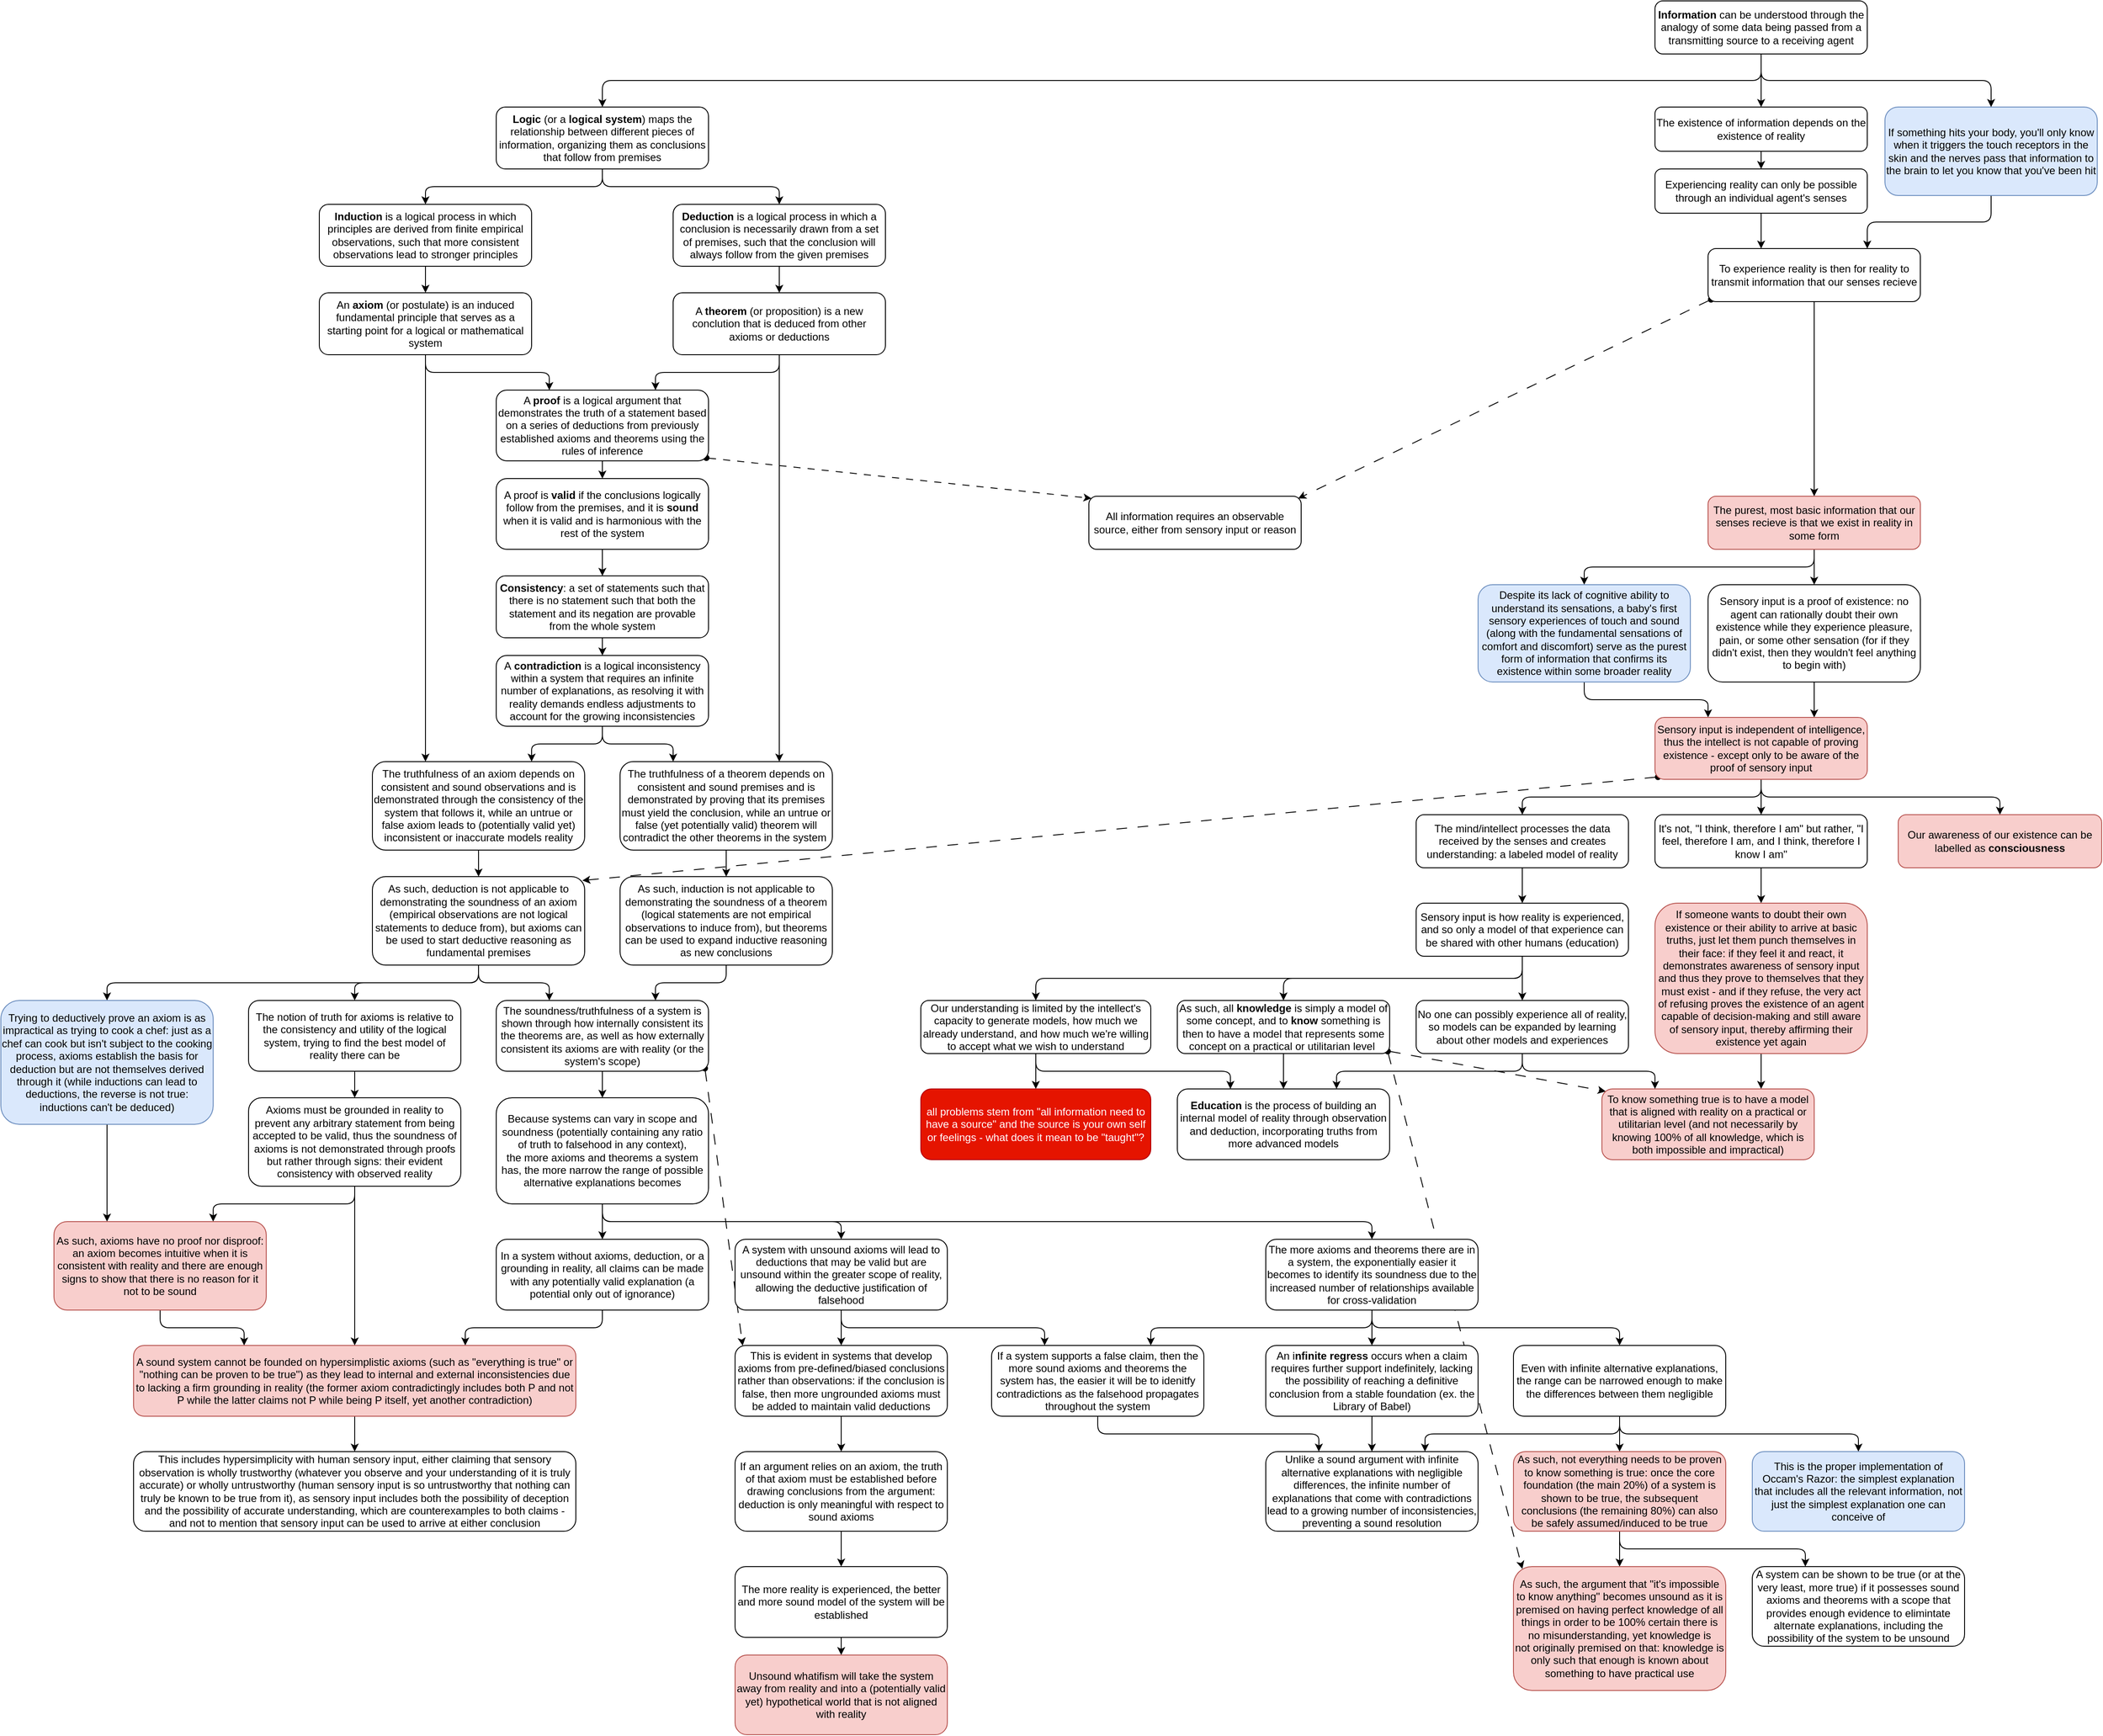 <mxfile version="24.7.5" pages="8">
  <diagram id="Pk2bE5FB8Ut3FrHckLcJ" name="Logical Flow">
    <mxGraphModel dx="4992" dy="1662" grid="1" gridSize="10" guides="1" tooltips="1" connect="1" arrows="1" fold="1" page="1" pageScale="1" pageWidth="850" pageHeight="1100" math="0" shadow="0">
      <root>
        <mxCell id="0" />
        <mxCell id="1" parent="0" />
        <mxCell id="YlVt1pTMe1_w03sxM8gL-3" style="shape=connector;rounded=1;orthogonalLoop=1;jettySize=auto;elbow=vertical;html=1;exitX=0.991;exitY=0.959;exitDx=0;exitDy=0;entryX=0.042;entryY=0.019;entryDx=0;entryDy=0;entryPerimeter=0;strokeColor=default;align=center;verticalAlign=middle;fontFamily=Helvetica;fontSize=11;fontColor=default;labelBackgroundColor=default;endArrow=classic;dashed=1;dashPattern=12 12;startArrow=oval;startFill=1;exitPerimeter=0;" parent="1" source="ybP2lfBcRXBb_IbFFITL-11" target="YlVt1pTMe1_w03sxM8gL-1" edge="1">
          <mxGeometry relative="1" as="geometry" />
        </mxCell>
        <mxCell id="eLe1ECCAjDB8cZAQ3pAg-2" style="shape=connector;rounded=1;orthogonalLoop=1;jettySize=auto;elbow=vertical;html=1;exitX=0.983;exitY=0.959;exitDx=0;exitDy=0;entryX=0.036;entryY=0.003;entryDx=0;entryDy=0;strokeColor=default;align=center;verticalAlign=middle;fontFamily=Helvetica;fontSize=11;fontColor=default;labelBackgroundColor=default;endArrow=classic;exitPerimeter=0;dashed=1;dashPattern=12 12;startArrow=oval;startFill=1;entryPerimeter=0;" parent="1" source="82F-RoJA0mUMwi314jXj-1" target="WfYgFdVt-OFA0iaihY9P-3" edge="1">
          <mxGeometry relative="1" as="geometry" />
        </mxCell>
        <mxCell id="BGQTrV-Q3Ik7_V04OVvI-2" style="shape=connector;rounded=1;orthogonalLoop=1;jettySize=auto;elbow=vertical;html=1;exitX=0.99;exitY=0.951;exitDx=0;exitDy=0;entryX=0.018;entryY=0.035;entryDx=0;entryDy=0;strokeColor=default;align=center;verticalAlign=middle;fontFamily=Helvetica;fontSize=11;fontColor=default;labelBackgroundColor=default;endArrow=classic;dashed=1;dashPattern=12 12;startArrow=oval;startFill=1;entryPerimeter=0;exitPerimeter=0;" parent="1" source="ybP2lfBcRXBb_IbFFITL-11" target="ybP2lfBcRXBb_IbFFITL-14" edge="1">
          <mxGeometry relative="1" as="geometry" />
        </mxCell>
        <mxCell id="u1SOc4ZH5MvpAUT5BlGE-1" style="shape=connector;rounded=1;orthogonalLoop=1;jettySize=auto;elbow=vertical;html=1;exitX=0.014;exitY=0.96;exitDx=0;exitDy=0;entryX=0.986;entryY=0.042;entryDx=0;entryDy=0;strokeColor=default;align=center;verticalAlign=middle;fontFamily=Helvetica;fontSize=11;fontColor=default;labelBackgroundColor=default;endArrow=classic;exitPerimeter=0;dashed=1;dashPattern=12 12;startArrow=oval;startFill=1;entryPerimeter=0;" parent="1" source="ve0-GtazVjV-w0G5OhWA-1" target="GdfZpS6WdSnkdYwayP6G-2" edge="1">
          <mxGeometry relative="1" as="geometry" />
        </mxCell>
        <mxCell id="CYLSsFnx4bzGbc4fen7p-4" style="shape=connector;rounded=1;orthogonalLoop=1;jettySize=auto;elbow=vertical;html=1;exitX=0.99;exitY=0.958;exitDx=0;exitDy=0;entryX=0.012;entryY=0.04;entryDx=0;entryDy=0;strokeColor=default;align=center;verticalAlign=middle;fontFamily=Helvetica;fontSize=11;fontColor=default;labelBackgroundColor=default;endArrow=classic;dashed=1;dashPattern=8 8;startArrow=oval;startFill=1;exitPerimeter=0;entryPerimeter=0;" parent="1" source="S7j8m5uC2msOKl1GfyIp-1" target="GdfZpS6WdSnkdYwayP6G-2" edge="1">
          <mxGeometry relative="1" as="geometry" />
        </mxCell>
        <mxCell id="P7tfmzhlslfIaGQUx6ev-3" style="shape=connector;rounded=1;orthogonalLoop=1;jettySize=auto;elbow=vertical;html=1;exitX=0.014;exitY=0.962;exitDx=0;exitDy=0;entryX=0.989;entryY=0.044;entryDx=0;entryDy=0;strokeColor=default;align=center;verticalAlign=middle;fontFamily=Helvetica;fontSize=11;fontColor=default;labelBackgroundColor=default;endArrow=classic;dashed=1;dashPattern=12 12;startArrow=oval;startFill=1;exitPerimeter=0;entryPerimeter=0;" parent="1" source="MVNpEC2QP4IpsCC8mHvG-2" target="P7tfmzhlslfIaGQUx6ev-5" edge="1">
          <mxGeometry relative="1" as="geometry" />
        </mxCell>
        <mxCell id="GdfZpS6WdSnkdYwayP6G-2" value="All information requires an observable source, either from sensory input or reason" style="rounded=1;whiteSpace=wrap;html=1;labelBackgroundColor=none;" parent="1" vertex="1">
          <mxGeometry x="-490" y="580" width="240" height="60" as="geometry" />
        </mxCell>
        <mxCell id="BG_sdJPopQf1IdJhND_j-5" style="edgeStyle=orthogonalEdgeStyle;shape=connector;curved=0;rounded=1;orthogonalLoop=1;jettySize=auto;html=1;exitX=0.5;exitY=1;exitDx=0;exitDy=0;strokeColor=default;align=center;verticalAlign=middle;fontFamily=Helvetica;fontSize=11;fontColor=default;labelBackgroundColor=default;endArrow=classic;" parent="1" source="ve0-GtazVjV-w0G5OhWA-1" target="BG_sdJPopQf1IdJhND_j-1" edge="1">
          <mxGeometry relative="1" as="geometry" />
        </mxCell>
        <mxCell id="ve0-GtazVjV-w0G5OhWA-1" value="To experience reality is then for reality to transmit information that our senses recieve" style="rounded=1;whiteSpace=wrap;html=1;labelBackgroundColor=none;" parent="1" vertex="1">
          <mxGeometry x="210" y="300" width="240" height="60" as="geometry" />
        </mxCell>
        <mxCell id="-XXdGIBbTTGUDwx61gyh-3" style="edgeStyle=orthogonalEdgeStyle;shape=connector;curved=0;rounded=1;orthogonalLoop=1;jettySize=auto;html=1;strokeColor=default;align=center;verticalAlign=middle;fontFamily=Helvetica;fontSize=11;fontColor=default;labelBackgroundColor=default;endArrow=classic;entryX=0.75;entryY=0;entryDx=0;entryDy=0;exitX=0.5;exitY=1;exitDx=0;exitDy=0;" parent="1" source="PwXSK5l72JQlKOcqBNaL-1" target="ve0-GtazVjV-w0G5OhWA-1" edge="1">
          <mxGeometry relative="1" as="geometry">
            <mxPoint x="-10" y="220" as="sourcePoint" />
          </mxGeometry>
        </mxCell>
        <mxCell id="PwXSK5l72JQlKOcqBNaL-1" value="If something hits your body, you&#39;ll only know when it triggers the touch receptors in the skin and the nerves pass that information to the brain to let you know that you&#39;ve been hit" style="rounded=1;whiteSpace=wrap;html=1;labelBackgroundColor=none;fillColor=#dae8fc;strokeColor=#6c8ebf;" parent="1" vertex="1">
          <mxGeometry x="410" y="140" width="240" height="100" as="geometry" />
        </mxCell>
        <mxCell id="UaNvBSWIELCOIu8dqTTy-3" style="rounded=1;orthogonalLoop=1;jettySize=auto;html=1;edgeStyle=orthogonalEdgeStyle;curved=0;exitX=0.5;exitY=1;exitDx=0;exitDy=0;entryX=0.5;entryY=0;entryDx=0;entryDy=0;" parent="1" source="UaNvBSWIELCOIu8dqTTy-2" target="PwXSK5l72JQlKOcqBNaL-1" edge="1">
          <mxGeometry relative="1" as="geometry">
            <mxPoint x="90" y="120" as="targetPoint" />
          </mxGeometry>
        </mxCell>
        <mxCell id="BG_sdJPopQf1IdJhND_j-4" style="edgeStyle=orthogonalEdgeStyle;shape=connector;curved=0;rounded=1;orthogonalLoop=1;jettySize=auto;html=1;exitX=0.5;exitY=1;exitDx=0;exitDy=0;strokeColor=default;align=center;verticalAlign=middle;fontFamily=Helvetica;fontSize=11;fontColor=default;labelBackgroundColor=default;endArrow=classic;entryX=0.5;entryY=0;entryDx=0;entryDy=0;" parent="1" source="UaNvBSWIELCOIu8dqTTy-2" target="-XXdGIBbTTGUDwx61gyh-1" edge="1">
          <mxGeometry relative="1" as="geometry" />
        </mxCell>
        <mxCell id="b8j9-NUA7g15UKZcAdZI-2" style="edgeStyle=elbowEdgeStyle;shape=connector;rounded=1;orthogonalLoop=1;jettySize=auto;elbow=vertical;html=1;exitX=0.5;exitY=1;exitDx=0;exitDy=0;entryX=0.5;entryY=0;entryDx=0;entryDy=0;strokeColor=default;align=center;verticalAlign=middle;fontFamily=Helvetica;fontSize=11;fontColor=default;labelBackgroundColor=default;endArrow=classic;" parent="1" source="UaNvBSWIELCOIu8dqTTy-2" target="b8j9-NUA7g15UKZcAdZI-1" edge="1">
          <mxGeometry relative="1" as="geometry" />
        </mxCell>
        <mxCell id="UaNvBSWIELCOIu8dqTTy-2" value="&lt;b&gt;Information &lt;/b&gt;can be understood through the analogy of some data being passed from a transmitting source to a receiving agent" style="rounded=1;whiteSpace=wrap;html=1;labelBackgroundColor=none;" parent="1" vertex="1">
          <mxGeometry x="150" y="20" width="240" height="60" as="geometry" />
        </mxCell>
        <mxCell id="BG_sdJPopQf1IdJhND_j-6" style="edgeStyle=orthogonalEdgeStyle;shape=connector;curved=0;rounded=1;orthogonalLoop=1;jettySize=auto;html=1;exitX=0.5;exitY=1;exitDx=0;exitDy=0;entryX=0.5;entryY=0;entryDx=0;entryDy=0;strokeColor=default;align=center;verticalAlign=middle;fontFamily=Helvetica;fontSize=11;fontColor=default;labelBackgroundColor=default;endArrow=classic;" parent="1" source="BG_sdJPopQf1IdJhND_j-1" target="MVNpEC2QP4IpsCC8mHvG-1" edge="1">
          <mxGeometry relative="1" as="geometry">
            <mxPoint x="370.0" y="750" as="targetPoint" />
          </mxGeometry>
        </mxCell>
        <mxCell id="KzmAgCv_hhxvG155ORYO-2" style="edgeStyle=elbowEdgeStyle;shape=connector;rounded=1;orthogonalLoop=1;jettySize=auto;elbow=vertical;html=1;exitX=0.5;exitY=1;exitDx=0;exitDy=0;entryX=0.5;entryY=0;entryDx=0;entryDy=0;strokeColor=default;align=center;verticalAlign=middle;fontFamily=Helvetica;fontSize=11;fontColor=default;labelBackgroundColor=default;endArrow=classic;" parent="1" source="BG_sdJPopQf1IdJhND_j-1" target="cUepAziKUPCW7caCNS8j-5" edge="1">
          <mxGeometry relative="1" as="geometry" />
        </mxCell>
        <mxCell id="BG_sdJPopQf1IdJhND_j-1" value="The purest, most basic information that our senses recieve is that we exist in reality in some form" style="rounded=1;whiteSpace=wrap;html=1;labelBackgroundColor=none;fillColor=#f8cecc;strokeColor=#b85450;" parent="1" vertex="1">
          <mxGeometry x="210" y="580" width="240" height="60" as="geometry" />
        </mxCell>
        <mxCell id="-XXdGIBbTTGUDwx61gyh-2" style="edgeStyle=elbowEdgeStyle;shape=connector;rounded=1;orthogonalLoop=1;jettySize=auto;html=1;strokeColor=default;align=center;verticalAlign=middle;fontFamily=Helvetica;fontSize=11;fontColor=default;labelBackgroundColor=default;endArrow=classic;entryX=0.5;entryY=0;entryDx=0;entryDy=0;elbow=vertical;exitX=0.5;exitY=1;exitDx=0;exitDy=0;" parent="1" source="-XXdGIBbTTGUDwx61gyh-1" target="-XXdGIBbTTGUDwx61gyh-4" edge="1">
          <mxGeometry relative="1" as="geometry">
            <mxPoint x="280" y="220" as="sourcePoint" />
          </mxGeometry>
        </mxCell>
        <mxCell id="-XXdGIBbTTGUDwx61gyh-1" value="The existence of information depends on the existence of reality" style="rounded=1;whiteSpace=wrap;html=1;labelBackgroundColor=none;" parent="1" vertex="1">
          <mxGeometry x="150" y="140" width="240" height="50" as="geometry" />
        </mxCell>
        <mxCell id="-XXdGIBbTTGUDwx61gyh-5" style="edgeStyle=elbowEdgeStyle;shape=connector;rounded=1;orthogonalLoop=1;jettySize=auto;elbow=vertical;html=1;exitX=0.5;exitY=1;exitDx=0;exitDy=0;entryX=0.25;entryY=0;entryDx=0;entryDy=0;strokeColor=default;align=center;verticalAlign=middle;fontFamily=Helvetica;fontSize=11;fontColor=default;labelBackgroundColor=default;endArrow=classic;" parent="1" source="-XXdGIBbTTGUDwx61gyh-4" target="ve0-GtazVjV-w0G5OhWA-1" edge="1">
          <mxGeometry relative="1" as="geometry" />
        </mxCell>
        <mxCell id="-XXdGIBbTTGUDwx61gyh-4" value="Experiencing reality can only be possible through an individual agent&#39;s senses" style="rounded=1;whiteSpace=wrap;html=1;labelBackgroundColor=none;" parent="1" vertex="1">
          <mxGeometry x="150" y="210" width="240" height="50" as="geometry" />
        </mxCell>
        <mxCell id="bBlnihE8RZUd5EgCZ_On-2" style="edgeStyle=elbowEdgeStyle;shape=connector;rounded=1;orthogonalLoop=1;jettySize=auto;elbow=vertical;html=1;exitX=0.5;exitY=1;exitDx=0;exitDy=0;entryX=0.25;entryY=0;entryDx=0;entryDy=0;strokeColor=default;align=center;verticalAlign=middle;fontFamily=Helvetica;fontSize=11;fontColor=default;labelBackgroundColor=default;endArrow=classic;" parent="1" source="cUepAziKUPCW7caCNS8j-5" target="MVNpEC2QP4IpsCC8mHvG-2" edge="1">
          <mxGeometry relative="1" as="geometry" />
        </mxCell>
        <mxCell id="cUepAziKUPCW7caCNS8j-5" value="Despite its lack of cognitive ability to understand its sensations, a baby&#39;s first sensory experiences of touch and sound (along with the fundamental sensations of comfort and discomfort) serve as the purest form of information that confirms its existence within some broader reality" style="rounded=1;whiteSpace=wrap;html=1;labelBackgroundColor=none;fillColor=#dae8fc;strokeColor=#6c8ebf;" parent="1" vertex="1">
          <mxGeometry x="-50" y="680" width="240" height="110" as="geometry" />
        </mxCell>
        <mxCell id="ybP2lfBcRXBb_IbFFITL-17" style="edgeStyle=elbowEdgeStyle;shape=connector;rounded=1;orthogonalLoop=1;jettySize=auto;elbow=vertical;html=1;exitX=0.5;exitY=1;exitDx=0;exitDy=0;entryX=0.5;entryY=0;entryDx=0;entryDy=0;strokeColor=default;align=center;verticalAlign=middle;fontFamily=Helvetica;fontSize=11;fontColor=default;labelBackgroundColor=default;endArrow=classic;" parent="1" source="KzmAgCv_hhxvG155ORYO-3" target="ybP2lfBcRXBb_IbFFITL-3" edge="1">
          <mxGeometry relative="1" as="geometry" />
        </mxCell>
        <mxCell id="KzmAgCv_hhxvG155ORYO-3" value="The mind/intellect processes the data received by the senses and creates understanding: a labeled model of reality" style="rounded=1;whiteSpace=wrap;html=1;labelBackgroundColor=none;" parent="1" vertex="1">
          <mxGeometry x="-120" y="940" width="240" height="60" as="geometry" />
        </mxCell>
        <mxCell id="MVNpEC2QP4IpsCC8mHvG-3" style="edgeStyle=elbowEdgeStyle;shape=connector;rounded=1;orthogonalLoop=1;jettySize=auto;elbow=vertical;html=1;exitX=0.5;exitY=1;exitDx=0;exitDy=0;entryX=0.75;entryY=0;entryDx=0;entryDy=0;strokeColor=default;align=center;verticalAlign=middle;fontFamily=Helvetica;fontSize=11;fontColor=default;labelBackgroundColor=default;endArrow=classic;" parent="1" source="MVNpEC2QP4IpsCC8mHvG-1" target="MVNpEC2QP4IpsCC8mHvG-2" edge="1">
          <mxGeometry relative="1" as="geometry" />
        </mxCell>
        <mxCell id="MVNpEC2QP4IpsCC8mHvG-1" value="Sensory input is a proof of existence: no agent can rationally doubt their own existence while they experience pleasure, pain, or some other sensation (for if they didn&#39;t exist, then they wouldn&#39;t feel anything to begin with)" style="rounded=1;whiteSpace=wrap;html=1;labelBackgroundColor=none;" parent="1" vertex="1">
          <mxGeometry x="210" y="680" width="240" height="110" as="geometry" />
        </mxCell>
        <mxCell id="bBlnihE8RZUd5EgCZ_On-3" style="edgeStyle=elbowEdgeStyle;shape=connector;rounded=1;orthogonalLoop=1;jettySize=auto;elbow=vertical;html=1;exitX=0.5;exitY=1;exitDx=0;exitDy=0;entryX=0.5;entryY=0;entryDx=0;entryDy=0;strokeColor=default;align=center;verticalAlign=middle;fontFamily=Helvetica;fontSize=11;fontColor=default;labelBackgroundColor=default;endArrow=classic;" parent="1" source="yKLTvQIGyZAOxRZP3GkM-1" target="bBlnihE8RZUd5EgCZ_On-1" edge="1">
          <mxGeometry relative="1" as="geometry" />
        </mxCell>
        <mxCell id="yKLTvQIGyZAOxRZP3GkM-2" style="edgeStyle=elbowEdgeStyle;shape=connector;rounded=1;orthogonalLoop=1;jettySize=auto;elbow=vertical;html=1;exitX=0.5;exitY=1;exitDx=0;exitDy=0;entryX=0.5;entryY=0;entryDx=0;entryDy=0;strokeColor=default;align=center;verticalAlign=middle;fontFamily=Helvetica;fontSize=11;fontColor=default;labelBackgroundColor=default;endArrow=classic;" parent="1" source="MVNpEC2QP4IpsCC8mHvG-2" target="yKLTvQIGyZAOxRZP3GkM-1" edge="1">
          <mxGeometry relative="1" as="geometry" />
        </mxCell>
        <mxCell id="R-uBO2v8trUeYF9mC8ZO-2" style="edgeStyle=elbowEdgeStyle;shape=connector;rounded=1;orthogonalLoop=1;jettySize=auto;elbow=vertical;html=1;exitX=0.5;exitY=1;exitDx=0;exitDy=0;entryX=0.5;entryY=0;entryDx=0;entryDy=0;strokeColor=default;align=center;verticalAlign=middle;fontFamily=Helvetica;fontSize=11;fontColor=default;labelBackgroundColor=default;endArrow=classic;" parent="1" source="MVNpEC2QP4IpsCC8mHvG-2" target="R-uBO2v8trUeYF9mC8ZO-1" edge="1">
          <mxGeometry relative="1" as="geometry" />
        </mxCell>
        <mxCell id="EcegMcTb3wRLnGX3JleK-2" style="edgeStyle=elbowEdgeStyle;shape=connector;rounded=1;orthogonalLoop=1;jettySize=auto;elbow=vertical;html=1;exitX=0.5;exitY=1;exitDx=0;exitDy=0;entryX=0.5;entryY=0;entryDx=0;entryDy=0;strokeColor=default;align=center;verticalAlign=middle;fontFamily=Helvetica;fontSize=11;fontColor=default;labelBackgroundColor=default;endArrow=classic;" parent="1" source="MVNpEC2QP4IpsCC8mHvG-2" target="KzmAgCv_hhxvG155ORYO-3" edge="1">
          <mxGeometry relative="1" as="geometry" />
        </mxCell>
        <mxCell id="MVNpEC2QP4IpsCC8mHvG-2" value="Sensory input is independent of intelligence, thus the intellect is not capable of proving existence - except only to be aware of the proof of sensory input" style="rounded=1;whiteSpace=wrap;html=1;labelBackgroundColor=none;fillColor=#f8cecc;strokeColor=#b85450;" parent="1" vertex="1">
          <mxGeometry x="150" y="830" width="240" height="70" as="geometry" />
        </mxCell>
        <mxCell id="BGQTrV-Q3Ik7_V04OVvI-1" style="edgeStyle=elbowEdgeStyle;shape=connector;rounded=1;orthogonalLoop=1;jettySize=auto;elbow=vertical;html=1;exitX=0.5;exitY=1;exitDx=0;exitDy=0;entryX=0.75;entryY=0;entryDx=0;entryDy=0;strokeColor=default;align=center;verticalAlign=middle;fontFamily=Helvetica;fontSize=11;fontColor=default;labelBackgroundColor=default;endArrow=classic;" parent="1" source="bBlnihE8RZUd5EgCZ_On-1" target="ybP2lfBcRXBb_IbFFITL-14" edge="1">
          <mxGeometry relative="1" as="geometry" />
        </mxCell>
        <mxCell id="bBlnihE8RZUd5EgCZ_On-1" value="If someone wants to doubt their own existence or their ability to arrive at basic truths, just let them punch themselves in their face: if they feel it and react, it demonstrates awareness of sensory input and thus they prove to themselves that they must exist - and if they refuse, the very act of refusing proves the existence of an agent capable of decision-making and still aware of sensory input, thereby affirming their existence yet again" style="rounded=1;whiteSpace=wrap;html=1;labelBackgroundColor=none;fillColor=#f8cecc;strokeColor=#b85450;" parent="1" vertex="1">
          <mxGeometry x="150" y="1040" width="240" height="170" as="geometry" />
        </mxCell>
        <mxCell id="yKLTvQIGyZAOxRZP3GkM-1" value="It&#39;s not, &quot;I think, therefore I am&quot; but rather, &quot;I feel, therefore I am, and I think, therefore I know I am&quot;" style="rounded=1;whiteSpace=wrap;html=1;labelBackgroundColor=none;" parent="1" vertex="1">
          <mxGeometry x="150" y="940" width="240" height="60" as="geometry" />
        </mxCell>
        <mxCell id="TNkQX6WChry8WeX2prBk-2" style="edgeStyle=elbowEdgeStyle;shape=connector;rounded=1;orthogonalLoop=1;jettySize=auto;elbow=vertical;html=1;exitX=0.5;exitY=1;exitDx=0;exitDy=0;entryX=0.5;entryY=0;entryDx=0;entryDy=0;strokeColor=default;align=center;verticalAlign=middle;fontFamily=Helvetica;fontSize=11;fontColor=default;labelBackgroundColor=default;endArrow=classic;" parent="1" source="b8j9-NUA7g15UKZcAdZI-1" target="TNkQX6WChry8WeX2prBk-1" edge="1">
          <mxGeometry relative="1" as="geometry" />
        </mxCell>
        <mxCell id="TNkQX6WChry8WeX2prBk-4" style="edgeStyle=elbowEdgeStyle;shape=connector;rounded=1;orthogonalLoop=1;jettySize=auto;elbow=vertical;html=1;exitX=0.5;exitY=1;exitDx=0;exitDy=0;entryX=0.5;entryY=0;entryDx=0;entryDy=0;strokeColor=default;align=center;verticalAlign=middle;fontFamily=Helvetica;fontSize=11;fontColor=default;labelBackgroundColor=default;endArrow=classic;" parent="1" source="b8j9-NUA7g15UKZcAdZI-1" target="TNkQX6WChry8WeX2prBk-3" edge="1">
          <mxGeometry relative="1" as="geometry" />
        </mxCell>
        <mxCell id="b8j9-NUA7g15UKZcAdZI-1" value="&lt;b&gt;Logic&lt;/b&gt;&amp;nbsp;(or a&amp;nbsp;&lt;b&gt;logical system&lt;/b&gt;)&lt;b&gt;&amp;nbsp;&lt;/b&gt;maps the relationship between different pieces of information, organizing them as conclusions that follow from premises" style="rounded=1;whiteSpace=wrap;html=1;labelBackgroundColor=none;" parent="1" vertex="1">
          <mxGeometry x="-1160" y="140" width="240" height="70" as="geometry" />
        </mxCell>
        <mxCell id="P4KEb1amtBgsMODQEWyY-2" style="edgeStyle=elbowEdgeStyle;shape=connector;rounded=1;orthogonalLoop=1;jettySize=auto;elbow=vertical;html=1;exitX=0.5;exitY=1;exitDx=0;exitDy=0;entryX=0.5;entryY=0;entryDx=0;entryDy=0;strokeColor=default;align=center;verticalAlign=middle;fontFamily=Helvetica;fontSize=11;fontColor=default;labelBackgroundColor=default;endArrow=classic;" parent="1" source="S7j8m5uC2msOKl1GfyIp-1" target="ohWT3NswBs35x-XFFS5M-1" edge="1">
          <mxGeometry relative="1" as="geometry" />
        </mxCell>
        <mxCell id="S7j8m5uC2msOKl1GfyIp-1" value="A &lt;b&gt;proof &lt;/b&gt;is a logical argument that demonstrates the truth of a statement based on a series of deductions from previously established&amp;nbsp;axioms and&amp;nbsp;theorems using the rules of inference" style="rounded=1;whiteSpace=wrap;html=1;labelBackgroundColor=none;" parent="1" vertex="1">
          <mxGeometry x="-1160" y="460" width="240" height="80" as="geometry" />
        </mxCell>
        <mxCell id="TNkQX6WChry8WeX2prBk-5" style="edgeStyle=elbowEdgeStyle;shape=connector;rounded=1;orthogonalLoop=1;jettySize=auto;elbow=vertical;html=1;exitX=0.5;exitY=1;exitDx=0;exitDy=0;entryX=0.5;entryY=0;entryDx=0;entryDy=0;strokeColor=default;align=center;verticalAlign=middle;fontFamily=Helvetica;fontSize=11;fontColor=default;labelBackgroundColor=default;endArrow=classic;" parent="1" source="TNkQX6WChry8WeX2prBk-1" target="CYLSsFnx4bzGbc4fen7p-1" edge="1">
          <mxGeometry relative="1" as="geometry" />
        </mxCell>
        <mxCell id="TNkQX6WChry8WeX2prBk-1" value="&lt;b&gt;Deduction &lt;/b&gt;is a logical process in which a conclusion is necessarily drawn from a set of premises, such that the&amp;nbsp;conclusion&amp;nbsp;will always follow from the given premises" style="rounded=1;whiteSpace=wrap;html=1;labelBackgroundColor=none;" parent="1" vertex="1">
          <mxGeometry x="-960" y="250" width="240" height="70" as="geometry" />
        </mxCell>
        <mxCell id="TNkQX6WChry8WeX2prBk-6" style="edgeStyle=elbowEdgeStyle;shape=connector;rounded=1;orthogonalLoop=1;jettySize=auto;elbow=vertical;html=1;exitX=0.5;exitY=1;exitDx=0;exitDy=0;entryX=0.5;entryY=0;entryDx=0;entryDy=0;strokeColor=default;align=center;verticalAlign=middle;fontFamily=Helvetica;fontSize=11;fontColor=default;labelBackgroundColor=default;endArrow=classic;" parent="1" source="TNkQX6WChry8WeX2prBk-3" target="HVa2UGTc7N9ns8VFbb3Y-1" edge="1">
          <mxGeometry relative="1" as="geometry" />
        </mxCell>
        <mxCell id="TNkQX6WChry8WeX2prBk-3" value="&lt;b&gt;Induction&amp;nbsp;&lt;/b&gt;is a logical process in which principles are derived from finite empirical observations, such that more consistent observations lead to stronger principles" style="rounded=1;whiteSpace=wrap;html=1;labelBackgroundColor=none;" parent="1" vertex="1">
          <mxGeometry x="-1360" y="250" width="240" height="70" as="geometry" />
        </mxCell>
        <mxCell id="CYLSsFnx4bzGbc4fen7p-3" style="edgeStyle=elbowEdgeStyle;shape=connector;rounded=1;orthogonalLoop=1;jettySize=auto;elbow=vertical;html=1;exitX=0.5;exitY=1;exitDx=0;exitDy=0;entryX=0.25;entryY=0;entryDx=0;entryDy=0;strokeColor=default;align=center;verticalAlign=middle;fontFamily=Helvetica;fontSize=11;fontColor=default;labelBackgroundColor=default;endArrow=classic;" parent="1" source="HVa2UGTc7N9ns8VFbb3Y-1" target="S7j8m5uC2msOKl1GfyIp-1" edge="1">
          <mxGeometry relative="1" as="geometry" />
        </mxCell>
        <mxCell id="UAd9eR6lpME6B6asndNd-4" style="edgeStyle=elbowEdgeStyle;shape=connector;rounded=1;orthogonalLoop=1;jettySize=auto;elbow=vertical;html=1;exitX=0.5;exitY=1;exitDx=0;exitDy=0;entryX=0.25;entryY=0;entryDx=0;entryDy=0;strokeColor=default;align=center;verticalAlign=middle;fontFamily=Helvetica;fontSize=11;fontColor=default;labelBackgroundColor=default;endArrow=classic;" parent="1" source="HVa2UGTc7N9ns8VFbb3Y-1" target="UAd9eR6lpME6B6asndNd-3" edge="1">
          <mxGeometry relative="1" as="geometry" />
        </mxCell>
        <mxCell id="HVa2UGTc7N9ns8VFbb3Y-1" value="An &lt;b&gt;axiom &lt;/b&gt;(or postulate) is an induced fundamental principle that serves as a starting point for a logical or mathematical system" style="rounded=1;whiteSpace=wrap;html=1;labelBackgroundColor=none;" parent="1" vertex="1">
          <mxGeometry x="-1360" y="350" width="240" height="70" as="geometry" />
        </mxCell>
        <mxCell id="CYLSsFnx4bzGbc4fen7p-2" style="edgeStyle=elbowEdgeStyle;shape=connector;rounded=1;orthogonalLoop=1;jettySize=auto;elbow=vertical;html=1;exitX=0.5;exitY=1;exitDx=0;exitDy=0;strokeColor=default;align=center;verticalAlign=middle;fontFamily=Helvetica;fontSize=11;fontColor=default;labelBackgroundColor=default;endArrow=classic;entryX=0.75;entryY=0;entryDx=0;entryDy=0;" parent="1" source="CYLSsFnx4bzGbc4fen7p-1" target="S7j8m5uC2msOKl1GfyIp-1" edge="1">
          <mxGeometry relative="1" as="geometry" />
        </mxCell>
        <mxCell id="UAd9eR6lpME6B6asndNd-2" style="edgeStyle=elbowEdgeStyle;shape=connector;rounded=1;orthogonalLoop=1;jettySize=auto;elbow=vertical;html=1;exitX=0.5;exitY=1;exitDx=0;exitDy=0;entryX=0.75;entryY=0;entryDx=0;entryDy=0;strokeColor=default;align=center;verticalAlign=middle;fontFamily=Helvetica;fontSize=11;fontColor=default;labelBackgroundColor=default;endArrow=classic;" parent="1" source="CYLSsFnx4bzGbc4fen7p-1" target="_uY8ENJ8ztuVnxEOZ2HW-1" edge="1">
          <mxGeometry relative="1" as="geometry" />
        </mxCell>
        <mxCell id="CYLSsFnx4bzGbc4fen7p-1" value="A &lt;b&gt;theorem &lt;/b&gt;(or proposition) is a new conclution that is deduced from other axioms or deductions" style="rounded=1;whiteSpace=wrap;html=1;labelBackgroundColor=none;" parent="1" vertex="1">
          <mxGeometry x="-960" y="350" width="240" height="70" as="geometry" />
        </mxCell>
        <mxCell id="P4KEb1amtBgsMODQEWyY-1" value="A&amp;nbsp;&lt;b&gt;contradiction&amp;nbsp;&lt;/b&gt;is a logical inconsistency within a system that requires an infinite number of explanations, as resolving it with reality demands endless adjustments to account for the growing inconsistencies" style="rounded=1;whiteSpace=wrap;html=1;labelBackgroundColor=none;" parent="1" vertex="1">
          <mxGeometry x="-1160" y="760" width="240" height="80" as="geometry" />
        </mxCell>
        <mxCell id="R-uBO2v8trUeYF9mC8ZO-1" value="Our awareness of our existence can be labelled as&amp;nbsp;&lt;b&gt;consciousness&lt;/b&gt;" style="rounded=1;whiteSpace=wrap;html=1;labelBackgroundColor=none;fillColor=#f8cecc;strokeColor=#b85450;" parent="1" vertex="1">
          <mxGeometry x="425" y="940" width="230" height="60" as="geometry" />
        </mxCell>
        <mxCell id="GeTwatJMRZmZJzBBlUhd-4" style="edgeStyle=elbowEdgeStyle;shape=connector;rounded=1;orthogonalLoop=1;jettySize=auto;elbow=vertical;html=1;exitX=0.5;exitY=1;exitDx=0;exitDy=0;entryX=0.5;entryY=0;entryDx=0;entryDy=0;strokeColor=default;align=center;verticalAlign=middle;fontFamily=Helvetica;fontSize=11;fontColor=default;labelBackgroundColor=default;endArrow=classic;" parent="1" source="i8cAS-pgJBEVJLYYPjM1-1" target="P4KEb1amtBgsMODQEWyY-1" edge="1">
          <mxGeometry relative="1" as="geometry" />
        </mxCell>
        <mxCell id="i8cAS-pgJBEVJLYYPjM1-1" value="&lt;b&gt;Consistency&lt;/b&gt;: a set of statements such that there is no statement such that both the statement and its negation are provable from the whole system" style="rounded=1;whiteSpace=wrap;html=1;labelBackgroundColor=none;" parent="1" vertex="1">
          <mxGeometry x="-1160" y="670" width="240" height="70" as="geometry" />
        </mxCell>
        <mxCell id="ohWT3NswBs35x-XFFS5M-2" style="edgeStyle=elbowEdgeStyle;shape=connector;rounded=1;orthogonalLoop=1;jettySize=auto;elbow=vertical;html=1;exitX=0.5;exitY=1;exitDx=0;exitDy=0;entryX=0.5;entryY=0;entryDx=0;entryDy=0;strokeColor=default;align=center;verticalAlign=middle;fontFamily=Helvetica;fontSize=11;fontColor=default;labelBackgroundColor=default;endArrow=classic;" parent="1" source="ohWT3NswBs35x-XFFS5M-1" target="i8cAS-pgJBEVJLYYPjM1-1" edge="1">
          <mxGeometry relative="1" as="geometry" />
        </mxCell>
        <mxCell id="UAd9eR6lpME6B6asndNd-1" style="edgeStyle=elbowEdgeStyle;shape=connector;rounded=1;orthogonalLoop=1;jettySize=auto;elbow=vertical;html=1;exitX=0.5;exitY=1;exitDx=0;exitDy=0;entryX=0.25;entryY=0;entryDx=0;entryDy=0;strokeColor=default;align=center;verticalAlign=middle;fontFamily=Helvetica;fontSize=11;fontColor=default;labelBackgroundColor=default;endArrow=classic;" parent="1" source="P4KEb1amtBgsMODQEWyY-1" target="_uY8ENJ8ztuVnxEOZ2HW-1" edge="1">
          <mxGeometry relative="1" as="geometry" />
        </mxCell>
        <mxCell id="UAd9eR6lpME6B6asndNd-5" style="edgeStyle=elbowEdgeStyle;shape=connector;rounded=1;orthogonalLoop=1;jettySize=auto;elbow=vertical;html=1;exitX=0.5;exitY=1;exitDx=0;exitDy=0;entryX=0.75;entryY=0;entryDx=0;entryDy=0;strokeColor=default;align=center;verticalAlign=middle;fontFamily=Helvetica;fontSize=11;fontColor=default;labelBackgroundColor=default;endArrow=classic;" parent="1" source="P4KEb1amtBgsMODQEWyY-1" target="UAd9eR6lpME6B6asndNd-3" edge="1">
          <mxGeometry relative="1" as="geometry" />
        </mxCell>
        <mxCell id="ohWT3NswBs35x-XFFS5M-1" value="A proof is &lt;b&gt;valid &lt;/b&gt;if the conclusions logically follow from the premises, and it is &lt;b&gt;sound &lt;/b&gt;when it is valid and is harmonious with the rest of the system" style="rounded=1;whiteSpace=wrap;html=1;labelBackgroundColor=none;" parent="1" vertex="1">
          <mxGeometry x="-1160" y="560" width="240" height="80" as="geometry" />
        </mxCell>
        <mxCell id="P7tfmzhlslfIaGQUx6ev-8" style="edgeStyle=elbowEdgeStyle;shape=connector;rounded=1;orthogonalLoop=1;jettySize=auto;elbow=vertical;html=1;exitX=0.5;exitY=1;exitDx=0;exitDy=0;entryX=0.5;entryY=0;entryDx=0;entryDy=0;strokeColor=default;align=center;verticalAlign=middle;fontFamily=Helvetica;fontSize=11;fontColor=default;labelBackgroundColor=default;endArrow=classic;" parent="1" source="_uY8ENJ8ztuVnxEOZ2HW-1" target="P7tfmzhlslfIaGQUx6ev-7" edge="1">
          <mxGeometry relative="1" as="geometry" />
        </mxCell>
        <mxCell id="_uY8ENJ8ztuVnxEOZ2HW-1" value="The truthfulness of a theorem depends on consistent and sound premises and is demonstrated by&amp;nbsp;proving that its premises must yield the conclusion, while an untrue or false&amp;nbsp;(yet potentially valid)&amp;nbsp;theorem will contradict the other theorems in the system&amp;nbsp;" style="rounded=1;whiteSpace=wrap;html=1;labelBackgroundColor=none;" parent="1" vertex="1">
          <mxGeometry x="-1020" y="880" width="240" height="100" as="geometry" />
        </mxCell>
        <mxCell id="P7tfmzhlslfIaGQUx6ev-6" style="edgeStyle=elbowEdgeStyle;shape=connector;rounded=1;orthogonalLoop=1;jettySize=auto;elbow=vertical;html=1;exitX=0.5;exitY=1;exitDx=0;exitDy=0;entryX=0.5;entryY=0;entryDx=0;entryDy=0;strokeColor=default;align=center;verticalAlign=middle;fontFamily=Helvetica;fontSize=11;fontColor=default;labelBackgroundColor=default;endArrow=classic;" parent="1" source="UAd9eR6lpME6B6asndNd-3" target="P7tfmzhlslfIaGQUx6ev-5" edge="1">
          <mxGeometry relative="1" as="geometry" />
        </mxCell>
        <mxCell id="UAd9eR6lpME6B6asndNd-3" value="The truthfulness of an axiom depends on consistent and sound observations and is demonstrated through the consistency of the system that follows it, while&amp;nbsp;an untrue or false axiom leads to (potentially valid yet) inconsistent or inaccurate models reality" style="rounded=1;whiteSpace=wrap;html=1;labelBackgroundColor=none;" parent="1" vertex="1">
          <mxGeometry x="-1300" y="880" width="240" height="100" as="geometry" />
        </mxCell>
        <mxCell id="82F-RoJA0mUMwi314jXj-2" style="edgeStyle=elbowEdgeStyle;shape=connector;rounded=1;orthogonalLoop=1;jettySize=auto;elbow=vertical;html=1;exitX=0.5;exitY=1;exitDx=0;exitDy=0;entryX=0.25;entryY=0;entryDx=0;entryDy=0;strokeColor=default;align=center;verticalAlign=middle;fontFamily=Helvetica;fontSize=11;fontColor=default;labelBackgroundColor=default;endArrow=classic;" parent="1" source="P7tfmzhlslfIaGQUx6ev-5" target="82F-RoJA0mUMwi314jXj-1" edge="1">
          <mxGeometry relative="1" as="geometry" />
        </mxCell>
        <mxCell id="tCuRZ0hUiAUaZdf0iRDY-5" style="edgeStyle=elbowEdgeStyle;shape=connector;rounded=1;orthogonalLoop=1;jettySize=auto;elbow=vertical;html=1;exitX=0.5;exitY=1;exitDx=0;exitDy=0;entryX=0.5;entryY=0;entryDx=0;entryDy=0;strokeColor=default;align=center;verticalAlign=middle;fontFamily=Helvetica;fontSize=11;fontColor=default;labelBackgroundColor=default;endArrow=classic;" parent="1" source="P7tfmzhlslfIaGQUx6ev-5" target="tCuRZ0hUiAUaZdf0iRDY-1" edge="1">
          <mxGeometry relative="1" as="geometry" />
        </mxCell>
        <mxCell id="rMN70tULTgRE3H4Ty__q-1" style="edgeStyle=elbowEdgeStyle;shape=connector;rounded=1;orthogonalLoop=1;jettySize=auto;elbow=vertical;html=1;exitX=0.5;exitY=1;exitDx=0;exitDy=0;entryX=0.5;entryY=0;entryDx=0;entryDy=0;strokeColor=default;align=center;verticalAlign=middle;fontFamily=Helvetica;fontSize=11;fontColor=default;labelBackgroundColor=default;endArrow=classic;" parent="1" source="P7tfmzhlslfIaGQUx6ev-5" target="tCuRZ0hUiAUaZdf0iRDY-2" edge="1">
          <mxGeometry relative="1" as="geometry" />
        </mxCell>
        <mxCell id="P7tfmzhlslfIaGQUx6ev-5" value="As such, deduction is not applicable to demonstrating the soundness of an axiom (empirical observations are not logical statements to deduce from), but axioms can be used to start deductive reasoning as fundamental premises" style="rounded=1;whiteSpace=wrap;html=1;labelBackgroundColor=none;" parent="1" vertex="1">
          <mxGeometry x="-1300" y="1010" width="240" height="100" as="geometry" />
        </mxCell>
        <mxCell id="82F-RoJA0mUMwi314jXj-3" style="edgeStyle=elbowEdgeStyle;shape=connector;rounded=1;orthogonalLoop=1;jettySize=auto;elbow=vertical;html=1;exitX=0.5;exitY=1;exitDx=0;exitDy=0;entryX=0.75;entryY=0;entryDx=0;entryDy=0;strokeColor=default;align=center;verticalAlign=middle;fontFamily=Helvetica;fontSize=11;fontColor=default;labelBackgroundColor=default;endArrow=classic;" parent="1" source="P7tfmzhlslfIaGQUx6ev-7" target="82F-RoJA0mUMwi314jXj-1" edge="1">
          <mxGeometry relative="1" as="geometry" />
        </mxCell>
        <mxCell id="P7tfmzhlslfIaGQUx6ev-7" value="As such, induction&amp;nbsp;is not applicable to demonstrating the soundness of a theorem (logical statements are not empirical observations to induce from), but theorems can be used to expand inductive reasoning as new conclusions" style="rounded=1;whiteSpace=wrap;html=1;labelBackgroundColor=none;" parent="1" vertex="1">
          <mxGeometry x="-1020" y="1010" width="240" height="100" as="geometry" />
        </mxCell>
        <mxCell id="Ru4z8P4hlK1C-ft7HXMT-4" style="edgeStyle=elbowEdgeStyle;shape=connector;rounded=1;orthogonalLoop=1;jettySize=auto;elbow=vertical;html=1;exitX=0.5;exitY=1;exitDx=0;exitDy=0;entryX=0.5;entryY=0;entryDx=0;entryDy=0;strokeColor=default;align=center;verticalAlign=middle;fontFamily=Helvetica;fontSize=11;fontColor=default;labelBackgroundColor=default;endArrow=classic;" parent="1" source="82F-RoJA0mUMwi314jXj-1" target="tCuRZ0hUiAUaZdf0iRDY-3" edge="1">
          <mxGeometry relative="1" as="geometry" />
        </mxCell>
        <mxCell id="82F-RoJA0mUMwi314jXj-1" value="The soundness/truthfulness of a system is shown through how internally consistent its the theorems are, as well as how externally consistent its axioms are with reality (or the system&#39;s scope)" style="rounded=1;whiteSpace=wrap;html=1;labelBackgroundColor=none;" parent="1" vertex="1">
          <mxGeometry x="-1160" y="1150" width="240" height="80" as="geometry" />
        </mxCell>
        <mxCell id="EcegMcTb3wRLnGX3JleK-1" style="edgeStyle=elbowEdgeStyle;shape=connector;rounded=1;orthogonalLoop=1;jettySize=auto;elbow=vertical;html=1;exitX=0.5;exitY=1;exitDx=0;exitDy=0;strokeColor=default;align=center;verticalAlign=middle;fontFamily=Helvetica;fontSize=11;fontColor=default;labelBackgroundColor=default;endArrow=classic;entryX=0.5;entryY=0;entryDx=0;entryDy=0;" parent="1" source="tCuRZ0hUiAUaZdf0iRDY-1" target="rMN70tULTgRE3H4Ty__q-2" edge="1">
          <mxGeometry relative="1" as="geometry" />
        </mxCell>
        <mxCell id="tCuRZ0hUiAUaZdf0iRDY-1" value="&lt;span style=&quot;text-align: left;&quot;&gt;The notion of truth for axioms is relative to the consistency and utility of the logical system, trying to find the best model of reality there can be&lt;/span&gt;" style="rounded=1;whiteSpace=wrap;html=1;labelBackgroundColor=none;" parent="1" vertex="1">
          <mxGeometry x="-1440" y="1150" width="240" height="80" as="geometry" />
        </mxCell>
        <mxCell id="Ru4z8P4hlK1C-ft7HXMT-2" style="edgeStyle=elbowEdgeStyle;shape=connector;rounded=1;orthogonalLoop=1;jettySize=auto;elbow=vertical;html=1;exitX=0.5;exitY=1;exitDx=0;exitDy=0;entryX=0.25;entryY=0;entryDx=0;entryDy=0;strokeColor=default;align=center;verticalAlign=middle;fontFamily=Helvetica;fontSize=11;fontColor=default;labelBackgroundColor=default;endArrow=classic;" parent="1" source="tCuRZ0hUiAUaZdf0iRDY-2" target="Ru4z8P4hlK1C-ft7HXMT-1" edge="1">
          <mxGeometry relative="1" as="geometry" />
        </mxCell>
        <mxCell id="tCuRZ0hUiAUaZdf0iRDY-2" value="Trying to deductively prove an axiom is as impractical as trying to cook a chef: just as a chef can cook but isn&#39;t subject to the cooking process, axioms establish the basis for deduction but are not themselves derived through it (while inductions can lead to deductions, the reverse is not true: inductions can&#39;t be deduced)" style="rounded=1;whiteSpace=wrap;html=1;labelBackgroundColor=none;fillColor=#dae8fc;strokeColor=#6c8ebf;" parent="1" vertex="1">
          <mxGeometry x="-1720" y="1150" width="240" height="140" as="geometry" />
        </mxCell>
        <mxCell id="N4OJsmPipWFOY6JlsX3I-2" style="edgeStyle=elbowEdgeStyle;shape=connector;rounded=1;orthogonalLoop=1;jettySize=auto;elbow=vertical;html=1;exitX=0.5;exitY=1;exitDx=0;exitDy=0;entryX=0.5;entryY=0;entryDx=0;entryDy=0;strokeColor=default;align=center;verticalAlign=middle;fontFamily=Helvetica;fontSize=11;fontColor=default;labelBackgroundColor=default;endArrow=classic;" parent="1" source="tCuRZ0hUiAUaZdf0iRDY-3" target="N4OJsmPipWFOY6JlsX3I-1" edge="1">
          <mxGeometry relative="1" as="geometry" />
        </mxCell>
        <mxCell id="tCuRZ0hUiAUaZdf0iRDY-3" value="Because systems can vary in scope and soundness (potentially containing any ratio of truth to falsehood in any context), the&amp;nbsp;more axioms and theorems a system has, the more narrow the range of possible alternative explanations becomes" style="rounded=1;whiteSpace=wrap;html=1;labelBackgroundColor=none;" parent="1" vertex="1">
          <mxGeometry x="-1160" y="1260" width="240" height="120" as="geometry" />
        </mxCell>
        <mxCell id="Ru4z8P4hlK1C-ft7HXMT-3" style="edgeStyle=elbowEdgeStyle;shape=connector;rounded=1;orthogonalLoop=1;jettySize=auto;elbow=vertical;html=1;exitX=0.5;exitY=1;exitDx=0;exitDy=0;entryX=0.75;entryY=0;entryDx=0;entryDy=0;strokeColor=default;align=center;verticalAlign=middle;fontFamily=Helvetica;fontSize=11;fontColor=default;labelBackgroundColor=default;endArrow=classic;" parent="1" source="rMN70tULTgRE3H4Ty__q-2" target="Ru4z8P4hlK1C-ft7HXMT-1" edge="1">
          <mxGeometry relative="1" as="geometry" />
        </mxCell>
        <mxCell id="gbndp-eh71KAxE6AQK2B-2" style="edgeStyle=elbowEdgeStyle;shape=connector;rounded=1;orthogonalLoop=1;jettySize=auto;elbow=vertical;html=1;exitX=0.5;exitY=1;exitDx=0;exitDy=0;entryX=0.5;entryY=0;entryDx=0;entryDy=0;strokeColor=default;align=center;verticalAlign=middle;fontFamily=Helvetica;fontSize=11;fontColor=default;labelBackgroundColor=default;endArrow=classic;" parent="1" source="rMN70tULTgRE3H4Ty__q-2" target="8YvryzEw_EwG7VkaKBby-1" edge="1">
          <mxGeometry relative="1" as="geometry" />
        </mxCell>
        <mxCell id="rMN70tULTgRE3H4Ty__q-2" value="Axioms must be grounded in reality to prevent any arbitrary statement from being accepted to be valid, thus the soundness of axioms is not demonstrated through proofs but rather through signs: their evident consistency with observed reality" style="rounded=1;whiteSpace=wrap;html=1;labelBackgroundColor=none;" parent="1" vertex="1">
          <mxGeometry x="-1440" y="1260" width="240" height="100" as="geometry" />
        </mxCell>
        <mxCell id="gbndp-eh71KAxE6AQK2B-1" style="edgeStyle=elbowEdgeStyle;shape=connector;rounded=1;orthogonalLoop=1;jettySize=auto;elbow=vertical;html=1;exitX=0.5;exitY=1;exitDx=0;exitDy=0;entryX=0.25;entryY=0;entryDx=0;entryDy=0;strokeColor=default;align=center;verticalAlign=middle;fontFamily=Helvetica;fontSize=11;fontColor=default;labelBackgroundColor=default;endArrow=classic;" parent="1" source="Ru4z8P4hlK1C-ft7HXMT-1" target="8YvryzEw_EwG7VkaKBby-1" edge="1">
          <mxGeometry relative="1" as="geometry" />
        </mxCell>
        <mxCell id="Ru4z8P4hlK1C-ft7HXMT-1" value="As such, axioms have no proof nor disproof: an axiom becomes intuitive when it is consistent with reality and there are enough signs to show that there is no reason for it not to be sound" style="rounded=1;whiteSpace=wrap;html=1;labelBackgroundColor=none;fillColor=#f8cecc;strokeColor=#b85450;" parent="1" vertex="1">
          <mxGeometry x="-1660" y="1400" width="240" height="100" as="geometry" />
        </mxCell>
        <mxCell id="TIfF3A02WVPvyAOp_lQz-1" style="edgeStyle=elbowEdgeStyle;shape=connector;rounded=1;orthogonalLoop=1;jettySize=auto;elbow=vertical;html=1;exitX=0.5;exitY=1;exitDx=0;exitDy=0;entryX=0.5;entryY=0;entryDx=0;entryDy=0;strokeColor=default;align=center;verticalAlign=middle;fontFamily=Helvetica;fontSize=11;fontColor=default;labelBackgroundColor=default;endArrow=classic;" parent="1" source="ybP2lfBcRXBb_IbFFITL-3" target="ybP2lfBcRXBb_IbFFITL-11" edge="1">
          <mxGeometry relative="1" as="geometry" />
        </mxCell>
        <mxCell id="TIfF3A02WVPvyAOp_lQz-2" style="edgeStyle=elbowEdgeStyle;shape=connector;rounded=1;orthogonalLoop=1;jettySize=auto;elbow=vertical;html=1;exitX=0.5;exitY=1;exitDx=0;exitDy=0;entryX=0.5;entryY=0;entryDx=0;entryDy=0;strokeColor=default;align=center;verticalAlign=middle;fontFamily=Helvetica;fontSize=11;fontColor=default;labelBackgroundColor=default;endArrow=classic;" parent="1" source="ybP2lfBcRXBb_IbFFITL-3" target="ybP2lfBcRXBb_IbFFITL-7" edge="1">
          <mxGeometry relative="1" as="geometry" />
        </mxCell>
        <mxCell id="TIfF3A02WVPvyAOp_lQz-8" style="edgeStyle=elbowEdgeStyle;shape=connector;rounded=1;orthogonalLoop=1;jettySize=auto;elbow=vertical;html=1;exitX=0.5;exitY=1;exitDx=0;exitDy=0;entryX=0.5;entryY=0;entryDx=0;entryDy=0;strokeColor=default;align=center;verticalAlign=middle;fontFamily=Helvetica;fontSize=11;fontColor=default;labelBackgroundColor=default;endArrow=classic;" parent="1" source="ybP2lfBcRXBb_IbFFITL-3" target="ybP2lfBcRXBb_IbFFITL-16" edge="1">
          <mxGeometry relative="1" as="geometry" />
        </mxCell>
        <mxCell id="ybP2lfBcRXBb_IbFFITL-3" value="Sensory input is how reality is experienced, and so only a model of that experience can be shared with other humans (education)" style="rounded=1;whiteSpace=wrap;html=1;labelBackgroundColor=none;" parent="1" vertex="1">
          <mxGeometry x="-120" y="1040" width="240" height="60" as="geometry" />
        </mxCell>
        <mxCell id="TIfF3A02WVPvyAOp_lQz-6" style="edgeStyle=elbowEdgeStyle;shape=connector;rounded=1;orthogonalLoop=1;jettySize=auto;elbow=vertical;html=1;exitX=0.5;exitY=1;exitDx=0;exitDy=0;entryX=0.25;entryY=0;entryDx=0;entryDy=0;strokeColor=default;align=center;verticalAlign=middle;fontFamily=Helvetica;fontSize=11;fontColor=default;labelBackgroundColor=default;endArrow=classic;" parent="1" source="ybP2lfBcRXBb_IbFFITL-7" target="ybP2lfBcRXBb_IbFFITL-8" edge="1">
          <mxGeometry relative="1" as="geometry" />
        </mxCell>
        <mxCell id="ZVW7JBnv_WGtP_vnIuCu-1" style="edgeStyle=elbowEdgeStyle;shape=connector;rounded=1;orthogonalLoop=1;jettySize=auto;elbow=vertical;html=1;exitX=0.5;exitY=1;exitDx=0;exitDy=0;entryX=0.5;entryY=0;entryDx=0;entryDy=0;strokeColor=default;align=center;verticalAlign=middle;fontFamily=Helvetica;fontSize=11;fontColor=default;labelBackgroundColor=default;endArrow=classic;" parent="1" source="ybP2lfBcRXBb_IbFFITL-7" target="1lRNBPqnybKiUGpA4bip-1" edge="1">
          <mxGeometry relative="1" as="geometry" />
        </mxCell>
        <mxCell id="ybP2lfBcRXBb_IbFFITL-7" value="Our understanding is limited by the intellect&#39;s capacity to generate models, how much we already understand, and how much we&#39;re willing to accept what we wish to understand" style="rounded=1;whiteSpace=wrap;html=1;labelBackgroundColor=none;" parent="1" vertex="1">
          <mxGeometry x="-680" y="1150" width="260" height="60" as="geometry" />
        </mxCell>
        <mxCell id="ybP2lfBcRXBb_IbFFITL-8" value="&lt;b&gt;Education &lt;/b&gt;is the process of building an internal model of reality through observation and deduction, incorporating truths from more advanced models" style="rounded=1;whiteSpace=wrap;html=1;labelBackgroundColor=none;" parent="1" vertex="1">
          <mxGeometry x="-390" y="1250" width="240" height="80" as="geometry" />
        </mxCell>
        <mxCell id="TIfF3A02WVPvyAOp_lQz-5" style="edgeStyle=elbowEdgeStyle;shape=connector;rounded=1;orthogonalLoop=1;jettySize=auto;elbow=vertical;html=1;exitX=0.5;exitY=1;exitDx=0;exitDy=0;entryX=0.75;entryY=0;entryDx=0;entryDy=0;strokeColor=default;align=center;verticalAlign=middle;fontFamily=Helvetica;fontSize=11;fontColor=default;labelBackgroundColor=default;endArrow=classic;" parent="1" source="ybP2lfBcRXBb_IbFFITL-16" target="ybP2lfBcRXBb_IbFFITL-8" edge="1">
          <mxGeometry relative="1" as="geometry" />
        </mxCell>
        <mxCell id="TIfF3A02WVPvyAOp_lQz-7" style="edgeStyle=elbowEdgeStyle;shape=connector;rounded=1;orthogonalLoop=1;jettySize=auto;elbow=vertical;html=1;exitX=0.5;exitY=1;exitDx=0;exitDy=0;entryX=0.5;entryY=0;entryDx=0;entryDy=0;strokeColor=default;align=center;verticalAlign=middle;fontFamily=Helvetica;fontSize=11;fontColor=default;labelBackgroundColor=default;endArrow=classic;" parent="1" source="ybP2lfBcRXBb_IbFFITL-11" target="ybP2lfBcRXBb_IbFFITL-8" edge="1">
          <mxGeometry relative="1" as="geometry" />
        </mxCell>
        <mxCell id="ybP2lfBcRXBb_IbFFITL-11" value="As such, all &lt;b&gt;knowledge&lt;/b&gt;&amp;nbsp;is simply a model of some concept, and to&amp;nbsp;&lt;b&gt;know &lt;/b&gt;something is then to have a model that represents some concept on a practical or utilitarian level&amp;nbsp;" style="rounded=1;whiteSpace=wrap;html=1;labelBackgroundColor=none;" parent="1" vertex="1">
          <mxGeometry x="-390" y="1150" width="240" height="60" as="geometry" />
        </mxCell>
        <mxCell id="ybP2lfBcRXBb_IbFFITL-14" value="To know something true is to have a model that is aligned with reality on a practical or utilitarian level (and not necessarily by knowing 100% of all knowledge, which is both impossible and impractical)" style="rounded=1;whiteSpace=wrap;html=1;labelBackgroundColor=none;fillColor=#f8cecc;strokeColor=#b85450;" parent="1" vertex="1">
          <mxGeometry x="90" y="1250" width="240" height="80" as="geometry" />
        </mxCell>
        <mxCell id="TIfF3A02WVPvyAOp_lQz-4" style="edgeStyle=elbowEdgeStyle;shape=connector;rounded=1;orthogonalLoop=1;jettySize=auto;elbow=vertical;html=1;exitX=0.5;exitY=1;exitDx=0;exitDy=0;entryX=0.25;entryY=0;entryDx=0;entryDy=0;strokeColor=default;align=center;verticalAlign=middle;fontFamily=Helvetica;fontSize=11;fontColor=default;labelBackgroundColor=default;endArrow=classic;" parent="1" source="ybP2lfBcRXBb_IbFFITL-16" target="ybP2lfBcRXBb_IbFFITL-14" edge="1">
          <mxGeometry relative="1" as="geometry" />
        </mxCell>
        <mxCell id="ybP2lfBcRXBb_IbFFITL-16" value="No one can possibly experience all of reality, so models can be expanded by learning about other models and experiences" style="rounded=1;whiteSpace=wrap;html=1;labelBackgroundColor=none;" parent="1" vertex="1">
          <mxGeometry x="-120" y="1150" width="240" height="60" as="geometry" />
        </mxCell>
        <mxCell id="1lRNBPqnybKiUGpA4bip-1" value="all problems stem from &quot;all information need to have a source&quot; and the source is your own self or feelings - what does it mean to be &quot;taught&quot;?" style="rounded=1;whiteSpace=wrap;html=1;labelBackgroundColor=none;fillColor=#e51400;strokeColor=#B20000;fontColor=#ffffff;" parent="1" vertex="1">
          <mxGeometry x="-680" y="1250" width="260" height="80" as="geometry" />
        </mxCell>
        <mxCell id="StWo0xTjpVsl-1Y4WH8--2" style="edgeStyle=elbowEdgeStyle;shape=connector;rounded=1;orthogonalLoop=1;jettySize=auto;elbow=vertical;html=1;exitX=0.5;exitY=1;exitDx=0;exitDy=0;entryX=0.5;entryY=0;entryDx=0;entryDy=0;strokeColor=default;align=center;verticalAlign=middle;fontFamily=Helvetica;fontSize=11;fontColor=default;labelBackgroundColor=default;endArrow=classic;" parent="1" source="tCuRZ0hUiAUaZdf0iRDY-3" target="StWo0xTjpVsl-1Y4WH8--1" edge="1">
          <mxGeometry relative="1" as="geometry">
            <mxPoint x="-1040" y="1440" as="sourcePoint" />
          </mxGeometry>
        </mxCell>
        <mxCell id="WPi_gmpZN6d8NpK87wyp-1" style="edgeStyle=elbowEdgeStyle;shape=connector;rounded=1;orthogonalLoop=1;jettySize=auto;elbow=vertical;html=1;exitX=0.5;exitY=1;exitDx=0;exitDy=0;entryX=0.75;entryY=0;entryDx=0;entryDy=0;strokeColor=default;align=center;verticalAlign=middle;fontFamily=Helvetica;fontSize=11;fontColor=default;labelBackgroundColor=default;endArrow=classic;" parent="1" source="StWo0xTjpVsl-1Y4WH8--1" target="8YvryzEw_EwG7VkaKBby-1" edge="1">
          <mxGeometry relative="1" as="geometry" />
        </mxCell>
        <mxCell id="WPi_gmpZN6d8NpK87wyp-2" style="edgeStyle=elbowEdgeStyle;shape=connector;rounded=1;orthogonalLoop=1;jettySize=auto;elbow=vertical;html=1;exitX=0.5;exitY=1;exitDx=0;exitDy=0;strokeColor=default;align=center;verticalAlign=middle;fontFamily=Helvetica;fontSize=11;fontColor=default;labelBackgroundColor=default;endArrow=classic;entryX=0.5;entryY=0;entryDx=0;entryDy=0;" parent="1" source="tCuRZ0hUiAUaZdf0iRDY-3" target="WfYgFdVt-OFA0iaihY9P-2" edge="1">
          <mxGeometry relative="1" as="geometry">
            <mxPoint x="-1070" y="1530" as="targetPoint" />
          </mxGeometry>
        </mxCell>
        <mxCell id="StWo0xTjpVsl-1Y4WH8--1" value="In a system without axioms, deduction, or a grounding in reality, all claims can be made with any potentially valid explanation (a potential only out of ignorance)" style="rounded=1;whiteSpace=wrap;html=1;labelBackgroundColor=none;" parent="1" vertex="1">
          <mxGeometry x="-1160" y="1420" width="240" height="80" as="geometry" />
        </mxCell>
        <mxCell id="WfYgFdVt-OFA0iaihY9P-5" style="edgeStyle=elbowEdgeStyle;shape=connector;rounded=1;orthogonalLoop=1;jettySize=auto;elbow=vertical;html=1;exitX=0.5;exitY=1;exitDx=0;exitDy=0;entryX=0.5;entryY=0;entryDx=0;entryDy=0;strokeColor=default;align=center;verticalAlign=middle;fontFamily=Helvetica;fontSize=11;fontColor=default;labelBackgroundColor=default;endArrow=classic;" parent="1" source="N4OJsmPipWFOY6JlsX3I-1" target="WfYgFdVt-OFA0iaihY9P-1" edge="1">
          <mxGeometry relative="1" as="geometry" />
        </mxCell>
        <mxCell id="WPi_gmpZN6d8NpK87wyp-4" style="edgeStyle=elbowEdgeStyle;shape=connector;rounded=1;orthogonalLoop=1;jettySize=auto;elbow=vertical;html=1;exitX=0.5;exitY=1;exitDx=0;exitDy=0;entryX=0.5;entryY=0;entryDx=0;entryDy=0;strokeColor=default;align=center;verticalAlign=middle;fontFamily=Helvetica;fontSize=11;fontColor=default;labelBackgroundColor=default;endArrow=classic;" parent="1" source="WfYgFdVt-OFA0iaihY9P-1" target="WfYgFdVt-OFA0iaihY9P-4" edge="1">
          <mxGeometry relative="1" as="geometry" />
        </mxCell>
        <mxCell id="DjCaQ0icZlZ0cRa1K9q2-2" style="edgeStyle=elbowEdgeStyle;shape=connector;rounded=1;orthogonalLoop=1;jettySize=auto;elbow=vertical;html=1;exitX=0.5;exitY=1;exitDx=0;exitDy=0;entryX=0.25;entryY=0;entryDx=0;entryDy=0;strokeColor=default;align=center;verticalAlign=middle;fontFamily=Helvetica;fontSize=11;fontColor=default;labelBackgroundColor=default;endArrow=classic;" parent="1" source="WfYgFdVt-OFA0iaihY9P-2" target="DjCaQ0icZlZ0cRa1K9q2-1" edge="1">
          <mxGeometry relative="1" as="geometry" />
        </mxCell>
        <mxCell id="WdqI7Kxp2XcJBioV0C2A-3" style="edgeStyle=elbowEdgeStyle;shape=connector;rounded=1;orthogonalLoop=1;jettySize=auto;elbow=vertical;html=1;exitX=0.5;exitY=1;exitDx=0;exitDy=0;entryX=0.5;entryY=0;entryDx=0;entryDy=0;strokeColor=default;align=center;verticalAlign=middle;fontFamily=Helvetica;fontSize=11;fontColor=default;labelBackgroundColor=default;endArrow=classic;" parent="1" source="N4OJsmPipWFOY6JlsX3I-1" target="WdqI7Kxp2XcJBioV0C2A-1" edge="1">
          <mxGeometry relative="1" as="geometry" />
        </mxCell>
        <mxCell id="TF-PN5lxDzpU1CegD1lS-5" style="edgeStyle=elbowEdgeStyle;shape=connector;rounded=1;orthogonalLoop=1;jettySize=auto;elbow=vertical;html=1;exitX=0.5;exitY=1;exitDx=0;exitDy=0;entryX=0.75;entryY=0;entryDx=0;entryDy=0;strokeColor=default;align=center;verticalAlign=middle;fontFamily=Helvetica;fontSize=11;fontColor=default;labelBackgroundColor=default;endArrow=classic;" edge="1" parent="1" source="N4OJsmPipWFOY6JlsX3I-1" target="DjCaQ0icZlZ0cRa1K9q2-1">
          <mxGeometry relative="1" as="geometry" />
        </mxCell>
        <mxCell id="N4OJsmPipWFOY6JlsX3I-1" value="The more axioms and theorems there are in a system, the exponentially easier it becomes to identify its soundness due to the increased number of relationships available for cross-validation" style="rounded=1;whiteSpace=wrap;html=1;labelBackgroundColor=none;" parent="1" vertex="1">
          <mxGeometry x="-290" y="1420" width="240" height="80" as="geometry" />
        </mxCell>
        <mxCell id="6-OUy1Tv2CGMfsoYPNIC-1" style="edgeStyle=elbowEdgeStyle;shape=connector;rounded=1;orthogonalLoop=1;jettySize=auto;elbow=vertical;html=1;exitX=0.5;exitY=1;exitDx=0;exitDy=0;entryX=0.5;entryY=0;entryDx=0;entryDy=0;strokeColor=default;align=center;verticalAlign=middle;fontFamily=Helvetica;fontSize=11;fontColor=default;labelBackgroundColor=default;endArrow=classic;" parent="1" source="8YvryzEw_EwG7VkaKBby-1" target="8YvryzEw_EwG7VkaKBby-2" edge="1">
          <mxGeometry relative="1" as="geometry" />
        </mxCell>
        <mxCell id="8YvryzEw_EwG7VkaKBby-1" value="A sound system cannot be founded on hypersimplistic axioms (such as &quot;everything is true&quot; or &quot;nothing can be proven to be true&quot;) as they lead to internal and external inconsistencies due to lacking a firm grounding in reality (the former axiom contradictingly includes both P and not P while the latter claims not P while being P itself, yet another contradiction)" style="rounded=1;whiteSpace=wrap;html=1;labelBackgroundColor=none;fillColor=#f8cecc;strokeColor=#b85450;" parent="1" vertex="1">
          <mxGeometry x="-1570" y="1540" width="500" height="80" as="geometry" />
        </mxCell>
        <mxCell id="8YvryzEw_EwG7VkaKBby-2" value="This includes hypersimplicity with human sensory input, either claiming that sensory observation is wholly trustworthy (whatever you observe and your understanding of it is truly accurate) or wholly untrustworthy (human sensory input is so untrustworthy that nothing can truly be known to be true from it), as sensory input includes both the possibility of deception and the possibility of accurate understanding, which are counterexamples to both claims - and not to mention that sensory input can be used to arrive at either conclusion" style="rounded=1;whiteSpace=wrap;html=1;labelBackgroundColor=none;" parent="1" vertex="1">
          <mxGeometry x="-1570" y="1660" width="500" height="90" as="geometry" />
        </mxCell>
        <mxCell id="cLpihHnfnioyxPAQeLIE-2" style="edgeStyle=elbowEdgeStyle;shape=connector;rounded=1;orthogonalLoop=1;jettySize=auto;elbow=vertical;html=1;exitX=0.5;exitY=1;exitDx=0;exitDy=0;entryX=0.5;entryY=0;entryDx=0;entryDy=0;strokeColor=default;align=center;verticalAlign=middle;fontFamily=Helvetica;fontSize=11;fontColor=default;labelBackgroundColor=default;endArrow=classic;" parent="1" source="WfYgFdVt-OFA0iaihY9P-1" target="cLpihHnfnioyxPAQeLIE-1" edge="1">
          <mxGeometry relative="1" as="geometry" />
        </mxCell>
        <mxCell id="VHHMmV2bsTGvbMWHoeSO-2" style="edgeStyle=elbowEdgeStyle;shape=connector;rounded=1;orthogonalLoop=1;jettySize=auto;elbow=vertical;html=1;exitX=0.5;exitY=1;exitDx=0;exitDy=0;entryX=0.75;entryY=0;entryDx=0;entryDy=0;strokeColor=default;align=center;verticalAlign=middle;fontFamily=Helvetica;fontSize=11;fontColor=default;labelBackgroundColor=default;endArrow=classic;" parent="1" source="WfYgFdVt-OFA0iaihY9P-1" target="2Bh0gqG57O8K8yvoVK6w-1" edge="1">
          <mxGeometry relative="1" as="geometry" />
        </mxCell>
        <mxCell id="WfYgFdVt-OFA0iaihY9P-1" value="Even with infinite alternative explanations, the range can be narrowed enough to make the differences between them negligible" style="rounded=1;whiteSpace=wrap;html=1;labelBackgroundColor=none;" parent="1" vertex="1">
          <mxGeometry x="-10" y="1540" width="240" height="80" as="geometry" />
        </mxCell>
        <mxCell id="eLe1ECCAjDB8cZAQ3pAg-1" style="edgeStyle=elbowEdgeStyle;shape=connector;rounded=1;orthogonalLoop=1;jettySize=auto;elbow=vertical;html=1;exitX=0.5;exitY=1;exitDx=0;exitDy=0;entryX=0.5;entryY=0;entryDx=0;entryDy=0;strokeColor=default;align=center;verticalAlign=middle;fontFamily=Helvetica;fontSize=11;fontColor=default;labelBackgroundColor=default;endArrow=classic;" parent="1" source="WfYgFdVt-OFA0iaihY9P-2" target="WfYgFdVt-OFA0iaihY9P-3" edge="1">
          <mxGeometry relative="1" as="geometry" />
        </mxCell>
        <mxCell id="WfYgFdVt-OFA0iaihY9P-2" value="A system with unsound axioms will lead to deductions that may be valid but are unsound within the greater scope of reality, allowing the deductive justification of falsehood" style="rounded=1;whiteSpace=wrap;html=1;labelBackgroundColor=none;" parent="1" vertex="1">
          <mxGeometry x="-890" y="1420" width="240" height="80" as="geometry" />
        </mxCell>
        <mxCell id="0tRGp6UEN5WJzYYCAAif-4" style="edgeStyle=elbowEdgeStyle;shape=connector;rounded=1;orthogonalLoop=1;jettySize=auto;elbow=vertical;html=1;exitX=0.5;exitY=1;exitDx=0;exitDy=0;entryX=0.5;entryY=0;entryDx=0;entryDy=0;strokeColor=default;align=center;verticalAlign=middle;fontFamily=Helvetica;fontSize=11;fontColor=default;labelBackgroundColor=default;endArrow=classic;" parent="1" source="WfYgFdVt-OFA0iaihY9P-3" target="0tRGp6UEN5WJzYYCAAif-2" edge="1">
          <mxGeometry relative="1" as="geometry" />
        </mxCell>
        <mxCell id="WfYgFdVt-OFA0iaihY9P-3" value="This is evident in systems that develop axioms from pre-defined/biased conclusions rather than observations: if the conclusion is false, then more ungrounded axioms must be added to maintain valid deductions" style="rounded=1;whiteSpace=wrap;html=1;labelBackgroundColor=none;" parent="1" vertex="1">
          <mxGeometry x="-890" y="1540" width="240" height="80" as="geometry" />
        </mxCell>
        <mxCell id="WfYgFdVt-OFA0iaihY9P-4" value="This is the proper implementation of Occam&#39;s Razor: the simplest explanation that includes all the relevant information, not just the simplest explanation one can conceive of" style="rounded=1;whiteSpace=wrap;html=1;labelBackgroundColor=none;fillColor=#dae8fc;strokeColor=#6c8ebf;" parent="1" vertex="1">
          <mxGeometry x="260" y="1660" width="240" height="90" as="geometry" />
        </mxCell>
        <mxCell id="0tRGp6UEN5WJzYYCAAif-5" style="edgeStyle=elbowEdgeStyle;shape=connector;rounded=1;orthogonalLoop=1;jettySize=auto;elbow=vertical;html=1;exitX=0.5;exitY=1;exitDx=0;exitDy=0;entryX=0.25;entryY=0;entryDx=0;entryDy=0;strokeColor=default;align=center;verticalAlign=middle;fontFamily=Helvetica;fontSize=11;fontColor=default;labelBackgroundColor=default;endArrow=classic;" parent="1" source="cLpihHnfnioyxPAQeLIE-1" target="0tRGp6UEN5WJzYYCAAif-1" edge="1">
          <mxGeometry relative="1" as="geometry" />
        </mxCell>
        <mxCell id="YlVt1pTMe1_w03sxM8gL-2" style="edgeStyle=elbowEdgeStyle;shape=connector;rounded=1;orthogonalLoop=1;jettySize=auto;elbow=vertical;html=1;exitX=0.5;exitY=1;exitDx=0;exitDy=0;entryX=0.5;entryY=0;entryDx=0;entryDy=0;strokeColor=default;align=center;verticalAlign=middle;fontFamily=Helvetica;fontSize=11;fontColor=default;labelBackgroundColor=default;endArrow=classic;" parent="1" source="cLpihHnfnioyxPAQeLIE-1" target="YlVt1pTMe1_w03sxM8gL-1" edge="1">
          <mxGeometry relative="1" as="geometry" />
        </mxCell>
        <mxCell id="cLpihHnfnioyxPAQeLIE-1" value="As such, not everything needs to be proven to know something is true: once the core foundation (the main 20%) of a system is shown to be true, the subsequent conclusions (the remaining 80%) can also be safely assumed/induced to be true" style="rounded=1;whiteSpace=wrap;html=1;labelBackgroundColor=none;fillColor=#f8cecc;strokeColor=#b85450;" parent="1" vertex="1">
          <mxGeometry x="-10" y="1660" width="240" height="90" as="geometry" />
        </mxCell>
        <mxCell id="0tRGp6UEN5WJzYYCAAif-1" value="A system can be shown to be true (or at the very least, more true) if it possesses sound axioms and theorems with a scope that provides enough evidence to elimintate alternate explanations, including the possibility of the system to be unsound" style="rounded=1;whiteSpace=wrap;html=1;labelBackgroundColor=none;" parent="1" vertex="1">
          <mxGeometry x="260" y="1790" width="240" height="90" as="geometry" />
        </mxCell>
        <mxCell id="TF-PN5lxDzpU1CegD1lS-3" style="edgeStyle=elbowEdgeStyle;shape=connector;rounded=1;orthogonalLoop=1;jettySize=auto;elbow=vertical;html=1;exitX=0.5;exitY=1;exitDx=0;exitDy=0;entryX=0.5;entryY=0;entryDx=0;entryDy=0;strokeColor=default;align=center;verticalAlign=middle;fontFamily=Helvetica;fontSize=11;fontColor=default;labelBackgroundColor=default;endArrow=classic;" edge="1" parent="1" source="0tRGp6UEN5WJzYYCAAif-2" target="UfV9j_S2shf8HU4brzh4-1">
          <mxGeometry relative="1" as="geometry" />
        </mxCell>
        <mxCell id="0tRGp6UEN5WJzYYCAAif-2" value="If an argument relies on an axiom, the truth of that axiom must be established before drawing conclusions from the argument: deduction is only meaningful with respect to sound axioms" style="rounded=1;whiteSpace=wrap;html=1;labelBackgroundColor=none;" parent="1" vertex="1">
          <mxGeometry x="-890" y="1660" width="240" height="90" as="geometry" />
        </mxCell>
        <mxCell id="TF-PN5lxDzpU1CegD1lS-6" style="edgeStyle=elbowEdgeStyle;shape=connector;rounded=1;orthogonalLoop=1;jettySize=auto;elbow=vertical;html=1;exitX=0.5;exitY=1;exitDx=0;exitDy=0;entryX=0.25;entryY=0;entryDx=0;entryDy=0;strokeColor=default;align=center;verticalAlign=middle;fontFamily=Helvetica;fontSize=11;fontColor=default;labelBackgroundColor=default;endArrow=classic;" edge="1" parent="1" source="DjCaQ0icZlZ0cRa1K9q2-1" target="2Bh0gqG57O8K8yvoVK6w-1">
          <mxGeometry relative="1" as="geometry" />
        </mxCell>
        <mxCell id="DjCaQ0icZlZ0cRa1K9q2-1" value="If a system supports a false claim, then the more sound axioms and theorems the system has, the easier it will be to idenitfy contradictions as the falsehood propagates throughout the system" style="rounded=1;whiteSpace=wrap;html=1;labelBackgroundColor=none;" parent="1" vertex="1">
          <mxGeometry x="-600" y="1540" width="240" height="80" as="geometry" />
        </mxCell>
        <mxCell id="YlVt1pTMe1_w03sxM8gL-1" value="As such, the argument that &quot;it&#39;s impossible to know anything&quot; becomes unsound as it is premised on having perfect knowledge of all things in order to be 100% certain there is no misunderstanding, yet knowledge is not&amp;nbsp;originally premised on that: knowledge is only such that enough is known about something to have practical use" style="rounded=1;whiteSpace=wrap;html=1;labelBackgroundColor=none;fillColor=#f8cecc;strokeColor=#b85450;" parent="1" vertex="1">
          <mxGeometry x="-10" y="1790" width="240" height="140" as="geometry" />
        </mxCell>
        <mxCell id="UfV9j_S2shf8HU4brzh4-4" style="edgeStyle=elbowEdgeStyle;shape=connector;rounded=1;orthogonalLoop=1;jettySize=auto;elbow=vertical;html=1;exitX=0.5;exitY=1;exitDx=0;exitDy=0;strokeColor=default;align=center;verticalAlign=middle;fontFamily=Helvetica;fontSize=11;fontColor=default;labelBackgroundColor=default;endArrow=classic;entryX=0.5;entryY=0;entryDx=0;entryDy=0;" parent="1" source="UfV9j_S2shf8HU4brzh4-1" target="UfV9j_S2shf8HU4brzh4-2" edge="1">
          <mxGeometry relative="1" as="geometry">
            <mxPoint x="-870" y="1900" as="targetPoint" />
          </mxGeometry>
        </mxCell>
        <mxCell id="UfV9j_S2shf8HU4brzh4-1" value="&lt;div style=&quot;&quot;&gt;&lt;span style=&quot;background-color: initial;&quot;&gt;The more reality is experienced, the better and more sound model of the system will be established&lt;/span&gt;&lt;/div&gt;" style="rounded=1;whiteSpace=wrap;html=1;labelBackgroundColor=none;align=center;" parent="1" vertex="1">
          <mxGeometry x="-890" y="1790" width="240" height="80" as="geometry" />
        </mxCell>
        <mxCell id="UfV9j_S2shf8HU4brzh4-2" value="&lt;div style=&quot;&quot;&gt;&lt;span style=&quot;background-color: initial;&quot;&gt;Unsound whatifism will take the system away from reality and into a (potentially valid yet) hypothetical world that is not aligned with reality&lt;/span&gt;&lt;/div&gt;" style="rounded=1;whiteSpace=wrap;html=1;labelBackgroundColor=none;align=center;fillColor=#f8cecc;strokeColor=#b85450;" parent="1" vertex="1">
          <mxGeometry x="-890" y="1890" width="240" height="90" as="geometry" />
        </mxCell>
        <mxCell id="2Bh0gqG57O8K8yvoVK6w-1" value="Unlike a sound argument with infinite alternative explanations with negligible differences, the infinite number of explanations that come with contradictions lead to a growing number of inconsistencies, preventing a sound resolution" style="rounded=1;whiteSpace=wrap;html=1;labelBackgroundColor=none;" parent="1" vertex="1">
          <mxGeometry x="-290" y="1660" width="240" height="90" as="geometry" />
        </mxCell>
        <mxCell id="WdqI7Kxp2XcJBioV0C2A-2" style="edgeStyle=elbowEdgeStyle;shape=connector;rounded=1;orthogonalLoop=1;jettySize=auto;elbow=vertical;html=1;exitX=0.5;exitY=1;exitDx=0;exitDy=0;entryX=0.5;entryY=0;entryDx=0;entryDy=0;strokeColor=default;align=center;verticalAlign=middle;fontFamily=Helvetica;fontSize=11;fontColor=default;labelBackgroundColor=default;endArrow=classic;" parent="1" source="WdqI7Kxp2XcJBioV0C2A-1" target="2Bh0gqG57O8K8yvoVK6w-1" edge="1">
          <mxGeometry relative="1" as="geometry" />
        </mxCell>
        <mxCell id="WdqI7Kxp2XcJBioV0C2A-1" value="An i&lt;b&gt;nfinite regress&lt;/b&gt; occurs when a claim requires further support indefinitely, lacking the possibility of reaching a definitive conclusion from a stable foundation (ex. the Library of Babel)" style="rounded=1;whiteSpace=wrap;html=1;labelBackgroundColor=none;" parent="1" vertex="1">
          <mxGeometry x="-290" y="1540" width="240" height="80" as="geometry" />
        </mxCell>
      </root>
    </mxGraphModel>
  </diagram>
  <diagram name="Logical Flow (Old)" id="1rjS0DJswnMrgZDUuHVF">
    <mxGraphModel dx="8021" dy="3031" grid="1" gridSize="10" guides="1" tooltips="1" connect="1" arrows="1" fold="1" page="1" pageScale="1" pageWidth="850" pageHeight="1100" math="0" shadow="0">
      <root>
        <mxCell id="0" />
        <mxCell id="1" parent="0" />
        <mxCell id="qAh3HSB6TFJyw5MG5pbN-25" value="" style="rounded=0;whiteSpace=wrap;html=1;opacity=50;fillColor=#00FFFF;movable=1;resizable=1;rotatable=1;deletable=1;editable=1;locked=0;connectable=1;glass=0;shadow=0;" parent="1" vertex="1">
          <mxGeometry x="-5940" y="-1470" width="1420" height="1460" as="geometry" />
        </mxCell>
        <mxCell id="qAh3HSB6TFJyw5MG5pbN-23" value="" style="rounded=0;whiteSpace=wrap;html=1;opacity=50;fillColor=#007FFF;movable=1;resizable=1;rotatable=1;deletable=1;editable=1;locked=0;connectable=1;glass=0;shadow=0;" parent="1" vertex="1">
          <mxGeometry x="-5310" y="-1830" width="1880" height="1600" as="geometry" />
        </mxCell>
        <mxCell id="TkCdG5X7BlRD449hlJqA-140" style="rounded=1;orthogonalLoop=1;jettySize=auto;html=1;exitX=0.99;exitY=0.943;exitDx=0;exitDy=0;entryX=0.018;entryY=0.026;entryDx=0;entryDy=0;labelBackgroundColor=none;fontColor=default;entryPerimeter=0;dashed=1;dashPattern=12 12;startArrow=oval;startFill=1;exitPerimeter=0;" parent="1" source="TkCdG5X7BlRD449hlJqA-72" target="TkCdG5X7BlRD449hlJqA-139" edge="1">
          <mxGeometry relative="1" as="geometry" />
        </mxCell>
        <mxCell id="NcAb2pflC9TiqWQBkfGn-60" value="" style="rounded=0;whiteSpace=wrap;html=1;opacity=50;fillColor=#9933FF;movable=1;resizable=1;rotatable=1;deletable=1;editable=1;locked=0;connectable=1;glass=0;shadow=0;" parent="1" vertex="1">
          <mxGeometry x="-3410" y="3360" width="1630" height="1260" as="geometry" />
        </mxCell>
        <mxCell id="qAh3HSB6TFJyw5MG5pbN-38" value="" style="rounded=0;whiteSpace=wrap;html=1;opacity=50;fillColor=#9933FF;movable=1;resizable=1;rotatable=1;deletable=1;editable=1;locked=0;connectable=1;glass=0;shadow=0;" parent="1" vertex="1">
          <mxGeometry x="-3030" y="2200" width="1900" height="1160" as="geometry" />
        </mxCell>
        <mxCell id="ClWaIniHcUqLbnhMlC3U-6" style="rounded=1;orthogonalLoop=1;jettySize=auto;html=1;exitX=0.989;exitY=0.969;exitDx=0;exitDy=0;entryX=0.009;entryY=0.045;entryDx=0;entryDy=0;startArrow=oval;startFill=1;dashed=1;dashPattern=12 12;exitPerimeter=0;entryPerimeter=0;" parent="1" source="ClWaIniHcUqLbnhMlC3U-2" target="UaIbISvvBW4AF388_MDV-111" edge="1">
          <mxGeometry relative="1" as="geometry" />
        </mxCell>
        <mxCell id="ClWaIniHcUqLbnhMlC3U-4" style="rounded=1;orthogonalLoop=1;jettySize=auto;html=1;exitX=0.008;exitY=0.963;exitDx=0;exitDy=0;entryX=0.993;entryY=0.036;entryDx=0;entryDy=0;curved=0;startArrow=oval;startFill=1;dashed=1;dashPattern=12 12;exitPerimeter=0;entryPerimeter=0;" parent="1" source="ClWaIniHcUqLbnhMlC3U-2" target="UaIbISvvBW4AF388_MDV-68" edge="1">
          <mxGeometry relative="1" as="geometry" />
        </mxCell>
        <mxCell id="UaIbISvvBW4AF388_MDV-73" style="rounded=1;orthogonalLoop=1;jettySize=auto;html=1;exitX=0.977;exitY=0.984;exitDx=0;exitDy=0;entryX=0.006;entryY=0.018;entryDx=0;entryDy=0;entryPerimeter=0;exitPerimeter=0;dashed=1;dashPattern=12 12;startArrow=oval;startFill=1;" parent="1" source="UaIbISvvBW4AF388_MDV-74" target="UaIbISvvBW4AF388_MDV-71" edge="1">
          <mxGeometry relative="1" as="geometry" />
        </mxCell>
        <mxCell id="qAh3HSB6TFJyw5MG5pbN-17" value="" style="rounded=0;whiteSpace=wrap;html=1;opacity=50;fillColor=#999900;movable=1;resizable=1;rotatable=1;deletable=1;editable=1;locked=0;connectable=1;glass=0;shadow=0;" parent="1" vertex="1">
          <mxGeometry x="810" y="-1580" width="2060" height="2210" as="geometry" />
        </mxCell>
        <mxCell id="qAh3HSB6TFJyw5MG5pbN-21" value="" style="rounded=0;whiteSpace=wrap;html=1;opacity=50;fillColor=#FF9933;movable=1;resizable=1;rotatable=1;deletable=1;editable=1;locked=0;connectable=1;glass=0;shadow=0;" parent="1" vertex="1">
          <mxGeometry x="340" y="-1780" width="1830" height="720" as="geometry" />
        </mxCell>
        <mxCell id="B0Hww6Da7cbt4GMPDJvU-23" value="" style="rounded=0;whiteSpace=wrap;html=1;opacity=50;fillColor=#336600;movable=1;resizable=1;rotatable=1;deletable=1;editable=1;locked=0;connectable=1;glass=0;shadow=0;" parent="1" vertex="1">
          <mxGeometry x="-4430" y="2760" width="1170" height="880" as="geometry" />
        </mxCell>
        <mxCell id="qAh3HSB6TFJyw5MG5pbN-20" value="" style="rounded=0;whiteSpace=wrap;html=1;opacity=50;fillColor=#00CC00;movable=1;resizable=1;rotatable=1;deletable=1;editable=1;locked=0;connectable=1;glass=0;shadow=0;" parent="1" vertex="1">
          <mxGeometry x="-710" y="-1700" width="1480" height="2540" as="geometry" />
        </mxCell>
        <mxCell id="uXi2xSTdSraHVz8ipDnm-1" style="rounded=0;orthogonalLoop=1;jettySize=auto;html=1;exitX=0.022;exitY=0.962;exitDx=0;exitDy=0;entryX=0.975;entryY=0.024;entryDx=0;entryDy=0;dashed=1;dashPattern=12 12;startArrow=oval;startFill=1;entryPerimeter=0;exitPerimeter=0;" parent="1" source="ZPx03n2fdB0S4klJ8I2T-44" target="XFy9-XJqhcUDLH5KNAP1-38" edge="1">
          <mxGeometry relative="1" as="geometry">
            <mxPoint x="-3550" y="3850" as="targetPoint" />
          </mxGeometry>
        </mxCell>
        <mxCell id="qAh3HSB6TFJyw5MG5pbN-35" value="" style="rounded=0;whiteSpace=wrap;html=1;opacity=50;fillColor=#00CC66;movable=1;resizable=1;rotatable=1;deletable=1;editable=1;locked=0;connectable=1;glass=0;shadow=0;" parent="1" vertex="1">
          <mxGeometry x="-4600" y="960" width="980" height="1960" as="geometry" />
        </mxCell>
        <mxCell id="qAh3HSB6TFJyw5MG5pbN-34" value="" style="rounded=0;whiteSpace=wrap;html=1;opacity=50;fillColor=#990000;movable=1;resizable=1;rotatable=1;deletable=1;editable=1;locked=0;connectable=1;glass=0;shadow=0;" parent="1" vertex="1">
          <mxGeometry x="-3200" y="1430" width="990" height="750" as="geometry" />
        </mxCell>
        <mxCell id="8dkdh0uzJp3hfuQEp39X-3" style="rounded=1;orthogonalLoop=1;jettySize=auto;html=1;exitX=0.016;exitY=0.963;exitDx=0;exitDy=0;entryX=0.984;entryY=0.027;entryDx=0;entryDy=0;entryPerimeter=0;dashed=1;dashPattern=12 12;startArrow=oval;startFill=1;exitPerimeter=0;" parent="1" source="AIfOkqKSrfg170qFB00h-7" target="cWWZv5DDLEzI9Di_X7pf-11" edge="1">
          <mxGeometry relative="1" as="geometry" />
        </mxCell>
        <mxCell id="NcAb2pflC9TiqWQBkfGn-99" value="" style="rounded=0;whiteSpace=wrap;html=1;opacity=50;fillColor=#9933FF;movable=1;resizable=1;rotatable=1;deletable=1;editable=1;locked=0;connectable=1;glass=0;shadow=0;" parent="1" vertex="1">
          <mxGeometry x="-3580" y="4620" width="2190" height="1640" as="geometry" />
        </mxCell>
        <mxCell id="qAh3HSB6TFJyw5MG5pbN-36" value="" style="rounded=0;whiteSpace=wrap;html=1;opacity=50;fillColor=#99FF33;glass=0;shadow=0;movable=1;resizable=1;rotatable=1;deletable=1;editable=1;locked=0;connectable=1;" parent="1" vertex="1">
          <mxGeometry x="-3580" y="2170" width="320" height="650" as="geometry" />
        </mxCell>
        <mxCell id="qAh3HSB6TFJyw5MG5pbN-32" value="" style="rounded=0;whiteSpace=wrap;html=1;opacity=50;fillColor=#FF0080;movable=1;resizable=1;rotatable=1;deletable=1;editable=1;locked=0;connectable=1;glass=0;shadow=0;" parent="1" vertex="1">
          <mxGeometry x="-4360" y="160" width="2030" height="1540" as="geometry" />
        </mxCell>
        <mxCell id="-GFknVKsIR_X6X4KnjTj-39" style="rounded=1;orthogonalLoop=1;jettySize=auto;html=1;exitX=0.993;exitY=0.985;exitDx=0;exitDy=0;entryX=0.013;entryY=0.023;entryDx=0;entryDy=0;dashed=1;dashPattern=12 12;entryPerimeter=0;startArrow=oval;startFill=1;exitPerimeter=0;" parent="1" source="AWgGeGUfiVxOKR-pAJ23-3" target="-GFknVKsIR_X6X4KnjTj-36" edge="1">
          <mxGeometry relative="1" as="geometry" />
        </mxCell>
        <mxCell id="-GFknVKsIR_X6X4KnjTj-38" style="rounded=1;orthogonalLoop=1;jettySize=auto;html=1;exitX=0.985;exitY=0.962;exitDx=0;exitDy=0;entryX=0.012;entryY=0.032;entryDx=0;entryDy=0;dashed=1;dashPattern=12 12;startArrow=oval;startFill=1;exitPerimeter=0;entryPerimeter=0;" parent="1" source="NcAb2pflC9TiqWQBkfGn-104" target="-GFknVKsIR_X6X4KnjTj-36" edge="1">
          <mxGeometry relative="1" as="geometry" />
        </mxCell>
        <mxCell id="-GFknVKsIR_X6X4KnjTj-31" style="rounded=1;orthogonalLoop=1;jettySize=auto;html=1;exitX=0.992;exitY=0.946;exitDx=0;exitDy=0;entryX=0.012;entryY=0.028;entryDx=0;entryDy=0;startArrow=oval;startFill=1;dashed=1;dashPattern=12 12;entryPerimeter=0;exitPerimeter=0;" parent="1" source="NcAb2pflC9TiqWQBkfGn-67" target="-GFknVKsIR_X6X4KnjTj-4" edge="1">
          <mxGeometry relative="1" as="geometry" />
        </mxCell>
        <mxCell id="-GFknVKsIR_X6X4KnjTj-21" style="rounded=1;orthogonalLoop=1;jettySize=auto;html=1;exitX=0.986;exitY=0.968;exitDx=0;exitDy=0;entryX=0.016;entryY=0.028;entryDx=0;entryDy=0;dashed=1;dashPattern=12 12;startArrow=oval;startFill=1;entryPerimeter=0;exitPerimeter=0;" parent="1" source="-GFknVKsIR_X6X4KnjTj-19" target="NcAb2pflC9TiqWQBkfGn-104" edge="1">
          <mxGeometry relative="1" as="geometry" />
        </mxCell>
        <mxCell id="-GFknVKsIR_X6X4KnjTj-13" style="rounded=1;orthogonalLoop=1;jettySize=auto;html=1;exitX=0.015;exitY=0.968;exitDx=0;exitDy=0;dashed=1;dashPattern=12 12;startArrow=oval;startFill=1;exitPerimeter=0;entryX=0.986;entryY=0.026;entryDx=0;entryDy=0;entryPerimeter=0;" parent="1" source="cWWZv5DDLEzI9Di_X7pf-11" target="-GFknVKsIR_X6X4KnjTj-14" edge="1">
          <mxGeometry relative="1" as="geometry">
            <mxPoint x="-4090" y="2220" as="targetPoint" />
          </mxGeometry>
        </mxCell>
        <mxCell id="qAh3HSB6TFJyw5MG5pbN-37" value="" style="rounded=0;whiteSpace=wrap;html=1;opacity=50;fillColor=#66B2FF;movable=1;resizable=1;rotatable=1;deletable=1;editable=1;locked=0;connectable=1;glass=0;shadow=0;" parent="1" vertex="1">
          <mxGeometry x="-2220" y="500" width="1190" height="510" as="geometry" />
        </mxCell>
        <mxCell id="qAh3HSB6TFJyw5MG5pbN-28" value="" style="rounded=0;whiteSpace=wrap;html=1;opacity=50;fillColor=#330066;movable=1;resizable=1;rotatable=1;deletable=1;editable=1;locked=0;connectable=1;glass=0;shadow=0;" parent="1" vertex="1">
          <mxGeometry x="-1510" y="-410" width="1310" height="840" as="geometry" />
        </mxCell>
        <mxCell id="-GFknVKsIR_X6X4KnjTj-5" style="rounded=1;orthogonalLoop=1;jettySize=auto;html=1;exitX=0.012;exitY=0.945;exitDx=0;exitDy=0;dashed=1;dashPattern=12 12;startArrow=oval;startFill=1;exitPerimeter=0;entryX=0.975;entryY=0.008;entryDx=0;entryDy=0;entryPerimeter=0;" parent="1" source="023bXrwj8GQvcDzuYC9q-8" target="NcAb2pflC9TiqWQBkfGn-104" edge="1">
          <mxGeometry relative="1" as="geometry">
            <mxPoint x="-3204" y="1247" as="targetPoint" />
            <mxPoint x="-447" y="-234" as="sourcePoint" />
          </mxGeometry>
        </mxCell>
        <mxCell id="qAh3HSB6TFJyw5MG5pbN-31" value="" style="rounded=0;whiteSpace=wrap;html=1;opacity=50;fillColor=#99CCFF;movable=1;resizable=1;rotatable=1;deletable=1;editable=1;locked=0;connectable=1;glass=0;shadow=0;" parent="1" vertex="1">
          <mxGeometry x="-5630" y="-660" width="1630" height="1130" as="geometry" />
        </mxCell>
        <mxCell id="qAh3HSB6TFJyw5MG5pbN-26" value="" style="rounded=0;whiteSpace=wrap;html=1;opacity=50;fillColor=#6666FF;movable=1;resizable=1;rotatable=1;deletable=1;editable=1;locked=0;connectable=1;glass=0;shadow=0;" parent="1" vertex="1">
          <mxGeometry x="-3960" y="-1750" width="2080" height="1380" as="geometry" />
        </mxCell>
        <mxCell id="qAh3HSB6TFJyw5MG5pbN-18" value="" style="rounded=0;whiteSpace=wrap;html=1;opacity=50;fillColor=#FF00FF;movable=1;resizable=1;rotatable=1;deletable=1;editable=1;locked=0;connectable=1;glass=0;shadow=0;" parent="1" vertex="1">
          <mxGeometry x="2090" y="-2030" width="1380" height="2230" as="geometry" />
        </mxCell>
        <mxCell id="qAh3HSB6TFJyw5MG5pbN-16" value="" style="rounded=0;whiteSpace=wrap;html=1;opacity=50;fillColor=#FFCCE6;movable=1;resizable=1;rotatable=1;deletable=1;editable=1;locked=0;connectable=1;glass=0;shadow=0;" parent="1" vertex="1">
          <mxGeometry x="2910" y="-1860" width="1330" height="1520" as="geometry" />
        </mxCell>
        <mxCell id="qAh3HSB6TFJyw5MG5pbN-27" value="" style="rounded=0;whiteSpace=wrap;html=1;opacity=50;fillColor=#000066;movable=1;resizable=1;rotatable=1;deletable=1;editable=1;locked=0;connectable=1;glass=0;shadow=0;" parent="1" vertex="1">
          <mxGeometry x="-4000" y="-370" width="2850" height="1160" as="geometry" />
        </mxCell>
        <mxCell id="qAh3HSB6TFJyw5MG5pbN-22" value="" style="rounded=0;whiteSpace=wrap;html=1;opacity=50;fillColor=#660000;movable=1;resizable=1;rotatable=1;deletable=1;editable=1;locked=0;connectable=1;glass=0;shadow=0;" parent="1" vertex="1">
          <mxGeometry x="-2000" y="-1780" width="870" height="1280" as="geometry" />
        </mxCell>
        <mxCell id="qAh3HSB6TFJyw5MG5pbN-29" value="" style="rounded=0;whiteSpace=wrap;html=1;opacity=50;fillColor=#FF3333;movable=1;resizable=1;rotatable=1;deletable=1;editable=1;locked=0;connectable=1;glass=0;shadow=0;" parent="1" vertex="1">
          <mxGeometry x="-1340" y="-1700" width="880" height="520" as="geometry" />
        </mxCell>
        <mxCell id="NcAb2pflC9TiqWQBkfGn-106" style="rounded=0;orthogonalLoop=1;jettySize=auto;html=1;exitX=0.015;exitY=0.963;exitDx=0;exitDy=0;entryX=0.986;entryY=0.029;entryDx=0;entryDy=0;dashed=1;dashPattern=12 12;startArrow=oval;startFill=1;exitPerimeter=0;entryPerimeter=0;" parent="1" source="UaIbISvvBW4AF388_MDV-144" target="-GFknVKsIR_X6X4KnjTj-6" edge="1">
          <mxGeometry relative="1" as="geometry">
            <mxPoint x="-2616" y="3627" as="sourcePoint" />
            <mxPoint x="-3014" y="4287" as="targetPoint" />
          </mxGeometry>
        </mxCell>
        <mxCell id="NcAb2pflC9TiqWQBkfGn-102" style="rounded=0;orthogonalLoop=1;jettySize=auto;html=1;exitX=0.005;exitY=0.968;exitDx=0;exitDy=0;entryX=0.992;entryY=0.034;entryDx=0;entryDy=0;dashed=1;dashPattern=12 12;startArrow=oval;startFill=1;exitPerimeter=0;entryPerimeter=0;" parent="1" source="UaIbISvvBW4AF388_MDV-122" target="XFy9-XJqhcUDLH5KNAP1-20" edge="1">
          <mxGeometry relative="1" as="geometry" />
        </mxCell>
        <mxCell id="NcAb2pflC9TiqWQBkfGn-101" style="rounded=0;orthogonalLoop=1;jettySize=auto;html=1;exitX=0.034;exitY=0.953;exitDx=0;exitDy=0;entryX=0.982;entryY=0.012;entryDx=0;entryDy=0;entryPerimeter=0;dashed=1;dashPattern=12 12;startArrow=oval;startFill=1;exitPerimeter=0;" parent="1" source="NcAb2pflC9TiqWQBkfGn-74" target="XFy9-XJqhcUDLH5KNAP1-20" edge="1">
          <mxGeometry relative="1" as="geometry" />
        </mxCell>
        <mxCell id="NcAb2pflC9TiqWQBkfGn-91" style="rounded=0;orthogonalLoop=1;jettySize=auto;html=1;exitX=0.018;exitY=0.967;exitDx=0;exitDy=0;entryX=0.985;entryY=0.043;entryDx=0;entryDy=0;dashed=1;dashPattern=12 12;startArrow=oval;startFill=1;exitPerimeter=0;entryPerimeter=0;" parent="1" source="NcAb2pflC9TiqWQBkfGn-85" target="NcAb2pflC9TiqWQBkfGn-2" edge="1">
          <mxGeometry relative="1" as="geometry" />
        </mxCell>
        <mxCell id="NcAb2pflC9TiqWQBkfGn-88" style="rounded=1;orthogonalLoop=1;jettySize=auto;html=1;exitX=0.917;exitY=0.989;exitDx=0;exitDy=0;entryX=0.5;entryY=0;entryDx=0;entryDy=0;dashed=1;dashPattern=12 12;exitPerimeter=0;startArrow=oval;startFill=1;" parent="1" source="UaIbISvvBW4AF388_MDV-108" target="NcAb2pflC9TiqWQBkfGn-85" edge="1">
          <mxGeometry relative="1" as="geometry" />
        </mxCell>
        <mxCell id="UaIbISvvBW4AF388_MDV-151" style="rounded=1;orthogonalLoop=1;jettySize=auto;html=1;exitX=0.994;exitY=0.955;exitDx=0;exitDy=0;entryX=0.023;entryY=0.02;entryDx=0;entryDy=0;dashed=1;dashPattern=12 12;startArrow=oval;startFill=1;entryPerimeter=0;exitPerimeter=0;" parent="1" source="NcAb2pflC9TiqWQBkfGn-4" target="UaIbISvvBW4AF388_MDV-146" edge="1">
          <mxGeometry relative="1" as="geometry">
            <mxPoint x="-3674" y="1307" as="sourcePoint" />
            <mxPoint x="-3477" y="1453" as="targetPoint" />
          </mxGeometry>
        </mxCell>
        <mxCell id="UaIbISvvBW4AF388_MDV-94" style="rounded=1;orthogonalLoop=1;jettySize=auto;html=1;exitX=0.992;exitY=0.962;exitDx=0;exitDy=0;entryX=0.016;entryY=0.02;entryDx=0;entryDy=0;dashed=1;dashPattern=12 12;startArrow=oval;startFill=1;entryPerimeter=0;exitPerimeter=0;" parent="1" source="cWWZv5DDLEzI9Di_X7pf-27" target="UaIbISvvBW4AF388_MDV-92" edge="1">
          <mxGeometry relative="1" as="geometry" />
        </mxCell>
        <mxCell id="UaIbISvvBW4AF388_MDV-57" style="rounded=1;orthogonalLoop=1;jettySize=auto;html=1;exitX=0.004;exitY=0.976;exitDx=0;exitDy=0;startArrow=oval;startFill=1;dashed=1;dashPattern=12 12;entryX=0.5;entryY=0;entryDx=0;entryDy=0;exitPerimeter=0;" parent="1" source="QLmqpj51Z4qCoBJKKtMM-1" target="UaIbISvvBW4AF388_MDV-70" edge="1">
          <mxGeometry relative="1" as="geometry">
            <mxPoint x="-2897" y="1687" as="sourcePoint" />
            <mxPoint x="-3260" y="1980" as="targetPoint" />
          </mxGeometry>
        </mxCell>
        <mxCell id="tRZpXKKuBkE7aXEEC1IL-38" style="rounded=1;orthogonalLoop=1;jettySize=auto;html=1;exitX=0.019;exitY=0.96;exitDx=0;exitDy=0;dashed=1;dashPattern=12 12;startArrow=oval;startFill=1;exitPerimeter=0;entryX=0.989;entryY=0.046;entryDx=0;entryDy=0;entryPerimeter=0;" parent="1" source="NX0GS3Z3fK_Jr0YJbWTh-6" target="UaIbISvvBW4AF388_MDV-111" edge="1">
          <mxGeometry relative="1" as="geometry">
            <mxPoint x="-300" y="1100" as="targetPoint" />
          </mxGeometry>
        </mxCell>
        <mxCell id="tRZpXKKuBkE7aXEEC1IL-5" style="rounded=1;orthogonalLoop=1;jettySize=auto;html=1;exitX=0.013;exitY=0.958;exitDx=0;exitDy=0;entryX=0.5;entryY=0;entryDx=0;entryDy=0;dashed=1;dashPattern=12 12;startArrow=oval;startFill=1;exitPerimeter=0;" parent="1" source="snj-46cBZkEs6dSmcbbe-43" target="UaIbISvvBW4AF388_MDV-114" edge="1">
          <mxGeometry relative="1" as="geometry">
            <mxPoint x="-1180" y="-870" as="targetPoint" />
          </mxGeometry>
        </mxCell>
        <mxCell id="tRZpXKKuBkE7aXEEC1IL-2" style="rounded=1;orthogonalLoop=1;jettySize=auto;html=1;exitX=0.99;exitY=0.944;exitDx=0;exitDy=0;entryX=0.024;entryY=0.016;entryDx=0;entryDy=0;entryPerimeter=0;dashed=1;dashPattern=12 12;startArrow=oval;startFill=1;exitPerimeter=0;" parent="1" source="snj-46cBZkEs6dSmcbbe-46" target="snj-46cBZkEs6dSmcbbe-18" edge="1">
          <mxGeometry relative="1" as="geometry" />
        </mxCell>
        <mxCell id="-oH00ATxR0p5brZom-Qz-2" value="" style="rounded=1;orthogonalLoop=1;jettySize=auto;html=1;exitX=0.016;exitY=0.95;exitDx=0;exitDy=0;entryX=0.976;entryY=0.042;entryDx=0;entryDy=0;dashed=1;dashPattern=12 12;exitPerimeter=0;entryPerimeter=0;startArrow=oval;startFill=1;" parent="1" source="TkCdG5X7BlRD449hlJqA-80" target="TkCdG5X7BlRD449hlJqA-99" edge="1">
          <mxGeometry relative="1" as="geometry">
            <mxPoint x="2384" y="-703" as="sourcePoint" />
            <mxPoint x="-3445" y="-635" as="targetPoint" />
          </mxGeometry>
        </mxCell>
        <mxCell id="XFy9-XJqhcUDLH5KNAP1-32" style="rounded=1;orthogonalLoop=1;jettySize=auto;html=1;exitX=0.991;exitY=0.965;exitDx=0;exitDy=0;entryX=0.021;entryY=0.035;entryDx=0;entryDy=0;dashed=1;dashPattern=12 12;startArrow=oval;startFill=1;entryPerimeter=0;exitPerimeter=0;" parent="1" source="kpNNUE0vz95lU9jor6EP-8" target="XFy9-XJqhcUDLH5KNAP1-28" edge="1">
          <mxGeometry relative="1" as="geometry">
            <mxPoint x="-3406" y="646" as="sourcePoint" />
            <mxPoint x="-3673" y="712" as="targetPoint" />
          </mxGeometry>
        </mxCell>
        <mxCell id="XFy9-XJqhcUDLH5KNAP1-24" style="rounded=1;orthogonalLoop=1;jettySize=auto;html=1;exitX=0.99;exitY=0.963;exitDx=0;exitDy=0;entryX=0.018;entryY=0.012;entryDx=0;entryDy=0;dashed=1;dashPattern=12 12;startArrow=oval;startFill=1;exitPerimeter=0;entryPerimeter=0;" parent="1" source="cWWZv5DDLEzI9Di_X7pf-16" target="XFy9-XJqhcUDLH5KNAP1-22" edge="1">
          <mxGeometry relative="1" as="geometry">
            <mxPoint x="-4042" y="1928" as="sourcePoint" />
            <mxPoint x="-3916" y="2221" as="targetPoint" />
          </mxGeometry>
        </mxCell>
        <mxCell id="XFy9-XJqhcUDLH5KNAP1-9" style="rounded=1;orthogonalLoop=1;jettySize=auto;html=1;exitX=0.014;exitY=0.951;exitDx=0;exitDy=0;entryX=0.977;entryY=0.017;entryDx=0;entryDy=0;entryPerimeter=0;dashed=1;dashPattern=12 12;startArrow=oval;startFill=1;exitPerimeter=0;" parent="1" source="ZPx03n2fdB0S4klJ8I2T-46" target="XFy9-XJqhcUDLH5KNAP1-14" edge="1">
          <mxGeometry relative="1" as="geometry">
            <mxPoint x="-2300" y="2270" as="targetPoint" />
          </mxGeometry>
        </mxCell>
        <mxCell id="-oH00ATxR0p5brZom-Qz-4" style="rounded=1;orthogonalLoop=1;jettySize=auto;html=1;entryX=0.992;entryY=0.043;entryDx=0;entryDy=0;dashed=1;dashPattern=12 12;startArrow=oval;startFill=1;entryPerimeter=0;exitX=0.01;exitY=0.948;exitDx=0;exitDy=0;exitPerimeter=0;" parent="1" source="kpNNUE0vz95lU9jor6EP-50" target="HdzM3LCqQupKnnmH0pWL-29" edge="1">
          <mxGeometry relative="1" as="geometry">
            <mxPoint x="-3133" y="553" as="targetPoint" />
            <mxPoint x="1950" y="-30" as="sourcePoint" />
          </mxGeometry>
        </mxCell>
        <mxCell id="HdzM3LCqQupKnnmH0pWL-32" style="rounded=1;orthogonalLoop=1;jettySize=auto;html=1;exitX=0.991;exitY=0.977;exitDx=0;exitDy=0;entryX=0.008;entryY=0.043;entryDx=0;entryDy=0;dashed=1;dashPattern=12 12;startArrow=oval;startFill=1;entryPerimeter=0;exitPerimeter=0;" parent="1" source="AWgGeGUfiVxOKR-pAJ23-3" target="HdzM3LCqQupKnnmH0pWL-29" edge="1">
          <mxGeometry relative="1" as="geometry" />
        </mxCell>
        <mxCell id="HdzM3LCqQupKnnmH0pWL-30" style="rounded=1;orthogonalLoop=1;jettySize=auto;html=1;exitX=0.986;exitY=0.962;exitDx=0;exitDy=0;entryX=0.004;entryY=0.061;entryDx=0;entryDy=0;entryPerimeter=0;dashed=1;dashPattern=12 12;startArrow=oval;startFill=1;exitPerimeter=0;" parent="1" source="kpNNUE0vz95lU9jor6EP-60" target="HdzM3LCqQupKnnmH0pWL-29" edge="1">
          <mxGeometry relative="1" as="geometry" />
        </mxCell>
        <mxCell id="HdzM3LCqQupKnnmH0pWL-28" style="rounded=1;orthogonalLoop=1;jettySize=auto;html=1;exitX=0.011;exitY=0.948;exitDx=0;exitDy=0;dashed=1;dashPattern=12 12;exitPerimeter=0;startArrow=oval;startFill=1;entryX=0.99;entryY=0.022;entryDx=0;entryDy=0;entryPerimeter=0;" parent="1" source="6tqQPJYaBU4n9B4kuu00-4" target="HdzM3LCqQupKnnmH0pWL-29" edge="1">
          <mxGeometry relative="1" as="geometry">
            <mxPoint x="1635" y="-14" as="sourcePoint" />
            <mxPoint x="-2490" y="1430" as="targetPoint" />
          </mxGeometry>
        </mxCell>
        <mxCell id="HdzM3LCqQupKnnmH0pWL-24" style="rounded=1;orthogonalLoop=1;jettySize=auto;html=1;exitX=0.991;exitY=0.956;exitDx=0;exitDy=0;entryX=0.003;entryY=0.056;entryDx=0;entryDy=0;dashed=1;dashPattern=12 12;startArrow=oval;startFill=1;exitPerimeter=0;entryPerimeter=0;" parent="1" source="HdzM3LCqQupKnnmH0pWL-18" target="Tit_agu7ZJg7EfvAKEay-1" edge="1">
          <mxGeometry relative="1" as="geometry" />
        </mxCell>
        <mxCell id="HdzM3LCqQupKnnmH0pWL-12" style="rounded=1;orthogonalLoop=1;jettySize=auto;html=1;exitX=0.021;exitY=0.956;exitDx=0;exitDy=0;entryX=0.975;entryY=0.049;entryDx=0;entryDy=0;entryPerimeter=0;dashed=1;dashPattern=12 12;startArrow=oval;startFill=1;exitPerimeter=0;" parent="1" source="HdzM3LCqQupKnnmH0pWL-8" target="GwU-BRp0UCx0CCJBwJPR-11" edge="1">
          <mxGeometry relative="1" as="geometry" />
        </mxCell>
        <mxCell id="r0F-CmJl0aPHGADXoQ_4-4" style="rounded=1;orthogonalLoop=1;jettySize=auto;html=1;exitX=0.008;exitY=0.949;exitDx=0;exitDy=0;entryX=0.989;entryY=0.031;entryDx=0;entryDy=0;dashed=1;dashPattern=12 12;startArrow=oval;startFill=1;entryPerimeter=0;exitPerimeter=0;" parent="1" source="kpNNUE0vz95lU9jor6EP-50" target="kpNNUE0vz95lU9jor6EP-8" edge="1">
          <mxGeometry relative="1" as="geometry">
            <mxPoint x="-2835.555" y="290" as="targetPoint" />
          </mxGeometry>
        </mxCell>
        <mxCell id="HdzM3LCqQupKnnmH0pWL-7" style="rounded=1;orthogonalLoop=1;jettySize=auto;html=1;exitX=0.012;exitY=0.941;exitDx=0;exitDy=0;entryX=0.97;entryY=0.015;entryDx=0;entryDy=0;dashed=1;dashPattern=12 12;exitPerimeter=0;entryPerimeter=0;startArrow=oval;startFill=1;" parent="1" source="QW3j7z3APFj6jTsEZU-J-13" target="HdzM3LCqQupKnnmH0pWL-2" edge="1">
          <mxGeometry relative="1" as="geometry">
            <mxPoint x="-2544" y="-1611" as="sourcePoint" />
            <mxPoint x="-2686" y="-750" as="targetPoint" />
          </mxGeometry>
        </mxCell>
        <mxCell id="HdzM3LCqQupKnnmH0pWL-5" style="rounded=1;orthogonalLoop=1;jettySize=auto;html=1;exitX=0.988;exitY=0.952;exitDx=0;exitDy=0;entryX=0.008;entryY=0.043;entryDx=0;entryDy=0;entryPerimeter=0;dashed=1;dashPattern=12 12;startArrow=oval;startFill=1;exitPerimeter=0;" parent="1" source="QW3j7z3APFj6jTsEZU-J-13" target="AWgGeGUfiVxOKR-pAJ23-19" edge="1">
          <mxGeometry relative="1" as="geometry">
            <mxPoint x="-195.333" y="-790" as="targetPoint" />
          </mxGeometry>
        </mxCell>
        <mxCell id="cWWZv5DDLEzI9Di_X7pf-23" style="rounded=1;orthogonalLoop=1;jettySize=auto;html=1;exitX=0.992;exitY=0.965;exitDx=0;exitDy=0;entryX=0.015;entryY=0.012;entryDx=0;entryDy=0;dashed=1;dashPattern=12 12;startArrow=oval;startFill=1;exitPerimeter=0;entryPerimeter=0;" parent="1" source="cWWZv5DDLEzI9Di_X7pf-16" target="cWWZv5DDLEzI9Di_X7pf-22" edge="1">
          <mxGeometry relative="1" as="geometry" />
        </mxCell>
        <mxCell id="HdzM3LCqQupKnnmH0pWL-3" style="rounded=1;orthogonalLoop=1;jettySize=auto;html=1;exitX=0.991;exitY=0.966;exitDx=0;exitDy=0;entryX=0.004;entryY=0.051;entryDx=0;entryDy=0;dashed=1;dashPattern=12 12;startArrow=oval;startFill=1;entryPerimeter=0;exitPerimeter=0;" parent="1" source="cWWZv5DDLEzI9Di_X7pf-16" target="OfG5v2erKndcke911uCP-1" edge="1">
          <mxGeometry relative="1" as="geometry">
            <mxPoint x="-3573" y="1966" as="sourcePoint" />
            <mxPoint x="-3148" y="2205" as="targetPoint" />
          </mxGeometry>
        </mxCell>
        <mxCell id="cWWZv5DDLEzI9Di_X7pf-2" style="rounded=1;orthogonalLoop=1;jettySize=auto;html=1;exitX=0.012;exitY=0.971;exitDx=0;exitDy=0;entryX=0.985;entryY=0.032;entryDx=0;entryDy=0;startArrow=oval;startFill=1;dashed=1;dashPattern=12 12;exitPerimeter=0;entryPerimeter=0;" parent="1" source="t58I5VcusmVcKhZh6aaS-1" target="cWWZv5DDLEzI9Di_X7pf-1" edge="1">
          <mxGeometry relative="1" as="geometry" />
        </mxCell>
        <mxCell id="Tit_agu7ZJg7EfvAKEay-4" style="rounded=1;orthogonalLoop=1;jettySize=auto;html=1;exitX=0.992;exitY=0.972;exitDx=0;exitDy=0;entryX=0.014;entryY=0.011;entryDx=0;entryDy=0;dashed=1;dashPattern=12 12;startArrow=oval;startFill=1;exitPerimeter=0;entryPerimeter=0;" parent="1" source="kpNNUE0vz95lU9jor6EP-75" target="Tit_agu7ZJg7EfvAKEay-1" edge="1">
          <mxGeometry relative="1" as="geometry" />
        </mxCell>
        <mxCell id="9vtQ4FzZKIM0k1b9Nurd-14" style="rounded=1;orthogonalLoop=1;jettySize=auto;html=1;exitX=0.011;exitY=0.941;exitDx=0;exitDy=0;entryX=0.997;entryY=0.047;entryDx=0;entryDy=0;dashed=1;dashPattern=12 12;startArrow=oval;startFill=1;entryPerimeter=0;exitPerimeter=0;" parent="1" source="9vtQ4FzZKIM0k1b9Nurd-10" target="AWgGeGUfiVxOKR-pAJ23-3" edge="1">
          <mxGeometry relative="1" as="geometry">
            <mxPoint x="-3670" y="1520" as="targetPoint" />
          </mxGeometry>
        </mxCell>
        <mxCell id="9vtQ4FzZKIM0k1b9Nurd-9" style="rounded=1;orthogonalLoop=1;jettySize=auto;html=1;exitX=0.989;exitY=0.974;exitDx=0;exitDy=0;entryX=0.5;entryY=0;entryDx=0;entryDy=0;startArrow=oval;startFill=1;dashed=1;dashPattern=12 12;exitPerimeter=0;" parent="1" source="kpNNUE0vz95lU9jor6EP-38" target="9vtQ4FzZKIM0k1b9Nurd-7" edge="1">
          <mxGeometry relative="1" as="geometry" />
        </mxCell>
        <mxCell id="9vtQ4FzZKIM0k1b9Nurd-6" style="rounded=1;orthogonalLoop=1;jettySize=auto;html=1;exitX=0.989;exitY=0.974;exitDx=0;exitDy=0;entryX=0.012;entryY=0.023;entryDx=0;entryDy=0;dashed=1;dashPattern=12 12;startArrow=oval;startFill=1;entryPerimeter=0;exitPerimeter=0;" parent="1" source="kpNNUE0vz95lU9jor6EP-38" target="QLmqpj51Z4qCoBJKKtMM-1" edge="1">
          <mxGeometry relative="1" as="geometry" />
        </mxCell>
        <mxCell id="9vtQ4FzZKIM0k1b9Nurd-2" style="rounded=1;orthogonalLoop=1;jettySize=auto;html=1;exitX=0.006;exitY=0.964;exitDx=0;exitDy=0;entryX=0.25;entryY=0;entryDx=0;entryDy=0;dashed=1;dashPattern=12 12;startArrow=oval;startFill=1;exitPerimeter=0;" parent="1" source="AWgGeGUfiVxOKR-pAJ23-3" target="cWWZv5DDLEzI9Di_X7pf-25" edge="1">
          <mxGeometry relative="1" as="geometry" />
        </mxCell>
        <mxCell id="9vtQ4FzZKIM0k1b9Nurd-1" style="rounded=1;orthogonalLoop=1;jettySize=auto;html=1;exitX=0.04;exitY=0.956;exitDx=0;exitDy=0;entryX=0.977;entryY=0.021;entryDx=0;entryDy=0;dashed=1;dashPattern=12 12;startArrow=oval;startFill=1;entryPerimeter=0;exitPerimeter=0;" parent="1" source="AWgGeGUfiVxOKR-pAJ23-19" target="HdzM3LCqQupKnnmH0pWL-2" edge="1">
          <mxGeometry relative="1" as="geometry">
            <mxPoint x="-3320" y="2270" as="targetPoint" />
          </mxGeometry>
        </mxCell>
        <mxCell id="AWgGeGUfiVxOKR-pAJ23-17" style="rounded=1;orthogonalLoop=1;jettySize=auto;html=1;exitX=0.989;exitY=0.964;exitDx=0;exitDy=0;entryX=0.011;entryY=0.025;entryDx=0;entryDy=0;entryPerimeter=0;dashed=1;dashPattern=12 12;startArrow=oval;startFill=1;exitPerimeter=0;" parent="1" source="AWgGeGUfiVxOKR-pAJ23-3" target="kpNNUE0vz95lU9jor6EP-62" edge="1">
          <mxGeometry relative="1" as="geometry" />
        </mxCell>
        <mxCell id="bE32xq044jtlbbCKQHXk-3" style="rounded=1;orthogonalLoop=1;jettySize=auto;html=1;exitX=0.016;exitY=0.95;exitDx=0;exitDy=0;entryX=0.978;entryY=0.036;entryDx=0;entryDy=0;entryPerimeter=0;dashed=1;dashPattern=12 12;startArrow=oval;startFill=1;exitPerimeter=0;" parent="1" source="sqlR3ZSdiMMaeIJOEmMu-1" target="bE32xq044jtlbbCKQHXk-1" edge="1">
          <mxGeometry relative="1" as="geometry" />
        </mxCell>
        <mxCell id="cWWZv5DDLEzI9Di_X7pf-40" style="rounded=1;orthogonalLoop=1;jettySize=auto;html=1;exitX=0.012;exitY=0.97;exitDx=0;exitDy=0;entryX=0.987;entryY=0.03;entryDx=0;entryDy=0;dashed=1;dashPattern=12 12;startArrow=oval;startFill=1;exitPerimeter=0;entryPerimeter=0;" parent="1" source="cWWZv5DDLEzI9Di_X7pf-14" target="cWWZv5DDLEzI9Di_X7pf-37" edge="1">
          <mxGeometry relative="1" as="geometry" />
        </mxCell>
        <mxCell id="cWWZv5DDLEzI9Di_X7pf-9" style="rounded=1;orthogonalLoop=1;jettySize=auto;html=1;exitX=0.016;exitY=0.952;exitDx=0;exitDy=0;entryX=0.989;entryY=0.025;entryDx=0;entryDy=0;entryPerimeter=0;startArrow=oval;startFill=1;dashed=1;dashPattern=12 12;exitPerimeter=0;" parent="1" source="sqlR3ZSdiMMaeIJOEmMu-3" target="cWWZv5DDLEzI9Di_X7pf-3" edge="1">
          <mxGeometry relative="1" as="geometry">
            <mxPoint x="-2490" y="1880" as="targetPoint" />
          </mxGeometry>
        </mxCell>
        <mxCell id="cWWZv5DDLEzI9Di_X7pf-8" style="rounded=1;orthogonalLoop=1;jettySize=auto;html=1;exitX=0.006;exitY=0.964;exitDx=0;exitDy=0;entryX=0.994;entryY=0.028;entryDx=0;entryDy=0;startArrow=oval;startFill=1;dashed=1;dashPattern=12 12;exitPerimeter=0;entryPerimeter=0;" parent="1" source="QLmqpj51Z4qCoBJKKtMM-1" target="kpNNUE0vz95lU9jor6EP-75" edge="1">
          <mxGeometry relative="1" as="geometry" />
        </mxCell>
        <mxCell id="kpNNUE0vz95lU9jor6EP-71" style="rounded=1;orthogonalLoop=1;jettySize=auto;html=1;exitX=0.018;exitY=0.955;exitDx=0;exitDy=0;entryX=0.974;entryY=0.017;entryDx=0;entryDy=0;entryPerimeter=0;dashed=1;dashPattern=12 12;startArrow=oval;startFill=1;exitPerimeter=0;" parent="1" source="snj-46cBZkEs6dSmcbbe-52" target="kpNNUE0vz95lU9jor6EP-60" edge="1">
          <mxGeometry relative="1" as="geometry">
            <mxPoint x="-2620" y="1510" as="targetPoint" />
          </mxGeometry>
        </mxCell>
        <mxCell id="kpNNUE0vz95lU9jor6EP-59" style="rounded=1;orthogonalLoop=1;jettySize=auto;html=1;exitX=0.013;exitY=0.948;exitDx=0;exitDy=0;dashed=1;dashPattern=12 12;startArrow=oval;startFill=1;exitPerimeter=0;entryX=0.986;entryY=0.039;entryDx=0;entryDy=0;entryPerimeter=0;" parent="1" source="023bXrwj8GQvcDzuYC9q-8" target="kpNNUE0vz95lU9jor6EP-60" edge="1">
          <mxGeometry relative="1" as="geometry">
            <mxPoint x="-3190" y="1210" as="targetPoint" />
          </mxGeometry>
        </mxCell>
        <mxCell id="kpNNUE0vz95lU9jor6EP-39" style="edgeStyle=orthogonalEdgeStyle;rounded=1;orthogonalLoop=1;jettySize=auto;html=1;exitX=1;exitY=0.5;exitDx=0;exitDy=0;entryX=0;entryY=0.5;entryDx=0;entryDy=0;startArrow=oval;startFill=1;" parent="1" source="kpNNUE0vz95lU9jor6EP-34" target="kpNNUE0vz95lU9jor6EP-28" edge="1">
          <mxGeometry relative="1" as="geometry" />
        </mxCell>
        <mxCell id="kpNNUE0vz95lU9jor6EP-37" style="edgeStyle=orthogonalEdgeStyle;rounded=1;orthogonalLoop=1;jettySize=auto;html=1;exitX=0;exitY=0.5;exitDx=0;exitDy=0;entryX=1;entryY=0.5;entryDx=0;entryDy=0;startArrow=oval;startFill=1;" parent="1" source="kpNNUE0vz95lU9jor6EP-34" target="kpNNUE0vz95lU9jor6EP-32" edge="1">
          <mxGeometry relative="1" as="geometry" />
        </mxCell>
        <mxCell id="kpNNUE0vz95lU9jor6EP-31" style="rounded=1;orthogonalLoop=1;jettySize=auto;html=1;exitX=0.014;exitY=0.967;exitDx=0;exitDy=0;entryX=0.991;entryY=0.027;entryDx=0;entryDy=0;dashed=1;dashPattern=12 12;exitPerimeter=0;startArrow=oval;startFill=1;entryPerimeter=0;" parent="1" source="kpNNUE0vz95lU9jor6EP-8" target="kpNNUE0vz95lU9jor6EP-30" edge="1">
          <mxGeometry relative="1" as="geometry" />
        </mxCell>
        <mxCell id="kpNNUE0vz95lU9jor6EP-27" style="rounded=1;orthogonalLoop=1;jettySize=auto;html=1;exitX=0.013;exitY=0.949;exitDx=0;exitDy=0;entryX=0.979;entryY=0.006;entryDx=0;entryDy=0;dashed=1;dashPattern=12 12;entryPerimeter=0;exitPerimeter=0;startArrow=oval;startFill=1;" parent="1" source="blsuqFnO7tQsFU-gXrfO-4" target="kpNNUE0vz95lU9jor6EP-11" edge="1">
          <mxGeometry relative="1" as="geometry">
            <mxPoint x="-2430" y="-1075.294" as="targetPoint" />
          </mxGeometry>
        </mxCell>
        <mxCell id="kpNNUE0vz95lU9jor6EP-25" style="rounded=1;orthogonalLoop=1;jettySize=auto;html=1;exitX=0.018;exitY=0.951;exitDx=0;exitDy=0;entryX=0.995;entryY=0.052;entryDx=0;entryDy=0;dashed=1;dashPattern=12 12;exitPerimeter=0;startArrow=oval;startFill=1;entryPerimeter=0;" parent="1" source="AIfOkqKSrfg170qFB00h-17" target="kpNNUE0vz95lU9jor6EP-11" edge="1">
          <mxGeometry relative="1" as="geometry">
            <mxPoint x="-1865" y="139" as="targetPoint" />
            <mxPoint x="1643" y="-350" as="sourcePoint" />
          </mxGeometry>
        </mxCell>
        <mxCell id="kpNNUE0vz95lU9jor6EP-23" style="rounded=1;orthogonalLoop=1;jettySize=auto;html=1;exitX=0.01;exitY=0.95;exitDx=0;exitDy=0;entryX=0.97;entryY=0.014;entryDx=0;entryDy=0;entryPerimeter=0;dashed=1;dashPattern=12 12;startArrow=oval;startFill=1;exitPerimeter=0;" parent="1" source="KGbcFRMYSV3VjupWzFGA-26" target="Hp1tZjcLf360MC5E6201-7" edge="1">
          <mxGeometry relative="1" as="geometry">
            <mxPoint x="-3170" y="180" as="targetPoint" />
          </mxGeometry>
        </mxCell>
        <mxCell id="kpNNUE0vz95lU9jor6EP-22" style="rounded=1;orthogonalLoop=1;jettySize=auto;html=1;exitX=0.93;exitY=0.995;exitDx=0;exitDy=0;entryX=0.014;entryY=0.016;entryDx=0;entryDy=0;entryPerimeter=0;dashed=1;dashPattern=12 12;exitPerimeter=0;" parent="1" source="kpNNUE0vz95lU9jor6EP-19" target="kpNNUE0vz95lU9jor6EP-11" edge="1">
          <mxGeometry relative="1" as="geometry" />
        </mxCell>
        <mxCell id="GwU-BRp0UCx0CCJBwJPR-7" style="rounded=1;orthogonalLoop=1;jettySize=auto;html=1;exitX=0.989;exitY=0.943;exitDx=0;exitDy=0;entryX=0.005;entryY=0.055;entryDx=0;entryDy=0;startArrow=oval;startFill=1;dashed=1;dashPattern=12 12;entryPerimeter=0;exitPerimeter=0;" parent="1" source="fmuQvt2F4LFOGU90UeN4-22" target="GwU-BRp0UCx0CCJBwJPR-6" edge="1">
          <mxGeometry relative="1" as="geometry" />
        </mxCell>
        <mxCell id="kpNNUE0vz95lU9jor6EP-7" style="rounded=1;orthogonalLoop=1;jettySize=auto;html=1;exitX=0.01;exitY=0.952;exitDx=0;exitDy=0;entryX=0.99;entryY=0.027;entryDx=0;entryDy=0;dashed=1;dashPattern=12 12;startArrow=oval;startFill=1;exitPerimeter=0;entryPerimeter=0;" parent="1" source="KGbcFRMYSV3VjupWzFGA-22" target="kpNNUE0vz95lU9jor6EP-11" edge="1">
          <mxGeometry relative="1" as="geometry" />
        </mxCell>
        <mxCell id="WOrEBUbBXxjasB1wl6RD-13" style="rounded=1;orthogonalLoop=1;jettySize=auto;html=1;exitX=0.01;exitY=0.929;exitDx=0;exitDy=0;entryX=0.989;entryY=0.051;entryDx=0;entryDy=0;dashed=1;dashPattern=12 12;startArrow=oval;startFill=1;entryPerimeter=0;exitPerimeter=0;" parent="1" source="snj-46cBZkEs6dSmcbbe-37" target="WOrEBUbBXxjasB1wl6RD-10" edge="1">
          <mxGeometry relative="1" as="geometry" />
        </mxCell>
        <mxCell id="WOrEBUbBXxjasB1wl6RD-6" style="rounded=1;orthogonalLoop=1;jettySize=auto;html=1;exitX=0.018;exitY=0.948;exitDx=0;exitDy=0;entryX=0.974;entryY=0.028;entryDx=0;entryDy=0;entryPerimeter=0;dashed=1;dashPattern=12 12;startArrow=oval;startFill=1;exitPerimeter=0;" parent="1" source="TkCdG5X7BlRD449hlJqA-184" target="WOrEBUbBXxjasB1wl6RD-3" edge="1">
          <mxGeometry relative="1" as="geometry" />
        </mxCell>
        <mxCell id="WOrEBUbBXxjasB1wl6RD-5" style="rounded=1;orthogonalLoop=1;jettySize=auto;html=1;exitX=0.007;exitY=0.922;exitDx=0;exitDy=0;entryX=0.983;entryY=0.048;entryDx=0;entryDy=0;entryPerimeter=0;dashed=1;dashPattern=12 12;exitPerimeter=0;startArrow=oval;startFill=1;" parent="1" source="snj-46cBZkEs6dSmcbbe-18" target="WOrEBUbBXxjasB1wl6RD-3" edge="1">
          <mxGeometry relative="1" as="geometry" />
        </mxCell>
        <mxCell id="NX0GS3Z3fK_Jr0YJbWTh-12" style="rounded=1;orthogonalLoop=1;jettySize=auto;html=1;exitX=0.013;exitY=0.952;exitDx=0;exitDy=0;entryX=0.982;entryY=0.044;entryDx=0;entryDy=0;dashed=1;dashPattern=12 12;startArrow=oval;startFill=1;entryPerimeter=0;exitPerimeter=0;" parent="1" source="TkCdG5X7BlRD449hlJqA-36" target="NX0GS3Z3fK_Jr0YJbWTh-8" edge="1">
          <mxGeometry relative="1" as="geometry" />
        </mxCell>
        <mxCell id="Hp1tZjcLf360MC5E6201-11" style="rounded=1;orthogonalLoop=1;jettySize=auto;html=1;exitX=0.018;exitY=0.953;exitDx=0;exitDy=0;entryX=0.98;entryY=0.026;entryDx=0;entryDy=0;entryPerimeter=0;dashed=1;dashPattern=12 12;startArrow=oval;startFill=1;exitPerimeter=0;" parent="1" source="snj-46cBZkEs6dSmcbbe-52" target="Hp1tZjcLf360MC5E6201-7" edge="1">
          <mxGeometry relative="1" as="geometry" />
        </mxCell>
        <mxCell id="Hp1tZjcLf360MC5E6201-10" style="rounded=1;orthogonalLoop=1;jettySize=auto;html=1;exitX=0.019;exitY=0.977;exitDx=0;exitDy=0;entryX=0.987;entryY=0.041;entryDx=0;entryDy=0;entryPerimeter=0;dashed=1;dashPattern=12 12;startArrow=oval;startFill=1;exitPerimeter=0;" parent="1" source="Hp1tZjcLf360MC5E6201-1" target="Hp1tZjcLf360MC5E6201-7" edge="1">
          <mxGeometry relative="1" as="geometry" />
        </mxCell>
        <mxCell id="Hp1tZjcLf360MC5E6201-6" style="rounded=1;orthogonalLoop=1;jettySize=auto;html=1;exitX=0.991;exitY=0.97;exitDx=0;exitDy=0;entryX=0.007;entryY=0.071;entryDx=0;entryDy=0;entryPerimeter=0;dashed=1;dashPattern=12 12;startArrow=oval;startFill=1;exitPerimeter=0;" parent="1" source="Hp1tZjcLf360MC5E6201-1" target="blsuqFnO7tQsFU-gXrfO-32" edge="1">
          <mxGeometry relative="1" as="geometry" />
        </mxCell>
        <mxCell id="fBUhtHExIV4aU1aPbJ64-3" style="rounded=1;orthogonalLoop=1;jettySize=auto;html=1;entryX=0.979;entryY=0.017;entryDx=0;entryDy=0;entryPerimeter=0;dashed=1;dashPattern=12 12;startArrow=oval;startFill=1;exitX=0.017;exitY=1;exitDx=0;exitDy=0;exitPerimeter=0;" parent="1" source="TkCdG5X7BlRD449hlJqA-9" target="snj-46cBZkEs6dSmcbbe-98" edge="1">
          <mxGeometry relative="1" as="geometry">
            <mxPoint x="1280" y="-1370" as="sourcePoint" />
          </mxGeometry>
        </mxCell>
        <mxCell id="snj-46cBZkEs6dSmcbbe-95" style="rounded=1;orthogonalLoop=1;jettySize=auto;html=1;exitX=0.029;exitY=0.962;exitDx=0;exitDy=0;entryX=0.978;entryY=0.012;entryDx=0;entryDy=0;entryPerimeter=0;dashed=1;dashPattern=12 12;startArrow=oval;startFill=1;exitPerimeter=0;" parent="1" source="snj-46cBZkEs6dSmcbbe-76" target="snj-46cBZkEs6dSmcbbe-91" edge="1">
          <mxGeometry relative="1" as="geometry" />
        </mxCell>
        <mxCell id="snj-46cBZkEs6dSmcbbe-86" style="rounded=1;orthogonalLoop=1;jettySize=auto;html=1;exitX=0.97;exitY=0.962;exitDx=0;exitDy=0;entryX=0.05;entryY=0.015;entryDx=0;entryDy=0;dashed=1;dashPattern=12 12;startArrow=oval;startFill=1;exitPerimeter=0;entryPerimeter=0;" parent="1" source="snj-46cBZkEs6dSmcbbe-33" target="snj-46cBZkEs6dSmcbbe-81" edge="1">
          <mxGeometry relative="1" as="geometry" />
        </mxCell>
        <mxCell id="snj-46cBZkEs6dSmcbbe-38" style="rounded=1;orthogonalLoop=1;jettySize=auto;html=1;exitX=0.985;exitY=0.95;exitDx=0;exitDy=0;entryX=0.013;entryY=0.051;entryDx=0;entryDy=0;startArrow=oval;startFill=1;dashed=1;dashPattern=12 12;entryPerimeter=0;exitPerimeter=0;" parent="1" source="snj-46cBZkEs6dSmcbbe-21" target="snj-46cBZkEs6dSmcbbe-37" edge="1">
          <mxGeometry relative="1" as="geometry" />
        </mxCell>
        <mxCell id="snj-46cBZkEs6dSmcbbe-44" style="rounded=1;orthogonalLoop=1;jettySize=auto;html=1;exitX=0.011;exitY=0.947;exitDx=0;exitDy=0;entryX=0.981;entryY=0.02;entryDx=0;entryDy=0;dashed=1;dashPattern=12 12;startArrow=oval;startFill=1;entryPerimeter=0;exitPerimeter=0;" parent="1" source="snj-46cBZkEs6dSmcbbe-39" target="snj-46cBZkEs6dSmcbbe-43" edge="1">
          <mxGeometry relative="1" as="geometry" />
        </mxCell>
        <mxCell id="snj-46cBZkEs6dSmcbbe-74" style="rounded=1;orthogonalLoop=1;jettySize=auto;html=1;exitX=0.011;exitY=0.954;exitDx=0;exitDy=0;entryX=0.974;entryY=0.014;entryDx=0;entryDy=0;startArrow=oval;startFill=1;dashed=1;dashPattern=12 12;exitPerimeter=0;entryPerimeter=0;" parent="1" source="ZPx03n2fdB0S4klJ8I2T-43" target="snj-46cBZkEs6dSmcbbe-72" edge="1">
          <mxGeometry relative="1" as="geometry" />
        </mxCell>
        <mxCell id="snj-46cBZkEs6dSmcbbe-71" style="rounded=1;orthogonalLoop=1;jettySize=auto;html=1;exitX=0.014;exitY=0.96;exitDx=0;exitDy=0;entryX=0.982;entryY=0.025;entryDx=0;entryDy=0;startArrow=oval;startFill=1;dashed=1;dashPattern=12 12;exitPerimeter=0;entryPerimeter=0;" parent="1" source="ZPx03n2fdB0S4klJ8I2T-74" target="snj-46cBZkEs6dSmcbbe-69" edge="1">
          <mxGeometry relative="1" as="geometry" />
        </mxCell>
        <mxCell id="snj-46cBZkEs6dSmcbbe-57" style="rounded=1;orthogonalLoop=1;jettySize=auto;html=1;exitX=0.012;exitY=0.956;exitDx=0;exitDy=0;entryX=0.992;entryY=0.061;entryDx=0;entryDy=0;dashed=1;dashPattern=12 12;entryPerimeter=0;exitPerimeter=0;startArrow=oval;startFill=1;" parent="1" source="snj-46cBZkEs6dSmcbbe-34" target="QW3j7z3APFj6jTsEZU-J-19" edge="1">
          <mxGeometry relative="1" as="geometry">
            <mxPoint x="-4000" y="-1090" as="targetPoint" />
          </mxGeometry>
        </mxCell>
        <mxCell id="snj-46cBZkEs6dSmcbbe-56" style="rounded=1;orthogonalLoop=1;jettySize=auto;html=1;exitX=0.013;exitY=0.954;exitDx=0;exitDy=0;entryX=0.983;entryY=0.017;entryDx=0;entryDy=0;dashed=1;dashPattern=12 12;entryPerimeter=0;exitPerimeter=0;startArrow=oval;startFill=1;" parent="1" source="snj-46cBZkEs6dSmcbbe-46" target="snj-46cBZkEs6dSmcbbe-34" edge="1">
          <mxGeometry relative="1" as="geometry" />
        </mxCell>
        <mxCell id="snj-46cBZkEs6dSmcbbe-42" style="rounded=1;orthogonalLoop=1;jettySize=auto;html=1;exitX=0.05;exitY=0.982;exitDx=0;exitDy=0;entryX=0.986;entryY=0.026;entryDx=0;entryDy=0;dashed=1;dashPattern=12 12;entryPerimeter=0;exitPerimeter=0;startArrow=oval;startFill=1;" parent="1" source="TkCdG5X7BlRD449hlJqA-16" target="snj-46cBZkEs6dSmcbbe-39" edge="1">
          <mxGeometry relative="1" as="geometry" />
        </mxCell>
        <mxCell id="snj-46cBZkEs6dSmcbbe-20" style="rounded=1;orthogonalLoop=1;jettySize=auto;html=1;exitX=0.006;exitY=0.916;exitDx=0;exitDy=0;entryX=0.984;entryY=0.045;entryDx=0;entryDy=0;dashed=1;dashPattern=12 12;entryPerimeter=0;exitPerimeter=0;startArrow=oval;startFill=1;" parent="1" source="snj-46cBZkEs6dSmcbbe-18" edge="1">
          <mxGeometry relative="1" as="geometry">
            <mxPoint x="2390.0" y="-1160" as="sourcePoint" />
            <mxPoint x="-4915.52" y="-491.44" as="targetPoint" />
          </mxGeometry>
        </mxCell>
        <mxCell id="snj-46cBZkEs6dSmcbbe-13" style="rounded=1;orthogonalLoop=1;jettySize=auto;html=1;exitX=0.015;exitY=0.963;exitDx=0;exitDy=0;entryX=0.982;entryY=0.026;entryDx=0;entryDy=0;dashed=1;dashPattern=12 12;exitPerimeter=0;entryPerimeter=0;startArrow=oval;startFill=1;" parent="1" source="TkCdG5X7BlRD449hlJqA-35" target="snj-46cBZkEs6dSmcbbe-11" edge="1">
          <mxGeometry relative="1" as="geometry">
            <mxPoint x="2414.24" y="-1338.81" as="targetPoint" />
          </mxGeometry>
        </mxCell>
        <mxCell id="snj-46cBZkEs6dSmcbbe-3" style="rounded=1;orthogonalLoop=1;jettySize=auto;html=1;exitX=0.012;exitY=0.956;exitDx=0;exitDy=0;entryX=0.968;entryY=0.006;entryDx=0;entryDy=0;dashed=1;dashPattern=12 12;exitPerimeter=0;entryPerimeter=0;startArrow=oval;startFill=1;" parent="1" source="QW3j7z3APFj6jTsEZU-J-13" target="blsuqFnO7tQsFU-gXrfO-13" edge="1">
          <mxGeometry relative="1" as="geometry" />
        </mxCell>
        <mxCell id="GwU-BRp0UCx0CCJBwJPR-10" style="rounded=1;orthogonalLoop=1;jettySize=auto;html=1;exitX=0.012;exitY=0.948;exitDx=0;exitDy=0;entryX=0.979;entryY=0.014;entryDx=0;entryDy=0;dashed=1;dashPattern=12 12;entryPerimeter=0;exitPerimeter=0;startArrow=oval;startFill=1;" parent="1" source="6tqQPJYaBU4n9B4kuu00-4" target="GwU-BRp0UCx0CCJBwJPR-6" edge="1">
          <mxGeometry relative="1" as="geometry" />
        </mxCell>
        <mxCell id="GwU-BRp0UCx0CCJBwJPR-8" style="rounded=1;orthogonalLoop=1;jettySize=auto;html=1;exitX=0.988;exitY=0.937;exitDx=0;exitDy=0;entryX=0.009;entryY=0.034;entryDx=0;entryDy=0;dashed=1;dashPattern=12 12;exitPerimeter=0;entryPerimeter=0;startArrow=oval;startFill=1;" parent="1" source="TkCdG5X7BlRD449hlJqA-120" target="GwU-BRp0UCx0CCJBwJPR-6" edge="1">
          <mxGeometry relative="1" as="geometry" />
        </mxCell>
        <mxCell id="GwU-BRp0UCx0CCJBwJPR-5" style="rounded=1;orthogonalLoop=1;jettySize=auto;html=1;exitX=0.024;exitY=0.95;exitDx=0;exitDy=0;entryX=0.994;entryY=0.074;entryDx=0;entryDy=0;dashed=1;dashPattern=12 12;entryPerimeter=0;exitPerimeter=0;startArrow=oval;startFill=1;" parent="1" source="GwU-BRp0UCx0CCJBwJPR-2" target="fmuQvt2F4LFOGU90UeN4-22" edge="1">
          <mxGeometry relative="1" as="geometry" />
        </mxCell>
        <mxCell id="blsuqFnO7tQsFU-gXrfO-14" style="rounded=1;orthogonalLoop=1;jettySize=auto;html=1;exitX=0.75;exitY=1;exitDx=0;exitDy=0;dashed=1;dashPattern=12 12;entryX=0.022;entryY=0.02;entryDx=0;entryDy=0;entryPerimeter=0;" parent="1" source="blsuqFnO7tQsFU-gXrfO-3" target="blsuqFnO7tQsFU-gXrfO-13" edge="1">
          <mxGeometry relative="1" as="geometry">
            <mxPoint x="-2760" y="-770" as="targetPoint" />
          </mxGeometry>
        </mxCell>
        <mxCell id="NerZohm3F0nqcvu6eVgo-5" style="rounded=1;orthogonalLoop=1;jettySize=auto;html=1;exitX=0.99;exitY=0.941;exitDx=0;exitDy=0;exitPerimeter=0;labelBackgroundColor=none;fontColor=default;dashed=1;dashPattern=12 12;entryX=0.006;entryY=0.07;entryDx=0;entryDy=0;entryPerimeter=0;startArrow=oval;startFill=1;" parent="1" source="QW3j7z3APFj6jTsEZU-J-19" target="blsuqFnO7tQsFU-gXrfO-13" edge="1">
          <mxGeometry relative="1" as="geometry">
            <mxPoint x="-5513" y="-1073" as="sourcePoint" />
            <mxPoint x="-2639" y="-756" as="targetPoint" />
          </mxGeometry>
        </mxCell>
        <mxCell id="NerZohm3F0nqcvu6eVgo-2" style="rounded=1;orthogonalLoop=1;jettySize=auto;html=1;exitX=0.016;exitY=0.955;exitDx=0;exitDy=0;entryX=0.984;entryY=0.037;entryDx=0;entryDy=0;entryPerimeter=0;dashed=1;dashPattern=12 12;exitPerimeter=0;startArrow=oval;startFill=1;" parent="1" source="TDV1ZxAvMFKaLWP6F0Xq-6" target="0649tPZp3YiGrpPbqNfy-1" edge="1">
          <mxGeometry relative="1" as="geometry" />
        </mxCell>
        <mxCell id="NerZohm3F0nqcvu6eVgo-1" style="rounded=1;orthogonalLoop=1;jettySize=auto;html=1;exitX=0.013;exitY=0.954;exitDx=0;exitDy=0;entryX=0.988;entryY=0.01;entryDx=0;entryDy=0;entryPerimeter=0;dashed=1;dashPattern=12 12;exitPerimeter=0;startArrow=oval;startFill=1;" parent="1" source="TkCdG5X7BlRD449hlJqA-72" target="TkCdG5X7BlRD449hlJqA-162" edge="1">
          <mxGeometry relative="1" as="geometry" />
        </mxCell>
        <mxCell id="blsuqFnO7tQsFU-gXrfO-36" style="rounded=1;orthogonalLoop=1;jettySize=auto;html=1;exitX=0.959;exitY=0.996;exitDx=0;exitDy=0;entryX=0.02;entryY=0.011;entryDx=0;entryDy=0;dashed=1;dashPattern=12 12;entryPerimeter=0;exitPerimeter=0;startArrow=oval;startFill=1;" parent="1" source="blsuqFnO7tQsFU-gXrfO-13" target="blsuqFnO7tQsFU-gXrfO-34" edge="1">
          <mxGeometry relative="1" as="geometry">
            <mxPoint x="-2210" y="-680" as="targetPoint" />
          </mxGeometry>
        </mxCell>
        <mxCell id="blsuqFnO7tQsFU-gXrfO-29" style="rounded=1;orthogonalLoop=1;jettySize=auto;html=1;exitX=0.942;exitY=0.993;exitDx=0;exitDy=0;entryX=0.025;entryY=0.02;entryDx=0;entryDy=0;entryPerimeter=0;dashed=1;dashPattern=12 12;exitPerimeter=0;startArrow=oval;startFill=1;" parent="1" source="AIfOkqKSrfg170qFB00h-26" target="blsuqFnO7tQsFU-gXrfO-26" edge="1">
          <mxGeometry relative="1" as="geometry" />
        </mxCell>
        <mxCell id="blsuqFnO7tQsFU-gXrfO-25" style="rounded=1;orthogonalLoop=1;jettySize=auto;html=1;exitX=0.026;exitY=0.994;exitDx=0;exitDy=0;dashed=1;dashPattern=12 12;exitPerimeter=0;entryX=0.946;entryY=-0.004;entryDx=0;entryDy=0;entryPerimeter=0;startArrow=oval;startFill=1;" parent="1" source="blsuqFnO7tQsFU-gXrfO-3" target="blsuqFnO7tQsFU-gXrfO-23" edge="1">
          <mxGeometry relative="1" as="geometry">
            <mxPoint x="-2866" y="-1071" as="sourcePoint" />
            <mxPoint x="-2624" y="-750" as="targetPoint" />
          </mxGeometry>
        </mxCell>
        <mxCell id="blsuqFnO7tQsFU-gXrfO-22" style="rounded=1;orthogonalLoop=1;jettySize=auto;html=1;exitX=0.97;exitY=0.987;exitDx=0;exitDy=0;entryX=0.022;entryY=0.026;entryDx=0;entryDy=0;entryPerimeter=0;dashed=1;dashPattern=12 12;exitPerimeter=0;startArrow=oval;startFill=1;" parent="1" source="blsuqFnO7tQsFU-gXrfO-13" target="6tqQPJYaBU4n9B4kuu00-4" edge="1">
          <mxGeometry relative="1" as="geometry" />
        </mxCell>
        <mxCell id="blsuqFnO7tQsFU-gXrfO-20" style="rounded=1;orthogonalLoop=1;jettySize=auto;html=1;exitX=0.979;exitY=0.959;exitDx=0;exitDy=0;entryX=0.044;entryY=0.018;entryDx=0;entryDy=0;entryPerimeter=0;dashed=1;dashPattern=12 12;exitPerimeter=0;startArrow=oval;startFill=1;" parent="1" source="blsuqFnO7tQsFU-gXrfO-17" target="6FGbldMe0TMqT7QU_ig6-17" edge="1">
          <mxGeometry relative="1" as="geometry">
            <mxPoint x="-1490" y="841.481" as="targetPoint" />
          </mxGeometry>
        </mxCell>
        <mxCell id="blsuqFnO7tQsFU-gXrfO-5" style="rounded=1;orthogonalLoop=1;jettySize=auto;html=1;exitX=0.022;exitY=0.971;exitDx=0;exitDy=0;entryX=0.979;entryY=0.023;entryDx=0;entryDy=0;entryPerimeter=0;dashed=1;dashPattern=12 12;exitPerimeter=0;startArrow=oval;startFill=1;" parent="1" source="TkCdG5X7BlRD449hlJqA-96" target="blsuqFnO7tQsFU-gXrfO-4" edge="1">
          <mxGeometry relative="1" as="geometry" />
        </mxCell>
        <mxCell id="AIfOkqKSrfg170qFB00h-28" style="rounded=1;orthogonalLoop=1;jettySize=auto;html=1;exitX=0.018;exitY=0.952;exitDx=0;exitDy=0;entryX=0.967;entryY=0.018;entryDx=0;entryDy=0;dashed=1;dashPattern=12 12;exitPerimeter=0;entryPerimeter=0;startArrow=oval;startFill=1;" parent="1" source="TkCdG5X7BlRD449hlJqA-25" target="AIfOkqKSrfg170qFB00h-26" edge="1">
          <mxGeometry relative="1" as="geometry">
            <mxPoint x="1870" y="-540" as="targetPoint" />
          </mxGeometry>
        </mxCell>
        <mxCell id="AIfOkqKSrfg170qFB00h-24" style="rounded=1;orthogonalLoop=1;jettySize=auto;html=1;exitX=0.021;exitY=0.966;exitDx=0;exitDy=0;entryX=0.984;entryY=0.058;entryDx=0;entryDy=0;entryPerimeter=0;dashed=1;dashPattern=12 12;exitPerimeter=0;startArrow=oval;startFill=1;" parent="1" source="AIfOkqKSrfg170qFB00h-17" target="RvSSwxbrENu4AHJdP_03-1" edge="1">
          <mxGeometry relative="1" as="geometry">
            <mxPoint x="-1869" y="134" as="targetPoint" />
            <mxPoint x="169" y="-761" as="sourcePoint" />
          </mxGeometry>
        </mxCell>
        <mxCell id="AIfOkqKSrfg170qFB00h-14" style="rounded=1;orthogonalLoop=1;jettySize=auto;html=1;exitX=0.012;exitY=0.945;exitDx=0;exitDy=0;entryX=0.971;entryY=0.025;entryDx=0;entryDy=0;entryPerimeter=0;dashed=1;dashPattern=12 12;exitPerimeter=0;startArrow=oval;startFill=1;" parent="1" source="TkCdG5X7BlRD449hlJqA-5" target="RvSSwxbrENu4AHJdP_03-1" edge="1">
          <mxGeometry relative="1" as="geometry">
            <mxPoint x="-1863.333" y="260" as="targetPoint" />
          </mxGeometry>
        </mxCell>
        <mxCell id="AIfOkqKSrfg170qFB00h-6" style="rounded=1;orthogonalLoop=1;jettySize=auto;html=1;exitX=0.991;exitY=0.934;exitDx=0;exitDy=0;entryX=0.019;entryY=0.045;entryDx=0;entryDy=0;exitPerimeter=0;dashed=1;dashPattern=12 12;entryPerimeter=0;startArrow=oval;startFill=1;" parent="1" source="TkCdG5X7BlRD449hlJqA-120" target="RvSSwxbrENu4AHJdP_03-1" edge="1">
          <mxGeometry relative="1" as="geometry">
            <mxPoint x="-4914" y="-390" as="sourcePoint" />
            <mxPoint x="-1262" y="514" as="targetPoint" />
          </mxGeometry>
        </mxCell>
        <mxCell id="0649tPZp3YiGrpPbqNfy-14" style="rounded=1;orthogonalLoop=1;jettySize=auto;html=1;exitX=0.991;exitY=0.925;exitDx=0;exitDy=0;exitPerimeter=0;dashed=1;dashPattern=12 12;entryX=0.014;entryY=0.035;entryDx=0;entryDy=0;entryPerimeter=0;startArrow=oval;startFill=1;" parent="1" source="TkCdG5X7BlRD449hlJqA-120" target="LZyO1aitAA-BU0cFtoTG-14" edge="1">
          <mxGeometry relative="1" as="geometry">
            <mxPoint x="-4914" y="-390" as="sourcePoint" />
            <mxPoint x="-2740" y="-160" as="targetPoint" />
          </mxGeometry>
        </mxCell>
        <mxCell id="0649tPZp3YiGrpPbqNfy-13" style="rounded=1;orthogonalLoop=1;jettySize=auto;html=1;exitX=0.023;exitY=0.952;exitDx=0;exitDy=0;exitPerimeter=0;dashed=1;dashPattern=12 12;entryX=0.995;entryY=0.079;entryDx=0;entryDy=0;entryPerimeter=0;startArrow=oval;startFill=1;" parent="1" source="0649tPZp3YiGrpPbqNfy-5" target="TkCdG5X7BlRD449hlJqA-120" edge="1">
          <mxGeometry relative="1" as="geometry" />
        </mxCell>
        <mxCell id="0649tPZp3YiGrpPbqNfy-8" style="rounded=1;orthogonalLoop=1;jettySize=auto;html=1;exitX=0.016;exitY=0.95;exitDx=0;exitDy=0;entryX=0.976;entryY=0.042;entryDx=0;entryDy=0;dashed=1;dashPattern=12 12;exitPerimeter=0;entryPerimeter=0;startArrow=oval;startFill=1;" parent="1" source="TkCdG5X7BlRD449hlJqA-99" target="0649tPZp3YiGrpPbqNfy-5" edge="1">
          <mxGeometry relative="1" as="geometry" />
        </mxCell>
        <mxCell id="LZyO1aitAA-BU0cFtoTG-15" style="rounded=1;orthogonalLoop=1;jettySize=auto;html=1;exitX=0.983;exitY=0.944;exitDx=0;exitDy=0;entryX=0.009;entryY=0.051;entryDx=0;entryDy=0;entryPerimeter=0;dashed=1;dashPattern=12 12;exitPerimeter=0;startArrow=oval;startFill=1;" parent="1" source="IRfxDiPF8uHCJSWRri8g-1" target="LZyO1aitAA-BU0cFtoTG-14" edge="1">
          <mxGeometry relative="1" as="geometry" />
        </mxCell>
        <mxCell id="023bXrwj8GQvcDzuYC9q-4" style="rounded=1;orthogonalLoop=1;jettySize=auto;html=1;entryX=0.986;entryY=0.019;entryDx=0;entryDy=0;entryPerimeter=0;exitX=0.019;exitY=0.99;exitDx=0;exitDy=0;exitPerimeter=0;labelBackgroundColor=none;fontColor=default;dashed=1;dashPattern=12 12;startArrow=oval;startFill=1;" parent="1" source="TkCdG5X7BlRD449hlJqA-9" target="TkCdG5X7BlRD449hlJqA-170" edge="1">
          <mxGeometry relative="1" as="geometry">
            <mxPoint x="158" y="-1372" as="sourcePoint" />
            <mxPoint x="-3745" y="-1267" as="targetPoint" />
          </mxGeometry>
        </mxCell>
        <mxCell id="023bXrwj8GQvcDzuYC9q-1" style="rounded=1;orthogonalLoop=1;jettySize=auto;html=1;exitX=0.96;exitY=0.996;exitDx=0;exitDy=0;entryX=0.021;entryY=0.028;entryDx=0;entryDy=0;entryPerimeter=0;dashed=1;dashPattern=12 12;exitPerimeter=0;startArrow=oval;startFill=1;" parent="1" source="sCdyO3q2tqszIWqB1tMr-1" target="sqlR3ZSdiMMaeIJOEmMu-3" edge="1">
          <mxGeometry relative="1" as="geometry" />
        </mxCell>
        <mxCell id="6FGbldMe0TMqT7QU_ig6-21" style="rounded=1;orthogonalLoop=1;jettySize=auto;html=1;exitX=0.05;exitY=0.994;exitDx=0;exitDy=0;exitPerimeter=0;entryX=0.964;entryY=0.004;entryDx=0;entryDy=0;entryPerimeter=0;dashed=1;dashPattern=12 12;startArrow=oval;startFill=1;" parent="1" source="KGbcFRMYSV3VjupWzFGA-11" target="ZPx03n2fdB0S4klJ8I2T-71" edge="1">
          <mxGeometry relative="1" as="geometry" />
        </mxCell>
        <mxCell id="eKCSqV3cJMpoX3xcyHwA-9" style="rounded=1;orthogonalLoop=1;jettySize=auto;html=1;entryX=0.978;entryY=0.02;entryDx=0;entryDy=0;entryPerimeter=0;labelBackgroundColor=none;fontColor=default;dashed=1;dashPattern=12 12;startArrow=oval;startFill=1;exitX=0.019;exitY=0.948;exitDx=0;exitDy=0;exitPerimeter=0;" parent="1" source="eKCSqV3cJMpoX3xcyHwA-5" target="IRfxDiPF8uHCJSWRri8g-1" edge="1">
          <mxGeometry relative="1" as="geometry">
            <mxPoint x="-2598" y="-530" as="sourcePoint" />
            <mxPoint x="-3221" y="-330" as="targetPoint" />
          </mxGeometry>
        </mxCell>
        <mxCell id="TDV1ZxAvMFKaLWP6F0Xq-15" style="rounded=1;orthogonalLoop=1;jettySize=auto;html=1;exitX=0.985;exitY=0.955;exitDx=0;exitDy=0;entryX=0.005;entryY=0.078;entryDx=0;entryDy=0;entryPerimeter=0;exitPerimeter=0;labelBackgroundColor=none;fontColor=default;dashed=1;dashPattern=12 12;startArrow=oval;startFill=1;" parent="1" source="QW3j7z3APFj6jTsEZU-J-19" target="TDV1ZxAvMFKaLWP6F0Xq-6" edge="1">
          <mxGeometry relative="1" as="geometry" />
        </mxCell>
        <mxCell id="TDV1ZxAvMFKaLWP6F0Xq-14" style="rounded=1;orthogonalLoop=1;jettySize=auto;html=1;exitX=0.979;exitY=0.961;exitDx=0;exitDy=0;entryX=0.02;entryY=0.028;entryDx=0;entryDy=0;entryPerimeter=0;exitPerimeter=0;labelBackgroundColor=none;fontColor=default;dashed=1;dashPattern=12 12;startArrow=oval;startFill=1;" parent="1" source="QW3j7z3APFj6jTsEZU-J-19" target="TkCdG5X7BlRD449hlJqA-202" edge="1">
          <mxGeometry relative="1" as="geometry" />
        </mxCell>
        <mxCell id="TDV1ZxAvMFKaLWP6F0Xq-12" style="rounded=1;orthogonalLoop=1;jettySize=auto;html=1;entryX=0.985;entryY=0.027;entryDx=0;entryDy=0;entryPerimeter=0;labelBackgroundColor=none;fontColor=default;dashed=1;dashPattern=12 12;startArrow=oval;startFill=1;exitX=0.014;exitY=0.943;exitDx=0;exitDy=0;exitPerimeter=0;" parent="1" source="snj-46cBZkEs6dSmcbbe-61" target="TDV1ZxAvMFKaLWP6F0Xq-6" edge="1">
          <mxGeometry relative="1" as="geometry">
            <mxPoint x="-1870" y="-700" as="sourcePoint" />
          </mxGeometry>
        </mxCell>
        <mxCell id="TDV1ZxAvMFKaLWP6F0Xq-7" style="rounded=1;orthogonalLoop=1;jettySize=auto;html=1;exitX=0.042;exitY=0.992;exitDx=0;exitDy=0;exitPerimeter=0;entryX=0.953;entryY=-0.001;entryDx=0;entryDy=0;entryPerimeter=0;labelBackgroundColor=none;fontColor=default;dashed=1;dashPattern=12 12;startArrow=oval;startFill=1;" parent="1" source="TDV1ZxAvMFKaLWP6F0Xq-1" target="IRfxDiPF8uHCJSWRri8g-1" edge="1">
          <mxGeometry relative="1" as="geometry" />
        </mxCell>
        <mxCell id="KGbcFRMYSV3VjupWzFGA-47" style="rounded=1;orthogonalLoop=1;jettySize=auto;html=1;exitX=0.011;exitY=0.928;exitDx=0;exitDy=0;entryX=0.978;entryY=0.014;entryDx=0;entryDy=0;entryPerimeter=0;exitPerimeter=0;labelBackgroundColor=none;fontColor=default;dashed=1;dashPattern=12 12;" parent="1" source="KGbcFRMYSV3VjupWzFGA-44" target="TkCdG5X7BlRD449hlJqA-151" edge="1">
          <mxGeometry relative="1" as="geometry" />
        </mxCell>
        <mxCell id="ZPx03n2fdB0S4klJ8I2T-58" style="rounded=1;orthogonalLoop=1;jettySize=auto;html=1;exitX=0.973;exitY=0.971;exitDx=0;exitDy=0;entryX=0.021;entryY=0.029;entryDx=0;entryDy=0;labelBackgroundColor=none;fontColor=default;exitPerimeter=0;entryPerimeter=0;dashed=1;dashPattern=12 12;startArrow=oval;startFill=1;" parent="1" source="ZPx03n2fdB0S4klJ8I2T-43" target="ZPx03n2fdB0S4klJ8I2T-48" edge="1">
          <mxGeometry relative="1" as="geometry" />
        </mxCell>
        <mxCell id="TkCdG5X7BlRD449hlJqA-91" style="rounded=1;orthogonalLoop=1;jettySize=auto;html=1;entryX=0.961;entryY=-0.003;entryDx=0;entryDy=0;labelBackgroundColor=none;fontColor=default;exitX=0.017;exitY=0.961;exitDx=0;exitDy=0;exitPerimeter=0;entryPerimeter=0;dashed=1;dashPattern=12 12;startArrow=oval;startFill=1;" parent="1" source="TkCdG5X7BlRD449hlJqA-89" target="TkCdG5X7BlRD449hlJqA-90" edge="1">
          <mxGeometry relative="1" as="geometry">
            <mxPoint x="2250" y="-1090" as="sourcePoint" />
          </mxGeometry>
        </mxCell>
        <mxCell id="QW3j7z3APFj6jTsEZU-J-12" style="rounded=1;orthogonalLoop=1;jettySize=auto;html=1;exitX=0.985;exitY=0.964;exitDx=0;exitDy=0;entryX=0.004;entryY=0.08;entryDx=0;entryDy=0;entryPerimeter=0;exitPerimeter=0;labelBackgroundColor=none;fontColor=default;dashed=1;dashPattern=12 12;startArrow=oval;startFill=1;" parent="1" source="QW3j7z3APFj6jTsEZU-J-8" target="QW3j7z3APFj6jTsEZU-J-6" edge="1">
          <mxGeometry relative="1" as="geometry" />
        </mxCell>
        <mxCell id="TkCdG5X7BlRD449hlJqA-196" style="rounded=1;orthogonalLoop=1;jettySize=auto;html=1;entryX=0.978;entryY=0.043;entryDx=0;entryDy=0;entryPerimeter=0;exitX=0.021;exitY=0.972;exitDx=0;exitDy=0;exitPerimeter=0;labelBackgroundColor=none;fontColor=default;dashed=1;dashPattern=12 12;startArrow=oval;startFill=1;" parent="1" source="TkCdG5X7BlRD449hlJqA-9" target="TkCdG5X7BlRD449hlJqA-139" edge="1">
          <mxGeometry relative="1" as="geometry">
            <mxPoint x="150" y="-440" as="sourcePoint" />
          </mxGeometry>
        </mxCell>
        <mxCell id="ZPx03n2fdB0S4klJ8I2T-56" style="rounded=1;orthogonalLoop=1;jettySize=auto;html=1;entryX=0.013;entryY=0.048;entryDx=0;entryDy=0;entryPerimeter=0;labelBackgroundColor=none;fontColor=default;exitX=0.993;exitY=0.922;exitDx=0;exitDy=0;exitPerimeter=0;dashed=1;dashPattern=12 12;startArrow=oval;startFill=1;" parent="1" source="QW3j7z3APFj6jTsEZU-J-19" target="TkCdG5X7BlRD449hlJqA-80" edge="1">
          <mxGeometry relative="1" as="geometry" />
        </mxCell>
        <mxCell id="ZPx03n2fdB0S4klJ8I2T-63" style="rounded=1;orthogonalLoop=1;jettySize=auto;html=1;entryX=0.005;entryY=0.065;entryDx=0;entryDy=0;entryPerimeter=0;labelBackgroundColor=none;fontColor=default;exitX=0.976;exitY=0.991;exitDx=0;exitDy=0;exitPerimeter=0;dashed=1;dashPattern=12 12;startArrow=oval;startFill=1;" parent="1" source="KGbcFRMYSV3VjupWzFGA-22" target="TkCdG5X7BlRD449hlJqA-99" edge="1">
          <mxGeometry relative="1" as="geometry" />
        </mxCell>
        <mxCell id="ZPx03n2fdB0S4klJ8I2T-31" style="rounded=1;orthogonalLoop=1;jettySize=auto;html=1;exitX=0.993;exitY=0.922;exitDx=0;exitDy=0;entryX=0.012;entryY=0.049;entryDx=0;entryDy=0;exitPerimeter=0;entryPerimeter=0;labelBackgroundColor=none;fontColor=default;dashed=1;dashPattern=12 12;startArrow=oval;startFill=1;" parent="1" source="TkCdG5X7BlRD449hlJqA-170" target="TkCdG5X7BlRD449hlJqA-4" edge="1">
          <mxGeometry relative="1" as="geometry" />
        </mxCell>
        <mxCell id="TkCdG5X7BlRD449hlJqA-193" style="rounded=1;orthogonalLoop=1;jettySize=auto;html=1;entryX=0.25;entryY=0;entryDx=0;entryDy=0;exitX=0.5;exitY=1;exitDx=0;exitDy=0;labelBackgroundColor=none;fontColor=default;edgeStyle=orthogonalEdgeStyle;" parent="1" source="TkCdG5X7BlRD449hlJqA-4" target="TkCdG5X7BlRD449hlJqA-174" edge="1">
          <mxGeometry relative="1" as="geometry">
            <mxPoint x="1490" y="790" as="sourcePoint" />
          </mxGeometry>
        </mxCell>
        <mxCell id="TkCdG5X7BlRD449hlJqA-60" style="rounded=1;orthogonalLoop=1;jettySize=auto;html=1;entryX=0.024;entryY=0.007;entryDx=0;entryDy=0;labelBackgroundColor=none;fontColor=default;exitX=0.98;exitY=0.977;exitDx=0;exitDy=0;exitPerimeter=0;entryPerimeter=0;dashed=1;dashPattern=12 12;startArrow=oval;startFill=1;" parent="1" source="TkCdG5X7BlRD449hlJqA-56" target="TkCdG5X7BlRD449hlJqA-55" edge="1">
          <mxGeometry relative="1" as="geometry">
            <mxPoint x="2086.24" y="-49.76" as="targetPoint" />
          </mxGeometry>
        </mxCell>
        <mxCell id="TkCdG5X7BlRD449hlJqA-39" style="rounded=1;orthogonalLoop=1;jettySize=auto;html=1;entryX=0.007;entryY=0.061;entryDx=0;entryDy=0;labelBackgroundColor=none;fontColor=default;entryPerimeter=0;exitX=0.992;exitY=0.921;exitDx=0;exitDy=0;exitPerimeter=0;dashed=1;dashPattern=12 12;startArrow=oval;startFill=1;" parent="1" source="TkCdG5X7BlRD449hlJqA-21" target="TkCdG5X7BlRD449hlJqA-22" edge="1">
          <mxGeometry relative="1" as="geometry">
            <mxPoint x="2280" y="80" as="sourcePoint" />
            <mxPoint x="2070" y="410" as="targetPoint" />
          </mxGeometry>
        </mxCell>
        <mxCell id="TkCdG5X7BlRD449hlJqA-93" style="rounded=1;orthogonalLoop=1;jettySize=auto;html=1;labelBackgroundColor=none;fontColor=default;edgeStyle=orthogonalEdgeStyle;entryX=0.75;entryY=0;entryDx=0;entryDy=0;exitX=0.5;exitY=1;exitDx=0;exitDy=0;" parent="1" source="TkCdG5X7BlRD449hlJqA-26" target="TkCdG5X7BlRD449hlJqA-22" edge="1">
          <mxGeometry relative="1" as="geometry">
            <mxPoint x="3580" y="-460" as="sourcePoint" />
          </mxGeometry>
        </mxCell>
        <mxCell id="TkCdG5X7BlRD449hlJqA-3" style="edgeStyle=orthogonalEdgeStyle;rounded=1;orthogonalLoop=1;jettySize=auto;html=1;entryX=0.5;entryY=0;entryDx=0;entryDy=0;labelBackgroundColor=none;fontColor=default;exitX=0.5;exitY=1;exitDx=0;exitDy=0;" parent="1" source="TkCdG5X7BlRD449hlJqA-1" target="TkCdG5X7BlRD449hlJqA-12" edge="1">
          <mxGeometry relative="1" as="geometry">
            <mxPoint x="1270" y="-720" as="targetPoint" />
            <mxPoint x="1400" y="-370" as="sourcePoint" />
          </mxGeometry>
        </mxCell>
        <mxCell id="TkCdG5X7BlRD449hlJqA-1" value="Without a means of verifying information, we may potentially doubt our own existence as it is &quot;something&quot; we can&#39;t objectively know..." style="rounded=1;whiteSpace=wrap;html=1;labelBackgroundColor=none;" parent="1" vertex="1">
          <mxGeometry x="1260" y="-470" width="280" height="70" as="geometry" />
        </mxCell>
        <mxCell id="TkCdG5X7BlRD449hlJqA-200" style="rounded=1;orthogonalLoop=1;jettySize=auto;html=1;entryX=0.975;entryY=0.023;entryDx=0;entryDy=0;exitX=0.014;exitY=0.947;exitDx=0;exitDy=0;labelBackgroundColor=none;fontColor=default;exitPerimeter=0;dashed=1;dashPattern=12 12;entryPerimeter=0;startArrow=oval;startFill=1;" parent="1" source="TkCdG5X7BlRD449hlJqA-4" target="TkCdG5X7BlRD449hlJqA-199" edge="1">
          <mxGeometry relative="1" as="geometry">
            <mxPoint x="140.0" y="-9.996" as="sourcePoint" />
            <mxPoint x="-3436.28" y="56.6" as="targetPoint" />
          </mxGeometry>
        </mxCell>
        <mxCell id="ZPx03n2fdB0S4klJ8I2T-35" style="edgeStyle=orthogonalEdgeStyle;rounded=1;orthogonalLoop=1;jettySize=auto;html=1;entryX=0.5;entryY=0;entryDx=0;entryDy=0;exitX=0.5;exitY=1;exitDx=0;exitDy=0;labelBackgroundColor=none;fontColor=default;" parent="1" source="TkCdG5X7BlRD449hlJqA-4" target="ZPx03n2fdB0S4klJ8I2T-34" edge="1">
          <mxGeometry relative="1" as="geometry">
            <mxPoint x="1460" y="260" as="sourcePoint" />
          </mxGeometry>
        </mxCell>
        <mxCell id="TkCdG5X7BlRD449hlJqA-4" value="... which can be used to counter or dismiss any argument (&quot;you can&#39;t prove any of your points if you can&#39;t even prove any existence), thus dismissing the utility of logic itself and introducing a logical contradiction (which must be false):&lt;br&gt;if P is true, then P cannot be true" style="rounded=1;whiteSpace=wrap;html=1;labelBackgroundColor=none;" parent="1" vertex="1">
          <mxGeometry x="1260" y="-120" width="280" height="99" as="geometry" />
        </mxCell>
        <mxCell id="TkCdG5X7BlRD449hlJqA-6" style="edgeStyle=orthogonalEdgeStyle;rounded=1;orthogonalLoop=1;jettySize=auto;html=1;labelBackgroundColor=none;fontColor=default;exitX=0.5;exitY=1;exitDx=0;exitDy=0;entryX=0.5;entryY=0;entryDx=0;entryDy=0;" parent="1" source="TkCdG5X7BlRD449hlJqA-5" target="TkCdG5X7BlRD449hlJqA-1" edge="1">
          <mxGeometry relative="1" as="geometry">
            <mxPoint x="1420" y="-480" as="targetPoint" />
            <mxPoint x="1410" y="-570" as="sourcePoint" />
          </mxGeometry>
        </mxCell>
        <mxCell id="ZPx03n2fdB0S4klJ8I2T-62" style="edgeStyle=orthogonalEdgeStyle;rounded=1;orthogonalLoop=1;jettySize=auto;html=1;entryX=0.25;entryY=0;entryDx=0;entryDy=0;exitX=0.5;exitY=1;exitDx=0;exitDy=0;labelBackgroundColor=none;fontColor=default;" parent="1" source="TkCdG5X7BlRD449hlJqA-5" target="TkCdG5X7BlRD449hlJqA-99" edge="1">
          <mxGeometry relative="1" as="geometry">
            <mxPoint x="1410" y="-570" as="sourcePoint" />
          </mxGeometry>
        </mxCell>
        <mxCell id="AWgGeGUfiVxOKR-pAJ23-23" style="edgeStyle=orthogonalEdgeStyle;rounded=1;orthogonalLoop=1;jettySize=auto;html=1;exitX=0.5;exitY=1;exitDx=0;exitDy=0;entryX=0.75;entryY=0;entryDx=0;entryDy=0;" parent="1" source="TkCdG5X7BlRD449hlJqA-5" target="AWgGeGUfiVxOKR-pAJ23-19" edge="1">
          <mxGeometry relative="1" as="geometry" />
        </mxCell>
        <mxCell id="TkCdG5X7BlRD449hlJqA-5" value="Without a logical protocol for distinguishing true from false observations, our senses can&#39;t be objectively trusted - and without a protocol for identifying truth from falsehood, we can&#39;t objectively know anything" style="rounded=1;whiteSpace=wrap;html=1;labelBackgroundColor=none;" parent="1" vertex="1">
          <mxGeometry x="1280" y="-860" width="240" height="90" as="geometry" />
        </mxCell>
        <mxCell id="TkCdG5X7BlRD449hlJqA-10" style="edgeStyle=orthogonalEdgeStyle;rounded=1;orthogonalLoop=1;jettySize=auto;html=1;entryX=0.5;entryY=0;entryDx=0;entryDy=0;labelBackgroundColor=none;fontColor=default;exitX=0.5;exitY=1;exitDx=0;exitDy=0;" parent="1" source="TkCdG5X7BlRD449hlJqA-8" target="TkCdG5X7BlRD449hlJqA-9" edge="1">
          <mxGeometry relative="1" as="geometry">
            <mxPoint x="1320" y="-680" as="sourcePoint" />
          </mxGeometry>
        </mxCell>
        <mxCell id="KGbcFRMYSV3VjupWzFGA-3" style="rounded=1;orthogonalLoop=1;jettySize=auto;html=1;exitX=0.022;exitY=0.972;exitDx=0;exitDy=0;exitPerimeter=0;entryX=0.98;entryY=0.029;entryDx=0;entryDy=0;entryPerimeter=0;labelBackgroundColor=none;fontColor=default;dashed=1;dashPattern=12 12;startArrow=oval;startFill=1;" parent="1" source="TkCdG5X7BlRD449hlJqA-8" target="ZPx03n2fdB0S4klJ8I2T-48" edge="1">
          <mxGeometry relative="1" as="geometry" />
        </mxCell>
        <mxCell id="TkCdG5X7BlRD449hlJqA-8" value="It&#39;s possible that what we observe is what&#39;s objectively &quot;real&quot;" style="rounded=1;whiteSpace=wrap;html=1;labelBackgroundColor=none;" parent="1" vertex="1">
          <mxGeometry x="1360" y="-1560" width="200" height="50" as="geometry" />
        </mxCell>
        <mxCell id="TkCdG5X7BlRD449hlJqA-11" style="edgeStyle=orthogonalEdgeStyle;rounded=1;orthogonalLoop=1;jettySize=auto;html=1;entryX=0.75;entryY=0;entryDx=0;entryDy=0;labelBackgroundColor=none;fontColor=default;" parent="1" source="TkCdG5X7BlRD449hlJqA-9" target="ZPx03n2fdB0S4klJ8I2T-44" edge="1">
          <mxGeometry relative="1" as="geometry">
            <mxPoint x="1310.0" y="-440" as="sourcePoint" />
          </mxGeometry>
        </mxCell>
        <mxCell id="TkCdG5X7BlRD449hlJqA-9" value="Because our observational senses have access to both truth and falsehood, and we are capable of misunderstanding truth and believing in falsehood, we need checks and balances against false beliefs by using a logical protocol to distinguish truth from falsehood" style="rounded=1;whiteSpace=wrap;html=1;labelBackgroundColor=none;" parent="1" vertex="1">
          <mxGeometry x="1270" y="-1460" width="380" height="80" as="geometry" />
        </mxCell>
        <mxCell id="TkCdG5X7BlRD449hlJqA-13" style="edgeStyle=orthogonalEdgeStyle;rounded=1;orthogonalLoop=1;jettySize=auto;html=1;entryX=0.5;entryY=0;entryDx=0;entryDy=0;labelBackgroundColor=none;fontColor=default;exitX=0.5;exitY=1;exitDx=0;exitDy=0;" parent="1" source="TkCdG5X7BlRD449hlJqA-12" target="TkCdG5X7BlRD449hlJqA-4" edge="1">
          <mxGeometry relative="1" as="geometry">
            <mxPoint x="1390" y="350" as="targetPoint" />
            <Array as="points" />
            <mxPoint x="1480" y="570" as="sourcePoint" />
          </mxGeometry>
        </mxCell>
        <mxCell id="TkCdG5X7BlRD449hlJqA-12" value="... but, such an argument shifts the scope from the locally specific to the globally existential, implying: &quot;you can&#39;t even prove your own existence, so it&#39;s utterly pointless to argue your position&quot;..." style="rounded=1;whiteSpace=wrap;html=1;labelBackgroundColor=none;" parent="1" vertex="1">
          <mxGeometry x="1260" y="-280" width="280" height="90" as="geometry" />
        </mxCell>
        <mxCell id="TkCdG5X7BlRD449hlJqA-15" style="edgeStyle=orthogonalEdgeStyle;rounded=1;orthogonalLoop=1;jettySize=auto;html=1;entryX=0.5;entryY=0;entryDx=0;entryDy=0;labelBackgroundColor=none;fontColor=default;exitX=0.5;exitY=1;exitDx=0;exitDy=0;" parent="1" source="TkCdG5X7BlRD449hlJqA-14" target="TkCdG5X7BlRD449hlJqA-8" edge="1">
          <mxGeometry relative="1" as="geometry">
            <mxPoint x="1330" y="-960" as="sourcePoint" />
          </mxGeometry>
        </mxCell>
        <mxCell id="TkCdG5X7BlRD449hlJqA-191" style="edgeStyle=orthogonalEdgeStyle;rounded=1;orthogonalLoop=1;jettySize=auto;html=1;entryX=0.5;entryY=0;entryDx=0;entryDy=0;exitX=0.5;exitY=1;exitDx=0;exitDy=0;labelBackgroundColor=none;fontColor=default;" parent="1" source="TkCdG5X7BlRD449hlJqA-14" target="TkCdG5X7BlRD449hlJqA-190" edge="1">
          <mxGeometry relative="1" as="geometry">
            <mxPoint x="1190" y="-960" as="sourcePoint" />
          </mxGeometry>
        </mxCell>
        <mxCell id="ZPx03n2fdB0S4klJ8I2T-75" style="edgeStyle=orthogonalEdgeStyle;rounded=1;orthogonalLoop=1;jettySize=auto;html=1;exitX=0.5;exitY=1;exitDx=0;exitDy=0;entryX=0.25;entryY=0;entryDx=0;entryDy=0;labelBackgroundColor=none;fontColor=default;" parent="1" source="TkCdG5X7BlRD449hlJqA-14" target="ZPx03n2fdB0S4klJ8I2T-74" edge="1">
          <mxGeometry relative="1" as="geometry" />
        </mxCell>
        <mxCell id="fmuQvt2F4LFOGU90UeN4-40" style="edgeStyle=orthogonalEdgeStyle;rounded=1;orthogonalLoop=1;jettySize=auto;html=1;exitX=0.5;exitY=1;exitDx=0;exitDy=0;entryX=0.75;entryY=0;entryDx=0;entryDy=0;labelBackgroundColor=none;fontColor=default;" parent="1" source="TkCdG5X7BlRD449hlJqA-14" target="TkCdG5X7BlRD449hlJqA-96" edge="1">
          <mxGeometry relative="1" as="geometry" />
        </mxCell>
        <mxCell id="TkCdG5X7BlRD449hlJqA-14" value="&lt;b&gt;Objective &lt;/b&gt;reality is beyond and independent of human belief" style="rounded=1;whiteSpace=wrap;html=1;labelBackgroundColor=none;" parent="1" vertex="1">
          <mxGeometry x="1360" y="-1680" width="200" height="60" as="geometry" />
        </mxCell>
        <mxCell id="TkCdG5X7BlRD449hlJqA-19" style="edgeStyle=orthogonalEdgeStyle;rounded=1;orthogonalLoop=1;jettySize=auto;html=1;entryX=0.5;entryY=0;entryDx=0;entryDy=0;labelBackgroundColor=none;fontColor=default;exitX=0.5;exitY=1;exitDx=0;exitDy=0;" parent="1" source="TkCdG5X7BlRD449hlJqA-16" target="TkCdG5X7BlRD449hlJqA-18" edge="1">
          <mxGeometry relative="1" as="geometry">
            <mxPoint x="1940" y="-970" as="sourcePoint" />
          </mxGeometry>
        </mxCell>
        <mxCell id="ZPx03n2fdB0S4klJ8I2T-76" style="edgeStyle=orthogonalEdgeStyle;rounded=1;orthogonalLoop=1;jettySize=auto;html=1;exitX=0.5;exitY=1;exitDx=0;exitDy=0;entryX=0.75;entryY=0;entryDx=0;entryDy=0;labelBackgroundColor=none;fontColor=default;" parent="1" source="TkCdG5X7BlRD449hlJqA-16" target="ZPx03n2fdB0S4klJ8I2T-74" edge="1">
          <mxGeometry relative="1" as="geometry" />
        </mxCell>
        <mxCell id="TkCdG5X7BlRD449hlJqA-16" value="&lt;b&gt;Subjective &lt;/b&gt;reality is completely dependent on human belief" style="rounded=1;whiteSpace=wrap;html=1;labelBackgroundColor=none;" parent="1" vertex="1">
          <mxGeometry x="1870" y="-1680" width="200" height="60" as="geometry" />
        </mxCell>
        <mxCell id="TkCdG5X7BlRD449hlJqA-20" style="edgeStyle=orthogonalEdgeStyle;rounded=1;orthogonalLoop=1;jettySize=auto;html=1;entryX=0.75;entryY=0;entryDx=0;entryDy=0;labelBackgroundColor=none;fontColor=default;exitX=0.5;exitY=1;exitDx=0;exitDy=0;" parent="1" source="TkCdG5X7BlRD449hlJqA-18" target="TkCdG5X7BlRD449hlJqA-9" edge="1">
          <mxGeometry relative="1" as="geometry">
            <mxPoint x="1830" y="-680" as="sourcePoint" />
          </mxGeometry>
        </mxCell>
        <mxCell id="KGbcFRMYSV3VjupWzFGA-8" style="edgeStyle=orthogonalEdgeStyle;rounded=1;orthogonalLoop=1;jettySize=auto;html=1;exitX=0.5;exitY=1;exitDx=0;exitDy=0;entryX=0.5;entryY=0;entryDx=0;entryDy=0;labelBackgroundColor=none;fontColor=default;" parent="1" source="TkCdG5X7BlRD449hlJqA-18" target="TkCdG5X7BlRD449hlJqA-90" edge="1">
          <mxGeometry relative="1" as="geometry" />
        </mxCell>
        <mxCell id="TkCdG5X7BlRD449hlJqA-18" value="Human beliefs differ, even after sensing the same experiences" style="rounded=1;whiteSpace=wrap;html=1;labelBackgroundColor=none;" parent="1" vertex="1">
          <mxGeometry x="1870" y="-1560" width="200" height="50" as="geometry" />
        </mxCell>
        <mxCell id="ZPx03n2fdB0S4klJ8I2T-20" style="edgeStyle=orthogonalEdgeStyle;rounded=1;orthogonalLoop=1;jettySize=auto;html=1;exitX=0.5;exitY=1;exitDx=0;exitDy=0;labelBackgroundColor=none;fontColor=default;" parent="1" source="snj-46cBZkEs6dSmcbbe-46" target="ZPx03n2fdB0S4klJ8I2T-19" edge="1">
          <mxGeometry relative="1" as="geometry">
            <mxPoint x="2260" y="-460" as="sourcePoint" />
          </mxGeometry>
        </mxCell>
        <mxCell id="TkCdG5X7BlRD449hlJqA-21" value="Human sensation is experienced, and so only a model of that experience can be shared with other humans (education)" style="rounded=1;whiteSpace=wrap;html=1;labelBackgroundColor=none;fillColor=#fff2cc;strokeColor=#d6b656;" parent="1" vertex="1">
          <mxGeometry x="2120" y="-1680" width="240" height="60" as="geometry" />
        </mxCell>
        <mxCell id="TkCdG5X7BlRD449hlJqA-82" style="rounded=1;orthogonalLoop=1;jettySize=auto;html=1;entryX=0.75;entryY=0;entryDx=0;entryDy=0;edgeStyle=orthogonalEdgeStyle;labelBackgroundColor=none;fontColor=default;exitX=0.5;exitY=1;exitDx=0;exitDy=0;" parent="1" source="TkCdG5X7BlRD449hlJqA-23" target="TkCdG5X7BlRD449hlJqA-62" edge="1">
          <mxGeometry relative="1" as="geometry">
            <mxPoint x="2990" y="-760" as="targetPoint" />
            <mxPoint x="3340" y="-1360" as="sourcePoint" />
          </mxGeometry>
        </mxCell>
        <mxCell id="QW3j7z3APFj6jTsEZU-J-25" style="edgeStyle=orthogonalEdgeStyle;rounded=1;orthogonalLoop=1;jettySize=auto;html=1;exitX=0.5;exitY=1;exitDx=0;exitDy=0;entryX=0.5;entryY=0;entryDx=0;entryDy=0;labelBackgroundColor=none;fontColor=default;" parent="1" source="TkCdG5X7BlRD449hlJqA-22" target="TkCdG5X7BlRD449hlJqA-23" edge="1">
          <mxGeometry relative="1" as="geometry" />
        </mxCell>
        <mxCell id="AWgGeGUfiVxOKR-pAJ23-9" style="edgeStyle=orthogonalEdgeStyle;rounded=1;orthogonalLoop=1;jettySize=auto;html=1;exitX=0.5;exitY=1;exitDx=0;exitDy=0;entryX=0.5;entryY=0;entryDx=0;entryDy=0;" parent="1" source="TkCdG5X7BlRD449hlJqA-22" target="AWgGeGUfiVxOKR-pAJ23-8" edge="1">
          <mxGeometry relative="1" as="geometry" />
        </mxCell>
        <mxCell id="TkCdG5X7BlRD449hlJqA-22" value="Language is simply a dynamic communication protocol for sharing models of mutual experiences" style="rounded=1;whiteSpace=wrap;html=1;labelBackgroundColor=none;" parent="1" vertex="1">
          <mxGeometry x="3185" y="-1460" width="230" height="70" as="geometry" />
        </mxCell>
        <mxCell id="TkCdG5X7BlRD449hlJqA-41" style="edgeStyle=orthogonalEdgeStyle;rounded=1;orthogonalLoop=1;jettySize=auto;html=1;entryX=0.5;entryY=0;entryDx=0;entryDy=0;labelBackgroundColor=none;fontColor=default;exitX=0.5;exitY=1;exitDx=0;exitDy=0;" parent="1" source="TkCdG5X7BlRD449hlJqA-23" target="TkCdG5X7BlRD449hlJqA-33" edge="1">
          <mxGeometry relative="1" as="geometry">
            <mxPoint x="2950" y="-460" as="targetPoint" />
            <mxPoint x="3320" y="-1250" as="sourcePoint" />
          </mxGeometry>
        </mxCell>
        <mxCell id="ZPx03n2fdB0S4klJ8I2T-13" style="edgeStyle=orthogonalEdgeStyle;rounded=1;orthogonalLoop=1;jettySize=auto;html=1;entryX=0.25;entryY=0;entryDx=0;entryDy=0;exitX=0.5;exitY=1;exitDx=0;exitDy=0;labelBackgroundColor=none;fontColor=default;" parent="1" source="TkCdG5X7BlRD449hlJqA-23" target="ZPx03n2fdB0S4klJ8I2T-12" edge="1">
          <mxGeometry relative="1" as="geometry">
            <mxPoint x="3310" y="-1270" as="sourcePoint" />
          </mxGeometry>
        </mxCell>
        <mxCell id="TkCdG5X7BlRD449hlJqA-23" value="If the protocols differ or there is no shared experience, communication is impossible" style="rounded=1;whiteSpace=wrap;html=1;labelBackgroundColor=none;" parent="1" vertex="1">
          <mxGeometry x="3180" y="-1340" width="240" height="60" as="geometry" />
        </mxCell>
        <mxCell id="TkCdG5X7BlRD449hlJqA-29" style="edgeStyle=orthogonalEdgeStyle;rounded=1;orthogonalLoop=1;jettySize=auto;html=1;entryX=0.5;entryY=0;entryDx=0;entryDy=0;labelBackgroundColor=none;fontColor=default;exitX=0.5;exitY=1;exitDx=0;exitDy=0;" parent="1" source="TkCdG5X7BlRD449hlJqA-25" target="TkCdG5X7BlRD449hlJqA-26" edge="1">
          <mxGeometry relative="1" as="geometry">
            <mxPoint x="3590" y="-1700" as="sourcePoint" />
          </mxGeometry>
        </mxCell>
        <mxCell id="TkCdG5X7BlRD449hlJqA-25" value="&lt;b&gt;Language &lt;/b&gt;is founded on reinforcement learning through positive and negative feedback, where we find patterns in our sensory or analogous experiences and associate labels with them" style="rounded=1;whiteSpace=wrap;html=1;labelBackgroundColor=none;" parent="1" vertex="1">
          <mxGeometry x="3450" y="-1800" width="240" height="90" as="geometry" />
        </mxCell>
        <mxCell id="TkCdG5X7BlRD449hlJqA-30" style="edgeStyle=orthogonalEdgeStyle;rounded=1;orthogonalLoop=1;jettySize=auto;html=1;entryX=0.5;entryY=0;entryDx=0;entryDy=0;labelBackgroundColor=none;fontColor=default;exitX=0.5;exitY=1;exitDx=0;exitDy=0;" parent="1" source="TkCdG5X7BlRD449hlJqA-26" target="TkCdG5X7BlRD449hlJqA-27" edge="1">
          <mxGeometry relative="1" as="geometry">
            <Array as="points" />
            <mxPoint x="3590" y="-470" as="sourcePoint" />
          </mxGeometry>
        </mxCell>
        <mxCell id="TkCdG5X7BlRD449hlJqA-67" style="edgeStyle=orthogonalEdgeStyle;rounded=1;orthogonalLoop=1;jettySize=auto;html=1;entryX=0.25;entryY=0;entryDx=0;entryDy=0;labelBackgroundColor=none;fontColor=default;exitX=0.5;exitY=1;exitDx=0;exitDy=0;" parent="1" source="TkCdG5X7BlRD449hlJqA-26" target="TkCdG5X7BlRD449hlJqA-50" edge="1">
          <mxGeometry relative="1" as="geometry">
            <mxPoint x="3590" y="-460" as="sourcePoint" />
          </mxGeometry>
        </mxCell>
        <mxCell id="TkCdG5X7BlRD449hlJqA-26" value="Consistent reinforcement leads to pattern recognition: the more consistent reinforcement, the stronger the pattern&amp;nbsp;" style="rounded=1;whiteSpace=wrap;html=1;labelBackgroundColor=none;" parent="1" vertex="1">
          <mxGeometry x="3450" y="-1680" width="240" height="60" as="geometry" />
        </mxCell>
        <mxCell id="TkCdG5X7BlRD449hlJqA-32" style="edgeStyle=orthogonalEdgeStyle;rounded=1;orthogonalLoop=1;jettySize=auto;html=1;entryX=0.5;entryY=0;entryDx=0;entryDy=0;labelBackgroundColor=none;fontColor=default;exitX=0.5;exitY=1;exitDx=0;exitDy=0;" parent="1" source="TkCdG5X7BlRD449hlJqA-27" target="TkCdG5X7BlRD449hlJqA-31" edge="1">
          <mxGeometry relative="1" as="geometry">
            <mxPoint x="3580" y="-1260" as="sourcePoint" />
          </mxGeometry>
        </mxCell>
        <mxCell id="TkCdG5X7BlRD449hlJqA-27" value="Feedback loop: new patterns lead to more complex reinforcements, which leads to more complex patterns" style="rounded=1;whiteSpace=wrap;html=1;labelBackgroundColor=none;" parent="1" vertex="1">
          <mxGeometry x="3450" y="-1340" width="240" height="60" as="geometry" />
        </mxCell>
        <mxCell id="TkCdG5X7BlRD449hlJqA-31" value="Just like how complex digital languages were able to birthed just from a consistently intentional organization of 0&#39;s and 1&#39;s" style="rounded=1;whiteSpace=wrap;html=1;labelBackgroundColor=none;" parent="1" vertex="1">
          <mxGeometry x="3450" y="-1200" width="240" height="60" as="geometry" />
        </mxCell>
        <mxCell id="GwU-BRp0UCx0CCJBwJPR-3" style="edgeStyle=orthogonalEdgeStyle;rounded=1;orthogonalLoop=1;jettySize=auto;html=1;exitX=0.5;exitY=1;exitDx=0;exitDy=0;entryX=0.5;entryY=0;entryDx=0;entryDy=0;" parent="1" source="TkCdG5X7BlRD449hlJqA-33" target="GwU-BRp0UCx0CCJBwJPR-1" edge="1">
          <mxGeometry relative="1" as="geometry" />
        </mxCell>
        <mxCell id="TkCdG5X7BlRD449hlJqA-33" value="In the same way we can&#39;t comprehend unseen colors, a person born blind will never truly comprehend the sensation of sight, no matter what is said to them (their internal model of the concept of sight will never be accurate or complete)" style="rounded=1;whiteSpace=wrap;html=1;labelBackgroundColor=none;" parent="1" vertex="1">
          <mxGeometry x="3180" y="-910" width="240" height="100" as="geometry" />
        </mxCell>
        <mxCell id="TkCdG5X7BlRD449hlJqA-102" style="edgeStyle=orthogonalEdgeStyle;rounded=1;orthogonalLoop=1;jettySize=auto;html=1;exitX=0.5;exitY=1;exitDx=0;exitDy=0;fontColor=default;labelBackgroundColor=none;" parent="1" source="TkCdG5X7BlRD449hlJqA-35" target="TkCdG5X7BlRD449hlJqA-50" edge="1">
          <mxGeometry relative="1" as="geometry">
            <Array as="points">
              <mxPoint x="4110" y="-1610" />
              <mxPoint x="3840" y="-1610" />
            </Array>
            <mxPoint x="3900" y="-1680" as="targetPoint" />
          </mxGeometry>
        </mxCell>
        <mxCell id="TkCdG5X7BlRD449hlJqA-35" value="Human sensation is not sensitive on a quantum level and only sensitive relative to the &quot;resolution&quot; of our nervous system&amp;nbsp;" style="rounded=1;whiteSpace=wrap;html=1;labelBackgroundColor=none;" parent="1" vertex="1">
          <mxGeometry x="3990" y="-1800" width="240" height="60" as="geometry" />
        </mxCell>
        <mxCell id="TkCdG5X7BlRD449hlJqA-37" style="edgeStyle=orthogonalEdgeStyle;rounded=1;orthogonalLoop=1;jettySize=auto;html=1;entryX=0.5;entryY=0;entryDx=0;entryDy=0;labelBackgroundColor=none;fontColor=default;exitX=0.5;exitY=1;exitDx=0;exitDy=0;" parent="1" source="TkCdG5X7BlRD449hlJqA-36" target="TkCdG5X7BlRD449hlJqA-89" edge="1">
          <mxGeometry relative="1" as="geometry">
            <mxPoint x="2090" y="-1120" as="targetPoint" />
            <mxPoint x="2230" y="-1190" as="sourcePoint" />
          </mxGeometry>
        </mxCell>
        <mxCell id="TkCdG5X7BlRD449hlJqA-38" style="edgeStyle=orthogonalEdgeStyle;rounded=1;orthogonalLoop=1;jettySize=auto;html=1;exitX=0.5;exitY=1;exitDx=0;exitDy=0;entryX=0.5;entryY=0;entryDx=0;entryDy=0;labelBackgroundColor=none;fontColor=default;" parent="1" source="TkCdG5X7BlRD449hlJqA-36" target="TkCdG5X7BlRD449hlJqA-35" edge="1">
          <mxGeometry relative="1" as="geometry">
            <mxPoint x="2750" y="130" as="targetPoint" />
          </mxGeometry>
        </mxCell>
        <mxCell id="TkCdG5X7BlRD449hlJqA-59" style="edgeStyle=orthogonalEdgeStyle;rounded=1;orthogonalLoop=1;jettySize=auto;html=1;entryX=0.5;entryY=0;entryDx=0;entryDy=0;labelBackgroundColor=none;fontColor=default;exitX=0.5;exitY=1;exitDx=0;exitDy=0;" parent="1" source="TkCdG5X7BlRD449hlJqA-89" target="TkCdG5X7BlRD449hlJqA-55" edge="1">
          <mxGeometry relative="1" as="geometry">
            <mxPoint x="2250" y="-1080" as="sourcePoint" />
            <mxPoint x="2489.96" y="-100" as="targetPoint" />
          </mxGeometry>
        </mxCell>
        <mxCell id="TkCdG5X7BlRD449hlJqA-36" value="Experiencing reality is only accessible through an individual agent&#39;s senses" style="rounded=1;whiteSpace=wrap;html=1;labelBackgroundColor=none;fillColor=#fff2cc;strokeColor=#d6b656;" parent="1" vertex="1">
          <mxGeometry x="2120" y="-1900" width="240" height="60" as="geometry" />
        </mxCell>
        <mxCell id="ZPx03n2fdB0S4klJ8I2T-9" style="edgeStyle=orthogonalEdgeStyle;rounded=1;orthogonalLoop=1;jettySize=auto;html=1;entryX=0.5;entryY=0;entryDx=0;entryDy=0;exitX=0.5;exitY=1;exitDx=0;exitDy=0;labelBackgroundColor=none;fontColor=default;" parent="1" source="TkCdG5X7BlRD449hlJqA-46" target="ZPx03n2fdB0S4klJ8I2T-8" edge="1">
          <mxGeometry relative="1" as="geometry">
            <mxPoint x="4130" y="-1370" as="sourcePoint" />
          </mxGeometry>
        </mxCell>
        <mxCell id="TkCdG5X7BlRD449hlJqA-46" value="Any sensation or experience differing on a finer level cannot be communicated" style="rounded=1;whiteSpace=wrap;html=1;labelBackgroundColor=none;" parent="1" vertex="1">
          <mxGeometry x="3990" y="-1700" width="240" height="60" as="geometry" />
        </mxCell>
        <mxCell id="TkCdG5X7BlRD449hlJqA-47" style="edgeStyle=orthogonalEdgeStyle;rounded=1;orthogonalLoop=1;jettySize=auto;html=1;entryX=0.5;entryY=0;entryDx=0;entryDy=0;labelBackgroundColor=none;fontColor=default;exitX=0.5;exitY=1;exitDx=0;exitDy=0;" parent="1" source="TkCdG5X7BlRD449hlJqA-35" target="TkCdG5X7BlRD449hlJqA-46" edge="1">
          <mxGeometry relative="1" as="geometry">
            <mxPoint x="4910" y="-190" as="targetPoint" />
            <mxPoint x="4130" y="-590" as="sourcePoint" />
          </mxGeometry>
        </mxCell>
        <mxCell id="ZPx03n2fdB0S4klJ8I2T-7" style="edgeStyle=orthogonalEdgeStyle;rounded=1;orthogonalLoop=1;jettySize=auto;html=1;entryX=0.5;entryY=0;entryDx=0;entryDy=0;exitX=0.5;exitY=1;exitDx=0;exitDy=0;labelBackgroundColor=none;fontColor=default;" parent="1" source="TkCdG5X7BlRD449hlJqA-50" target="ZPx03n2fdB0S4klJ8I2T-6" edge="1">
          <mxGeometry relative="1" as="geometry">
            <mxPoint x="3850" y="-220" as="sourcePoint" />
          </mxGeometry>
        </mxCell>
        <mxCell id="TkCdG5X7BlRD449hlJqA-50" value="If the same pattern between individuals is identified - regardless of validity - the model can be sensually shared" style="rounded=1;whiteSpace=wrap;html=1;labelBackgroundColor=none;" parent="1" vertex="1">
          <mxGeometry x="3720" y="-1460" width="240" height="60" as="geometry" />
        </mxCell>
        <mxCell id="TkCdG5X7BlRD449hlJqA-65" style="edgeStyle=orthogonalEdgeStyle;rounded=1;orthogonalLoop=1;jettySize=auto;html=1;entryX=0.25;entryY=0;entryDx=0;entryDy=0;labelBackgroundColor=none;fontColor=default;" parent="1" source="TkCdG5X7BlRD449hlJqA-55" target="TkCdG5X7BlRD449hlJqA-62" edge="1">
          <mxGeometry relative="1" as="geometry" />
        </mxCell>
        <mxCell id="023bXrwj8GQvcDzuYC9q-3" style="edgeStyle=orthogonalEdgeStyle;rounded=1;orthogonalLoop=1;jettySize=auto;html=1;exitX=0.5;exitY=1;exitDx=0;exitDy=0;entryX=0.5;entryY=0;entryDx=0;entryDy=0;" parent="1" source="TkCdG5X7BlRD449hlJqA-55" target="9vtQ4FzZKIM0k1b9Nurd-10" edge="1">
          <mxGeometry relative="1" as="geometry" />
        </mxCell>
        <mxCell id="TkCdG5X7BlRD449hlJqA-55" value="The purest, most basic information that our senses recieve is that we exist in reality in some form" style="rounded=1;whiteSpace=wrap;html=1;labelBackgroundColor=none;fillColor=#f8cecc;strokeColor=#b85450;" parent="1" vertex="1">
          <mxGeometry x="2760" y="-1680" width="240" height="60" as="geometry" />
        </mxCell>
        <mxCell id="TkCdG5X7BlRD449hlJqA-57" style="edgeStyle=orthogonalEdgeStyle;rounded=1;orthogonalLoop=1;jettySize=auto;html=1;entryX=0.5;entryY=0;entryDx=0;entryDy=0;labelBackgroundColor=none;fontColor=default;exitX=0.5;exitY=1;exitDx=0;exitDy=0;" parent="1" source="TkCdG5X7BlRD449hlJqA-56" target="TkCdG5X7BlRD449hlJqA-36" edge="1">
          <mxGeometry relative="1" as="geometry">
            <mxPoint x="2060" y="-1290" as="sourcePoint" />
          </mxGeometry>
        </mxCell>
        <mxCell id="snj-46cBZkEs6dSmcbbe-1" style="rounded=1;orthogonalLoop=1;jettySize=auto;html=1;exitX=0.011;exitY=0.944;exitDx=0;exitDy=0;entryX=0.994;entryY=0.056;entryDx=0;entryDy=0;dashed=1;dashPattern=12 12;exitPerimeter=0;entryPerimeter=0;startArrow=oval;startFill=1;" parent="1" source="TkCdG5X7BlRD449hlJqA-56" target="QW3j7z3APFj6jTsEZU-J-13" edge="1">
          <mxGeometry relative="1" as="geometry" />
        </mxCell>
        <mxCell id="TkCdG5X7BlRD449hlJqA-56" value="To experience reality is for reality to transmit information that our senses recieve" style="rounded=1;whiteSpace=wrap;html=1;labelBackgroundColor=none;fillColor=#f8cecc;strokeColor=#b85450;" parent="1" vertex="1">
          <mxGeometry x="2120" y="-2000" width="240" height="60" as="geometry" />
        </mxCell>
        <mxCell id="TkCdG5X7BlRD449hlJqA-146" style="edgeStyle=orthogonalEdgeStyle;rounded=1;orthogonalLoop=1;jettySize=auto;html=1;exitX=0.5;exitY=1;exitDx=0;exitDy=0;entryX=0.75;entryY=0;entryDx=0;entryDy=0;labelBackgroundColor=none;fontColor=default;" parent="1" source="TkCdG5X7BlRD449hlJqA-61" target="TkCdG5X7BlRD449hlJqA-144" edge="1">
          <mxGeometry relative="1" as="geometry" />
        </mxCell>
        <mxCell id="TkCdG5X7BlRD449hlJqA-148" style="edgeStyle=orthogonalEdgeStyle;rounded=1;orthogonalLoop=1;jettySize=auto;html=1;exitX=0.5;exitY=1;exitDx=0;exitDy=0;entryX=0.5;entryY=0;entryDx=0;entryDy=0;labelBackgroundColor=none;fontColor=default;" parent="1" source="TkCdG5X7BlRD449hlJqA-61" target="TkCdG5X7BlRD449hlJqA-147" edge="1">
          <mxGeometry relative="1" as="geometry" />
        </mxCell>
        <mxCell id="TkCdG5X7BlRD449hlJqA-61" value="A &lt;b&gt;proof &lt;/b&gt;is a logical argument that demonstrates the truth of a statement based on a series of deductions from axioms and previously established theorems using the rules of inference." style="rounded=1;whiteSpace=wrap;html=1;labelBackgroundColor=none;fillColor=#fff2cc;strokeColor=#d6b656;" parent="1" vertex="1">
          <mxGeometry x="-4540" y="-1570" width="300" height="80" as="geometry" />
        </mxCell>
        <mxCell id="TkCdG5X7BlRD449hlJqA-70" style="edgeStyle=orthogonalEdgeStyle;rounded=1;orthogonalLoop=1;jettySize=auto;html=1;entryX=0.5;entryY=0;entryDx=0;entryDy=0;exitX=0.5;exitY=1;exitDx=0;exitDy=0;labelBackgroundColor=none;fontColor=default;" parent="1" source="TkCdG5X7BlRD449hlJqA-55" target="TkCdG5X7BlRD449hlJqA-69" edge="1">
          <mxGeometry relative="1" as="geometry" />
        </mxCell>
        <mxCell id="TkCdG5X7BlRD449hlJqA-62" value="The most basic information that can be shared is a model of our own existence" style="rounded=1;whiteSpace=wrap;html=1;labelBackgroundColor=none;" parent="1" vertex="1">
          <mxGeometry x="2930" y="-910" width="220" height="70" as="geometry" />
        </mxCell>
        <mxCell id="TkCdG5X7BlRD449hlJqA-119" style="edgeStyle=orthogonalEdgeStyle;rounded=1;orthogonalLoop=1;jettySize=auto;html=1;entryX=0.5;entryY=0;entryDx=0;entryDy=0;exitX=0.5;exitY=1;exitDx=0;exitDy=0;labelBackgroundColor=none;fontColor=default;" parent="1" source="TkCdG5X7BlRD449hlJqA-69" target="TkCdG5X7BlRD449hlJqA-117" edge="1">
          <mxGeometry relative="1" as="geometry">
            <mxPoint x="2800" y="220" as="sourcePoint" />
          </mxGeometry>
        </mxCell>
        <mxCell id="ZPx03n2fdB0S4klJ8I2T-55" style="edgeStyle=orthogonalEdgeStyle;rounded=1;orthogonalLoop=1;jettySize=auto;html=1;exitX=0.5;exitY=1;exitDx=0;exitDy=0;entryX=0.5;entryY=0;entryDx=0;entryDy=0;labelBackgroundColor=none;fontColor=default;" parent="1" source="TkCdG5X7BlRD449hlJqA-69" target="TkCdG5X7BlRD449hlJqA-80" edge="1">
          <mxGeometry relative="1" as="geometry" />
        </mxCell>
        <mxCell id="TkCdG5X7BlRD449hlJqA-69" value="Sensory input is a proof of existence: no sensual agent can logically doubt their own existence while they experience pleasure, pain, or some other sensation" style="rounded=1;whiteSpace=wrap;html=1;labelBackgroundColor=none;" parent="1" vertex="1">
          <mxGeometry x="2660" y="-910" width="240" height="70" as="geometry" />
        </mxCell>
        <mxCell id="TkCdG5X7BlRD449hlJqA-130" style="edgeStyle=orthogonalEdgeStyle;rounded=1;orthogonalLoop=1;jettySize=auto;html=1;entryX=0.25;entryY=0;entryDx=0;entryDy=0;labelBackgroundColor=none;fontColor=default;" parent="1" source="TkCdG5X7BlRD449hlJqA-72" target="TkCdG5X7BlRD449hlJqA-125" edge="1">
          <mxGeometry relative="1" as="geometry" />
        </mxCell>
        <mxCell id="TkCdG5X7BlRD449hlJqA-72" value="&lt;b&gt;Consistency&lt;/b&gt;: a set of statements are consistent if there is no statement such that both the statement and its negation are provable from the whole system, otherwise it&#39;s inconsistent - aka free from contradiction" style="rounded=1;whiteSpace=wrap;html=1;labelBackgroundColor=none;fillColor=#fff2cc;strokeColor=#d6b656;" parent="1" vertex="1">
          <mxGeometry x="-5230" y="-1680" width="300" height="70" as="geometry" />
        </mxCell>
        <mxCell id="TkCdG5X7BlRD449hlJqA-132" style="edgeStyle=orthogonalEdgeStyle;rounded=1;orthogonalLoop=1;jettySize=auto;html=1;exitX=0.5;exitY=1;exitDx=0;exitDy=0;entryX=0.25;entryY=0;entryDx=0;entryDy=0;labelBackgroundColor=none;fontColor=default;" parent="1" source="TkCdG5X7BlRD449hlJqA-74" target="TkCdG5X7BlRD449hlJqA-61" edge="1">
          <mxGeometry relative="1" as="geometry" />
        </mxCell>
        <mxCell id="TkCdG5X7BlRD449hlJqA-74" value="An &lt;b&gt;axiom &lt;/b&gt;(or postulate) is a fundamental principle that serves as a starting point for a logical or mathematical system" style="rounded=1;whiteSpace=wrap;html=1;labelBackgroundColor=none;fillColor=#fff2cc;strokeColor=#d6b656;" parent="1" vertex="1">
          <mxGeometry x="-4870" y="-1680" width="300" height="70" as="geometry" />
        </mxCell>
        <mxCell id="I6xmkStqvyv3yDtbqT0u-1" style="edgeStyle=orthogonalEdgeStyle;rounded=1;orthogonalLoop=1;jettySize=auto;html=1;exitX=0.5;exitY=1;exitDx=0;exitDy=0;entryX=0.25;entryY=0;entryDx=0;entryDy=0;labelBackgroundColor=none;fontColor=default;" parent="1" source="TkCdG5X7BlRD449hlJqA-78" target="QW3j7z3APFj6jTsEZU-J-19" edge="1">
          <mxGeometry relative="1" as="geometry">
            <Array as="points">
              <mxPoint x="-5020" y="-1310" />
              <mxPoint x="-5700" y="-1310" />
            </Array>
          </mxGeometry>
        </mxCell>
        <mxCell id="TkCdG5X7BlRD449hlJqA-78" value="&lt;span style=&quot;text-align: left;&quot;&gt;The notion of truth for axioms is not absolute but relative to the consistency and utility of the logical system, trying to find the best model of reality there can be&lt;/span&gt;" style="rounded=1;whiteSpace=wrap;html=1;labelBackgroundColor=none;fillColor=#fff2cc;strokeColor=#d6b656;" parent="1" vertex="1">
          <mxGeometry x="-5140" y="-1430" width="240" height="90" as="geometry" />
        </mxCell>
        <mxCell id="TkCdG5X7BlRD449hlJqA-80" value="&lt;span style=&quot;text-align: left;&quot;&gt;Our observation shows that reality is consistently &quot;true&quot;, and so axioms must be relative to reality in order to be&lt;/span&gt;&amp;nbsp;logically consistent with the framework of the system" style="rounded=1;whiteSpace=wrap;html=1;labelBackgroundColor=none;" parent="1" vertex="1">
          <mxGeometry x="2380" y="-800" width="240" height="70" as="geometry" />
        </mxCell>
        <mxCell id="TkCdG5X7BlRD449hlJqA-92" style="edgeStyle=orthogonalEdgeStyle;rounded=1;orthogonalLoop=1;jettySize=auto;html=1;entryX=0.5;entryY=0;entryDx=0;entryDy=0;labelBackgroundColor=none;fontColor=default;exitX=0.5;exitY=1;exitDx=0;exitDy=0;" parent="1" source="TkCdG5X7BlRD449hlJqA-89" target="TkCdG5X7BlRD449hlJqA-21" edge="1">
          <mxGeometry relative="1" as="geometry">
            <mxPoint x="2260" y="-1090" as="sourcePoint" />
          </mxGeometry>
        </mxCell>
        <mxCell id="ZPx03n2fdB0S4klJ8I2T-27" style="edgeStyle=orthogonalEdgeStyle;rounded=1;orthogonalLoop=1;jettySize=auto;html=1;entryX=0.5;entryY=0;entryDx=0;entryDy=0;exitX=0.5;exitY=1;exitDx=0;exitDy=0;labelBackgroundColor=none;fontColor=default;" parent="1" source="TkCdG5X7BlRD449hlJqA-89" target="TkCdG5X7BlRD449hlJqA-16" edge="1">
          <mxGeometry relative="1" as="geometry">
            <mxPoint x="2260" y="-1080" as="sourcePoint" />
          </mxGeometry>
        </mxCell>
        <mxCell id="ZPx03n2fdB0S4klJ8I2T-28" style="edgeStyle=orthogonalEdgeStyle;rounded=1;orthogonalLoop=1;jettySize=auto;html=1;entryX=0.5;entryY=0;entryDx=0;entryDy=0;exitX=0.5;exitY=1;exitDx=0;exitDy=0;labelBackgroundColor=none;fontColor=default;" parent="1" source="TkCdG5X7BlRD449hlJqA-89" target="TkCdG5X7BlRD449hlJqA-14" edge="1">
          <mxGeometry relative="1" as="geometry">
            <mxPoint x="2260" y="-1080" as="sourcePoint" />
          </mxGeometry>
        </mxCell>
        <mxCell id="ZPx03n2fdB0S4klJ8I2T-66" style="edgeStyle=orthogonalEdgeStyle;rounded=1;orthogonalLoop=1;jettySize=auto;html=1;entryX=0.5;entryY=0;entryDx=0;entryDy=0;exitX=0.5;exitY=1;exitDx=0;exitDy=0;labelBackgroundColor=none;fontColor=default;" parent="1" source="KGbcFRMYSV3VjupWzFGA-12" target="ZPx03n2fdB0S4klJ8I2T-64" edge="1">
          <mxGeometry relative="1" as="geometry">
            <mxPoint x="970" y="-945" as="sourcePoint" />
          </mxGeometry>
        </mxCell>
        <mxCell id="fmuQvt2F4LFOGU90UeN4-7" style="edgeStyle=orthogonalEdgeStyle;rounded=1;orthogonalLoop=1;jettySize=auto;html=1;exitX=0.5;exitY=1;exitDx=0;exitDy=0;entryX=0.75;entryY=0;entryDx=0;entryDy=0;labelBackgroundColor=none;fontColor=default;" parent="1" source="TkCdG5X7BlRD449hlJqA-89" target="KGbcFRMYSV3VjupWzFGA-12" edge="1">
          <mxGeometry relative="1" as="geometry" />
        </mxCell>
        <mxCell id="fmuQvt2F4LFOGU90UeN4-39" style="edgeStyle=orthogonalEdgeStyle;rounded=1;orthogonalLoop=1;jettySize=auto;html=1;entryX=0.5;entryY=0;entryDx=0;entryDy=0;exitX=0.5;exitY=1;exitDx=0;exitDy=0;labelBackgroundColor=none;fontColor=default;" parent="1" source="TkCdG5X7BlRD449hlJqA-89" target="TkCdG5X7BlRD449hlJqA-95" edge="1">
          <mxGeometry relative="1" as="geometry">
            <mxPoint x="1220" y="-1080" as="sourcePoint" />
          </mxGeometry>
        </mxCell>
        <mxCell id="snj-46cBZkEs6dSmcbbe-6" style="edgeStyle=orthogonalEdgeStyle;rounded=1;orthogonalLoop=1;jettySize=auto;html=1;exitX=0.5;exitY=1;exitDx=0;exitDy=0;" parent="1" source="TkCdG5X7BlRD449hlJqA-153" target="snj-46cBZkEs6dSmcbbe-5" edge="1">
          <mxGeometry relative="1" as="geometry">
            <mxPoint x="-540" y="-1820" as="sourcePoint" />
          </mxGeometry>
        </mxCell>
        <mxCell id="snj-46cBZkEs6dSmcbbe-23" style="rounded=1;orthogonalLoop=1;jettySize=auto;html=1;exitX=0.014;exitY=0.963;exitDx=0;exitDy=0;entryX=0.987;entryY=0.027;entryDx=0;entryDy=0;dashed=1;dashPattern=12 12;exitPerimeter=0;entryPerimeter=0;startArrow=oval;startFill=1;" parent="1" source="TkCdG5X7BlRD449hlJqA-89" target="snj-46cBZkEs6dSmcbbe-5" edge="1">
          <mxGeometry relative="1" as="geometry" />
        </mxCell>
        <mxCell id="TkCdG5X7BlRD449hlJqA-89" value="The mind/intellect processes the data received by the senses and creates understanding: a labelled model of reality" style="rounded=1;whiteSpace=wrap;html=1;labelBackgroundColor=none;fillColor=#fff2cc;strokeColor=#d6b656;" parent="1" vertex="1">
          <mxGeometry x="2120" y="-1800" width="240" height="60" as="geometry" />
        </mxCell>
        <mxCell id="TkCdG5X7BlRD449hlJqA-100" style="edgeStyle=orthogonalEdgeStyle;rounded=1;orthogonalLoop=1;jettySize=auto;html=1;exitX=0.5;exitY=1;exitDx=0;exitDy=0;entryX=0.25;entryY=0;entryDx=0;entryDy=0;labelBackgroundColor=none;fontColor=default;" parent="1" source="TkCdG5X7BlRD449hlJqA-90" target="TkCdG5X7BlRD449hlJqA-94" edge="1">
          <mxGeometry relative="1" as="geometry">
            <mxPoint x="3200" y="290" as="targetPoint" />
          </mxGeometry>
        </mxCell>
        <mxCell id="ZPx03n2fdB0S4klJ8I2T-26" style="edgeStyle=orthogonalEdgeStyle;rounded=1;orthogonalLoop=1;jettySize=auto;html=1;exitX=0.5;exitY=1;exitDx=0;exitDy=0;entryX=0.25;entryY=0;entryDx=0;entryDy=0;labelBackgroundColor=none;fontColor=default;" parent="1" source="TkCdG5X7BlRD449hlJqA-90" target="ZPx03n2fdB0S4klJ8I2T-19" edge="1">
          <mxGeometry relative="1" as="geometry" />
        </mxCell>
        <mxCell id="TkCdG5X7BlRD449hlJqA-90" value="Our understanding is limited by the intellect&#39;s capacity to generate complex models, how much we already understand, and how much we&#39;re willing to accept what we wish to understand" style="rounded=1;whiteSpace=wrap;html=1;labelBackgroundColor=none;fillColor=#fff2cc;strokeColor=#d6b656;" parent="1" vertex="1">
          <mxGeometry x="1840" y="-1460" width="260" height="80" as="geometry" />
        </mxCell>
        <mxCell id="ZPx03n2fdB0S4klJ8I2T-61" style="edgeStyle=orthogonalEdgeStyle;rounded=1;orthogonalLoop=1;jettySize=auto;html=1;entryX=0.75;entryY=0;entryDx=0;entryDy=0;exitX=0.5;exitY=1;exitDx=0;exitDy=0;labelBackgroundColor=none;fontColor=default;" parent="1" source="TkCdG5X7BlRD449hlJqA-94" target="TkCdG5X7BlRD449hlJqA-99" edge="1">
          <mxGeometry relative="1" as="geometry">
            <mxPoint x="1810" y="-670" as="sourcePoint" />
            <mxPoint x="1800.0" y="-590" as="targetPoint" />
          </mxGeometry>
        </mxCell>
        <mxCell id="TkCdG5X7BlRD449hlJqA-94" value="If our understanding is immature (lacks education) or incorrect (not sound), the communication will be flawed" style="rounded=1;whiteSpace=wrap;html=1;labelBackgroundColor=none;" parent="1" vertex="1">
          <mxGeometry x="1910" y="-1230" width="240" height="70" as="geometry" />
        </mxCell>
        <mxCell id="TkCdG5X7BlRD449hlJqA-97" style="edgeStyle=orthogonalEdgeStyle;rounded=1;orthogonalLoop=1;jettySize=auto;html=1;entryX=0.25;entryY=0;entryDx=0;entryDy=0;labelBackgroundColor=none;fontColor=default;exitX=0.5;exitY=1;exitDx=0;exitDy=0;" parent="1" source="TkCdG5X7BlRD449hlJqA-95" target="TkCdG5X7BlRD449hlJqA-96" edge="1">
          <mxGeometry relative="1" as="geometry" />
        </mxCell>
        <mxCell id="fmuQvt2F4LFOGU90UeN4-44" style="edgeStyle=orthogonalEdgeStyle;rounded=1;orthogonalLoop=1;jettySize=auto;html=1;exitX=0.5;exitY=1;exitDx=0;exitDy=0;labelBackgroundColor=none;fontColor=default;" parent="1" source="TkCdG5X7BlRD449hlJqA-95" target="fmuQvt2F4LFOGU90UeN4-42" edge="1">
          <mxGeometry relative="1" as="geometry" />
        </mxCell>
        <mxCell id="TkCdG5X7BlRD449hlJqA-95" value="&lt;b&gt;Belief &lt;/b&gt;is the choice to accept a certain understanding/model" style="rounded=1;whiteSpace=wrap;html=1;labelBackgroundColor=none;" parent="1" vertex="1">
          <mxGeometry x="540" y="-1680" width="240" height="60" as="geometry" />
        </mxCell>
        <mxCell id="TkCdG5X7BlRD449hlJqA-96" value="A sound belief is one that is aligned with reality&lt;br&gt;(true positive/false negative)" style="rounded=1;whiteSpace=wrap;html=1;labelBackgroundColor=none;" parent="1" vertex="1">
          <mxGeometry x="610" y="-1560" width="200" height="50" as="geometry" />
        </mxCell>
        <mxCell id="QW3j7z3APFj6jTsEZU-J-17" style="edgeStyle=orthogonalEdgeStyle;rounded=1;orthogonalLoop=1;jettySize=auto;html=1;exitX=0.5;exitY=1;exitDx=0;exitDy=0;entryX=0.25;entryY=0;entryDx=0;entryDy=0;labelBackgroundColor=none;fontColor=default;" parent="1" source="TkCdG5X7BlRD449hlJqA-99" target="QW3j7z3APFj6jTsEZU-J-6" edge="1">
          <mxGeometry relative="1" as="geometry" />
        </mxCell>
        <mxCell id="AIfOkqKSrfg170qFB00h-18" style="rounded=1;orthogonalLoop=1;jettySize=auto;html=1;exitX=0.5;exitY=1;exitDx=0;exitDy=0;entryX=0.5;entryY=0;entryDx=0;entryDy=0;edgeStyle=orthogonalEdgeStyle;" parent="1" source="TkCdG5X7BlRD449hlJqA-99" target="AIfOkqKSrfg170qFB00h-15" edge="1">
          <mxGeometry relative="1" as="geometry" />
        </mxCell>
        <mxCell id="TkCdG5X7BlRD449hlJqA-175" style="edgeStyle=orthogonalEdgeStyle;rounded=1;orthogonalLoop=1;jettySize=auto;html=1;exitX=0.5;exitY=1;exitDx=0;exitDy=0;entryX=0.75;entryY=0;entryDx=0;entryDy=0;labelBackgroundColor=none;fontColor=default;" parent="1" source="TkCdG5X7BlRD449hlJqA-117" target="TkCdG5X7BlRD449hlJqA-174" edge="1">
          <mxGeometry relative="1" as="geometry" />
        </mxCell>
        <mxCell id="TkCdG5X7BlRD449hlJqA-117" value="If sensory input is a proof for existence and a prerequisite for language, then sensory input is a means of communicating another&#39;s own existence to themselves" style="rounded=1;whiteSpace=wrap;html=1;labelBackgroundColor=none;" parent="1" vertex="1">
          <mxGeometry x="2660" y="-800" width="240" height="70" as="geometry" />
        </mxCell>
        <mxCell id="TkCdG5X7BlRD449hlJqA-168" style="edgeStyle=orthogonalEdgeStyle;rounded=1;orthogonalLoop=1;jettySize=auto;html=1;exitX=0.5;exitY=1;exitDx=0;exitDy=0;entryX=0.5;entryY=0;entryDx=0;entryDy=0;labelBackgroundColor=none;fontColor=default;" parent="1" source="TkCdG5X7BlRD449hlJqA-120" target="TkCdG5X7BlRD449hlJqA-169" edge="1">
          <mxGeometry relative="1" as="geometry" />
        </mxCell>
        <mxCell id="TkCdG5X7BlRD449hlJqA-186" style="edgeStyle=orthogonalEdgeStyle;rounded=1;orthogonalLoop=1;jettySize=auto;html=1;exitX=0.5;exitY=1;exitDx=0;exitDy=0;entryX=0.25;entryY=0;entryDx=0;entryDy=0;labelBackgroundColor=none;fontColor=default;" parent="1" source="TkCdG5X7BlRD449hlJqA-120" target="TkCdG5X7BlRD449hlJqA-184" edge="1">
          <mxGeometry relative="1" as="geometry" />
        </mxCell>
        <mxCell id="kpNNUE0vz95lU9jor6EP-20" style="edgeStyle=orthogonalEdgeStyle;rounded=1;orthogonalLoop=1;jettySize=auto;html=1;exitX=0.5;exitY=1;exitDx=0;exitDy=0;entryX=0.5;entryY=0;entryDx=0;entryDy=0;" parent="1" source="TkCdG5X7BlRD449hlJqA-120" target="kpNNUE0vz95lU9jor6EP-19" edge="1">
          <mxGeometry relative="1" as="geometry" />
        </mxCell>
        <mxCell id="TkCdG5X7BlRD449hlJqA-120" value="As such, not everything needs to be proven to know something is true: once the core foundation (the main 20%) of a system is shown to be true, the subsequent conclusions (the remaining 80%) can also be safely assumed/induced to be true" style="rounded=1;whiteSpace=wrap;html=1;labelBackgroundColor=none;fillColor=#f8cecc;strokeColor=#b85450;" parent="1" vertex="1">
          <mxGeometry x="-5150" y="-500" width="240" height="100" as="geometry" />
        </mxCell>
        <mxCell id="TkCdG5X7BlRD449hlJqA-163" style="edgeStyle=orthogonalEdgeStyle;rounded=1;orthogonalLoop=1;jettySize=auto;html=1;exitX=0.5;exitY=1;exitDx=0;exitDy=0;entryX=0.75;entryY=0;entryDx=0;entryDy=0;labelBackgroundColor=none;fontColor=default;" parent="1" source="TkCdG5X7BlRD449hlJqA-121" target="TkCdG5X7BlRD449hlJqA-162" edge="1">
          <mxGeometry relative="1" as="geometry" />
        </mxCell>
        <mxCell id="TkCdG5X7BlRD449hlJqA-121" value="In a system without axioms, deduction, or a grounding in reality, all claims can be made with any explanation" style="rounded=1;whiteSpace=wrap;html=1;labelBackgroundColor=none;fillColor=#fff2cc;strokeColor=#d6b656;" parent="1" vertex="1">
          <mxGeometry x="-5440" y="-760" width="240" height="60" as="geometry" />
        </mxCell>
        <mxCell id="TkCdG5X7BlRD449hlJqA-126" style="edgeStyle=orthogonalEdgeStyle;rounded=1;orthogonalLoop=1;jettySize=auto;html=1;entryX=0.5;entryY=0;entryDx=0;entryDy=0;exitX=0.5;exitY=1;exitDx=0;exitDy=0;labelBackgroundColor=none;fontColor=default;" parent="1" source="TkCdG5X7BlRD449hlJqA-122" target="TkCdG5X7BlRD449hlJqA-61" edge="1">
          <mxGeometry relative="1" as="geometry">
            <mxPoint x="-4380" y="-1600" as="sourcePoint" />
          </mxGeometry>
        </mxCell>
        <mxCell id="TkCdG5X7BlRD449hlJqA-122" value="&lt;b&gt;Deduction &lt;/b&gt;is a logical process in which a specific conclusion is drawn from general premises, ensuring that the&amp;nbsp;conclusion&amp;nbsp;must necessarily follow from the given premises" style="rounded=1;whiteSpace=wrap;html=1;labelBackgroundColor=none;fillColor=#fff2cc;strokeColor=#d6b656;" parent="1" vertex="1">
          <mxGeometry x="-4540" y="-1680" width="300" height="70" as="geometry" />
        </mxCell>
        <mxCell id="TkCdG5X7BlRD449hlJqA-145" style="edgeStyle=orthogonalEdgeStyle;rounded=1;orthogonalLoop=1;jettySize=auto;html=1;entryX=0.25;entryY=0;entryDx=0;entryDy=0;exitX=0.5;exitY=1;exitDx=0;exitDy=0;labelBackgroundColor=none;fontColor=default;" parent="1" source="TkCdG5X7BlRD449hlJqA-125" target="TkCdG5X7BlRD449hlJqA-144" edge="1">
          <mxGeometry relative="1" as="geometry">
            <mxPoint x="-4980" y="-1450" as="sourcePoint" />
            <mxPoint x="-4730" y="-1430" as="targetPoint" />
          </mxGeometry>
        </mxCell>
        <mxCell id="TkCdG5X7BlRD449hlJqA-164" style="rounded=1;orthogonalLoop=1;jettySize=auto;html=1;exitX=0.5;exitY=1;exitDx=0;exitDy=0;entryX=0.25;entryY=0;entryDx=0;entryDy=0;labelBackgroundColor=none;fontColor=default;edgeStyle=orthogonalEdgeStyle;" parent="1" source="TkCdG5X7BlRD449hlJqA-125" target="TkCdG5X7BlRD449hlJqA-162" edge="1">
          <mxGeometry relative="1" as="geometry">
            <Array as="points">
              <mxPoint x="-5090" y="-1460" />
              <mxPoint x="-5500" y="-1460" />
            </Array>
          </mxGeometry>
        </mxCell>
        <mxCell id="KGbcFRMYSV3VjupWzFGA-25" style="rounded=1;orthogonalLoop=1;jettySize=auto;html=1;exitX=0.978;exitY=0.966;exitDx=0;exitDy=0;entryX=0.019;entryY=0.025;entryDx=0;entryDy=0;entryPerimeter=0;exitPerimeter=0;labelBackgroundColor=none;fontColor=default;dashed=1;dashPattern=12 12;startArrow=oval;startFill=1;" parent="1" source="TkCdG5X7BlRD449hlJqA-125" target="fmuQvt2F4LFOGU90UeN4-22" edge="1">
          <mxGeometry relative="1" as="geometry" />
        </mxCell>
        <mxCell id="TkCdG5X7BlRD449hlJqA-125" value="The soundness/truthfulness of an axiom is shown through the consistency of the system that follows it, while&amp;nbsp;an untrue or false axiom is one leads to inconsistent or contradictory deductions" style="rounded=1;whiteSpace=wrap;html=1;labelBackgroundColor=none;fillColor=#fff2cc;strokeColor=#d6b656;" parent="1" vertex="1">
          <mxGeometry x="-5140" y="-1570" width="240" height="80" as="geometry" />
        </mxCell>
        <mxCell id="TkCdG5X7BlRD449hlJqA-129" style="edgeStyle=orthogonalEdgeStyle;rounded=1;orthogonalLoop=1;jettySize=auto;html=1;entryX=0.75;entryY=0;entryDx=0;entryDy=0;exitX=0.5;exitY=1;exitDx=0;exitDy=0;labelBackgroundColor=none;fontColor=default;" parent="1" source="TkCdG5X7BlRD449hlJqA-74" target="TkCdG5X7BlRD449hlJqA-125" edge="1">
          <mxGeometry relative="1" as="geometry">
            <mxPoint x="-4690" y="-1600" as="sourcePoint" />
          </mxGeometry>
        </mxCell>
        <mxCell id="TkCdG5X7BlRD449hlJqA-134" style="edgeStyle=orthogonalEdgeStyle;rounded=1;orthogonalLoop=1;jettySize=auto;html=1;entryX=0.75;entryY=0;entryDx=0;entryDy=0;exitX=0.5;exitY=1;exitDx=0;exitDy=0;labelBackgroundColor=none;fontColor=default;" parent="1" source="TkCdG5X7BlRD449hlJqA-133" target="TkCdG5X7BlRD449hlJqA-61" edge="1">
          <mxGeometry relative="1" as="geometry">
            <mxPoint x="-4040" y="-1590" as="sourcePoint" />
          </mxGeometry>
        </mxCell>
        <mxCell id="TkCdG5X7BlRD449hlJqA-137" style="edgeStyle=orthogonalEdgeStyle;rounded=1;orthogonalLoop=1;jettySize=auto;html=1;entryX=0.75;entryY=0;entryDx=0;entryDy=0;exitX=0.5;exitY=1;exitDx=0;exitDy=0;labelBackgroundColor=none;fontColor=default;" parent="1" source="TkCdG5X7BlRD449hlJqA-133" target="TkCdG5X7BlRD449hlJqA-135" edge="1">
          <mxGeometry relative="1" as="geometry">
            <mxPoint x="-4030" y="-1590" as="sourcePoint" />
          </mxGeometry>
        </mxCell>
        <mxCell id="TkCdG5X7BlRD449hlJqA-133" value="A &lt;b&gt;theorem &lt;/b&gt;(or proposition) is a new conclution that is deduced from other axioms or deductions" style="rounded=1;whiteSpace=wrap;html=1;labelBackgroundColor=none;fillColor=#fff2cc;strokeColor=#d6b656;" parent="1" vertex="1">
          <mxGeometry x="-4210" y="-1680" width="300" height="70" as="geometry" />
        </mxCell>
        <mxCell id="TkCdG5X7BlRD449hlJqA-141" style="edgeStyle=orthogonalEdgeStyle;rounded=1;orthogonalLoop=1;jettySize=auto;html=1;exitX=0.5;exitY=1;exitDx=0;exitDy=0;entryX=0.75;entryY=0;entryDx=0;entryDy=0;labelBackgroundColor=none;fontColor=default;" parent="1" source="TkCdG5X7BlRD449hlJqA-135" target="TkCdG5X7BlRD449hlJqA-139" edge="1">
          <mxGeometry relative="1" as="geometry" />
        </mxCell>
        <mxCell id="TkCdG5X7BlRD449hlJqA-135" value="The truthfulness of a theorem is shown through proving that its premises must yield the conclusion, while&amp;nbsp;an untrue or false theorem is one that lacks validity or soundness" style="rounded=1;whiteSpace=wrap;html=1;labelBackgroundColor=none;fillColor=#fff2cc;strokeColor=#d6b656;" parent="1" vertex="1">
          <mxGeometry x="-4240" y="-1430" width="240" height="90" as="geometry" />
        </mxCell>
        <mxCell id="TkCdG5X7BlRD449hlJqA-136" style="edgeStyle=orthogonalEdgeStyle;rounded=1;orthogonalLoop=1;jettySize=auto;html=1;exitX=0.5;exitY=1;exitDx=0;exitDy=0;entryX=0.25;entryY=0;entryDx=0;entryDy=0;labelBackgroundColor=none;fontColor=default;" parent="1" source="TkCdG5X7BlRD449hlJqA-61" target="TkCdG5X7BlRD449hlJqA-135" edge="1">
          <mxGeometry relative="1" as="geometry" />
        </mxCell>
        <mxCell id="blsuqFnO7tQsFU-gXrfO-12" style="edgeStyle=orthogonalEdgeStyle;rounded=1;orthogonalLoop=1;jettySize=auto;html=1;exitX=0.5;exitY=1;exitDx=0;exitDy=0;entryX=0.25;entryY=0;entryDx=0;entryDy=0;" parent="1" source="TkCdG5X7BlRD449hlJqA-139" target="blsuqFnO7tQsFU-gXrfO-3" edge="1">
          <mxGeometry relative="1" as="geometry" />
        </mxCell>
        <mxCell id="TkCdG5X7BlRD449hlJqA-139" value="The soundness/truthfulness of a &lt;b&gt;system &lt;/b&gt;is shown through how internally consistent all the axioms and theorems are, as well as how external consistent it is with reality" style="rounded=1;whiteSpace=wrap;html=1;labelBackgroundColor=none;fillColor=#fff2cc;strokeColor=#d6b656;" parent="1" vertex="1">
          <mxGeometry x="-4510" y="-1280" width="240" height="80" as="geometry" />
        </mxCell>
        <mxCell id="ZPx03n2fdB0S4klJ8I2T-40" style="edgeStyle=orthogonalEdgeStyle;rounded=1;orthogonalLoop=1;jettySize=auto;html=1;exitX=0.5;exitY=1;exitDx=0;exitDy=0;entryX=0.75;entryY=0;entryDx=0;entryDy=0;labelBackgroundColor=none;fontColor=default;" parent="1" source="TkCdG5X7BlRD449hlJqA-144" target="ZPx03n2fdB0S4klJ8I2T-39" edge="1">
          <mxGeometry relative="1" as="geometry" />
        </mxCell>
        <mxCell id="ZPx03n2fdB0S4klJ8I2T-53" style="edgeStyle=orthogonalEdgeStyle;rounded=1;orthogonalLoop=1;jettySize=auto;html=1;entryX=0.5;entryY=0;entryDx=0;entryDy=0;exitX=0.5;exitY=1;exitDx=0;exitDy=0;labelBackgroundColor=none;fontColor=default;" parent="1" source="TkCdG5X7BlRD449hlJqA-125" target="TkCdG5X7BlRD449hlJqA-78" edge="1">
          <mxGeometry relative="1" as="geometry" />
        </mxCell>
        <mxCell id="TkCdG5X7BlRD449hlJqA-144" value="The soundness of an axiom isn&#39;t demonstrated through an empirical proof if proofs depend on axioms (trying to empirically prove an axiom is like trying to cook a chef:&amp;nbsp;they themselves are not subject to the same process of empirical proof that they support): rather they are only shown" style="rounded=1;whiteSpace=wrap;html=1;labelBackgroundColor=none;fillColor=#fff2cc;strokeColor=#d6b656;" parent="1" vertex="1">
          <mxGeometry x="-4870" y="-1430" width="330" height="90" as="geometry" />
        </mxCell>
        <mxCell id="TkCdG5X7BlRD449hlJqA-149" style="edgeStyle=orthogonalEdgeStyle;rounded=1;orthogonalLoop=1;jettySize=auto;html=1;exitX=0.5;exitY=1;exitDx=0;exitDy=0;entryX=0.5;entryY=0;entryDx=0;entryDy=0;labelBackgroundColor=none;fontColor=default;" parent="1" source="TkCdG5X7BlRD449hlJqA-147" target="TkCdG5X7BlRD449hlJqA-139" edge="1">
          <mxGeometry relative="1" as="geometry" />
        </mxCell>
        <mxCell id="ZPx03n2fdB0S4klJ8I2T-51" style="rounded=1;orthogonalLoop=1;jettySize=auto;html=1;entryX=0.986;entryY=0.043;entryDx=0;entryDy=0;exitX=0.02;exitY=0.958;exitDx=0;exitDy=0;labelBackgroundColor=none;fontColor=default;exitPerimeter=0;entryPerimeter=0;dashed=1;dashPattern=12 12;startArrow=oval;startFill=1;" parent="1" source="TkCdG5X7BlRD449hlJqA-147" target="ZPx03n2fdB0S4klJ8I2T-39" edge="1">
          <mxGeometry relative="1" as="geometry">
            <mxPoint x="-4380" y="-1300" as="sourcePoint" />
          </mxGeometry>
        </mxCell>
        <mxCell id="TkCdG5X7BlRD449hlJqA-147" value="A proof is &lt;b&gt;valid &lt;/b&gt;if the conclusions logically follow from the premises, and it is &lt;b&gt;sound &lt;/b&gt;when it is valid and is harmonious with the rest of the system" style="rounded=1;whiteSpace=wrap;html=1;labelBackgroundColor=none;fillColor=#fff2cc;strokeColor=#d6b656;" parent="1" vertex="1">
          <mxGeometry x="-4510" y="-1430" width="240" height="90" as="geometry" />
        </mxCell>
        <mxCell id="TkCdG5X7BlRD449hlJqA-161" style="edgeStyle=orthogonalEdgeStyle;rounded=1;orthogonalLoop=1;jettySize=auto;html=1;entryX=0.5;entryY=0;entryDx=0;entryDy=0;exitX=0.5;exitY=1;exitDx=0;exitDy=0;labelBackgroundColor=none;fontColor=default;" parent="1" source="TkCdG5X7BlRD449hlJqA-151" target="TkCdG5X7BlRD449hlJqA-159" edge="1">
          <mxGeometry relative="1" as="geometry">
            <mxPoint x="-4310" y="-540" as="sourcePoint" />
          </mxGeometry>
        </mxCell>
        <mxCell id="TkCdG5X7BlRD449hlJqA-180" style="edgeStyle=orthogonalEdgeStyle;rounded=1;orthogonalLoop=1;jettySize=auto;html=1;entryX=0.5;entryY=0;entryDx=0;entryDy=0;exitX=0.5;exitY=1;exitDx=0;exitDy=0;labelBackgroundColor=none;fontColor=default;" parent="1" source="TkCdG5X7BlRD449hlJqA-151" target="TkCdG5X7BlRD449hlJqA-179" edge="1">
          <mxGeometry relative="1" as="geometry">
            <mxPoint x="-3310" y="60" as="sourcePoint" />
          </mxGeometry>
        </mxCell>
        <mxCell id="fmuQvt2F4LFOGU90UeN4-16" style="edgeStyle=orthogonalEdgeStyle;rounded=1;orthogonalLoop=1;jettySize=auto;html=1;entryX=0.5;entryY=0;entryDx=0;entryDy=0;exitX=0.5;exitY=1;exitDx=0;exitDy=0;labelBackgroundColor=none;fontColor=default;" parent="1" source="TkCdG5X7BlRD449hlJqA-153" target="fmuQvt2F4LFOGU90UeN4-15" edge="1">
          <mxGeometry relative="1" as="geometry" />
        </mxCell>
        <mxCell id="TkCdG5X7BlRD449hlJqA-151" value="The more axioms and theorems a system has, the more narrow the range of possible alternative explanations becomes and the easier it is to identify soundness" style="rounded=1;whiteSpace=wrap;html=1;labelBackgroundColor=none;fillColor=#fff2cc;strokeColor=#d6b656;" parent="1" vertex="1">
          <mxGeometry x="-4580" y="-760" width="240" height="60" as="geometry" />
        </mxCell>
        <mxCell id="TkCdG5X7BlRD449hlJqA-152" style="edgeStyle=orthogonalEdgeStyle;rounded=1;orthogonalLoop=1;jettySize=auto;html=1;entryX=0.5;entryY=0;entryDx=0;entryDy=0;exitX=0.5;exitY=1;exitDx=0;exitDy=0;labelBackgroundColor=none;fontColor=default;" parent="1" source="TkCdG5X7BlRD449hlJqA-139" target="QW3j7z3APFj6jTsEZU-J-8" edge="1">
          <mxGeometry relative="1" as="geometry">
            <mxPoint x="-3810" y="-270" as="sourcePoint" />
          </mxGeometry>
        </mxCell>
        <mxCell id="TkCdG5X7BlRD449hlJqA-154" style="edgeStyle=orthogonalEdgeStyle;rounded=1;orthogonalLoop=1;jettySize=auto;html=1;exitX=0.5;exitY=1;exitDx=0;exitDy=0;entryX=0.5;entryY=0;entryDx=0;entryDy=0;labelBackgroundColor=none;fontColor=default;" parent="1" source="TkCdG5X7BlRD449hlJqA-153" target="TkCdG5X7BlRD449hlJqA-74" edge="1">
          <mxGeometry relative="1" as="geometry" />
        </mxCell>
        <mxCell id="TkCdG5X7BlRD449hlJqA-155" style="edgeStyle=orthogonalEdgeStyle;rounded=1;orthogonalLoop=1;jettySize=auto;html=1;exitX=0.5;exitY=1;exitDx=0;exitDy=0;entryX=0.25;entryY=0;entryDx=0;entryDy=0;labelBackgroundColor=none;fontColor=default;" parent="1" source="TkCdG5X7BlRD449hlJqA-153" target="TkCdG5X7BlRD449hlJqA-133" edge="1">
          <mxGeometry relative="1" as="geometry">
            <mxPoint x="-4050" y="-1680" as="targetPoint" />
          </mxGeometry>
        </mxCell>
        <mxCell id="QW3j7z3APFj6jTsEZU-J-31" style="edgeStyle=orthogonalEdgeStyle;rounded=1;orthogonalLoop=1;jettySize=auto;html=1;exitX=0.5;exitY=1;exitDx=0;exitDy=0;entryX=0.5;entryY=0;entryDx=0;entryDy=0;labelBackgroundColor=none;fontColor=default;" parent="1" source="TkCdG5X7BlRD449hlJqA-153" target="QW3j7z3APFj6jTsEZU-J-13" edge="1">
          <mxGeometry relative="1" as="geometry" />
        </mxCell>
        <mxCell id="KGbcFRMYSV3VjupWzFGA-14" style="edgeStyle=orthogonalEdgeStyle;rounded=1;orthogonalLoop=1;jettySize=auto;html=1;exitX=0.5;exitY=1;exitDx=0;exitDy=0;entryX=0.25;entryY=0;entryDx=0;entryDy=0;labelBackgroundColor=none;fontColor=default;" parent="1" source="TkCdG5X7BlRD449hlJqA-153" target="KGbcFRMYSV3VjupWzFGA-12" edge="1">
          <mxGeometry relative="1" as="geometry" />
        </mxCell>
        <mxCell id="blsuqFnO7tQsFU-gXrfO-2" style="edgeStyle=orthogonalEdgeStyle;rounded=1;orthogonalLoop=1;jettySize=auto;html=1;exitX=0.5;exitY=1;exitDx=0;exitDy=0;entryX=0.5;entryY=0;entryDx=0;entryDy=0;" parent="1" source="TkCdG5X7BlRD449hlJqA-153" target="blsuqFnO7tQsFU-gXrfO-1" edge="1">
          <mxGeometry relative="1" as="geometry" />
        </mxCell>
        <mxCell id="snj-46cBZkEs6dSmcbbe-4" style="edgeStyle=orthogonalEdgeStyle;rounded=1;orthogonalLoop=1;jettySize=auto;html=1;exitX=0.5;exitY=1;exitDx=0;exitDy=0;entryX=0.5;entryY=0;entryDx=0;entryDy=0;" parent="1" source="TkCdG5X7BlRD449hlJqA-153" target="TkCdG5X7BlRD449hlJqA-72" edge="1">
          <mxGeometry relative="1" as="geometry" />
        </mxCell>
        <mxCell id="TkCdG5X7BlRD449hlJqA-153" value="A &lt;b&gt;system &lt;/b&gt;is a set of axioms and theorems that seeks to deductively explain reality" style="rounded=1;whiteSpace=wrap;html=1;labelBackgroundColor=none;fillColor=#fff2cc;strokeColor=#d6b656;" parent="1" vertex="1">
          <mxGeometry x="-4540" y="-1810" width="300" height="70" as="geometry" />
        </mxCell>
        <mxCell id="TkCdG5X7BlRD449hlJqA-158" style="edgeStyle=orthogonalEdgeStyle;rounded=1;orthogonalLoop=1;jettySize=auto;html=1;entryX=0.75;entryY=0;entryDx=0;entryDy=0;exitX=0.5;exitY=1;exitDx=0;exitDy=0;labelBackgroundColor=none;fontColor=default;" parent="1" source="TkCdG5X7BlRD449hlJqA-156" target="TkCdG5X7BlRD449hlJqA-121" edge="1">
          <mxGeometry relative="1" as="geometry">
            <mxPoint x="-4450" y="-660" as="sourcePoint" />
          </mxGeometry>
        </mxCell>
        <mxCell id="ZPx03n2fdB0S4klJ8I2T-22" style="edgeStyle=orthogonalEdgeStyle;rounded=1;orthogonalLoop=1;jettySize=auto;html=1;exitX=0.5;exitY=1;exitDx=0;exitDy=0;entryX=0.75;entryY=0;entryDx=0;entryDy=0;labelBackgroundColor=none;fontColor=default;" parent="1" source="fmuQvt2F4LFOGU90UeN4-15" target="KGbcFRMYSV3VjupWzFGA-22" edge="1">
          <mxGeometry relative="1" as="geometry" />
        </mxCell>
        <mxCell id="KGbcFRMYSV3VjupWzFGA-35" style="edgeStyle=orthogonalEdgeStyle;rounded=1;orthogonalLoop=1;jettySize=auto;html=1;exitX=0.5;exitY=1;exitDx=0;exitDy=0;entryX=0.25;entryY=0;entryDx=0;entryDy=0;labelBackgroundColor=none;fontColor=default;" parent="1" source="TkCdG5X7BlRD449hlJqA-156" target="KGbcFRMYSV3VjupWzFGA-34" edge="1">
          <mxGeometry relative="1" as="geometry" />
        </mxCell>
        <mxCell id="pRlDFOb0c9iyOzffuT_v-2" style="edgeStyle=orthogonalEdgeStyle;rounded=1;orthogonalLoop=1;jettySize=auto;html=1;exitX=0.5;exitY=1;exitDx=0;exitDy=0;entryX=0.5;entryY=0;entryDx=0;entryDy=0;" parent="1" source="TkCdG5X7BlRD449hlJqA-151" target="pRlDFOb0c9iyOzffuT_v-1" edge="1">
          <mxGeometry relative="1" as="geometry">
            <mxPoint x="-4130" y="-770" as="targetPoint" />
          </mxGeometry>
        </mxCell>
        <mxCell id="TkCdG5X7BlRD449hlJqA-156" value="The number and scope of the axioms and theorems in the system&amp;nbsp;is inversely proportional to the range of possible alternate explanations that could explain the same conclusions" style="rounded=1;whiteSpace=wrap;html=1;labelBackgroundColor=none;" parent="1" vertex="1">
          <mxGeometry x="-4600" y="-900" width="280" height="80" as="geometry" />
        </mxCell>
        <mxCell id="TkCdG5X7BlRD449hlJqA-157" style="edgeStyle=orthogonalEdgeStyle;rounded=1;orthogonalLoop=1;jettySize=auto;html=1;entryX=0.5;entryY=0;entryDx=0;entryDy=0;exitX=0.5;exitY=1;exitDx=0;exitDy=0;labelBackgroundColor=none;fontColor=default;" parent="1" source="TkCdG5X7BlRD449hlJqA-156" target="TkCdG5X7BlRD449hlJqA-151" edge="1">
          <mxGeometry relative="1" as="geometry">
            <mxPoint x="-4450" y="-660" as="sourcePoint" />
          </mxGeometry>
        </mxCell>
        <mxCell id="TkCdG5X7BlRD449hlJqA-166" style="edgeStyle=orthogonalEdgeStyle;rounded=1;orthogonalLoop=1;jettySize=auto;html=1;exitX=0.5;exitY=1;exitDx=0;exitDy=0;labelBackgroundColor=none;fontColor=default;" parent="1" source="TkCdG5X7BlRD449hlJqA-159" target="TkCdG5X7BlRD449hlJqA-120" edge="1">
          <mxGeometry relative="1" as="geometry">
            <mxPoint x="-3530" y="180" as="sourcePoint" />
          </mxGeometry>
        </mxCell>
        <mxCell id="TkCdG5X7BlRD449hlJqA-159" value="Even with infinite alternative explanations, the range can be narrowed enough to make the differences between them negligible" style="rounded=1;whiteSpace=wrap;html=1;labelBackgroundColor=none;fillColor=#fff2cc;strokeColor=#d6b656;" parent="1" vertex="1">
          <mxGeometry x="-5150" y="-640" width="240" height="80" as="geometry" />
        </mxCell>
        <mxCell id="TkCdG5X7BlRD449hlJqA-171" style="edgeStyle=orthogonalEdgeStyle;rounded=1;orthogonalLoop=1;jettySize=auto;html=1;exitX=0.5;exitY=1;exitDx=0;exitDy=0;entryX=0.5;entryY=0;entryDx=0;entryDy=0;labelBackgroundColor=none;fontColor=default;" parent="1" source="TkCdG5X7BlRD449hlJqA-162" target="TkCdG5X7BlRD449hlJqA-170" edge="1">
          <mxGeometry relative="1" as="geometry" />
        </mxCell>
        <mxCell id="TkCdG5X7BlRD449hlJqA-162" value="A sound system cannot be founded on hypersimplistic axioms (such as &quot;everything is true&quot; or &quot;nothing can be proven to be true&quot;) as they lead to internal and external inconsistensies due to lacking a firm grounding in reality (the former axiom contradictingly includes both P and not P while the latter claims not P while being P itself, yet another contradiction)" style="rounded=1;whiteSpace=wrap;html=1;labelBackgroundColor=none;fillColor=#f8cecc;strokeColor=#b85450;" parent="1" vertex="1">
          <mxGeometry x="-5900" y="-640" width="520" height="80" as="geometry" />
        </mxCell>
        <mxCell id="TkCdG5X7BlRD449hlJqA-201" style="rounded=1;orthogonalLoop=1;jettySize=auto;html=1;exitX=0.99;exitY=0.974;exitDx=0;exitDy=0;entryX=0.022;entryY=0.033;entryDx=0;entryDy=0;entryPerimeter=0;exitPerimeter=0;labelBackgroundColor=none;fontColor=default;dashed=1;dashPattern=12 12;startArrow=oval;startFill=1;" parent="1" source="TkCdG5X7BlRD449hlJqA-167" target="TkCdG5X7BlRD449hlJqA-199" edge="1">
          <mxGeometry relative="1" as="geometry" />
        </mxCell>
        <mxCell id="TkCdG5X7BlRD449hlJqA-167" value="If someone has to resort to the axiom/claim of doubting their own senses or existence in an attempt to show that an otherwise sensually or logically consistent argument is not sound (especially considering that this argument is only brought up when all other intuitive argumentation fails), then that shows that the basis for such an axiom/claim is fundamentally baseless, considering that the argument is so aligned with reality that reality itself has to be doubted" style="rounded=1;whiteSpace=wrap;html=1;labelBackgroundColor=none;" parent="1" vertex="1">
          <mxGeometry x="-5780" y="-140" width="560" height="100" as="geometry" />
        </mxCell>
        <mxCell id="TkCdG5X7BlRD449hlJqA-172" style="edgeStyle=orthogonalEdgeStyle;rounded=1;orthogonalLoop=1;jettySize=auto;html=1;entryX=0.75;entryY=0;entryDx=0;entryDy=0;exitX=0.5;exitY=1;exitDx=0;exitDy=0;labelBackgroundColor=none;fontColor=default;" parent="1" source="TkCdG5X7BlRD449hlJqA-169" target="TkCdG5X7BlRD449hlJqA-167" edge="1">
          <mxGeometry relative="1" as="geometry">
            <mxPoint x="-4440" y="550" as="sourcePoint" />
          </mxGeometry>
        </mxCell>
        <mxCell id="WOrEBUbBXxjasB1wl6RD-2" style="edgeStyle=orthogonalEdgeStyle;rounded=1;orthogonalLoop=1;jettySize=auto;html=1;exitX=0.5;exitY=1;exitDx=0;exitDy=0;entryX=0.5;entryY=0;entryDx=0;entryDy=0;" parent="1" source="TkCdG5X7BlRD449hlJqA-169" target="WOrEBUbBXxjasB1wl6RD-1" edge="1">
          <mxGeometry relative="1" as="geometry" />
        </mxCell>
        <mxCell id="TkCdG5X7BlRD449hlJqA-169" value="A flat earther does not need to perform every calculation and observation himself to know the earth is round: 20% of the evidence is enough to narrow down and dismiss any other possible explanation (the rest of the 80% of the evidence will only grant more intuition and understanding), and that 20% provides a more sound explanation than 80% of any false counter" style="rounded=1;whiteSpace=wrap;html=1;labelBackgroundColor=none;" parent="1" vertex="1">
          <mxGeometry x="-5210" y="-340" width="360" height="100" as="geometry" />
        </mxCell>
        <mxCell id="TkCdG5X7BlRD449hlJqA-173" style="edgeStyle=orthogonalEdgeStyle;rounded=1;orthogonalLoop=1;jettySize=auto;html=1;entryX=0.25;entryY=0;entryDx=0;entryDy=0;exitX=0.5;exitY=1;exitDx=0;exitDy=0;labelBackgroundColor=none;fontColor=default;" parent="1" source="TkCdG5X7BlRD449hlJqA-170" target="TkCdG5X7BlRD449hlJqA-167" edge="1">
          <mxGeometry relative="1" as="geometry">
            <mxPoint x="-5000" y="390" as="sourcePoint" />
          </mxGeometry>
        </mxCell>
        <mxCell id="TkCdG5X7BlRD449hlJqA-170" value="This includes hypersimplicity with human sensory input, either claiming that sensory observation is wholly trustworthy (whatever you observe and your understanding of it is truly accurate) or wholly untrustworthy (human sensory input is so untrustworthy that nothing can truly be known to be true from it), as sensory input includes both the possibility of deception and the possibility of accurate understanding, which&amp;nbsp;are counterexamples to both claims - and not to mention that sensory input can be used to arrive at either conclusion" style="rounded=1;whiteSpace=wrap;html=1;labelBackgroundColor=none;fillColor=#fff2cc;strokeColor=#d6b656;" parent="1" vertex="1">
          <mxGeometry x="-5900" y="-500" width="520" height="100" as="geometry" />
        </mxCell>
        <mxCell id="TkCdG5X7BlRD449hlJqA-174" value="If someone wants to doubt their own existence or their ability to arrive at basic truths, just let them punch themselves in their face: if they react in any way, then they show that they are aware that their body receives sensual input and thus they prove to themselves that they must exist, and if they refuse then they prove to themselves that there exists some agent to be able to refuse at all and thus they must exist" style="rounded=1;whiteSpace=wrap;html=1;labelBackgroundColor=none;fillColor=#f8cecc;strokeColor=#b85450;" parent="1" vertex="1">
          <mxGeometry x="2570" y="40" width="280" height="140" as="geometry" />
        </mxCell>
        <mxCell id="TkCdG5X7BlRD449hlJqA-183" style="edgeStyle=orthogonalEdgeStyle;rounded=1;orthogonalLoop=1;jettySize=auto;html=1;entryX=0.5;entryY=0;entryDx=0;entryDy=0;exitX=0.5;exitY=1;exitDx=0;exitDy=0;labelBackgroundColor=none;fontColor=default;" parent="1" source="TkCdG5X7BlRD449hlJqA-179" target="TkCdG5X7BlRD449hlJqA-182" edge="1">
          <mxGeometry relative="1" as="geometry" />
        </mxCell>
        <mxCell id="TkCdG5X7BlRD449hlJqA-179" value="A system with too many axioms will by hyperfitted such that deductions are replaced with/treated as axioms and axioms are made to validate conclusions" style="rounded=1;whiteSpace=wrap;html=1;labelBackgroundColor=none;fillColor=#fff2cc;strokeColor=#d6b656;" parent="1" vertex="1">
          <mxGeometry x="-4580" y="-640" width="240" height="80" as="geometry" />
        </mxCell>
        <mxCell id="TkCdG5X7BlRD449hlJqA-185" style="edgeStyle=orthogonalEdgeStyle;rounded=1;orthogonalLoop=1;jettySize=auto;html=1;entryX=0.75;entryY=0;entryDx=0;entryDy=0;exitX=0.5;exitY=1;exitDx=0;exitDy=0;labelBackgroundColor=none;fontColor=default;" parent="1" source="TkCdG5X7BlRD449hlJqA-182" target="TkCdG5X7BlRD449hlJqA-184" edge="1">
          <mxGeometry relative="1" as="geometry">
            <mxPoint x="-3970" y="320" as="targetPoint" />
            <mxPoint x="-3970" y="330" as="sourcePoint" />
          </mxGeometry>
        </mxCell>
        <mxCell id="TkCdG5X7BlRD449hlJqA-205" style="edgeStyle=orthogonalEdgeStyle;rounded=1;orthogonalLoop=1;jettySize=auto;html=1;entryX=0.5;entryY=0;entryDx=0;entryDy=0;exitX=0.5;exitY=1;exitDx=0;exitDy=0;labelBackgroundColor=none;fontColor=default;" parent="1" source="TkCdG5X7BlRD449hlJqA-182" target="TkCdG5X7BlRD449hlJqA-202" edge="1">
          <mxGeometry relative="1" as="geometry">
            <mxPoint x="-3970" y="330" as="sourcePoint" />
          </mxGeometry>
        </mxCell>
        <mxCell id="TkCdG5X7BlRD449hlJqA-182" value="This is evident in systems that treat certain conclusions as axioms: if the conclusion is false, then more ungrounded axioms must be added to maintain valid deductions" style="rounded=1;whiteSpace=wrap;html=1;labelBackgroundColor=none;fillColor=#fff2cc;strokeColor=#d6b656;" parent="1" vertex="1">
          <mxGeometry x="-4580" y="-500" width="240" height="100" as="geometry" />
        </mxCell>
        <mxCell id="TkCdG5X7BlRD449hlJqA-208" style="edgeStyle=orthogonalEdgeStyle;rounded=1;orthogonalLoop=1;jettySize=auto;html=1;entryX=0.25;entryY=0;entryDx=0;entryDy=0;exitX=0.5;exitY=1;exitDx=0;exitDy=0;labelBackgroundColor=none;fontColor=default;" parent="1" source="TkCdG5X7BlRD449hlJqA-184" target="TkCdG5X7BlRD449hlJqA-207" edge="1">
          <mxGeometry relative="1" as="geometry">
            <mxPoint x="-4030" y="500" as="sourcePoint" />
          </mxGeometry>
        </mxCell>
        <mxCell id="ZPx03n2fdB0S4klJ8I2T-3" style="edgeStyle=orthogonalEdgeStyle;rounded=1;orthogonalLoop=1;jettySize=auto;html=1;entryX=0.5;entryY=0;entryDx=0;entryDy=0;curved=0;exitX=0.5;exitY=1;exitDx=0;exitDy=0;labelBackgroundColor=none;fontColor=default;" parent="1" source="TkCdG5X7BlRD449hlJqA-184" target="ZPx03n2fdB0S4klJ8I2T-1" edge="1">
          <mxGeometry relative="1" as="geometry">
            <mxPoint x="-4030" y="500" as="sourcePoint" />
          </mxGeometry>
        </mxCell>
        <mxCell id="XFy9-XJqhcUDLH5KNAP1-41" style="rounded=1;orthogonalLoop=1;jettySize=auto;html=1;exitX=0.98;exitY=0.961;exitDx=0;exitDy=0;entryX=0.025;entryY=0.018;entryDx=0;entryDy=0;dashed=1;dashPattern=12 12;entryPerimeter=0;startArrow=oval;startFill=1;exitPerimeter=0;" parent="1" source="WOrEBUbBXxjasB1wl6RD-3" target="XFy9-XJqhcUDLH5KNAP1-38" edge="1">
          <mxGeometry relative="1" as="geometry" />
        </mxCell>
        <mxCell id="TkCdG5X7BlRD449hlJqA-184" value="A system can be shown to be true (or at the very least, more true) if it possesses sound axioms and theorems with a scope that provides enough evidence to elimintate alternate explanations" style="rounded=1;whiteSpace=wrap;html=1;labelBackgroundColor=none;fillColor=#fff2cc;strokeColor=#d6b656;" parent="1" vertex="1">
          <mxGeometry x="-4640" y="-340" width="240" height="100" as="geometry" />
        </mxCell>
        <mxCell id="TkCdG5X7BlRD449hlJqA-192" style="edgeStyle=orthogonalEdgeStyle;rounded=1;orthogonalLoop=1;jettySize=auto;html=1;exitX=0.5;exitY=1;exitDx=0;exitDy=0;entryX=0.25;entryY=0;entryDx=0;entryDy=0;labelBackgroundColor=none;fontColor=default;" parent="1" source="TkCdG5X7BlRD449hlJqA-190" target="TkCdG5X7BlRD449hlJqA-9" edge="1">
          <mxGeometry relative="1" as="geometry">
            <mxPoint x="1235.0" y="-520" as="targetPoint" />
          </mxGeometry>
        </mxCell>
        <mxCell id="ZPx03n2fdB0S4klJ8I2T-49" style="edgeStyle=orthogonalEdgeStyle;rounded=1;orthogonalLoop=1;jettySize=auto;html=1;entryX=0.5;entryY=0;entryDx=0;entryDy=0;exitX=0.5;exitY=1;exitDx=0;exitDy=0;labelBackgroundColor=none;fontColor=default;" parent="1" source="TkCdG5X7BlRD449hlJqA-190" target="ZPx03n2fdB0S4klJ8I2T-48" edge="1">
          <mxGeometry relative="1" as="geometry">
            <mxPoint x="1070" y="-690" as="sourcePoint" />
          </mxGeometry>
        </mxCell>
        <mxCell id="TkCdG5X7BlRD449hlJqA-190" value="It&#39;s possible that what we observe may not be what&#39;s objectively &quot;real&quot;" style="rounded=1;whiteSpace=wrap;html=1;labelBackgroundColor=none;" parent="1" vertex="1">
          <mxGeometry x="970" y="-1560" width="200" height="50" as="geometry" />
        </mxCell>
        <mxCell id="TkCdG5X7BlRD449hlJqA-198" style="edgeStyle=orthogonalEdgeStyle;rounded=1;orthogonalLoop=1;jettySize=auto;html=1;exitX=0.5;exitY=1;exitDx=0;exitDy=0;labelBackgroundColor=none;fontColor=default;entryX=0.25;entryY=0;entryDx=0;entryDy=0;" parent="1" source="TkCdG5X7BlRD449hlJqA-144" target="TkCdG5X7BlRD449hlJqA-139" edge="1">
          <mxGeometry relative="1" as="geometry">
            <mxPoint x="-4430" y="-1150" as="targetPoint" />
          </mxGeometry>
        </mxCell>
        <mxCell id="TkCdG5X7BlRD449hlJqA-199" value="A sound counterargument will be grounded in reality, and so it will never need to make an argument such that reality itself is doubted, as some observation or deduction must exist to show it to be true or false" style="rounded=1;whiteSpace=wrap;html=1;labelBackgroundColor=none;fillColor=#f8cecc;strokeColor=#b85450;" parent="1" vertex="1">
          <mxGeometry x="-4240" y="40" width="240" height="100" as="geometry" />
        </mxCell>
        <mxCell id="TkCdG5X7BlRD449hlJqA-206" style="edgeStyle=orthogonalEdgeStyle;rounded=1;orthogonalLoop=1;jettySize=auto;html=1;exitX=0.5;exitY=1;exitDx=0;exitDy=0;entryX=0.5;entryY=0;entryDx=0;entryDy=0;labelBackgroundColor=none;fontColor=default;" parent="1" source="TkCdG5X7BlRD449hlJqA-202" target="TkCdG5X7BlRD449hlJqA-204" edge="1">
          <mxGeometry relative="1" as="geometry" />
        </mxCell>
        <mxCell id="TkCdG5X7BlRD449hlJqA-209" style="edgeStyle=orthogonalEdgeStyle;rounded=1;orthogonalLoop=1;jettySize=auto;html=1;exitX=0.5;exitY=1;exitDx=0;exitDy=0;entryX=0.75;entryY=0;entryDx=0;entryDy=0;labelBackgroundColor=none;fontColor=default;" parent="1" source="TkCdG5X7BlRD449hlJqA-202" target="TkCdG5X7BlRD449hlJqA-207" edge="1">
          <mxGeometry relative="1" as="geometry" />
        </mxCell>
        <mxCell id="TkCdG5X7BlRD449hlJqA-202" value="If an argument relies on an axiom, the truth of that axiom must be established before drawing conclusions from the argument: deduction is only meaningful with respect to their necessary axioms" style="rounded=1;whiteSpace=wrap;html=1;labelBackgroundColor=none;fillColor=#fff2cc;strokeColor=#d6b656;" parent="1" vertex="1">
          <mxGeometry x="-4300" y="-340" width="240" height="100" as="geometry" />
        </mxCell>
        <mxCell id="ZPx03n2fdB0S4klJ8I2T-4" style="edgeStyle=orthogonalEdgeStyle;rounded=1;orthogonalLoop=1;jettySize=auto;html=1;entryX=0.25;entryY=0;entryDx=0;entryDy=0;curved=0;exitX=0.5;exitY=1;exitDx=0;exitDy=0;labelBackgroundColor=none;fontColor=default;" parent="1" source="TkCdG5X7BlRD449hlJqA-204" target="TkCdG5X7BlRD449hlJqA-199" edge="1">
          <mxGeometry relative="1" as="geometry">
            <mxPoint x="-3390" y="670" as="sourcePoint" />
          </mxGeometry>
        </mxCell>
        <mxCell id="TkCdG5X7BlRD449hlJqA-204" value="Proving an argument without first establishing the soundness of its necessary axioms is like proving algebra exists while doubting the existence of math itself, or like trying to explain how to run while doubting that legs exist: conclusions must be reached through established axioms" style="rounded=1;whiteSpace=wrap;html=1;labelBackgroundColor=none;fillColor=#f8cecc;strokeColor=#b85450;" parent="1" vertex="1">
          <mxGeometry x="-4310" y="-140" width="260" height="99" as="geometry" />
        </mxCell>
        <mxCell id="TkCdG5X7BlRD449hlJqA-207" value="If an argument is claiming something that is far from a sound axiom or another theorem (&quot;great claims require great evidence&quot;), then it requires more deductive steps (or more sound axioms) to be proven, which also means it will be easier to validate" style="rounded=1;whiteSpace=wrap;html=1;labelBackgroundColor=none;" parent="1" vertex="1">
          <mxGeometry x="-4580" y="-140" width="240" height="100" as="geometry" />
        </mxCell>
        <mxCell id="ZPx03n2fdB0S4klJ8I2T-1" value="In SSBU, when your opponent attempts to return to the ledge, you can position yourself to cover all their options - even though you may not know which option they&#39;ll choose, you can be certain that your positioning will lead to your winning the game in all cases" style="rounded=1;whiteSpace=wrap;html=1;labelBackgroundColor=none;" parent="1" vertex="1">
          <mxGeometry x="-4850" y="-140" width="240" height="100" as="geometry" />
        </mxCell>
        <mxCell id="ZPx03n2fdB0S4klJ8I2T-11" style="edgeStyle=orthogonalEdgeStyle;rounded=1;orthogonalLoop=1;jettySize=auto;html=1;entryX=0.5;entryY=0;entryDx=0;entryDy=0;exitX=0.5;exitY=1;exitDx=0;exitDy=0;labelBackgroundColor=none;fontColor=default;" parent="1" source="ZPx03n2fdB0S4klJ8I2T-6" target="ZPx03n2fdB0S4klJ8I2T-10" edge="1">
          <mxGeometry relative="1" as="geometry">
            <mxPoint x="3860" y="-1080" as="sourcePoint" />
          </mxGeometry>
        </mxCell>
        <mxCell id="ZPx03n2fdB0S4klJ8I2T-6" value="Words are externally sensual labels that represent our internal models, or a placeholder for a model we have yet to build" style="rounded=1;whiteSpace=wrap;html=1;labelBackgroundColor=none;" parent="1" vertex="1">
          <mxGeometry x="3720" y="-1200" width="240" height="60" as="geometry" />
        </mxCell>
        <mxCell id="KGbcFRMYSV3VjupWzFGA-1" style="edgeStyle=orthogonalEdgeStyle;rounded=1;orthogonalLoop=1;jettySize=auto;html=1;exitX=0.5;exitY=1;exitDx=0;exitDy=0;entryX=0.75;entryY=0;entryDx=0;entryDy=0;labelBackgroundColor=none;fontColor=default;" parent="1" source="ZPx03n2fdB0S4klJ8I2T-8" target="TkCdG5X7BlRD449hlJqA-50" edge="1">
          <mxGeometry relative="1" as="geometry" />
        </mxCell>
        <mxCell id="snj-46cBZkEs6dSmcbbe-15" style="edgeStyle=orthogonalEdgeStyle;rounded=1;orthogonalLoop=1;jettySize=auto;html=1;exitX=0.5;exitY=1;exitDx=0;exitDy=0;entryX=0.5;entryY=0;entryDx=0;entryDy=0;" parent="1" source="ZPx03n2fdB0S4klJ8I2T-8" target="snj-46cBZkEs6dSmcbbe-14" edge="1">
          <mxGeometry relative="1" as="geometry">
            <mxPoint x="4130" y="-1470" as="targetPoint" />
          </mxGeometry>
        </mxCell>
        <mxCell id="ZPx03n2fdB0S4klJ8I2T-8" value="Tools are used as a medium of extending the resolution of our senses or clarifying the scope of our observations" style="rounded=1;whiteSpace=wrap;html=1;labelBackgroundColor=none;" parent="1" vertex="1">
          <mxGeometry x="3990" y="-1580" width="240" height="60" as="geometry" />
        </mxCell>
        <mxCell id="ZPx03n2fdB0S4klJ8I2T-14" style="edgeStyle=orthogonalEdgeStyle;rounded=1;orthogonalLoop=1;jettySize=auto;html=1;exitX=0.5;exitY=1;exitDx=0;exitDy=0;entryX=0.75;entryY=0;entryDx=0;entryDy=0;labelBackgroundColor=none;fontColor=default;" parent="1" source="ZPx03n2fdB0S4klJ8I2T-10" target="ZPx03n2fdB0S4klJ8I2T-12" edge="1">
          <mxGeometry relative="1" as="geometry" />
        </mxCell>
        <mxCell id="QW3j7z3APFj6jTsEZU-J-4" style="edgeStyle=orthogonalEdgeStyle;rounded=1;orthogonalLoop=1;jettySize=auto;html=1;exitX=0.5;exitY=1;exitDx=0;exitDy=0;entryX=0.5;entryY=0;entryDx=0;entryDy=0;labelBackgroundColor=none;fontColor=default;" parent="1" source="ZPx03n2fdB0S4klJ8I2T-10" target="QW3j7z3APFj6jTsEZU-J-1" edge="1">
          <mxGeometry relative="1" as="geometry">
            <mxPoint x="3800" y="-760" as="targetPoint" />
          </mxGeometry>
        </mxCell>
        <mxCell id="ZPx03n2fdB0S4klJ8I2T-10" value="Because words represent internal models, it is possible that different individuals use the same words for different models (homonyms) and different words for the same model (synonyms)" style="rounded=1;whiteSpace=wrap;html=1;labelBackgroundColor=none;" parent="1" vertex="1">
          <mxGeometry x="3720" y="-1050" width="240" height="80" as="geometry" />
        </mxCell>
        <mxCell id="QW3j7z3APFj6jTsEZU-J-3" style="edgeStyle=orthogonalEdgeStyle;rounded=1;orthogonalLoop=1;jettySize=auto;html=1;exitX=0.5;exitY=1;exitDx=0;exitDy=0;labelBackgroundColor=none;fontColor=default;" parent="1" source="ZPx03n2fdB0S4klJ8I2T-12" target="QW3j7z3APFj6jTsEZU-J-1" edge="1">
          <mxGeometry relative="1" as="geometry" />
        </mxCell>
        <mxCell id="ZPx03n2fdB0S4klJ8I2T-12" value="If the protocols, models, or words differ&amp;nbsp;for the same experience, then a translation based on shared experience is required to communicate a certain concept" style="rounded=1;whiteSpace=wrap;html=1;labelBackgroundColor=none;" parent="1" vertex="1">
          <mxGeometry x="3450" y="-910" width="240" height="70" as="geometry" />
        </mxCell>
        <mxCell id="ZPx03n2fdB0S4klJ8I2T-30" style="edgeStyle=orthogonalEdgeStyle;rounded=1;orthogonalLoop=1;jettySize=auto;html=1;exitX=0.5;exitY=1;exitDx=0;exitDy=0;entryX=0.75;entryY=0;entryDx=0;entryDy=0;labelBackgroundColor=none;fontColor=default;" parent="1" source="ZPx03n2fdB0S4klJ8I2T-19" target="TkCdG5X7BlRD449hlJqA-94" edge="1">
          <mxGeometry relative="1" as="geometry" />
        </mxCell>
        <mxCell id="QW3j7z3APFj6jTsEZU-J-7" style="edgeStyle=orthogonalEdgeStyle;rounded=1;orthogonalLoop=1;jettySize=auto;html=1;entryX=0.75;entryY=0;entryDx=0;entryDy=0;exitX=0.5;exitY=1;exitDx=0;exitDy=0;labelBackgroundColor=none;fontColor=default;" parent="1" source="ZPx03n2fdB0S4klJ8I2T-19" target="QW3j7z3APFj6jTsEZU-J-6" edge="1">
          <mxGeometry relative="1" as="geometry">
            <mxPoint x="2140" y="-810" as="sourcePoint" />
          </mxGeometry>
        </mxCell>
        <mxCell id="ZPx03n2fdB0S4klJ8I2T-19" value="Education is the process of building an internal model of concepts through observation and deduction, incorporating truths from more advanced models" style="rounded=1;whiteSpace=wrap;html=1;labelBackgroundColor=none;fillColor=#fff2cc;strokeColor=#d6b656;" parent="1" vertex="1">
          <mxGeometry x="2120" y="-1340" width="240" height="70" as="geometry" />
        </mxCell>
        <mxCell id="hjLpFgGJ3o7kuTxNH6H9-2" style="edgeStyle=orthogonalEdgeStyle;rounded=1;orthogonalLoop=1;jettySize=auto;html=1;exitX=0.5;exitY=1;exitDx=0;exitDy=0;entryX=0.5;entryY=0;entryDx=0;entryDy=0;" parent="1" source="ZPx03n2fdB0S4klJ8I2T-34" target="hjLpFgGJ3o7kuTxNH6H9-1" edge="1">
          <mxGeometry relative="1" as="geometry" />
        </mxCell>
        <mxCell id="fBUhtHExIV4aU1aPbJ64-2" style="edgeStyle=orthogonalEdgeStyle;rounded=1;orthogonalLoop=1;jettySize=auto;html=1;exitX=0.5;exitY=1;exitDx=0;exitDy=0;entryX=0.75;entryY=0;entryDx=0;entryDy=0;" parent="1" source="ZPx03n2fdB0S4klJ8I2T-34" target="snj-46cBZkEs6dSmcbbe-98" edge="1">
          <mxGeometry relative="1" as="geometry">
            <Array as="points">
              <mxPoint x="1400" y="230" />
              <mxPoint x="670" y="230" />
            </Array>
          </mxGeometry>
        </mxCell>
        <mxCell id="ZPx03n2fdB0S4klJ8I2T-34" value="Thus, this proof by contradiction shows that if existence is true, then logic must also be true - and if existence is demonstrable through sensory experience, then sound logic (axioms and theorems) can be demonstrably validated through sensory experience" style="rounded=1;whiteSpace=wrap;html=1;labelBackgroundColor=none;fillColor=#f8cecc;strokeColor=#b85450;" parent="1" vertex="1">
          <mxGeometry x="1260" y="40" width="280" height="100" as="geometry" />
        </mxCell>
        <mxCell id="QW3j7z3APFj6jTsEZU-J-20" style="rounded=1;orthogonalLoop=1;jettySize=auto;html=1;entryX=0.75;entryY=0;entryDx=0;entryDy=0;exitX=0.5;exitY=1;exitDx=0;exitDy=0;labelBackgroundColor=none;fontColor=default;edgeStyle=orthogonalEdgeStyle;" parent="1" source="ZPx03n2fdB0S4klJ8I2T-39" target="QW3j7z3APFj6jTsEZU-J-19" edge="1">
          <mxGeometry relative="1" as="geometry" />
        </mxCell>
        <mxCell id="ZPx03n2fdB0S4klJ8I2T-42" style="edgeStyle=orthogonalEdgeStyle;rounded=1;orthogonalLoop=1;jettySize=auto;html=1;entryX=0.5;entryY=0;entryDx=0;entryDy=0;exitX=0.5;exitY=1;exitDx=0;exitDy=0;labelBackgroundColor=none;fontColor=default;" parent="1" source="ZPx03n2fdB0S4klJ8I2T-48" target="ZPx03n2fdB0S4klJ8I2T-46" edge="1">
          <mxGeometry relative="1" as="geometry">
            <mxPoint x="930" y="-550" as="sourcePoint" />
          </mxGeometry>
        </mxCell>
        <mxCell id="ZPx03n2fdB0S4klJ8I2T-43" value="The possibility of the worst case does not diminish from the possibility of the best case" style="rounded=1;whiteSpace=wrap;html=1;labelBackgroundColor=none;" parent="1" vertex="1">
          <mxGeometry x="550" y="-1770" width="200" height="50" as="geometry" />
        </mxCell>
        <mxCell id="ZPx03n2fdB0S4klJ8I2T-50" style="edgeStyle=orthogonalEdgeStyle;rounded=1;orthogonalLoop=1;jettySize=auto;html=1;entryX=0.5;entryY=0;entryDx=0;entryDy=0;labelBackgroundColor=none;fontColor=default;exitX=0.5;exitY=1;exitDx=0;exitDy=0;" parent="1" source="u6en8H30BhK-HZ8OyazU-1" target="sqlR3ZSdiMMaeIJOEmMu-1" edge="1">
          <mxGeometry relative="1" as="geometry" />
        </mxCell>
        <mxCell id="u6en8H30BhK-HZ8OyazU-2" style="edgeStyle=orthogonalEdgeStyle;rounded=1;orthogonalLoop=1;jettySize=auto;html=1;exitX=0.5;exitY=1;exitDx=0;exitDy=0;entryX=0.5;entryY=0;entryDx=0;entryDy=0;" parent="1" source="ZPx03n2fdB0S4klJ8I2T-44" target="u6en8H30BhK-HZ8OyazU-1" edge="1">
          <mxGeometry relative="1" as="geometry" />
        </mxCell>
        <mxCell id="ZPx03n2fdB0S4klJ8I2T-44" value="Thus the question is not, &quot;how can we know the truth if we can&#39;t trust the means of arriving there?&quot; but rather &quot;how can we use the means available to us to separate the truth from falsehood?&quot;" style="rounded=1;whiteSpace=wrap;html=1;labelBackgroundColor=none;fillColor=#f8cecc;strokeColor=#b85450;" parent="1" vertex="1">
          <mxGeometry x="1280" y="-1180" width="240" height="80" as="geometry" />
        </mxCell>
        <mxCell id="ZPx03n2fdB0S4klJ8I2T-45" style="rounded=1;orthogonalLoop=1;jettySize=auto;html=1;exitX=0.5;exitY=1;exitDx=0;exitDy=0;entryX=0.25;entryY=0;entryDx=0;entryDy=0;labelBackgroundColor=none;fontColor=default;edgeStyle=orthogonalEdgeStyle;" parent="1" source="ZPx03n2fdB0S4klJ8I2T-46" target="ZPx03n2fdB0S4klJ8I2T-44" edge="1">
          <mxGeometry relative="1" as="geometry" />
        </mxCell>
        <mxCell id="ZPx03n2fdB0S4klJ8I2T-46" value="Saying just one without the other dismissess or implies the other&#39;s lack of existence, which sets up a system with a false axiom" style="rounded=1;whiteSpace=wrap;html=1;labelBackgroundColor=none;" parent="1" vertex="1">
          <mxGeometry x="840" y="-1320" width="240" height="80" as="geometry" />
        </mxCell>
        <mxCell id="UaIbISvvBW4AF388_MDV-98" style="rounded=1;orthogonalLoop=1;jettySize=auto;html=1;exitX=0.014;exitY=0.961;exitDx=0;exitDy=0;entryX=0.986;entryY=0.029;entryDx=0;entryDy=0;dashed=1;dashPattern=12 12;startArrow=oval;startFill=1;exitPerimeter=0;entryPerimeter=0;" parent="1" source="ZPx03n2fdB0S4klJ8I2T-48" target="UaIbISvvBW4AF388_MDV-92" edge="1">
          <mxGeometry relative="1" as="geometry" />
        </mxCell>
        <mxCell id="ZPx03n2fdB0S4klJ8I2T-48" value="Although we experience and sense so little of reality and know far less than what we do know, the possibility of false or deceptive observation does not negate the potential for true or trustworthy observation" style="rounded=1;whiteSpace=wrap;html=1;labelBackgroundColor=none;" parent="1" vertex="1">
          <mxGeometry x="840" y="-1460" width="240" height="80" as="geometry" />
        </mxCell>
        <mxCell id="fmuQvt2F4LFOGU90UeN4-4" style="edgeStyle=orthogonalEdgeStyle;rounded=1;orthogonalLoop=1;jettySize=auto;html=1;exitX=0.5;exitY=1;exitDx=0;exitDy=0;entryX=0.25;entryY=0;entryDx=0;entryDy=0;labelBackgroundColor=none;fontColor=default;" parent="1" source="ZPx03n2fdB0S4klJ8I2T-64" target="fmuQvt2F4LFOGU90UeN4-1" edge="1">
          <mxGeometry relative="1" as="geometry" />
        </mxCell>
        <mxCell id="ZPx03n2fdB0S4klJ8I2T-64" value="&lt;b&gt;Theory &lt;/b&gt;is a logical extrapolation that seeks to show the soundness of an unestablished claim by demonstrating its soundness within an established system" style="rounded=1;whiteSpace=wrap;html=1;labelBackgroundColor=none;" parent="1" vertex="1">
          <mxGeometry x="-1320" y="-1560" width="240" height="81" as="geometry" />
        </mxCell>
        <mxCell id="eKCSqV3cJMpoX3xcyHwA-6" style="edgeStyle=orthogonalEdgeStyle;rounded=1;orthogonalLoop=1;jettySize=auto;html=1;exitX=0.5;exitY=1;exitDx=0;exitDy=0;entryX=0.5;entryY=0;entryDx=0;entryDy=0;" parent="1" source="ZPx03n2fdB0S4klJ8I2T-71" target="H18nXjWvCj996ArADJ8x-1" edge="1">
          <mxGeometry relative="1" as="geometry">
            <mxPoint x="-2460" y="-790" as="targetPoint" />
          </mxGeometry>
        </mxCell>
        <mxCell id="blsuqFnO7tQsFU-gXrfO-15" style="edgeStyle=orthogonalEdgeStyle;rounded=1;orthogonalLoop=1;jettySize=auto;html=1;exitX=0.5;exitY=1;exitDx=0;exitDy=0;entryX=0.5;entryY=0;entryDx=0;entryDy=0;" parent="1" source="ZPx03n2fdB0S4klJ8I2T-71" target="blsuqFnO7tQsFU-gXrfO-13" edge="1">
          <mxGeometry relative="1" as="geometry" />
        </mxCell>
        <mxCell id="0yBl1mC3xeYvZwrzD8mc-2" style="edgeStyle=orthogonalEdgeStyle;rounded=1;orthogonalLoop=1;jettySize=auto;html=1;exitX=0.5;exitY=1;exitDx=0;exitDy=0;entryX=0.5;entryY=0;entryDx=0;entryDy=0;" parent="1" source="ZPx03n2fdB0S4klJ8I2T-71" target="0yBl1mC3xeYvZwrzD8mc-1" edge="1">
          <mxGeometry relative="1" as="geometry" />
        </mxCell>
        <mxCell id="ZPx03n2fdB0S4klJ8I2T-71" value="From the perspective of a false system, the truth always seems to provide a &quot;convenient&quot; answer for everything, just as a false system appears from the perspective of the truth: true convenience occurs when the real nature of a claim is obscured by a more appealing but misleading one" style="rounded=1;whiteSpace=wrap;html=1;labelBackgroundColor=none;fillColor=#f8cecc;strokeColor=#b85450;" parent="1" vertex="1">
          <mxGeometry x="-2940" y="-900" width="320" height="80" as="geometry" />
        </mxCell>
        <mxCell id="ZPx03n2fdB0S4klJ8I2T-74" value="The difference between objectivity and subjectivity is the reference: objectivity has a constant reference while subjectivity has a variable or arbitrary reference" style="rounded=1;whiteSpace=wrap;html=1;labelBackgroundColor=none;" parent="1" vertex="1">
          <mxGeometry x="1590" y="-1560" width="250" height="60" as="geometry" />
        </mxCell>
        <mxCell id="fmuQvt2F4LFOGU90UeN4-13" style="edgeStyle=orthogonalEdgeStyle;rounded=1;orthogonalLoop=1;jettySize=auto;html=1;exitX=0.5;exitY=1;exitDx=0;exitDy=0;entryX=0.25;entryY=0;entryDx=0;entryDy=0;labelBackgroundColor=none;fontColor=default;" parent="1" source="fmuQvt2F4LFOGU90UeN4-1" target="fmuQvt2F4LFOGU90UeN4-11" edge="1">
          <mxGeometry relative="1" as="geometry" />
        </mxCell>
        <mxCell id="fmuQvt2F4LFOGU90UeN4-1" value="If a concept transcends comprehension or observation, we can logically fill in the gaps by building a theoretical model through analogy based on known experiences" style="rounded=1;whiteSpace=wrap;html=1;labelBackgroundColor=none;" parent="1" vertex="1">
          <mxGeometry x="-1260" y="-1420" width="240" height="70" as="geometry" />
        </mxCell>
        <mxCell id="fmuQvt2F4LFOGU90UeN4-6" style="edgeStyle=orthogonalEdgeStyle;rounded=1;orthogonalLoop=1;jettySize=auto;html=1;exitX=0.5;exitY=1;exitDx=0;exitDy=0;entryX=0.75;entryY=0;entryDx=0;entryDy=0;labelBackgroundColor=none;fontColor=default;" parent="1" source="fmuQvt2F4LFOGU90UeN4-5" target="fmuQvt2F4LFOGU90UeN4-1" edge="1">
          <mxGeometry relative="1" as="geometry" />
        </mxCell>
        <mxCell id="fmuQvt2F4LFOGU90UeN4-8" style="edgeStyle=orthogonalEdgeStyle;rounded=1;orthogonalLoop=1;jettySize=auto;html=1;exitX=0.5;exitY=1;exitDx=0;exitDy=0;entryX=0.5;entryY=0;entryDx=0;entryDy=0;labelBackgroundColor=none;fontColor=default;" parent="1" source="fmuQvt2F4LFOGU90UeN4-5" target="KGbcFRMYSV3VjupWzFGA-15" edge="1">
          <mxGeometry relative="1" as="geometry">
            <mxPoint x="-140" y="-675" as="targetPoint" />
          </mxGeometry>
        </mxCell>
        <mxCell id="fmuQvt2F4LFOGU90UeN4-5" value="&lt;b&gt;Analogy &lt;/b&gt;is a logical extrapolation that seeks to build intuition for a newly established model by associating a set of previously established experiences with it" style="rounded=1;whiteSpace=wrap;html=1;labelBackgroundColor=none;" parent="1" vertex="1">
          <mxGeometry x="-990" y="-1560" width="240" height="80" as="geometry" />
        </mxCell>
        <mxCell id="fmuQvt2F4LFOGU90UeN4-24" style="rounded=1;orthogonalLoop=1;jettySize=auto;html=1;exitX=0.023;exitY=0.947;exitDx=0;exitDy=0;entryX=0.985;entryY=0.039;entryDx=0;entryDy=0;labelBackgroundColor=none;fontColor=default;entryPerimeter=0;exitPerimeter=0;dashed=1;dashPattern=12 12;startArrow=oval;startFill=1;" parent="1" source="fmuQvt2F4LFOGU90UeN4-11" target="fmuQvt2F4LFOGU90UeN4-22" edge="1">
          <mxGeometry relative="1" as="geometry" />
        </mxCell>
        <mxCell id="Hp1tZjcLf360MC5E6201-4" style="edgeStyle=orthogonalEdgeStyle;rounded=1;orthogonalLoop=1;jettySize=auto;html=1;exitX=0.5;exitY=1;exitDx=0;exitDy=0;entryX=0.75;entryY=0;entryDx=0;entryDy=0;" parent="1" source="fmuQvt2F4LFOGU90UeN4-11" target="Hp1tZjcLf360MC5E6201-1" edge="1">
          <mxGeometry relative="1" as="geometry">
            <Array as="points">
              <mxPoint x="-870" y="-740" />
              <mxPoint x="-1235" y="-740" />
            </Array>
          </mxGeometry>
        </mxCell>
        <mxCell id="fmuQvt2F4LFOGU90UeN4-11" value="For abstract concepts transcending direct experience&amp;nbsp;(such as infinity, nothingness, or a simple lack of knowledge/education), we develop theories that best model observable reality and use analogies to build intuition" style="rounded=1;whiteSpace=wrap;html=1;labelBackgroundColor=none;" parent="1" vertex="1">
          <mxGeometry x="-990" y="-1290" width="240" height="100" as="geometry" />
        </mxCell>
        <mxCell id="fmuQvt2F4LFOGU90UeN4-15" value="A &lt;b&gt;paradox &lt;/b&gt;is an incomprehensible truth: a sound conclusion that presents an apparent contradiction within a system" style="rounded=1;whiteSpace=wrap;html=1;labelBackgroundColor=none;" parent="1" vertex="1">
          <mxGeometry x="-2130" y="-1680" width="240" height="60" as="geometry" />
        </mxCell>
        <mxCell id="fmuQvt2F4LFOGU90UeN4-18" value="The difference betwen a wise man and an insane man is shown by the pattern/rules/protocol that governs their arguments: if they are consistent, grounded in reality, and with utility, then it is wisdom; otherwise, if they are chaotic, random, arbitrary, or unsound, then it is insanity&amp;nbsp;" style="rounded=1;whiteSpace=wrap;html=1;labelBackgroundColor=none;" parent="1" vertex="1">
          <mxGeometry x="-2680" y="-40" width="380" height="100" as="geometry" />
        </mxCell>
        <mxCell id="kpNNUE0vz95lU9jor6EP-13" style="edgeStyle=orthogonalEdgeStyle;rounded=1;orthogonalLoop=1;jettySize=auto;html=1;exitX=0.5;exitY=1;exitDx=0;exitDy=0;entryX=0.25;entryY=0;entryDx=0;entryDy=0;" parent="1" source="fmuQvt2F4LFOGU90UeN4-22" target="kpNNUE0vz95lU9jor6EP-11" edge="1">
          <mxGeometry relative="1" as="geometry" />
        </mxCell>
        <mxCell id="fmuQvt2F4LFOGU90UeN4-22" value="While our comprehension may never fully grasp either, the difference between an unintuitive/unsound axiom and an abstract/theoretical concept or paradox (aka identifying truth and falsehood of what we can&#39;t see) is that the latter relies on sound axioms whereas the former requires an infinite regression of axioms without a basis in reality" style="rounded=1;whiteSpace=wrap;html=1;labelBackgroundColor=none;" parent="1" vertex="1">
          <mxGeometry x="-3890" y="530" width="320" height="110" as="geometry" />
        </mxCell>
        <mxCell id="fmuQvt2F4LFOGU90UeN4-42" value="It&#39;s possible that we believe something true to be false&amp;nbsp;(false positive) and vice versa (false negative)" style="rounded=1;whiteSpace=wrap;html=1;labelBackgroundColor=none;" parent="1" vertex="1">
          <mxGeometry x="340" y="-1560" width="240" height="50" as="geometry" />
        </mxCell>
        <mxCell id="blsuqFnO7tQsFU-gXrfO-31" style="edgeStyle=orthogonalEdgeStyle;rounded=1;orthogonalLoop=1;jettySize=auto;html=1;exitX=0.5;exitY=1;exitDx=0;exitDy=0;entryX=0.5;entryY=0;entryDx=0;entryDy=0;" parent="1" source="QW3j7z3APFj6jTsEZU-J-1" target="blsuqFnO7tQsFU-gXrfO-30" edge="1">
          <mxGeometry relative="1" as="geometry" />
        </mxCell>
        <mxCell id="QW3j7z3APFj6jTsEZU-J-1" value="Before using the same word or label for a concept, it needs to be explicated to avoid ambiguation" style="rounded=1;whiteSpace=wrap;html=1;labelBackgroundColor=none;fillColor=#f8cecc;strokeColor=#b85450;" parent="1" vertex="1">
          <mxGeometry x="3720" y="-740" width="240" height="70" as="geometry" />
        </mxCell>
        <mxCell id="eKCSqV3cJMpoX3xcyHwA-11" style="edgeStyle=orthogonalEdgeStyle;rounded=1;orthogonalLoop=1;jettySize=auto;html=1;exitX=0.5;exitY=1;exitDx=0;exitDy=0;entryX=0.5;entryY=0;entryDx=0;entryDy=0;" parent="1" source="QW3j7z3APFj6jTsEZU-J-2" target="QW3j7z3APFj6jTsEZU-J-14" edge="1">
          <mxGeometry relative="1" as="geometry" />
        </mxCell>
        <mxCell id="6FGbldMe0TMqT7QU_ig6-8" style="edgeStyle=orthogonalEdgeStyle;rounded=1;orthogonalLoop=1;jettySize=auto;html=1;exitX=0.5;exitY=1;exitDx=0;exitDy=0;entryX=0.75;entryY=0;entryDx=0;entryDy=0;" parent="1" source="QW3j7z3APFj6jTsEZU-J-2" target="6FGbldMe0TMqT7QU_ig6-5" edge="1">
          <mxGeometry relative="1" as="geometry" />
        </mxCell>
        <mxCell id="AIfOkqKSrfg170qFB00h-27" style="edgeStyle=orthogonalEdgeStyle;rounded=1;orthogonalLoop=1;jettySize=auto;html=1;exitX=0.5;exitY=1;exitDx=0;exitDy=0;entryX=0.5;entryY=0;entryDx=0;entryDy=0;" parent="1" source="QW3j7z3APFj6jTsEZU-J-2" target="AIfOkqKSrfg170qFB00h-26" edge="1">
          <mxGeometry relative="1" as="geometry">
            <mxPoint x="-320" y="110" as="targetPoint" />
          </mxGeometry>
        </mxCell>
        <mxCell id="QW3j7z3APFj6jTsEZU-J-2" value="Random distributions do not necessitate arbitrary distributions, and thus using a likelihood to prove or disprove a past event is like trying to determine the exact roll of a die rolled yesterday based solely on the probability of rolling each number" style="rounded=1;whiteSpace=wrap;html=1;labelBackgroundColor=none;" parent="1" vertex="1">
          <mxGeometry x="-730" y="-40" width="240" height="100" as="geometry" />
        </mxCell>
        <mxCell id="eKCSqV3cJMpoX3xcyHwA-12" style="edgeStyle=orthogonalEdgeStyle;rounded=1;orthogonalLoop=1;jettySize=auto;html=1;exitX=0.5;exitY=1;exitDx=0;exitDy=0;entryX=0.75;entryY=0;entryDx=0;entryDy=0;" parent="1" source="QW3j7z3APFj6jTsEZU-J-6" target="TkCdG5X7BlRD449hlJqA-1" edge="1">
          <mxGeometry relative="1" as="geometry" />
        </mxCell>
        <mxCell id="6FGbldMe0TMqT7QU_ig6-11" style="edgeStyle=orthogonalEdgeStyle;rounded=1;orthogonalLoop=1;jettySize=auto;html=1;exitX=0.5;exitY=1;exitDx=0;exitDy=0;entryX=0.5;entryY=0;entryDx=0;entryDy=0;" parent="1" source="QW3j7z3APFj6jTsEZU-J-6" target="6FGbldMe0TMqT7QU_ig6-10" edge="1">
          <mxGeometry relative="1" as="geometry" />
        </mxCell>
        <mxCell id="AIfOkqKSrfg170qFB00h-23" style="edgeStyle=orthogonalEdgeStyle;rounded=1;orthogonalLoop=1;jettySize=auto;html=1;exitX=0.5;exitY=1;exitDx=0;exitDy=0;entryX=0.5;entryY=0;entryDx=0;entryDy=0;" parent="1" source="QW3j7z3APFj6jTsEZU-J-6" target="AIfOkqKSrfg170qFB00h-17" edge="1">
          <mxGeometry relative="1" as="geometry" />
        </mxCell>
        <mxCell id="QW3j7z3APFj6jTsEZU-J-6" value="With system soundness not guaranteed, comparing two systems exposes their differences, which can then be evaluated against reality to determine the better model" style="rounded=1;whiteSpace=wrap;html=1;labelBackgroundColor=none;" parent="1" vertex="1">
          <mxGeometry x="2060" y="-610" width="240" height="80" as="geometry" />
        </mxCell>
        <mxCell id="QW3j7z3APFj6jTsEZU-J-9" style="edgeStyle=orthogonalEdgeStyle;rounded=1;orthogonalLoop=1;jettySize=auto;html=1;exitX=0.5;exitY=1;exitDx=0;exitDy=0;entryX=0.75;entryY=0;entryDx=0;entryDy=0;labelBackgroundColor=none;fontColor=default;" parent="1" source="QW3j7z3APFj6jTsEZU-J-8" target="TkCdG5X7BlRD449hlJqA-156" edge="1">
          <mxGeometry relative="1" as="geometry" />
        </mxCell>
        <mxCell id="KGbcFRMYSV3VjupWzFGA-37" style="edgeStyle=orthogonalEdgeStyle;rounded=1;orthogonalLoop=1;jettySize=auto;html=1;exitX=0.5;exitY=1;exitDx=0;exitDy=0;entryX=0.25;entryY=0;entryDx=0;entryDy=0;labelBackgroundColor=none;fontColor=default;" parent="1" source="QW3j7z3APFj6jTsEZU-J-8" target="KGbcFRMYSV3VjupWzFGA-22" edge="1">
          <mxGeometry relative="1" as="geometry" />
        </mxCell>
        <mxCell id="KGbcFRMYSV3VjupWzFGA-45" style="edgeStyle=orthogonalEdgeStyle;rounded=1;orthogonalLoop=1;jettySize=auto;html=1;exitX=0.5;exitY=1;exitDx=0;exitDy=0;entryX=0.5;entryY=0;entryDx=0;entryDy=0;labelBackgroundColor=none;fontColor=default;" parent="1" source="QW3j7z3APFj6jTsEZU-J-8" target="KGbcFRMYSV3VjupWzFGA-44" edge="1">
          <mxGeometry relative="1" as="geometry" />
        </mxCell>
        <mxCell id="TDV1ZxAvMFKaLWP6F0Xq-3" style="edgeStyle=orthogonalEdgeStyle;rounded=1;orthogonalLoop=1;jettySize=auto;html=1;exitX=0.5;exitY=1;exitDx=0;exitDy=0;entryX=0.5;entryY=0;entryDx=0;entryDy=0;labelBackgroundColor=none;fontColor=default;" parent="1" source="QW3j7z3APFj6jTsEZU-J-8" target="TDV1ZxAvMFKaLWP6F0Xq-1" edge="1">
          <mxGeometry relative="1" as="geometry" />
        </mxCell>
        <mxCell id="eKCSqV3cJMpoX3xcyHwA-4" style="edgeStyle=orthogonalEdgeStyle;rounded=1;orthogonalLoop=1;jettySize=auto;html=1;exitX=0.5;exitY=1;exitDx=0;exitDy=0;entryX=0.5;entryY=0;entryDx=0;entryDy=0;" parent="1" source="QW3j7z3APFj6jTsEZU-J-8" target="ZPx03n2fdB0S4klJ8I2T-71" edge="1">
          <mxGeometry relative="1" as="geometry" />
        </mxCell>
        <mxCell id="QW3j7z3APFj6jTsEZU-J-8" value="A system can vary in scope and soundness, potentially containing any ratio of truth to falsehood in any context" style="rounded=1;whiteSpace=wrap;html=1;labelBackgroundColor=none;fillColor=#fff2cc;strokeColor=#d6b656;" parent="1" vertex="1">
          <mxGeometry x="-4510" y="-1030" width="240" height="70" as="geometry" />
        </mxCell>
        <mxCell id="QW3j7z3APFj6jTsEZU-J-33" style="edgeStyle=orthogonalEdgeStyle;rounded=1;orthogonalLoop=1;jettySize=auto;html=1;exitX=0.5;exitY=1;exitDx=0;exitDy=0;entryX=0.5;entryY=0;entryDx=0;entryDy=0;labelBackgroundColor=none;fontColor=default;" parent="1" source="sCdyO3q2tqszIWqB1tMr-1" target="QW3j7z3APFj6jTsEZU-J-32" edge="1">
          <mxGeometry relative="1" as="geometry" />
        </mxCell>
        <mxCell id="KGbcFRMYSV3VjupWzFGA-24" style="rounded=1;orthogonalLoop=1;jettySize=auto;html=1;exitX=0.5;exitY=1;exitDx=0;exitDy=0;entryX=0.5;entryY=0;entryDx=0;entryDy=0;labelBackgroundColor=none;fontColor=default;edgeStyle=orthogonalEdgeStyle;" parent="1" source="QW3j7z3APFj6jTsEZU-J-13" target="KGbcFRMYSV3VjupWzFGA-22" edge="1">
          <mxGeometry relative="1" as="geometry">
            <Array as="points">
              <mxPoint x="-2440" y="-1590" />
              <mxPoint x="-2110" y="-1590" />
            </Array>
          </mxGeometry>
        </mxCell>
        <mxCell id="sCdyO3q2tqszIWqB1tMr-2" style="edgeStyle=orthogonalEdgeStyle;rounded=1;orthogonalLoop=1;jettySize=auto;html=1;exitX=0.5;exitY=1;exitDx=0;exitDy=0;entryX=0.5;entryY=0;entryDx=0;entryDy=0;" parent="1" source="QW3j7z3APFj6jTsEZU-J-13" target="sCdyO3q2tqszIWqB1tMr-1" edge="1">
          <mxGeometry relative="1" as="geometry" />
        </mxCell>
        <mxCell id="QW3j7z3APFj6jTsEZU-J-13" value="All &lt;b&gt;information &lt;/b&gt;needs a source, either through observation, induction, or deduction" style="rounded=1;whiteSpace=wrap;html=1;labelBackgroundColor=none;" parent="1" vertex="1">
          <mxGeometry x="-2560" y="-1680" width="240" height="60" as="geometry" />
        </mxCell>
        <mxCell id="QW3j7z3APFj6jTsEZU-J-14" value="Any bit within a storage drive has a random chance of being 0 or 1, yet if they were randomly chosen the computer would not function properly, or at all (Chaos Theory)" style="rounded=1;whiteSpace=wrap;html=1;labelBackgroundColor=none;" parent="1" vertex="1">
          <mxGeometry x="-730" y="120" width="240" height="100" as="geometry" />
        </mxCell>
        <mxCell id="QW3j7z3APFj6jTsEZU-J-22" style="edgeStyle=orthogonalEdgeStyle;rounded=1;orthogonalLoop=1;jettySize=auto;html=1;exitX=0.5;exitY=1;exitDx=0;exitDy=0;entryX=0.5;entryY=0;entryDx=0;entryDy=0;labelBackgroundColor=none;fontColor=default;" parent="1" source="QW3j7z3APFj6jTsEZU-J-19" target="TkCdG5X7BlRD449hlJqA-162" edge="1">
          <mxGeometry relative="1" as="geometry" />
        </mxCell>
        <mxCell id="QW3j7z3APFj6jTsEZU-J-19" value="Axioms have no proof nor disproof: an axiom becomes intuitive when it is consistent with reality and there are enough signs to show that there is no reason for it not to be sound" style="rounded=1;whiteSpace=wrap;html=1;labelBackgroundColor=none;fillColor=#fff2cc;strokeColor=#d6b656;" parent="1" vertex="1">
          <mxGeometry x="-5760" y="-1160" width="240" height="80" as="geometry" />
        </mxCell>
        <mxCell id="QW3j7z3APFj6jTsEZU-J-32" value="If a child says there&#39;s a monster under their bed, the claim can be verified by checking it to see if the source of that information is from observation or emotion, whereas if a mathematician says there&#39;s imaginary numbers or a physicist says there&#39;s a higher spatial dimension, it would have to be logically demonstrated" style="rounded=1;whiteSpace=wrap;html=1;labelBackgroundColor=none;" parent="1" vertex="1">
          <mxGeometry x="-2560" y="-1450" width="240" height="130" as="geometry" />
        </mxCell>
        <mxCell id="KGbcFRMYSV3VjupWzFGA-20" style="edgeStyle=orthogonalEdgeStyle;rounded=1;orthogonalLoop=1;jettySize=auto;html=1;exitX=0.5;exitY=1;exitDx=0;exitDy=0;entryX=0.75;entryY=0;entryDx=0;entryDy=0;labelBackgroundColor=none;fontColor=default;" parent="1" source="KGbcFRMYSV3VjupWzFGA-10" target="fmuQvt2F4LFOGU90UeN4-11" edge="1">
          <mxGeometry relative="1" as="geometry" />
        </mxCell>
        <mxCell id="KGbcFRMYSV3VjupWzFGA-10" value="A strong analogy accurately highlights relevant similarities and avoids misleading differences" style="rounded=1;whiteSpace=wrap;html=1;labelBackgroundColor=none;" parent="1" vertex="1">
          <mxGeometry x="-720" y="-1420" width="240" height="70" as="geometry" />
        </mxCell>
        <mxCell id="KGbcFRMYSV3VjupWzFGA-18" style="edgeStyle=orthogonalEdgeStyle;rounded=1;orthogonalLoop=1;jettySize=auto;html=1;exitX=0.5;exitY=1;exitDx=0;exitDy=0;entryX=0.5;entryY=0;entryDx=0;entryDy=0;labelBackgroundColor=none;fontColor=default;" parent="1" source="KGbcFRMYSV3VjupWzFGA-11" target="KGbcFRMYSV3VjupWzFGA-10" edge="1">
          <mxGeometry relative="1" as="geometry" />
        </mxCell>
        <mxCell id="KGbcFRMYSV3VjupWzFGA-11" value="Any conclusion can be extrapolated, but the further the conclusion is from the system or the less of the system&#39;s logic is used, the weaker the extrapolation" style="rounded=1;whiteSpace=wrap;html=1;labelBackgroundColor=none;" parent="1" vertex="1">
          <mxGeometry x="-720" y="-1560" width="240" height="80" as="geometry" />
        </mxCell>
        <mxCell id="KGbcFRMYSV3VjupWzFGA-13" style="edgeStyle=orthogonalEdgeStyle;rounded=1;orthogonalLoop=1;jettySize=auto;html=1;exitX=0.5;exitY=1;exitDx=0;exitDy=0;entryX=0.5;entryY=0;entryDx=0;entryDy=0;fontColor=default;labelBackgroundColor=none;" parent="1" source="KGbcFRMYSV3VjupWzFGA-12" target="fmuQvt2F4LFOGU90UeN4-5" edge="1">
          <mxGeometry relative="1" as="geometry" />
        </mxCell>
        <mxCell id="KGbcFRMYSV3VjupWzFGA-17" style="edgeStyle=orthogonalEdgeStyle;rounded=1;orthogonalLoop=1;jettySize=auto;html=1;exitX=0.5;exitY=1;exitDx=0;exitDy=0;entryX=0.5;entryY=0;entryDx=0;entryDy=0;labelBackgroundColor=none;fontColor=default;" parent="1" source="KGbcFRMYSV3VjupWzFGA-12" target="KGbcFRMYSV3VjupWzFGA-11" edge="1">
          <mxGeometry relative="1" as="geometry" />
        </mxCell>
        <mxCell id="KGbcFRMYSV3VjupWzFGA-12" value="&lt;b&gt;Extrapolation &lt;/b&gt;is using a system&#39;s logical trends to predict a conclusion not currently within the system" style="rounded=1;whiteSpace=wrap;html=1;labelBackgroundColor=none;" parent="1" vertex="1">
          <mxGeometry x="-990" y="-1680" width="240" height="60" as="geometry" />
        </mxCell>
        <mxCell id="KGbcFRMYSV3VjupWzFGA-19" style="edgeStyle=orthogonalEdgeStyle;rounded=1;orthogonalLoop=1;jettySize=auto;html=1;exitX=0.5;exitY=1;exitDx=0;exitDy=0;entryX=0.5;entryY=0;entryDx=0;entryDy=0;labelBackgroundColor=none;fontColor=default;" parent="1" source="KGbcFRMYSV3VjupWzFGA-15" target="fmuQvt2F4LFOGU90UeN4-11" edge="1">
          <mxGeometry relative="1" as="geometry" />
        </mxCell>
        <mxCell id="snj-46cBZkEs6dSmcbbe-49" style="rounded=1;orthogonalLoop=1;jettySize=auto;html=1;exitX=0.014;exitY=0.957;exitDx=0;exitDy=0;entryX=0.985;entryY=0.034;entryDx=0;entryDy=0;dashed=1;dashPattern=12 12;exitPerimeter=0;entryPerimeter=0;startArrow=oval;startFill=1;" parent="1" source="KGbcFRMYSV3VjupWzFGA-15" target="snj-46cBZkEs6dSmcbbe-43" edge="1">
          <mxGeometry relative="1" as="geometry" />
        </mxCell>
        <mxCell id="KGbcFRMYSV3VjupWzFGA-15" value="Analogies are not proofs, rather they build intuition by associating previous experiences with a new logical connection" style="rounded=1;whiteSpace=wrap;html=1;labelBackgroundColor=none;" parent="1" vertex="1">
          <mxGeometry x="-990" y="-1420" width="240" height="70" as="geometry" />
        </mxCell>
        <mxCell id="KGbcFRMYSV3VjupWzFGA-33" style="edgeStyle=orthogonalEdgeStyle;rounded=1;orthogonalLoop=1;jettySize=auto;html=1;exitX=0.5;exitY=1;exitDx=0;exitDy=0;entryX=0.75;entryY=0;entryDx=0;entryDy=0;fontColor=default;labelBackgroundColor=none;" parent="1" source="KGbcFRMYSV3VjupWzFGA-22" target="KGbcFRMYSV3VjupWzFGA-26" edge="1">
          <mxGeometry relative="1" as="geometry">
            <Array as="points">
              <mxPoint x="-2110" y="-380" />
              <mxPoint x="-2395" y="-380" />
            </Array>
          </mxGeometry>
        </mxCell>
        <mxCell id="KGbcFRMYSV3VjupWzFGA-39" style="edgeStyle=orthogonalEdgeStyle;rounded=1;orthogonalLoop=1;jettySize=auto;html=1;exitX=0.5;exitY=1;exitDx=0;exitDy=0;entryX=0.5;entryY=0;entryDx=0;entryDy=0;labelBackgroundColor=none;fontColor=default;" parent="1" source="KGbcFRMYSV3VjupWzFGA-22" target="KGbcFRMYSV3VjupWzFGA-30" edge="1">
          <mxGeometry relative="1" as="geometry" />
        </mxCell>
        <mxCell id="KGbcFRMYSV3VjupWzFGA-41" style="edgeStyle=orthogonalEdgeStyle;rounded=1;orthogonalLoop=1;jettySize=auto;html=1;exitX=0.5;exitY=1;exitDx=0;exitDy=0;entryX=0.5;entryY=0;entryDx=0;entryDy=0;labelBackgroundColor=none;fontColor=default;" parent="1" source="KGbcFRMYSV3VjupWzFGA-22" target="KGbcFRMYSV3VjupWzFGA-28" edge="1">
          <mxGeometry relative="1" as="geometry">
            <Array as="points">
              <mxPoint x="-2110" y="-380" />
              <mxPoint x="-1760" y="-380" />
            </Array>
          </mxGeometry>
        </mxCell>
        <mxCell id="KGbcFRMYSV3VjupWzFGA-43" style="edgeStyle=orthogonalEdgeStyle;rounded=1;orthogonalLoop=1;jettySize=auto;html=1;exitX=0.5;exitY=1;exitDx=0;exitDy=0;entryX=0.5;entryY=0;entryDx=0;entryDy=0;labelBackgroundColor=none;fontColor=default;" parent="1" source="KGbcFRMYSV3VjupWzFGA-22" target="KGbcFRMYSV3VjupWzFGA-27" edge="1">
          <mxGeometry relative="1" as="geometry">
            <Array as="points">
              <mxPoint x="-2030" y="-380" />
              <mxPoint x="-1330" y="-380" />
            </Array>
          </mxGeometry>
        </mxCell>
        <mxCell id="KGbcFRMYSV3VjupWzFGA-22" value="Paradoxes are merely a reflection of missing information: they arise when something is observed or known to be true yet presents a contradiction within the system due to lack of knowledge of the rest of the system and, unlike contradictions, can have their soundness demonstrated by identifying the soundness of what we can&#39;t comprehend" style="rounded=1;whiteSpace=wrap;html=1;labelBackgroundColor=none;" parent="1" vertex="1">
          <mxGeometry x="-2310" y="-900" width="400" height="80" as="geometry" />
        </mxCell>
        <mxCell id="TDV1ZxAvMFKaLWP6F0Xq-20" style="edgeStyle=orthogonalEdgeStyle;rounded=1;orthogonalLoop=1;jettySize=auto;html=1;exitX=0.5;exitY=1;exitDx=0;exitDy=0;entryX=0.5;entryY=0;entryDx=0;entryDy=0;labelBackgroundColor=none;fontColor=default;" parent="1" source="KGbcFRMYSV3VjupWzFGA-26" target="LZyO1aitAA-BU0cFtoTG-14" edge="1">
          <mxGeometry relative="1" as="geometry" />
        </mxCell>
        <mxCell id="KGbcFRMYSV3VjupWzFGA-26" value="&lt;b&gt;Paradox vs. Contradiction&lt;/b&gt;&amp;nbsp;(lack of knowledge vs. lack of soundness): a contradiction requires an infinite number of explanations because resolving it demands endless adjustments to account for inconsistencies, while a paradox is an apparent contradiction that needs a finite number of explanations, as it stems from an incomplete understanding of reality and identifiable limitations in our knowledge" style="rounded=1;whiteSpace=wrap;html=1;labelBackgroundColor=none;" parent="1" vertex="1">
          <mxGeometry x="-2680" y="-340" width="380" height="100" as="geometry" />
        </mxCell>
        <mxCell id="x9Rj1v-ORTrS6VRakDbi-4" style="edgeStyle=orthogonalEdgeStyle;rounded=1;orthogonalLoop=1;jettySize=auto;html=1;exitX=0.5;exitY=1;exitDx=0;exitDy=0;entryX=0.5;entryY=0;entryDx=0;entryDy=0;" parent="1" source="KGbcFRMYSV3VjupWzFGA-27" target="0cJmhUsTsksbh1DSkvsv-1" edge="1">
          <mxGeometry relative="1" as="geometry" />
        </mxCell>
        <mxCell id="KGbcFRMYSV3VjupWzFGA-27" value="&lt;b&gt;Unintuitive vs. Unsound&lt;/b&gt;&amp;nbsp;(subjective vs. objective contradiction): a lack of intuition indicates a contradiction within one&#39;s internal model, which can occur because either the internal model is false, incomplete, or the new claim is false - making it merely unsound" style="rounded=1;whiteSpace=wrap;html=1;labelBackgroundColor=none;" parent="1" vertex="1">
          <mxGeometry x="-1570" y="-340" width="320" height="100" as="geometry" />
        </mxCell>
        <mxCell id="KGbcFRMYSV3VjupWzFGA-42" style="edgeStyle=orthogonalEdgeStyle;rounded=1;orthogonalLoop=1;jettySize=auto;html=1;exitX=0.5;exitY=1;exitDx=0;exitDy=0;entryX=0.5;entryY=0;entryDx=0;entryDy=0;labelBackgroundColor=none;fontColor=default;" parent="1" source="KGbcFRMYSV3VjupWzFGA-28" target="KGbcFRMYSV3VjupWzFGA-29" edge="1">
          <mxGeometry relative="1" as="geometry" />
        </mxCell>
        <mxCell id="KGbcFRMYSV3VjupWzFGA-28" value="&lt;b&gt;Truth vs. Whole Truth&lt;/b&gt;: a truth is a subset of the whole truth and can appear false when placed in a false system" style="rounded=1;whiteSpace=wrap;html=1;labelBackgroundColor=none;" parent="1" vertex="1">
          <mxGeometry x="-1920" y="-340" width="320" height="100" as="geometry" />
        </mxCell>
        <mxCell id="AIfOkqKSrfg170qFB00h-2" style="edgeStyle=orthogonalEdgeStyle;rounded=1;orthogonalLoop=1;jettySize=auto;html=1;exitX=0.5;exitY=1;exitDx=0;exitDy=0;entryX=0.5;entryY=0;entryDx=0;entryDy=0;" parent="1" source="KGbcFRMYSV3VjupWzFGA-29" target="0649tPZp3YiGrpPbqNfy-9" edge="1">
          <mxGeometry relative="1" as="geometry" />
        </mxCell>
        <mxCell id="KGbcFRMYSV3VjupWzFGA-29" value="&lt;b&gt;Necessary Truth vs. Whole Truth&lt;/b&gt;: necessary truth comprises the essential knowledge needed to arrive at a conclusion and is a subset of the whole truth" style="rounded=1;whiteSpace=wrap;html=1;labelBackgroundColor=none;" parent="1" vertex="1">
          <mxGeometry x="-1920" y="-200" width="320" height="100" as="geometry" />
        </mxCell>
        <mxCell id="KGbcFRMYSV3VjupWzFGA-40" style="edgeStyle=orthogonalEdgeStyle;rounded=1;orthogonalLoop=1;jettySize=auto;html=1;exitX=0.5;exitY=1;exitDx=0;exitDy=0;entryX=0.5;entryY=0;entryDx=0;entryDy=0;labelBackgroundColor=none;fontColor=default;" parent="1" source="KGbcFRMYSV3VjupWzFGA-30" target="KGbcFRMYSV3VjupWzFGA-32" edge="1">
          <mxGeometry relative="1" as="geometry" />
        </mxCell>
        <mxCell id="KGbcFRMYSV3VjupWzFGA-30" value="&lt;b&gt;No Proof vs. Disproof&lt;/b&gt;&amp;nbsp;(absence of evidence vs. evidence of absence): the lack of proof reflects either a lack of knowledge or lack of soundness, whereas disproof provides evidence that contradicts the claim trying to be proven" style="rounded=1;whiteSpace=wrap;html=1;labelBackgroundColor=none;" parent="1" vertex="1">
          <mxGeometry x="-2270" y="-340" width="320" height="100" as="geometry" />
        </mxCell>
        <mxCell id="AIfOkqKSrfg170qFB00h-3" style="edgeStyle=orthogonalEdgeStyle;rounded=1;orthogonalLoop=1;jettySize=auto;html=1;exitX=0.5;exitY=1;exitDx=0;exitDy=0;entryX=0.25;entryY=0;entryDx=0;entryDy=0;" parent="1" source="KGbcFRMYSV3VjupWzFGA-32" target="RvSSwxbrENu4AHJdP_03-1" edge="1">
          <mxGeometry relative="1" as="geometry" />
        </mxCell>
        <mxCell id="KGbcFRMYSV3VjupWzFGA-32" value="&lt;b&gt;No Proof vs. No Disproof&amp;nbsp;&lt;/b&gt;(lack of necessary knowledge): no argument can be made for or against a claim if there isn&#39;t enough information about it" style="rounded=1;whiteSpace=wrap;html=1;labelBackgroundColor=none;" parent="1" vertex="1">
          <mxGeometry x="-2270" y="-200" width="320" height="110" as="geometry" />
        </mxCell>
        <mxCell id="KGbcFRMYSV3VjupWzFGA-38" style="edgeStyle=orthogonalEdgeStyle;rounded=1;orthogonalLoop=1;jettySize=auto;html=1;exitX=0.5;exitY=1;exitDx=0;exitDy=0;entryX=0.25;entryY=0;entryDx=0;entryDy=0;labelBackgroundColor=none;fontColor=default;" parent="1" source="I6xmkStqvyv3yDtbqT0u-3" target="KGbcFRMYSV3VjupWzFGA-26" edge="1">
          <mxGeometry relative="1" as="geometry">
            <Array as="points">
              <mxPoint x="-3810" y="-380" />
              <mxPoint x="-2585" y="-380" />
            </Array>
          </mxGeometry>
        </mxCell>
        <mxCell id="I6xmkStqvyv3yDtbqT0u-4" style="edgeStyle=orthogonalEdgeStyle;rounded=1;orthogonalLoop=1;jettySize=auto;html=1;exitX=0.5;exitY=1;exitDx=0;exitDy=0;entryX=0.5;entryY=0;entryDx=0;entryDy=0;labelBackgroundColor=none;fontColor=default;" parent="1" source="KGbcFRMYSV3VjupWzFGA-34" target="I6xmkStqvyv3yDtbqT0u-3" edge="1">
          <mxGeometry relative="1" as="geometry" />
        </mxCell>
        <mxCell id="KGbcFRMYSV3VjupWzFGA-34" value="If a system supports a false claim, then the more sound axioms and theorems the system has, the easier it will be to idenitfy contradictions as the falsehood propagates throughout the system" style="rounded=1;whiteSpace=wrap;html=1;labelBackgroundColor=none;fillColor=#fff2cc;strokeColor=#d6b656;" parent="1" vertex="1">
          <mxGeometry x="-3930" y="-760" width="240" height="80" as="geometry" />
        </mxCell>
        <mxCell id="KGbcFRMYSV3VjupWzFGA-46" style="edgeStyle=orthogonalEdgeStyle;rounded=1;orthogonalLoop=1;jettySize=auto;html=1;exitX=0.5;exitY=1;exitDx=0;exitDy=0;entryX=0.75;entryY=0;entryDx=0;entryDy=0;labelBackgroundColor=none;fontColor=default;" parent="1" source="KGbcFRMYSV3VjupWzFGA-44" target="KGbcFRMYSV3VjupWzFGA-34" edge="1">
          <mxGeometry relative="1" as="geometry" />
        </mxCell>
        <mxCell id="0649tPZp3YiGrpPbqNfy-7" style="edgeStyle=orthogonalEdgeStyle;rounded=1;orthogonalLoop=1;jettySize=auto;html=1;exitX=0.5;exitY=1;exitDx=0;exitDy=0;entryX=0.5;entryY=0;entryDx=0;entryDy=0;" parent="1" source="KGbcFRMYSV3VjupWzFGA-44" target="0649tPZp3YiGrpPbqNfy-5" edge="1">
          <mxGeometry relative="1" as="geometry">
            <Array as="points">
              <mxPoint x="-3750" y="-790" />
              <mxPoint x="-3540" y="-790" />
            </Array>
          </mxGeometry>
        </mxCell>
        <mxCell id="KGbcFRMYSV3VjupWzFGA-44" value="The more axioms and theorems in a system, the exponentially easier it becomes to identify its soundness due to the increased number of relationship available for cross-validation" style="rounded=1;whiteSpace=wrap;html=1;labelBackgroundColor=none;fillColor=#fff2cc;strokeColor=#d6b656;" parent="1" vertex="1">
          <mxGeometry x="-3890" y="-900" width="280" height="80" as="geometry" />
        </mxCell>
        <mxCell id="I6xmkStqvyv3yDtbqT0u-2" value="" style="rounded=1;orthogonalLoop=1;jettySize=auto;html=1;exitX=0.5;exitY=1;exitDx=0;exitDy=0;entryX=0.25;entryY=0;entryDx=0;entryDy=0;labelBackgroundColor=none;fontColor=default;edgeStyle=orthogonalEdgeStyle;" parent="1" source="TkCdG5X7BlRD449hlJqA-78" target="ZPx03n2fdB0S4klJ8I2T-39" edge="1">
          <mxGeometry relative="1" as="geometry">
            <mxPoint x="-5086" y="-1361" as="sourcePoint" />
            <mxPoint x="183" y="313" as="targetPoint" />
          </mxGeometry>
        </mxCell>
        <mxCell id="LZyO1aitAA-BU0cFtoTG-12" style="edgeStyle=orthogonalEdgeStyle;rounded=1;orthogonalLoop=1;jettySize=auto;html=1;exitX=0.5;exitY=1;exitDx=0;exitDy=0;entryX=0.25;entryY=0;entryDx=0;entryDy=0;" parent="1" source="ZPx03n2fdB0S4klJ8I2T-39" target="TkCdG5X7BlRD449hlJqA-156" edge="1">
          <mxGeometry relative="1" as="geometry">
            <Array as="points">
              <mxPoint x="-4760" y="-1180" />
              <mxPoint x="-4530" y="-1180" />
            </Array>
          </mxGeometry>
        </mxCell>
        <mxCell id="LZyO1aitAA-BU0cFtoTG-13" style="edgeStyle=orthogonalEdgeStyle;rounded=1;orthogonalLoop=1;jettySize=auto;html=1;exitX=0.5;exitY=1;exitDx=0;exitDy=0;entryX=0.25;entryY=0;entryDx=0;entryDy=0;" parent="1" source="ZPx03n2fdB0S4klJ8I2T-39" target="TkCdG5X7BlRD449hlJqA-121" edge="1">
          <mxGeometry relative="1" as="geometry">
            <Array as="points">
              <mxPoint x="-4760" y="-1180" />
              <mxPoint x="-5380" y="-1180" />
            </Array>
          </mxGeometry>
        </mxCell>
        <mxCell id="snj-46cBZkEs6dSmcbbe-66" style="rounded=1;orthogonalLoop=1;jettySize=auto;html=1;exitX=0.988;exitY=0.948;exitDx=0;exitDy=0;entryX=0.014;entryY=0.047;entryDx=0;entryDy=0;dashed=1;dashPattern=12 12;entryPerimeter=0;startArrow=oval;startFill=1;exitPerimeter=0;" parent="1" source="ZPx03n2fdB0S4klJ8I2T-39" target="snj-46cBZkEs6dSmcbbe-28" edge="1">
          <mxGeometry relative="1" as="geometry" />
        </mxCell>
        <mxCell id="ZPx03n2fdB0S4klJ8I2T-39" value="Axioms must to be grounded in reality (otherwise any axiom becomes valid), thus sound axioms are not demonstrated by proofs, rather they are demonstrated by signs" style="rounded=1;whiteSpace=wrap;html=1;labelBackgroundColor=none;fillColor=#fff2cc;strokeColor=#d6b656;" parent="1" vertex="1">
          <mxGeometry x="-4870" y="-1280" width="220" height="80" as="geometry" />
        </mxCell>
        <mxCell id="IRfxDiPF8uHCJSWRri8g-2" style="edgeStyle=orthogonalEdgeStyle;rounded=1;orthogonalLoop=1;jettySize=auto;html=1;exitX=0.5;exitY=1;exitDx=0;exitDy=0;labelBackgroundColor=none;fontColor=default;" parent="1" source="I6xmkStqvyv3yDtbqT0u-3" target="IRfxDiPF8uHCJSWRri8g-1" edge="1">
          <mxGeometry relative="1" as="geometry" />
        </mxCell>
        <mxCell id="I6xmkStqvyv3yDtbqT0u-3" value="A &lt;b&gt;contradiction &lt;/b&gt;is a logical inconsistency within a system that requires an infinite number of explanations, as resolving it with reality demands endless adjustments to account for the growing inconsistencies" style="rounded=1;whiteSpace=wrap;html=1;labelBackgroundColor=none;fillColor=#fff2cc;strokeColor=#d6b656;" parent="1" vertex="1">
          <mxGeometry x="-3930" y="-640" width="240" height="110" as="geometry" />
        </mxCell>
        <mxCell id="TDV1ZxAvMFKaLWP6F0Xq-17" style="edgeStyle=orthogonalEdgeStyle;rounded=1;orthogonalLoop=1;jettySize=auto;html=1;exitX=0.5;exitY=1;exitDx=0;exitDy=0;entryX=0.5;entryY=0;entryDx=0;entryDy=0;labelBackgroundColor=none;fontColor=default;" parent="1" source="IRfxDiPF8uHCJSWRri8g-1" target="TDV1ZxAvMFKaLWP6F0Xq-16" edge="1">
          <mxGeometry relative="1" as="geometry" />
        </mxCell>
        <mxCell id="0649tPZp3YiGrpPbqNfy-4" style="edgeStyle=orthogonalEdgeStyle;rounded=1;orthogonalLoop=1;jettySize=auto;html=1;exitX=0.5;exitY=1;exitDx=0;exitDy=0;entryX=0.25;entryY=0;entryDx=0;entryDy=0;" parent="1" source="IRfxDiPF8uHCJSWRri8g-1" target="LZyO1aitAA-BU0cFtoTG-14" edge="1">
          <mxGeometry relative="1" as="geometry" />
        </mxCell>
        <mxCell id="IRfxDiPF8uHCJSWRri8g-1" value="Contradictions require an &lt;b&gt;infinite regression&lt;/b&gt; of valid explanations, which perpetuates the inconsistency and prevents a sound resolution" style="rounded=1;whiteSpace=wrap;html=1;labelBackgroundColor=none;fillColor=#fff2cc;strokeColor=#d6b656;" parent="1" vertex="1">
          <mxGeometry x="-3930" y="-340" width="240" height="100" as="geometry" />
        </mxCell>
        <mxCell id="TDV1ZxAvMFKaLWP6F0Xq-9" style="edgeStyle=orthogonalEdgeStyle;rounded=1;orthogonalLoop=1;jettySize=auto;html=1;exitX=0.5;exitY=1;exitDx=0;exitDy=0;entryX=0.5;entryY=0;entryDx=0;entryDy=0;labelBackgroundColor=none;fontColor=default;" parent="1" source="6OYXNzicp6lArX-9b29w-1" target="TDV1ZxAvMFKaLWP6F0Xq-8" edge="1">
          <mxGeometry relative="1" as="geometry" />
        </mxCell>
        <mxCell id="TDV1ZxAvMFKaLWP6F0Xq-10" style="edgeStyle=orthogonalEdgeStyle;rounded=1;orthogonalLoop=1;jettySize=auto;html=1;exitX=0.5;exitY=1;exitDx=0;exitDy=0;entryX=0.25;entryY=0;entryDx=0;entryDy=0;labelBackgroundColor=none;fontColor=default;" parent="1" source="6OYXNzicp6lArX-9b29w-1" target="TDV1ZxAvMFKaLWP6F0Xq-6" edge="1">
          <mxGeometry relative="1" as="geometry" />
        </mxCell>
        <mxCell id="6OYXNzicp6lArX-9b29w-1" value="Every observable cycle (like the chicken and egg) has a starting point, thus applying an infinite regress to reality is as baseless as trying to find the end while walking in circles" style="rounded=1;whiteSpace=wrap;html=1;labelBackgroundColor=none;" parent="1" vertex="1">
          <mxGeometry x="-3460" y="-760" width="240" height="80" as="geometry" />
        </mxCell>
        <mxCell id="TDV1ZxAvMFKaLWP6F0Xq-5" style="edgeStyle=orthogonalEdgeStyle;rounded=1;orthogonalLoop=1;jettySize=auto;html=1;exitX=0.5;exitY=1;exitDx=0;exitDy=0;entryX=0.5;entryY=0;entryDx=0;entryDy=0;labelBackgroundColor=none;fontColor=default;" parent="1" source="TDV1ZxAvMFKaLWP6F0Xq-1" target="6OYXNzicp6lArX-9b29w-1" edge="1">
          <mxGeometry relative="1" as="geometry" />
        </mxCell>
        <mxCell id="TDV1ZxAvMFKaLWP6F0Xq-1" value="An i&lt;b&gt;nfinite regress&lt;/b&gt; occurs when each claim requires further support indefinitely, undermining the possibility of reaching a definitive conclusion from a stable foundation (ex. the Library of Babel)" style="rounded=1;whiteSpace=wrap;html=1;labelBackgroundColor=none;" parent="1" vertex="1">
          <mxGeometry x="-3460" y="-900" width="240" height="80" as="geometry" />
        </mxCell>
        <mxCell id="TDV1ZxAvMFKaLWP6F0Xq-6" value="With respect to reality, it is a more sound and intuitive axiom for everything to have a starting point than for nothing to have one (or for everything not to have one)" style="rounded=1;whiteSpace=wrap;html=1;labelBackgroundColor=none;fillColor=#f8cecc;strokeColor=#b85450;" parent="1" vertex="1">
          <mxGeometry x="-3400" y="-490" width="240" height="90" as="geometry" />
        </mxCell>
        <mxCell id="TDV1ZxAvMFKaLWP6F0Xq-11" style="edgeStyle=orthogonalEdgeStyle;rounded=1;orthogonalLoop=1;jettySize=auto;html=1;exitX=0.5;exitY=1;exitDx=0;exitDy=0;entryX=0.75;entryY=0;entryDx=0;entryDy=0;labelBackgroundColor=none;fontColor=default;" parent="1" source="TDV1ZxAvMFKaLWP6F0Xq-8" target="TDV1ZxAvMFKaLWP6F0Xq-6" edge="1">
          <mxGeometry relative="1" as="geometry" />
        </mxCell>
        <mxCell id="TDV1ZxAvMFKaLWP6F0Xq-8" value="This applies to everything, from mathematical models like newtonian physics (with quantum physics) to empirical things like biological life (with the Earth&#39;s creation) and time and space (with the Big Bang) to metaphysical things like deduction (with axioms) and logic itself (with some axiom that logic exists)" style="rounded=1;whiteSpace=wrap;html=1;labelBackgroundColor=none;" parent="1" vertex="1">
          <mxGeometry x="-3270" y="-640" width="290" height="110" as="geometry" />
        </mxCell>
        <mxCell id="TDV1ZxAvMFKaLWP6F0Xq-18" style="edgeStyle=orthogonalEdgeStyle;rounded=1;orthogonalLoop=1;jettySize=auto;html=1;exitX=0.5;exitY=1;exitDx=0;exitDy=0;entryX=0.75;entryY=0;entryDx=0;entryDy=0;labelBackgroundColor=none;fontColor=default;" parent="1" source="TDV1ZxAvMFKaLWP6F0Xq-16" target="TkCdG5X7BlRD449hlJqA-199" edge="1">
          <mxGeometry relative="1" as="geometry" />
        </mxCell>
        <mxCell id="TDV1ZxAvMFKaLWP6F0Xq-19" style="edgeStyle=orthogonalEdgeStyle;rounded=1;orthogonalLoop=1;jettySize=auto;html=1;exitX=0.5;exitY=1;exitDx=0;exitDy=0;entryX=0.25;entryY=0;entryDx=0;entryDy=0;labelBackgroundColor=none;fontColor=default;" parent="1" source="TDV1ZxAvMFKaLWP6F0Xq-16" target="fmuQvt2F4LFOGU90UeN4-22" edge="1">
          <mxGeometry relative="1" as="geometry">
            <Array as="points">
              <mxPoint x="-3810" y="520" />
              <mxPoint x="-3810" y="520" />
            </Array>
          </mxGeometry>
        </mxCell>
        <mxCell id="0649tPZp3YiGrpPbqNfy-2" style="edgeStyle=orthogonalEdgeStyle;rounded=1;orthogonalLoop=1;jettySize=auto;html=1;exitX=0.5;exitY=1;exitDx=0;exitDy=0;entryX=0.5;entryY=0;entryDx=0;entryDy=0;" parent="1" source="TDV1ZxAvMFKaLWP6F0Xq-16" target="0649tPZp3YiGrpPbqNfy-1" edge="1">
          <mxGeometry relative="1" as="geometry" />
        </mxCell>
        <mxCell id="Hp1tZjcLf360MC5E6201-8" style="edgeStyle=orthogonalEdgeStyle;rounded=1;orthogonalLoop=1;jettySize=auto;html=1;exitX=0.5;exitY=1;exitDx=0;exitDy=0;entryX=0.75;entryY=0;entryDx=0;entryDy=0;" parent="1" source="TDV1ZxAvMFKaLWP6F0Xq-16" target="Hp1tZjcLf360MC5E6201-7" edge="1">
          <mxGeometry relative="1" as="geometry">
            <Array as="points">
              <mxPoint x="-3810" />
              <mxPoint x="-3210" />
            </Array>
          </mxGeometry>
        </mxCell>
        <mxCell id="TDV1ZxAvMFKaLWP6F0Xq-16" value="If contradictions and infinite regresses are both realistically baseless and contradictions require an infinite regression to be resolved, then infinite regressions only validly appear in the context of contradictions" style="rounded=1;whiteSpace=wrap;html=1;labelBackgroundColor=none;fillColor=#f8cecc;strokeColor=#b85450;" parent="1" vertex="1">
          <mxGeometry x="-3930" y="-140" width="240" height="100" as="geometry" />
        </mxCell>
        <mxCell id="eKCSqV3cJMpoX3xcyHwA-7" style="edgeStyle=orthogonalEdgeStyle;rounded=1;orthogonalLoop=1;jettySize=auto;html=1;exitX=0.5;exitY=1;exitDx=0;exitDy=0;entryX=0.5;entryY=0;entryDx=0;entryDy=0;" parent="1" source="eKCSqV3cJMpoX3xcyHwA-5" target="KGbcFRMYSV3VjupWzFGA-26" edge="1">
          <mxGeometry relative="1" as="geometry" />
        </mxCell>
        <mxCell id="eKCSqV3cJMpoX3xcyHwA-5" value="The difference between true soundness and valid falsehood is that true soundness is based on consistent, reliable principles that lead to accurate conclusions, while valid falsehoods are logically consistent but built on incorrect or unsound premises, leading to ultimately false conclusions" style="rounded=1;whiteSpace=wrap;html=1;labelBackgroundColor=none;" parent="1" vertex="1">
          <mxGeometry x="-2610" y="-640" width="240" height="110" as="geometry" />
        </mxCell>
        <mxCell id="6FGbldMe0TMqT7QU_ig6-4" style="edgeStyle=orthogonalEdgeStyle;rounded=1;orthogonalLoop=1;jettySize=auto;html=1;exitX=0.5;exitY=1;exitDx=0;exitDy=0;entryX=0.5;entryY=0;entryDx=0;entryDy=0;" parent="1" source="x9Rj1v-ORTrS6VRakDbi-1" target="6FGbldMe0TMqT7QU_ig6-3" edge="1">
          <mxGeometry relative="1" as="geometry" />
        </mxCell>
        <mxCell id="x9Rj1v-ORTrS6VRakDbi-1" value="&lt;b&gt;True Miracle vs. False Miracle&lt;/b&gt;: a true miracle is an event that apparently defies the common laws of nature and presents a paradox contending with God&#39;s omnipotence, whereas a false miracle is an event that appears miraculous but can be explained by natural laws or is revealed to be a hoax or misinterpretation" style="rounded=1;whiteSpace=wrap;html=1;labelBackgroundColor=none;" parent="1" vertex="1">
          <mxGeometry x="-1490" y="-40" width="320" height="100" as="geometry" />
        </mxCell>
        <mxCell id="x9Rj1v-ORTrS6VRakDbi-3" style="edgeStyle=orthogonalEdgeStyle;rounded=1;orthogonalLoop=1;jettySize=auto;html=1;exitX=0.5;exitY=1;exitDx=0;exitDy=0;entryX=0.75;entryY=0;entryDx=0;entryDy=0;" parent="1" source="x9Rj1v-ORTrS6VRakDbi-2" target="x9Rj1v-ORTrS6VRakDbi-1" edge="1">
          <mxGeometry relative="1" as="geometry" />
        </mxCell>
        <mxCell id="x9Rj1v-ORTrS6VRakDbi-7" style="edgeStyle=orthogonalEdgeStyle;rounded=1;orthogonalLoop=1;jettySize=auto;html=1;exitX=0.5;exitY=1;exitDx=0;exitDy=0;entryX=0.5;entryY=0;entryDx=0;entryDy=0;" parent="1" source="x9Rj1v-ORTrS6VRakDbi-2" target="x9Rj1v-ORTrS6VRakDbi-6" edge="1">
          <mxGeometry relative="1" as="geometry" />
        </mxCell>
        <mxCell id="x9Rj1v-ORTrS6VRakDbi-2" value="A &lt;b&gt;miracle &lt;/b&gt;is an event whose explanation is beyond comprehension (parting of the sea, virgin birth, etc.) and contains moral, religious, or philosophical significance" style="rounded=1;whiteSpace=wrap;html=1;labelBackgroundColor=none;" parent="1" vertex="1">
          <mxGeometry x="-1080" y="-180" width="240" height="80" as="geometry" />
        </mxCell>
        <mxCell id="6FGbldMe0TMqT7QU_ig6-7" style="edgeStyle=orthogonalEdgeStyle;rounded=1;orthogonalLoop=1;jettySize=auto;html=1;exitX=0.5;exitY=1;exitDx=0;exitDy=0;entryX=0.5;entryY=0;entryDx=0;entryDy=0;" parent="1" source="x9Rj1v-ORTrS6VRakDbi-6" target="6FGbldMe0TMqT7QU_ig6-5" edge="1">
          <mxGeometry relative="1" as="geometry" />
        </mxCell>
        <mxCell id="x9Rj1v-ORTrS6VRakDbi-6" value="With the exception of the Quran (an allegedly continuously demonstrable miracle) and while paradoxes could technically be considered miraculous, miracles generally happen once in history and often defy normal natural occurances" style="rounded=1;whiteSpace=wrap;html=1;labelBackgroundColor=none;" parent="1" vertex="1">
          <mxGeometry x="-1080" y="-40" width="240" height="100" as="geometry" />
        </mxCell>
        <mxCell id="6FGbldMe0TMqT7QU_ig6-2" style="edgeStyle=orthogonalEdgeStyle;rounded=1;orthogonalLoop=1;jettySize=auto;html=1;exitX=0.5;exitY=1;exitDx=0;exitDy=0;entryX=0.25;entryY=0;entryDx=0;entryDy=0;" parent="1" source="x9Rj1v-ORTrS6VRakDbi-8" target="LZyO1aitAA-BU0cFtoTG-6" edge="1">
          <mxGeometry relative="1" as="geometry">
            <mxPoint x="-730" y="-200" as="targetPoint" />
          </mxGeometry>
        </mxCell>
        <mxCell id="x9Rj1v-ORTrS6VRakDbi-8" value="&lt;b&gt;Statistics &lt;/b&gt;is merely the use of historical and mathematical data to build models that predict the liklihood of future events" style="rounded=1;whiteSpace=wrap;html=1;labelBackgroundColor=none;" parent="1" vertex="1">
          <mxGeometry x="-790" y="-320" width="240" height="80" as="geometry" />
        </mxCell>
        <mxCell id="6FGbldMe0TMqT7QU_ig6-15" style="edgeStyle=orthogonalEdgeStyle;rounded=1;orthogonalLoop=1;jettySize=auto;html=1;exitX=0.5;exitY=1;exitDx=0;exitDy=0;entryX=0.25;entryY=0;entryDx=0;entryDy=0;" parent="1" source="6FGbldMe0TMqT7QU_ig6-3" target="6FGbldMe0TMqT7QU_ig6-9" edge="1">
          <mxGeometry relative="1" as="geometry" />
        </mxCell>
        <mxCell id="6FGbldMe0TMqT7QU_ig6-3" value="In Islam, a &lt;b&gt;miracle &lt;/b&gt;is a sign that overpowers the mind and touches the heart&#39;s awe, not necessarily something that can&#39;t be explained, and often has a theoretically natural explanation with the intended miracle being the event&#39;s might, timing, and significance (ex. the Great Flood was a miracle yet explained by rain and flooding)" style="rounded=1;whiteSpace=wrap;html=1;labelBackgroundColor=none;" parent="1" vertex="1">
          <mxGeometry x="-1490" y="119" width="320" height="100" as="geometry" />
        </mxCell>
        <mxCell id="6FGbldMe0TMqT7QU_ig6-16" style="edgeStyle=orthogonalEdgeStyle;rounded=1;orthogonalLoop=1;jettySize=auto;html=1;exitX=0.5;exitY=1;exitDx=0;exitDy=0;entryX=0.75;entryY=0;entryDx=0;entryDy=0;" parent="1" source="6FGbldMe0TMqT7QU_ig6-5" target="6FGbldMe0TMqT7QU_ig6-9" edge="1">
          <mxGeometry relative="1" as="geometry" />
        </mxCell>
        <mxCell id="blsuqFnO7tQsFU-gXrfO-40" style="edgeStyle=orthogonalEdgeStyle;rounded=1;orthogonalLoop=1;jettySize=auto;html=1;exitX=0.5;exitY=1;exitDx=0;exitDy=0;entryX=0.5;entryY=0;entryDx=0;entryDy=0;" parent="1" source="6FGbldMe0TMqT7QU_ig6-5" target="blsuqFnO7tQsFU-gXrfO-39" edge="1">
          <mxGeometry relative="1" as="geometry" />
        </mxCell>
        <mxCell id="6FGbldMe0TMqT7QU_ig6-5" value="Just because a miracle has a low likelihood (literally the statistical definition) does not necessitate the impossibility of its existence, so long as a deity&#39;s omnipotence is established to be a sound axiom or theorem" style="rounded=1;whiteSpace=wrap;html=1;labelBackgroundColor=none;" parent="1" vertex="1">
          <mxGeometry x="-1080" y="119" width="240" height="100" as="geometry" />
        </mxCell>
        <mxCell id="6FGbldMe0TMqT7QU_ig6-6" style="edgeStyle=orthogonalEdgeStyle;rounded=1;orthogonalLoop=1;jettySize=auto;html=1;exitX=0.5;exitY=1;exitDx=0;exitDy=0;entryX=0.272;entryY=0.011;entryDx=0;entryDy=0;entryPerimeter=0;" parent="1" source="x9Rj1v-ORTrS6VRakDbi-1" target="6FGbldMe0TMqT7QU_ig6-5" edge="1">
          <mxGeometry relative="1" as="geometry" />
        </mxCell>
        <mxCell id="6FGbldMe0TMqT7QU_ig6-18" style="edgeStyle=orthogonalEdgeStyle;rounded=1;orthogonalLoop=1;jettySize=auto;html=1;exitX=0.5;exitY=1;exitDx=0;exitDy=0;entryX=0.5;entryY=0;entryDx=0;entryDy=0;" parent="1" source="6FGbldMe0TMqT7QU_ig6-9" target="6FGbldMe0TMqT7QU_ig6-17" edge="1">
          <mxGeometry relative="1" as="geometry" />
        </mxCell>
        <mxCell id="6FGbldMe0TMqT7QU_ig6-9" value="If the Quran is shown to be sound and thus demonstrating the soundness of God&#39;s omnipotence, then the difference between true miracles and false miracles is the difference between what is recorded in the Quran and what isn&#39;t" style="rounded=1;whiteSpace=wrap;html=1;labelBackgroundColor=none;" parent="1" vertex="1">
          <mxGeometry x="-1280" y="300" width="240" height="100" as="geometry" />
        </mxCell>
        <mxCell id="6FGbldMe0TMqT7QU_ig6-13" style="edgeStyle=orthogonalEdgeStyle;rounded=1;orthogonalLoop=1;jettySize=auto;html=1;entryX=0.5;entryY=0;entryDx=0;entryDy=0;exitX=0.5;exitY=1;exitDx=0;exitDy=0;" parent="1" source="6FGbldMe0TMqT7QU_ig6-10" target="6FGbldMe0TMqT7QU_ig6-12" edge="1">
          <mxGeometry relative="1" as="geometry">
            <mxPoint x="2110" y="-370" as="targetPoint" />
            <mxPoint x="2190" y="-370" as="sourcePoint" />
          </mxGeometry>
        </mxCell>
        <mxCell id="6FGbldMe0TMqT7QU_ig6-10" value="The soundness of one religion&#39;s God over another is not found through shared attributes but through their differences" style="rounded=1;whiteSpace=wrap;html=1;labelBackgroundColor=none;" parent="1" vertex="1">
          <mxGeometry x="2060" y="-470" width="240" height="70" as="geometry" />
        </mxCell>
        <mxCell id="-GFknVKsIR_X6X4KnjTj-18" style="rounded=1;orthogonalLoop=1;jettySize=auto;html=1;exitX=0.014;exitY=0.95;exitDx=0;exitDy=0;entryX=0.983;entryY=0.017;entryDx=0;entryDy=0;dashed=1;dashPattern=12 12;startArrow=oval;startFill=1;entryPerimeter=0;exitPerimeter=0;" parent="1" source="6FGbldMe0TMqT7QU_ig6-12" target="-GFknVKsIR_X6X4KnjTj-16" edge="1">
          <mxGeometry relative="1" as="geometry">
            <mxPoint x="-3700" y="3270" as="targetPoint" />
          </mxGeometry>
        </mxCell>
        <mxCell id="6FGbldMe0TMqT7QU_ig6-12" value="For example: if both the Islamic and Christian Gods share omnipotence, then their soundness won&#39;t be resolved by comparing their miracles, as both are valid deductions with respect to God&#39;s omnipotence - rather, it will be resolved by comparing their differences in internal and external logical consistency, science, and the relationship between love, mercy, justice, and forgiveness" style="rounded=1;whiteSpace=wrap;html=1;labelBackgroundColor=none;fillColor=#f8cecc;strokeColor=#b85450;" parent="1" vertex="1">
          <mxGeometry x="2020" y="-280" width="320" height="110" as="geometry" />
        </mxCell>
        <mxCell id="AIfOkqKSrfg170qFB00h-8" style="edgeStyle=orthogonalEdgeStyle;rounded=1;orthogonalLoop=1;jettySize=auto;html=1;exitX=0.5;exitY=1;exitDx=0;exitDy=0;entryX=0.5;entryY=0;entryDx=0;entryDy=0;" parent="1" source="6FGbldMe0TMqT7QU_ig6-17" target="AIfOkqKSrfg170qFB00h-7" edge="1">
          <mxGeometry relative="1" as="geometry" />
        </mxCell>
        <mxCell id="6FGbldMe0TMqT7QU_ig6-17" value="If Islam&#39;s claims are true regarding the inimitability of the Quran and the impossibility of Muhammad&#39;s authorship, then the only system that could explain such a miraculous occurance while preserving soundness and intuition is one where the Islamic God exists, as the system will have enough evidence to invalidate any other logical explanation on a broad level" style="rounded=1;whiteSpace=wrap;html=1;labelBackgroundColor=none;fillColor=#f8cecc;strokeColor=#b85450;" parent="1" vertex="1">
          <mxGeometry x="-1280" y="520" width="240" height="140" as="geometry" />
        </mxCell>
        <mxCell id="blsuqFnO7tQsFU-gXrfO-6" style="edgeStyle=orthogonalEdgeStyle;rounded=1;orthogonalLoop=1;jettySize=auto;html=1;entryX=0.5;entryY=0;entryDx=0;entryDy=0;exitX=0.5;exitY=1;exitDx=0;exitDy=0;" parent="1" source="QW3j7z3APFj6jTsEZU-J-32" target="blsuqFnO7tQsFU-gXrfO-4" edge="1">
          <mxGeometry relative="1" as="geometry">
            <mxPoint x="-2410" y="-1300" as="sourcePoint" />
          </mxGeometry>
        </mxCell>
        <mxCell id="sCdyO3q2tqszIWqB1tMr-1" value="A source needs to be verified for its soundness before taking its content as true and using it to verify other sources of information" style="rounded=1;whiteSpace=wrap;html=1;labelBackgroundColor=none;" parent="1" vertex="1">
          <mxGeometry x="-2560" y="-1560" width="240" height="80" as="geometry" />
        </mxCell>
        <mxCell id="u6en8H30BhK-HZ8OyazU-1" value="If observable reality exists, then we can establish a premature axiomatic system distinguishing truth from falsehood: what is observable is true, and what is not is false" style="rounded=1;whiteSpace=wrap;html=1;labelBackgroundColor=none;" parent="1" vertex="1">
          <mxGeometry x="1280" y="-1070" width="240" height="70" as="geometry" />
        </mxCell>
        <mxCell id="sqlR3ZSdiMMaeIJOEmMu-2" style="edgeStyle=orthogonalEdgeStyle;rounded=1;orthogonalLoop=1;jettySize=auto;html=1;exitX=0.5;exitY=1;exitDx=0;exitDy=0;entryX=0.5;entryY=0;entryDx=0;entryDy=0;" parent="1" source="sqlR3ZSdiMMaeIJOEmMu-1" target="TkCdG5X7BlRD449hlJqA-5" edge="1">
          <mxGeometry relative="1" as="geometry" />
        </mxCell>
        <mxCell id="sqlR3ZSdiMMaeIJOEmMu-4" style="edgeStyle=orthogonalEdgeStyle;rounded=1;orthogonalLoop=1;jettySize=auto;html=1;exitX=0.5;exitY=1;exitDx=0;exitDy=0;entryX=0.5;entryY=0;entryDx=0;entryDy=0;" parent="1" source="sqlR3ZSdiMMaeIJOEmMu-1" target="sqlR3ZSdiMMaeIJOEmMu-3" edge="1">
          <mxGeometry relative="1" as="geometry" />
        </mxCell>
        <mxCell id="sqlR3ZSdiMMaeIJOEmMu-1" value="But with the possibility of deceptive observation, the system changes, refining to what is logically consistent is real, and what is logically inconsistent is not" style="rounded=1;whiteSpace=wrap;html=1;labelBackgroundColor=none;" parent="1" vertex="1">
          <mxGeometry x="1280" y="-970" width="240" height="70" as="geometry" />
        </mxCell>
        <mxCell id="sqlR3ZSdiMMaeIJOEmMu-5" style="edgeStyle=orthogonalEdgeStyle;rounded=1;orthogonalLoop=1;jettySize=auto;html=1;exitX=0.5;exitY=1;exitDx=0;exitDy=0;entryX=0.25;entryY=0;entryDx=0;entryDy=0;" parent="1" source="sqlR3ZSdiMMaeIJOEmMu-3" target="TkCdG5X7BlRD449hlJqA-1" edge="1">
          <mxGeometry relative="1" as="geometry">
            <Array as="points">
              <mxPoint x="1090" y="-500" />
              <mxPoint x="1330" y="-500" />
            </Array>
            <mxPoint x="1350" y="-480" as="targetPoint" />
          </mxGeometry>
        </mxCell>
        <mxCell id="AWgGeGUfiVxOKR-pAJ23-22" style="edgeStyle=orthogonalEdgeStyle;rounded=1;orthogonalLoop=1;jettySize=auto;html=1;exitX=0.5;exitY=1;exitDx=0;exitDy=0;entryX=0.25;entryY=0;entryDx=0;entryDy=0;" parent="1" source="sqlR3ZSdiMMaeIJOEmMu-3" target="AWgGeGUfiVxOKR-pAJ23-19" edge="1">
          <mxGeometry relative="1" as="geometry" />
        </mxCell>
        <mxCell id="HdzM3LCqQupKnnmH0pWL-9" style="edgeStyle=orthogonalEdgeStyle;rounded=1;orthogonalLoop=1;jettySize=auto;html=1;exitX=0.5;exitY=1;exitDx=0;exitDy=0;entryX=0.5;entryY=0;entryDx=0;entryDy=0;" parent="1" source="sqlR3ZSdiMMaeIJOEmMu-3" target="HdzM3LCqQupKnnmH0pWL-8" edge="1">
          <mxGeometry relative="1" as="geometry" />
        </mxCell>
        <mxCell id="sqlR3ZSdiMMaeIJOEmMu-3" value="This means that if something is true, it&#39;s true for some verifiably sound reason, and it can be explained why it&#39;s true" style="rounded=1;whiteSpace=wrap;html=1;labelBackgroundColor=none;" parent="1" vertex="1">
          <mxGeometry x="970" y="-860" width="240" height="90" as="geometry" />
        </mxCell>
        <mxCell id="023bXrwj8GQvcDzuYC9q-2" value="It&#39;s not &quot;I think, therefore I am&quot;, rather:&lt;br&gt;&quot;I feel, therefore I am&quot;" style="rounded=1;whiteSpace=wrap;html=1;labelBackgroundColor=none;fillColor=#fff2cc;strokeColor=#d6b656;" parent="1" vertex="1">
          <mxGeometry x="2930" y="-1460" width="230" height="60" as="geometry" />
        </mxCell>
        <mxCell id="LZyO1aitAA-BU0cFtoTG-3" style="edgeStyle=orthogonalEdgeStyle;rounded=1;orthogonalLoop=1;jettySize=auto;html=1;exitX=0.5;exitY=1;exitDx=0;exitDy=0;entryX=0.75;entryY=0;entryDx=0;entryDy=0;" parent="1" source="023bXrwj8GQvcDzuYC9q-8" target="LZyO1aitAA-BU0cFtoTG-6" edge="1">
          <mxGeometry relative="1" as="geometry" />
        </mxCell>
        <mxCell id="LZyO1aitAA-BU0cFtoTG-4" style="edgeStyle=orthogonalEdgeStyle;rounded=1;orthogonalLoop=1;jettySize=auto;html=1;exitX=0.5;exitY=1;exitDx=0;exitDy=0;entryX=0.5;entryY=0;entryDx=0;entryDy=0;" parent="1" source="023bXrwj8GQvcDzuYC9q-8" target="023bXrwj8GQvcDzuYC9q-9" edge="1">
          <mxGeometry relative="1" as="geometry">
            <mxPoint x="-320" y="-220" as="targetPoint" />
          </mxGeometry>
        </mxCell>
        <mxCell id="023bXrwj8GQvcDzuYC9q-8" value="&lt;b&gt;Randomness&lt;/b&gt;&amp;nbsp;is merely a reflection of ignorance (our incapacity to understand a system in totality) and it becomes more utilitarian to ignore precise causes and treat the outcomes as a causeless trend" style="rounded=1;whiteSpace=wrap;html=1;labelBackgroundColor=none;" parent="1" vertex="1">
          <mxGeometry x="-460" y="-320" width="240" height="80" as="geometry" />
        </mxCell>
        <mxCell id="LZyO1aitAA-BU0cFtoTG-10" style="edgeStyle=orthogonalEdgeStyle;rounded=1;orthogonalLoop=1;jettySize=auto;html=1;exitX=0.5;exitY=1;exitDx=0;exitDy=0;entryX=0.5;entryY=0;entryDx=0;entryDy=0;" parent="1" source="023bXrwj8GQvcDzuYC9q-9" target="LZyO1aitAA-BU0cFtoTG-5" edge="1">
          <mxGeometry relative="1" as="geometry">
            <mxPoint x="-310" y="-210" as="targetPoint" />
          </mxGeometry>
        </mxCell>
        <mxCell id="023bXrwj8GQvcDzuYC9q-9" value="Flipping a coin is a purely physical movement and can be theoretically measured if every cause was known, but there are too many to practically&amp;nbsp; know that it&#39;s just easier to consider a causeless outcome between two possibilities (random)" style="rounded=1;whiteSpace=wrap;html=1;labelBackgroundColor=none;" parent="1" vertex="1">
          <mxGeometry x="-460" y="-180" width="240" height="100" as="geometry" />
        </mxCell>
        <mxCell id="hjLpFgGJ3o7kuTxNH6H9-1" value="For example: the Euclidian Axiomatic System can&#39;t be proven (somehow), but rather each axiom can only be logically demonstrated through sensory experience:&lt;br&gt;&lt;br&gt;&lt;div style=&quot;text-align: left;&quot;&gt;&lt;span style=&quot;background-color: initial;&quot;&gt;&lt;b&gt;1.&lt;/b&gt; A straight line can be made from 2 points&lt;/span&gt;&lt;/div&gt;&lt;div style=&quot;&quot;&gt;&lt;div style=&quot;text-align: left;&quot;&gt;&lt;span style=&quot;background-color: initial;&quot;&gt;&lt;b&gt;2.&lt;/b&gt; A finite straight line can theoretically be continued indefinitely&lt;/span&gt;&lt;/div&gt;&lt;span style=&quot;background-color: initial;&quot;&gt;&lt;div style=&quot;text-align: left;&quot;&gt;&lt;span style=&quot;background-color: initial;&quot;&gt;&lt;b&gt;3.&lt;/b&gt; Any circle can be defined only by a center and radius&lt;/span&gt;&lt;/div&gt;&lt;div style=&quot;text-align: left;&quot;&gt;&lt;span style=&quot;background-color: initial;&quot;&gt;&lt;b&gt;4.&lt;/b&gt; All right angles are equal to one another&lt;/span&gt;&lt;/div&gt;&lt;div style=&quot;text-align: left;&quot;&gt;&lt;span style=&quot;background-color: initial;&quot;&gt;&lt;b&gt;5.&lt;/b&gt; Any non-parallel lines must intersect if extended indefinitely&lt;/span&gt;&lt;/div&gt;&lt;br&gt;***For Euclidean geometry on a 2D plane***&lt;/span&gt;&lt;/div&gt;" style="rounded=1;whiteSpace=wrap;html=1;labelBackgroundColor=none;spacing=10;fillColor=#f8cecc;strokeColor=#b85450;" parent="1" vertex="1">
          <mxGeometry x="1260" y="270" width="280" height="230" as="geometry" />
        </mxCell>
        <mxCell id="AIfOkqKSrfg170qFB00h-10" style="edgeStyle=orthogonalEdgeStyle;rounded=1;orthogonalLoop=1;jettySize=auto;html=1;exitX=0.5;exitY=1;exitDx=0;exitDy=0;entryX=0.25;entryY=0;entryDx=0;entryDy=0;" parent="1" source="RvSSwxbrENu4AHJdP_03-1" target="6FGbldMe0TMqT7QU_ig6-17" edge="1">
          <mxGeometry relative="1" as="geometry">
            <Array as="points">
              <mxPoint x="-2030" y="490" />
              <mxPoint x="-1220" y="490" />
            </Array>
          </mxGeometry>
        </mxCell>
        <mxCell id="AIfOkqKSrfg170qFB00h-11" style="rounded=1;orthogonalLoop=1;jettySize=auto;html=1;exitX=0.021;exitY=0.957;exitDx=0;exitDy=0;entryX=0.987;entryY=0.055;entryDx=0;entryDy=0;exitPerimeter=0;startArrow=oval;startFill=1;dashed=1;dashPattern=12 12;entryPerimeter=0;" parent="1" source="RvSSwxbrENu4AHJdP_03-1" target="fmuQvt2F4LFOGU90UeN4-22" edge="1">
          <mxGeometry relative="1" as="geometry" />
        </mxCell>
        <mxCell id="AIfOkqKSrfg170qFB00h-12" style="edgeStyle=orthogonalEdgeStyle;rounded=1;orthogonalLoop=1;jettySize=auto;html=1;exitX=0.5;exitY=1;exitDx=0;exitDy=0;entryX=0.5;entryY=0;entryDx=0;entryDy=0;" parent="1" source="RvSSwxbrENu4AHJdP_03-1" target="LZyO1aitAA-BU0cFtoTG-1" edge="1">
          <mxGeometry relative="1" as="geometry">
            <mxPoint x="-2020" y="520" as="targetPoint" />
          </mxGeometry>
        </mxCell>
        <mxCell id="blsuqFnO7tQsFU-gXrfO-38" style="edgeStyle=orthogonalEdgeStyle;rounded=1;orthogonalLoop=1;jettySize=auto;html=1;exitX=0.5;exitY=1;exitDx=0;exitDy=0;entryX=0.5;entryY=0;entryDx=0;entryDy=0;" parent="1" source="RvSSwxbrENu4AHJdP_03-1" target="blsuqFnO7tQsFU-gXrfO-37" edge="1">
          <mxGeometry relative="1" as="geometry" />
        </mxCell>
        <mxCell id="RvSSwxbrENu4AHJdP_03-1" value="It is unsound to analyze a system by focusing only on elements without axiomatic evidence and then concluding the whole system must be false (as absence of proof is not proof of absence - this is an argument from ignorance), but rather it preserves soundness to start with what can be axiomatically evidenced and use deductive reasoning to refine possible explanations, finally applying these as foundations to parts previously lacking direct evidence" style="rounded=1;whiteSpace=wrap;html=1;labelBackgroundColor=none;" parent="1" vertex="1">
          <mxGeometry x="-2190" y="120" width="320" height="150" as="geometry" />
        </mxCell>
        <mxCell id="AIfOkqKSrfg170qFB00h-4" style="edgeStyle=orthogonalEdgeStyle;rounded=1;orthogonalLoop=1;jettySize=auto;html=1;exitX=0.5;exitY=1;exitDx=0;exitDy=0;entryX=0.25;entryY=0;entryDx=0;entryDy=0;" parent="1" source="0cJmhUsTsksbh1DSkvsv-1" target="x9Rj1v-ORTrS6VRakDbi-1" edge="1">
          <mxGeometry relative="1" as="geometry" />
        </mxCell>
        <mxCell id="0cJmhUsTsksbh1DSkvsv-1" value="&lt;b&gt;Correlation vs. Causation&lt;/b&gt;&amp;nbsp;(trend vs. cause): correlation is a statistical measure that describes the relationship between two or more variables, while causation indicates that one event is the result of another event" style="rounded=1;whiteSpace=wrap;html=1;labelBackgroundColor=none;" parent="1" vertex="1">
          <mxGeometry x="-1570" y="-200" width="320" height="100" as="geometry" />
        </mxCell>
        <mxCell id="GwU-BRp0UCx0CCJBwJPR-9" style="edgeStyle=orthogonalEdgeStyle;rounded=1;orthogonalLoop=1;jettySize=auto;html=1;exitX=0.5;exitY=1;exitDx=0;exitDy=0;entryX=0.5;entryY=0;entryDx=0;entryDy=0;" parent="1" source="LZyO1aitAA-BU0cFtoTG-1" target="GwU-BRp0UCx0CCJBwJPR-6" edge="1">
          <mxGeometry relative="1" as="geometry" />
        </mxCell>
        <mxCell id="kpNNUE0vz95lU9jor6EP-16" style="edgeStyle=orthogonalEdgeStyle;rounded=1;orthogonalLoop=1;jettySize=auto;html=1;exitX=0.5;exitY=1;exitDx=0;exitDy=0;entryX=0.75;entryY=0;entryDx=0;entryDy=0;" parent="1" source="LZyO1aitAA-BU0cFtoTG-1" target="kpNNUE0vz95lU9jor6EP-11" edge="1">
          <mxGeometry relative="1" as="geometry" />
        </mxCell>
        <mxCell id="LZyO1aitAA-BU0cFtoTG-1" value="Being unable to sensually observe a phenomena does not necessitate an impossibility in knowing its utility or knowing enough about it to be&amp;nbsp;utilitarianly purposeful: the range of possible explanations can be narrowed down by using what can be sensually observed, and we can treat what we don&#39;t yet understand but know to be true as a black box and fit it within our knowledge" style="rounded=1;whiteSpace=wrap;html=1;labelBackgroundColor=none;" parent="1" vertex="1">
          <mxGeometry x="-2190" y="520" width="320" height="120" as="geometry" />
        </mxCell>
        <mxCell id="LZyO1aitAA-BU0cFtoTG-5" value="Rrandom distributions do not necessitate lack of purpose or cause, as the apparent purposelessness is introduced from our ignorance and conceptualization of randomness and thus is independent of the reality of the system" style="rounded=1;whiteSpace=wrap;html=1;labelBackgroundColor=none;" parent="1" vertex="1">
          <mxGeometry x="-460" y="-40" width="240" height="100" as="geometry" />
        </mxCell>
        <mxCell id="LZyO1aitAA-BU0cFtoTG-8" style="edgeStyle=orthogonalEdgeStyle;rounded=1;orthogonalLoop=1;jettySize=auto;html=1;exitX=0.5;exitY=1;exitDx=0;exitDy=0;entryX=0.5;entryY=0;entryDx=0;entryDy=0;" parent="1" source="LZyO1aitAA-BU0cFtoTG-6" target="QW3j7z3APFj6jTsEZU-J-2" edge="1">
          <mxGeometry relative="1" as="geometry" />
        </mxCell>
        <mxCell id="LZyO1aitAA-BU0cFtoTG-6" value="Statistics can be used to analyze random data to identify utilitarian trends by creating random distributions" style="rounded=1;whiteSpace=wrap;html=1;labelBackgroundColor=none;" parent="1" vertex="1">
          <mxGeometry x="-730" y="-180" width="240" height="80" as="geometry" />
        </mxCell>
        <mxCell id="AIfOkqKSrfg170qFB00h-1" style="edgeStyle=orthogonalEdgeStyle;rounded=1;orthogonalLoop=1;jettySize=auto;html=1;exitX=0.5;exitY=1;exitDx=0;exitDy=0;entryX=0.5;entryY=0;entryDx=0;entryDy=0;" parent="1" source="LZyO1aitAA-BU0cFtoTG-14" target="fmuQvt2F4LFOGU90UeN4-18" edge="1">
          <mxGeometry relative="1" as="geometry" />
        </mxCell>
        <mxCell id="LZyO1aitAA-BU0cFtoTG-14" value="&lt;b&gt;Complexity vs. Invalidity &lt;/b&gt;(knowledge vs. lack of soundness): while the former is simply a large valid and sound system and the latter is a contradictory system of any size, the difference between the two becomes indistinguishable if one is uneducated as both require many explanations but soundness can only be identified when enough of the realistically sound system has been established" style="rounded=1;whiteSpace=wrap;html=1;labelBackgroundColor=none;" parent="1" vertex="1">
          <mxGeometry x="-2680" y="-200" width="380" height="110" as="geometry" />
        </mxCell>
        <mxCell id="Hp1tZjcLf360MC5E6201-9" style="edgeStyle=orthogonalEdgeStyle;rounded=1;orthogonalLoop=1;jettySize=auto;html=1;exitX=0.5;exitY=1;exitDx=0;exitDy=0;entryX=0.25;entryY=0;entryDx=0;entryDy=0;" parent="1" source="0649tPZp3YiGrpPbqNfy-1" target="Hp1tZjcLf360MC5E6201-7" edge="1">
          <mxGeometry relative="1" as="geometry" />
        </mxCell>
        <mxCell id="kpNNUE0vz95lU9jor6EP-10" style="edgeStyle=orthogonalEdgeStyle;rounded=1;orthogonalLoop=1;jettySize=auto;html=1;exitX=0.5;exitY=1;exitDx=0;exitDy=0;entryX=0.25;entryY=0;entryDx=0;entryDy=0;" parent="1" source="0649tPZp3YiGrpPbqNfy-1" target="kpNNUE0vz95lU9jor6EP-8" edge="1">
          <mxGeometry relative="1" as="geometry">
            <mxPoint x="-3610" y="350.0" as="targetPoint" />
            <Array as="points">
              <mxPoint x="-3810" y="510" />
              <mxPoint x="-3350" y="510" />
            </Array>
          </mxGeometry>
        </mxCell>
        <mxCell id="0649tPZp3YiGrpPbqNfy-1" value="The existence of the chicken and egg cycle could demonstrate that time had no beginning, if it was not for the inclusion of the axiom/observation that all cycles have a starting point - thus, at one point, an animal that we do not label as a chicken gave birth to an animal that we would have labelled as a chicken" style="rounded=1;whiteSpace=wrap;html=1;labelBackgroundColor=none;" parent="1" vertex="1">
          <mxGeometry x="-3970" y="40" width="320" height="100" as="geometry" />
        </mxCell>
        <mxCell id="blsuqFnO7tQsFU-gXrfO-24" style="edgeStyle=orthogonalEdgeStyle;rounded=1;orthogonalLoop=1;jettySize=auto;html=1;exitX=0.5;exitY=1;exitDx=0;exitDy=0;entryX=0.5;entryY=0;entryDx=0;entryDy=0;" parent="1" source="0649tPZp3YiGrpPbqNfy-5" target="blsuqFnO7tQsFU-gXrfO-23" edge="1">
          <mxGeometry relative="1" as="geometry" />
        </mxCell>
        <mxCell id="0649tPZp3YiGrpPbqNfy-5" value="&lt;div style=&quot;&quot;&gt;&lt;span style=&quot;background-color: initial;&quot;&gt;The more reality is experienced, the better and more sound model of the system will be established&lt;/span&gt;&lt;/div&gt;" style="rounded=1;whiteSpace=wrap;html=1;labelBackgroundColor=none;align=center;fillColor=#fff2cc;strokeColor=#d6b656;" parent="1" vertex="1">
          <mxGeometry x="-3640" y="-640" width="200" height="110" as="geometry" />
        </mxCell>
        <mxCell id="AIfOkqKSrfg170qFB00h-5" style="edgeStyle=orthogonalEdgeStyle;rounded=1;orthogonalLoop=1;jettySize=auto;html=1;exitX=0.5;exitY=1;exitDx=0;exitDy=0;entryX=0.75;entryY=0;entryDx=0;entryDy=0;" parent="1" source="0649tPZp3YiGrpPbqNfy-9" target="RvSSwxbrENu4AHJdP_03-1" edge="1">
          <mxGeometry relative="1" as="geometry" />
        </mxCell>
        <mxCell id="0649tPZp3YiGrpPbqNfy-9" value="&lt;b&gt;Discernment vs. Cherry Picking&lt;/b&gt;: while both involve the selective picking of facts that support an argument while dismissing those that contradict it, the former will soundly do so (picking truth and ignoring falsehood) while the latter will not (picking what aligns with a biased conclusion and ignoring what contradicts it)" style="rounded=1;whiteSpace=wrap;html=1;labelBackgroundColor=none;" parent="1" vertex="1">
          <mxGeometry x="-1920" y="-40" width="320" height="100" as="geometry" />
        </mxCell>
        <mxCell id="fHZvvneNSVYfsZqGQmnd-2" style="edgeStyle=orthogonalEdgeStyle;rounded=1;orthogonalLoop=1;jettySize=auto;html=1;exitX=0.5;exitY=1;exitDx=0;exitDy=0;entryX=0.5;entryY=0;entryDx=0;entryDy=0;" parent="1" source="AIfOkqKSrfg170qFB00h-7" target="fHZvvneNSVYfsZqGQmnd-1" edge="1">
          <mxGeometry relative="1" as="geometry" />
        </mxCell>
        <mxCell id="AIfOkqKSrfg170qFB00h-22" style="rounded=1;orthogonalLoop=1;jettySize=auto;html=1;exitX=0.25;exitY=1;exitDx=0;exitDy=0;entryX=0.25;entryY=0;entryDx=0;entryDy=0;dashed=1;dashPattern=12 12;startArrow=oval;startFill=1;" parent="1" source="AIfOkqKSrfg170qFB00h-15" target="AIfOkqKSrfg170qFB00h-17" edge="1">
          <mxGeometry relative="1" as="geometry">
            <mxPoint x="1640" y="-470" as="targetPoint" />
          </mxGeometry>
        </mxCell>
        <mxCell id="AIfOkqKSrfg170qFB00h-15" value="If one is not educated in math and physics, the equation for modeling gravity could be anything - and it could seem overwhelming or impossible to figure it out through such an apprently infinite range of possibilities" style="rounded=1;whiteSpace=wrap;html=1;labelBackgroundColor=none;" parent="1" vertex="1">
          <mxGeometry x="1600" y="-610" width="320" height="80" as="geometry" />
        </mxCell>
        <mxCell id="kGpdz2FrW2eYCrOGUvgN-2" style="edgeStyle=orthogonalEdgeStyle;rounded=1;orthogonalLoop=1;jettySize=auto;html=1;entryX=0.5;entryY=0;entryDx=0;entryDy=0;exitX=0.5;exitY=1;exitDx=0;exitDy=0;" parent="1" source="AIfOkqKSrfg170qFB00h-17" target="kGpdz2FrW2eYCrOGUvgN-1" edge="1">
          <mxGeometry relative="1" as="geometry">
            <mxPoint x="1760" y="-330" as="sourcePoint" />
          </mxGeometry>
        </mxCell>
        <mxCell id="AIfOkqKSrfg170qFB00h-17" value="The claim, &quot;it could be anything&quot;, when used as a rebuttal (without other sound counterarguments) against a claim with potential deduction or evidence is a translation for,&amp;nbsp;&quot;there&#39;s no way to figure it out&quot; and is merely a reflection of a lacking protocol for verifying information -&amp;nbsp;once educated, the verification becomes possible" style="rounded=1;whiteSpace=wrap;html=1;labelBackgroundColor=none;" parent="1" vertex="1">
          <mxGeometry x="1620" y="-470" width="280" height="110" as="geometry" />
        </mxCell>
        <mxCell id="AIfOkqKSrfg170qFB00h-26" value="Everyone has different bodies, minds, and experiences, yet we all become capable of learning the same language through the same foundationational experiences of positive and negative reinforcement" style="rounded=1;whiteSpace=wrap;html=1;labelBackgroundColor=none;" parent="1" vertex="1">
          <mxGeometry x="-460" y="120" width="240" height="100" as="geometry" />
        </mxCell>
        <mxCell id="6tqQPJYaBU4n9B4kuu00-5" style="edgeStyle=orthogonalEdgeStyle;rounded=1;orthogonalLoop=1;jettySize=auto;html=1;exitX=0.5;exitY=1;exitDx=0;exitDy=0;entryX=0.5;entryY=0;entryDx=0;entryDy=0;" parent="1" source="kGpdz2FrW2eYCrOGUvgN-1" target="6tqQPJYaBU4n9B4kuu00-4" edge="1">
          <mxGeometry relative="1" as="geometry" />
        </mxCell>
        <mxCell id="kpNNUE0vz95lU9jor6EP-51" style="edgeStyle=orthogonalEdgeStyle;rounded=1;orthogonalLoop=1;jettySize=auto;html=1;exitX=0.5;exitY=1;exitDx=0;exitDy=0;entryX=0.5;entryY=0;entryDx=0;entryDy=0;" parent="1" source="kGpdz2FrW2eYCrOGUvgN-1" target="kpNNUE0vz95lU9jor6EP-50" edge="1">
          <mxGeometry relative="1" as="geometry" />
        </mxCell>
        <mxCell id="kGpdz2FrW2eYCrOGUvgN-1" value="If you come across a problem, password, lock, puzzle, maze, escape room, etc., without knowing the answer then the potential for the solution initially could be anything, but there will be signs/clues and a process that can be followed to figure out what is actually there and narrow down all the potential solutions until there is only one left" style="rounded=1;whiteSpace=wrap;html=1;labelBackgroundColor=none;" parent="1" vertex="1">
          <mxGeometry x="1620" y="-280" width="280" height="110" as="geometry" />
        </mxCell>
        <mxCell id="blsuqFnO7tQsFU-gXrfO-27" style="rounded=1;orthogonalLoop=1;jettySize=auto;html=1;exitX=0.5;exitY=1;exitDx=0;exitDy=0;entryX=0.5;entryY=0;entryDx=0;entryDy=0;dashed=1;dashPattern=12 12;startArrow=oval;startFill=1;" parent="1" source="6tqQPJYaBU4n9B4kuu00-4" target="blsuqFnO7tQsFU-gXrfO-26" edge="1">
          <mxGeometry relative="1" as="geometry" />
        </mxCell>
        <mxCell id="6tqQPJYaBU4n9B4kuu00-4" value="The potential for something to exist is independent of and has no bearing on what actually exists - aside from narrowing down the possibilities of what could exist" style="rounded=1;whiteSpace=wrap;html=1;labelBackgroundColor=none;" parent="1" vertex="1">
          <mxGeometry x="1620" y="-120" width="280" height="80" as="geometry" />
        </mxCell>
        <mxCell id="blsuqFnO7tQsFU-gXrfO-11" style="edgeStyle=orthogonalEdgeStyle;rounded=1;orthogonalLoop=1;jettySize=auto;html=1;exitX=0.5;exitY=1;exitDx=0;exitDy=0;entryX=0.5;entryY=0;entryDx=0;entryDy=0;" parent="1" source="blsuqFnO7tQsFU-gXrfO-1" target="blsuqFnO7tQsFU-gXrfO-3" edge="1">
          <mxGeometry relative="1" as="geometry" />
        </mxCell>
        <mxCell id="blsuqFnO7tQsFU-gXrfO-1" value="&lt;b&gt;Whatifism &lt;/b&gt;is the continous generation of hypothetical explanations that can be used to challenge an explanation but may or may not be valid or sound" style="rounded=1;whiteSpace=wrap;html=1;labelBackgroundColor=none;" parent="1" vertex="1">
          <mxGeometry x="-3140" y="-1680" width="300" height="60" as="geometry" />
        </mxCell>
        <mxCell id="blsuqFnO7tQsFU-gXrfO-3" value="It is unsound to use a &quot;what if...?&quot; hypothetical as a counterargument if it lacks either axiomatic or deductive soundness" style="rounded=1;whiteSpace=wrap;html=1;labelBackgroundColor=none;" parent="1" vertex="1">
          <mxGeometry x="-3110" y="-1140" width="240" height="60" as="geometry" />
        </mxCell>
        <mxCell id="blsuqFnO7tQsFU-gXrfO-9" style="edgeStyle=orthogonalEdgeStyle;rounded=1;orthogonalLoop=1;jettySize=auto;html=1;exitX=0.5;exitY=1;exitDx=0;exitDy=0;entryX=0.75;entryY=0;entryDx=0;entryDy=0;" parent="1" source="blsuqFnO7tQsFU-gXrfO-4" target="blsuqFnO7tQsFU-gXrfO-3" edge="1">
          <mxGeometry relative="1" as="geometry" />
        </mxCell>
        <mxCell id="blsuqFnO7tQsFU-gXrfO-4" value="There always needs to be a reason to believe something" style="rounded=1;whiteSpace=wrap;html=1;labelBackgroundColor=none;" parent="1" vertex="1">
          <mxGeometry x="-2560" y="-1260" width="240" height="60" as="geometry" />
        </mxCell>
        <mxCell id="blsuqFnO7tQsFU-gXrfO-16" style="edgeStyle=orthogonalEdgeStyle;rounded=1;orthogonalLoop=1;jettySize=auto;html=1;exitX=0.5;exitY=1;exitDx=0;exitDy=0;entryX=0.25;entryY=0;entryDx=0;entryDy=0;" parent="1" source="blsuqFnO7tQsFU-gXrfO-13" target="eKCSqV3cJMpoX3xcyHwA-5" edge="1">
          <mxGeometry relative="1" as="geometry" />
        </mxCell>
        <mxCell id="blsuqFnO7tQsFU-gXrfO-18" style="edgeStyle=orthogonalEdgeStyle;rounded=1;orthogonalLoop=1;jettySize=auto;html=1;exitX=0.5;exitY=1;exitDx=0;exitDy=0;entryX=0.5;entryY=0;entryDx=0;entryDy=0;" parent="1" source="blsuqFnO7tQsFU-gXrfO-13" target="blsuqFnO7tQsFU-gXrfO-17" edge="1">
          <mxGeometry relative="1" as="geometry" />
        </mxCell>
        <mxCell id="blsuqFnO7tQsFU-gXrfO-13" value="An invalid or unsound counterargument will have no reason to believe it" style="rounded=1;whiteSpace=wrap;html=1;labelBackgroundColor=none;fillColor=#f8cecc;strokeColor=#b85450;" parent="1" vertex="1">
          <mxGeometry x="-2870" y="-760" width="180" height="60" as="geometry" />
        </mxCell>
        <mxCell id="blsuqFnO7tQsFU-gXrfO-17" value="Even though there is no capacity for disproof, it is unsound to believe that goblins are the scientific cause of gravity or that a unicorn is the scientific cause of the universe&#39;s existence because there is no reason to believe in them - unlike the claim that God caused the universe&#39;s existence, as those reasons can be analyzed for soundness" style="rounded=1;whiteSpace=wrap;html=1;labelBackgroundColor=none;" parent="1" vertex="1">
          <mxGeometry x="-2920" y="-640" width="280" height="110" as="geometry" />
        </mxCell>
        <mxCell id="blsuqFnO7tQsFU-gXrfO-23" value="&lt;div style=&quot;&quot;&gt;&lt;span style=&quot;background-color: initial;&quot;&gt;Unsound whatifism will take the system away from reality and into a (potentially valid yet) hypothetical world that is not aligned with reality&lt;/span&gt;&lt;/div&gt;" style="rounded=1;whiteSpace=wrap;html=1;labelBackgroundColor=none;align=center;fillColor=#f8cecc;strokeColor=#b85450;" parent="1" vertex="1">
          <mxGeometry x="-3640" y="-490" width="200" height="90" as="geometry" />
        </mxCell>
        <mxCell id="blsuqFnO7tQsFU-gXrfO-33" style="edgeStyle=orthogonalEdgeStyle;rounded=1;orthogonalLoop=1;jettySize=auto;html=1;exitX=0.5;exitY=1;exitDx=0;exitDy=0;" parent="1" source="blsuqFnO7tQsFU-gXrfO-26" target="blsuqFnO7tQsFU-gXrfO-32" edge="1">
          <mxGeometry relative="1" as="geometry">
            <mxPoint x="1780" y="390" as="targetPoint" />
          </mxGeometry>
        </mxCell>
        <mxCell id="blsuqFnO7tQsFU-gXrfO-26" value="Language is the perfect counterexample to any claim suggesting that the possibility of the unknown renders knowing anything impossible: language could be anything, with any grammatical rules and an infinite combination of sounds to make up its words - yet we all still learn the same language" style="rounded=1;whiteSpace=wrap;html=1;labelBackgroundColor=none;" parent="1" vertex="1">
          <mxGeometry x="1620" y="270" width="280" height="100" as="geometry" />
        </mxCell>
        <mxCell id="blsuqFnO7tQsFU-gXrfO-30" value="The contexts of each word needs to be aligned: if someone tells me that imaginary numbers exist, my experience with imaginary friends would lead me to believe that imaginary numbers don&#39;t exist - but that&#39;s not what imaginary numbers mean" style="rounded=1;whiteSpace=wrap;html=1;labelBackgroundColor=none;" parent="1" vertex="1">
          <mxGeometry x="3720" y="-630" width="240" height="100" as="geometry" />
        </mxCell>
        <mxCell id="blsuqFnO7tQsFU-gXrfO-35" style="edgeStyle=orthogonalEdgeStyle;rounded=1;orthogonalLoop=1;jettySize=auto;html=1;exitX=0.5;exitY=1;exitDx=0;exitDy=0;entryX=0.5;entryY=0;entryDx=0;entryDy=0;" parent="1" source="blsuqFnO7tQsFU-gXrfO-32" target="blsuqFnO7tQsFU-gXrfO-34" edge="1">
          <mxGeometry relative="1" as="geometry" />
        </mxCell>
        <mxCell id="blsuqFnO7tQsFU-gXrfO-32" value="Math and Physics have the same relationship: math equations can be anything, but physics equations are specific - yet the infinite potential of mathematical freedom does not diminish the existence of reality and the specific utility of physics&amp;nbsp;" style="rounded=1;whiteSpace=wrap;html=1;labelBackgroundColor=none;" parent="1" vertex="1">
          <mxGeometry x="1620" y="400" width="280" height="100" as="geometry" />
        </mxCell>
        <mxCell id="blsuqFnO7tQsFU-gXrfO-34" value="Imagine being told that the equation for gravity is&lt;br&gt;&lt;i&gt;F = mg&amp;nbsp;&lt;/i&gt;and then responding with endless what-ifs, thinking that as a sound counterargument" style="rounded=1;whiteSpace=wrap;html=1;labelBackgroundColor=none;" parent="1" vertex="1">
          <mxGeometry x="1620" y="530" width="280" height="60" as="geometry" />
        </mxCell>
        <mxCell id="blsuqFnO7tQsFU-gXrfO-37" value="Imagine starting your understanding of math with imaginary numbers and then, pulling from your knowledge of imaginary friends, conclude that math is unsound, mathematicians are mentally challenged, and studying math is like studying nonsense and has no utility" style="rounded=1;whiteSpace=wrap;html=1;labelBackgroundColor=none;" parent="1" vertex="1">
          <mxGeometry x="-2440" y="330" width="320" height="100" as="geometry" />
        </mxCell>
        <mxCell id="kpNNUE0vz95lU9jor6EP-15" style="edgeStyle=orthogonalEdgeStyle;rounded=1;orthogonalLoop=1;jettySize=auto;html=1;exitX=0.5;exitY=1;exitDx=0;exitDy=0;entryX=0.75;entryY=0;entryDx=0;entryDy=0;" parent="1" source="blsuqFnO7tQsFU-gXrfO-39" target="6FGbldMe0TMqT7QU_ig6-17" edge="1">
          <mxGeometry relative="1" as="geometry">
            <Array as="points">
              <mxPoint x="-830" y="490" />
              <mxPoint x="-1100" y="490" />
            </Array>
          </mxGeometry>
        </mxCell>
        <mxCell id="blsuqFnO7tQsFU-gXrfO-39" value="From the low likelihood of miracles, there&#39;s no reason to believe in the religious significance of a miracle except if there are witnesses, evidence, or through logically identifying the existence of God" style="rounded=1;whiteSpace=wrap;html=1;labelBackgroundColor=none;" parent="1" vertex="1">
          <mxGeometry x="-950" y="300" width="240" height="100" as="geometry" />
        </mxCell>
        <mxCell id="GwU-BRp0UCx0CCJBwJPR-4" style="edgeStyle=orthogonalEdgeStyle;rounded=1;orthogonalLoop=1;jettySize=auto;html=1;exitX=0.5;exitY=1;exitDx=0;exitDy=0;entryX=0.5;entryY=0;entryDx=0;entryDy=0;" parent="1" source="GwU-BRp0UCx0CCJBwJPR-1" target="GwU-BRp0UCx0CCJBwJPR-2" edge="1">
          <mxGeometry relative="1" as="geometry" />
        </mxCell>
        <mxCell id="GwU-BRp0UCx0CCJBwJPR-1" value="Even though someone born blind can never prove the existence of colors through sensory observation and its existence will seem like a paradox (reconciling how others seem to have demonstrable evidence for sight yet not being capable of comprehending how and demonstrating it yourself), they can know its truth by building a logical system regarding visual input:&lt;br&gt;&lt;br&gt;&lt;div style=&quot;text-align: left;&quot;&gt;&lt;span style=&quot;background-color: initial;&quot;&gt;&lt;b&gt;Axiom&lt;/b&gt;: sight exists&lt;/span&gt;&lt;/div&gt;&lt;div style=&quot;text-align: left;&quot;&gt;&lt;span style=&quot;background-color: initial;&quot;&gt;&lt;b&gt;Observation&lt;/b&gt;: Others consistently know information that is impossible for me to me to know, just like migrating birds that are somehow guided to their destination over long distances yet we don&#39;t experience that same sensation&lt;/span&gt;&lt;/div&gt;&lt;div style=&quot;text-align: left;&quot;&gt;&lt;span style=&quot;background-color: initial;&quot;&gt;&lt;b&gt;Theorem&lt;/b&gt;: they have access to a sensual input that I lack called &quot;sight&quot;&lt;/span&gt;&lt;/div&gt;" style="rounded=1;whiteSpace=wrap;html=1;labelBackgroundColor=none;spacing=10;" parent="1" vertex="1">
          <mxGeometry x="3150" y="-780" width="300" height="280" as="geometry" />
        </mxCell>
        <mxCell id="GwU-BRp0UCx0CCJBwJPR-2" value="In the same way a person born blind will never truly comprehend the sensation of sight no matter what is said to them (their internal model of the concept of sight will never be accurate or complete), we can&#39;t comprehend colors or concepts we&#39;ve never sensually observed before" style="rounded=1;whiteSpace=wrap;html=1;labelBackgroundColor=none;" parent="1" vertex="1">
          <mxGeometry x="3180" y="-470" width="240" height="110" as="geometry" />
        </mxCell>
        <mxCell id="GwU-BRp0UCx0CCJBwJPR-12" style="edgeStyle=orthogonalEdgeStyle;rounded=1;orthogonalLoop=1;jettySize=auto;html=1;exitX=0.5;exitY=1;exitDx=0;exitDy=0;entryX=0.5;entryY=0;entryDx=0;entryDy=0;" parent="1" source="GwU-BRp0UCx0CCJBwJPR-6" target="GwU-BRp0UCx0CCJBwJPR-11" edge="1">
          <mxGeometry relative="1" as="geometry" />
        </mxCell>
        <mxCell id="GwU-BRp0UCx0CCJBwJPR-6" value="Despite our inherent limitations in sensory observation and cognition, the potential for an incomplete understanding does not negate or prevent the potential for achieving its practical understanding" style="rounded=1;whiteSpace=wrap;html=1;labelBackgroundColor=none;" parent="1" vertex="1">
          <mxGeometry x="-2190" y="690" width="320" height="80" as="geometry" />
        </mxCell>
        <mxCell id="fVgP6nNJ73YTLHZryXHk-5" style="edgeStyle=orthogonalEdgeStyle;rounded=1;orthogonalLoop=1;jettySize=auto;html=1;exitX=0.5;exitY=1;exitDx=0;exitDy=0;entryX=0.25;entryY=0;entryDx=0;entryDy=0;" parent="1" source="GwU-BRp0UCx0CCJBwJPR-11" target="AIfOkqKSrfg170qFB00h-7" edge="1">
          <mxGeometry relative="1" as="geometry">
            <mxPoint x="-1970" y="990" as="sourcePoint" />
          </mxGeometry>
        </mxCell>
        <mxCell id="GwU-BRp0UCx0CCJBwJPR-11" value="A practical and robust understanding of any concept (abstract or otherwise) can thus be reached through the following logical protocol: start with what can be empirically observed, use these observations to explore possible explanations and establish sound axioms, and then implement deductive reasoning to progressively refine and apply these principles within the evolving system, thereby expanding practical knowledge and narrowing down the range of possible explanations - only labelling paradoxes and areas of ignorance (treating them as a black box until further understanding) rather than introducing unintuitive axioms and contradictions to explain them away" style="rounded=1;whiteSpace=wrap;html=1;labelBackgroundColor=none;fillColor=#f8cecc;strokeColor=#b85450;" parent="1" vertex="1">
          <mxGeometry x="-2190" y="800" width="320" height="190" as="geometry" />
        </mxCell>
        <mxCell id="snj-46cBZkEs6dSmcbbe-9" style="edgeStyle=orthogonalEdgeStyle;rounded=1;orthogonalLoop=1;jettySize=auto;html=1;exitX=0.5;exitY=1;exitDx=0;exitDy=0;entryX=0.25;entryY=0;entryDx=0;entryDy=0;" parent="1" source="TkCdG5X7BlRD449hlJqA-21" target="snj-46cBZkEs6dSmcbbe-7" edge="1">
          <mxGeometry relative="1" as="geometry" />
        </mxCell>
        <mxCell id="snj-46cBZkEs6dSmcbbe-22" style="edgeStyle=orthogonalEdgeStyle;rounded=1;orthogonalLoop=1;jettySize=auto;html=1;exitX=0.5;exitY=1;exitDx=0;exitDy=0;entryX=0.5;entryY=0;entryDx=0;entryDy=0;" parent="1" source="snj-46cBZkEs6dSmcbbe-5" target="snj-46cBZkEs6dSmcbbe-21" edge="1">
          <mxGeometry relative="1" as="geometry" />
        </mxCell>
        <mxCell id="snj-46cBZkEs6dSmcbbe-5" value="&lt;b&gt;Intuition &lt;/b&gt;is the inclination towards some concept, founded based on someone&#39;s experiences, intelligence, and personality" style="rounded=1;whiteSpace=wrap;html=1;labelBackgroundColor=none;" parent="1" vertex="1">
          <mxGeometry x="-1710" y="-1680" width="240" height="60" as="geometry" />
        </mxCell>
        <mxCell id="snj-46cBZkEs6dSmcbbe-12" style="edgeStyle=orthogonalEdgeStyle;rounded=1;orthogonalLoop=1;jettySize=auto;html=1;exitX=0.5;exitY=1;exitDx=0;exitDy=0;entryX=0.75;entryY=0;entryDx=0;entryDy=0;" parent="1" source="snj-46cBZkEs6dSmcbbe-7" target="ZPx03n2fdB0S4klJ8I2T-19" edge="1">
          <mxGeometry relative="1" as="geometry">
            <mxPoint x="2460" y="-1470" as="targetPoint" />
          </mxGeometry>
        </mxCell>
        <mxCell id="snj-46cBZkEs6dSmcbbe-16" style="edgeStyle=orthogonalEdgeStyle;rounded=1;orthogonalLoop=1;jettySize=auto;html=1;exitX=0.5;exitY=1;exitDx=0;exitDy=0;entryX=0.5;entryY=0;entryDx=0;entryDy=0;" parent="1" source="snj-46cBZkEs6dSmcbbe-7" target="snj-46cBZkEs6dSmcbbe-11" edge="1">
          <mxGeometry relative="1" as="geometry" />
        </mxCell>
        <mxCell id="snj-46cBZkEs6dSmcbbe-7" value="As such, all &lt;b&gt;knowledge&lt;/b&gt;&amp;nbsp;is simply a model of some concept" style="rounded=1;whiteSpace=wrap;html=1;labelBackgroundColor=none;fillColor=#fff2cc;strokeColor=#d6b656;" parent="1" vertex="1">
          <mxGeometry x="2390" y="-1560" width="240" height="60" as="geometry" />
        </mxCell>
        <mxCell id="snj-46cBZkEs6dSmcbbe-19" style="edgeStyle=orthogonalEdgeStyle;rounded=1;orthogonalLoop=1;jettySize=auto;html=1;exitX=0.5;exitY=1;exitDx=0;exitDy=0;entryX=0.5;entryY=0;entryDx=0;entryDy=0;" parent="1" source="snj-46cBZkEs6dSmcbbe-11" target="snj-46cBZkEs6dSmcbbe-18" edge="1">
          <mxGeometry relative="1" as="geometry" />
        </mxCell>
        <mxCell id="snj-46cBZkEs6dSmcbbe-11" value="To &lt;b&gt;know &lt;/b&gt;something is then to have a model that represents some concept on a practical or utilitarian level&amp;nbsp;" style="rounded=1;whiteSpace=wrap;html=1;labelBackgroundColor=none;fillColor=#fff2cc;strokeColor=#d6b656;" parent="1" vertex="1">
          <mxGeometry x="2390" y="-1340" width="240" height="70" as="geometry" />
        </mxCell>
        <mxCell id="snj-46cBZkEs6dSmcbbe-17" style="rounded=1;orthogonalLoop=1;jettySize=auto;html=1;exitX=0.01;exitY=0.96;exitDx=0;exitDy=0;entryX=0.993;entryY=0.069;entryDx=0;entryDy=0;dashed=1;dashPattern=12 12;exitPerimeter=0;entryPerimeter=0;startArrow=oval;startFill=1;" parent="1" source="snj-46cBZkEs6dSmcbbe-14" target="snj-46cBZkEs6dSmcbbe-11" edge="1">
          <mxGeometry relative="1" as="geometry">
            <mxPoint x="2417.6" y="-1336.43" as="targetPoint" />
          </mxGeometry>
        </mxCell>
        <mxCell id="snj-46cBZkEs6dSmcbbe-14" value="&lt;b&gt;Practical &lt;/b&gt;or &lt;b&gt;Utilitarian&lt;/b&gt;&amp;nbsp;information is such that it is useful to us within the scope of the resolution of our observations" style="rounded=1;whiteSpace=wrap;html=1;labelBackgroundColor=none;" parent="1" vertex="1">
          <mxGeometry x="3990" y="-1460" width="240" height="60" as="geometry" />
        </mxCell>
        <mxCell id="snj-46cBZkEs6dSmcbbe-18" value="To know something true is to have a model that is aligned with reality on a practical or utilitarian level (and not necessarily by knowing 100% of all knowledge, which is both impossible and impractical)" style="rounded=1;whiteSpace=wrap;html=1;labelBackgroundColor=none;fillColor=#f8cecc;strokeColor=#b85450;" parent="1" vertex="1">
          <mxGeometry x="2390" y="-1230" width="240" height="80" as="geometry" />
        </mxCell>
        <mxCell id="snj-46cBZkEs6dSmcbbe-27" style="edgeStyle=orthogonalEdgeStyle;rounded=1;orthogonalLoop=1;jettySize=auto;html=1;exitX=0.5;exitY=1;exitDx=0;exitDy=0;entryX=0.5;entryY=0;entryDx=0;entryDy=0;" parent="1" source="snj-46cBZkEs6dSmcbbe-21" target="snj-46cBZkEs6dSmcbbe-25" edge="1">
          <mxGeometry relative="1" as="geometry" />
        </mxCell>
        <mxCell id="snj-46cBZkEs6dSmcbbe-55" style="edgeStyle=orthogonalEdgeStyle;rounded=1;orthogonalLoop=1;jettySize=auto;html=1;exitX=0.5;exitY=1;exitDx=0;exitDy=0;entryX=0.5;entryY=0;entryDx=0;entryDy=0;" parent="1" source="snj-46cBZkEs6dSmcbbe-21" target="snj-46cBZkEs6dSmcbbe-54" edge="1">
          <mxGeometry relative="1" as="geometry" />
        </mxCell>
        <mxCell id="snj-46cBZkEs6dSmcbbe-21" value="The inclination that comes with intuition is independent of reasoning and truth, except that it strengthens with knowlege and experience" style="rounded=1;whiteSpace=wrap;html=1;labelBackgroundColor=none;" parent="1" vertex="1">
          <mxGeometry x="-1710" y="-1560" width="240" height="80" as="geometry" />
        </mxCell>
        <mxCell id="snj-46cBZkEs6dSmcbbe-67" style="rounded=1;orthogonalLoop=1;jettySize=auto;html=1;exitX=0.025;exitY=0.958;exitDx=0;exitDy=0;entryX=0.988;entryY=0.068;entryDx=0;entryDy=0;dashed=1;dashPattern=12 12;exitPerimeter=0;startArrow=oval;startFill=1;entryPerimeter=0;" parent="1" source="snj-46cBZkEs6dSmcbbe-24" target="eKCSqV3cJMpoX3xcyHwA-5" edge="1">
          <mxGeometry relative="1" as="geometry" />
        </mxCell>
        <mxCell id="Hp1tZjcLf360MC5E6201-3" style="edgeStyle=orthogonalEdgeStyle;rounded=1;orthogonalLoop=1;jettySize=auto;html=1;exitX=0.5;exitY=1;exitDx=0;exitDy=0;entryX=0.25;entryY=0;entryDx=0;entryDy=0;" parent="1" source="snj-46cBZkEs6dSmcbbe-24" target="Hp1tZjcLf360MC5E6201-1" edge="1">
          <mxGeometry relative="1" as="geometry" />
        </mxCell>
        <mxCell id="snj-46cBZkEs6dSmcbbe-24" value="The difference between an unintuitive truth and an intuitive falsehood is that the former is sound with respect to reality but invalid with respect to your current understanding, whereas the latter is invalid with respect to reality yet sound with respect to your understanding" style="rounded=1;whiteSpace=wrap;html=1;labelBackgroundColor=none;" parent="1" vertex="1">
          <mxGeometry x="-1650" y="-880" width="240" height="110" as="geometry" />
        </mxCell>
        <mxCell id="snj-46cBZkEs6dSmcbbe-40" style="edgeStyle=orthogonalEdgeStyle;rounded=1;orthogonalLoop=1;jettySize=auto;html=1;exitX=0.5;exitY=1;exitDx=0;exitDy=0;entryX=0.5;entryY=0;entryDx=0;entryDy=0;" parent="1" source="snj-46cBZkEs6dSmcbbe-25" target="snj-46cBZkEs6dSmcbbe-34" edge="1">
          <mxGeometry relative="1" as="geometry" />
        </mxCell>
        <mxCell id="snj-46cBZkEs6dSmcbbe-53" style="edgeStyle=orthogonalEdgeStyle;rounded=1;orthogonalLoop=1;jettySize=auto;html=1;exitX=0.5;exitY=1;exitDx=0;exitDy=0;entryX=0.5;entryY=0;entryDx=0;entryDy=0;" parent="1" source="snj-46cBZkEs6dSmcbbe-34" target="snj-46cBZkEs6dSmcbbe-52" edge="1">
          <mxGeometry relative="1" as="geometry" />
        </mxCell>
        <mxCell id="snj-46cBZkEs6dSmcbbe-25" value="As such, some truths may be unintuitive at first, until enough knowledge and experience can be used to refine axioms and verify deductions&amp;nbsp;(Monty Hall Problem)" style="rounded=1;whiteSpace=wrap;html=1;labelBackgroundColor=none;" parent="1" vertex="1">
          <mxGeometry x="-1710" y="-1420" width="240" height="70" as="geometry" />
        </mxCell>
        <mxCell id="snj-46cBZkEs6dSmcbbe-51" style="edgeStyle=orthogonalEdgeStyle;rounded=1;orthogonalLoop=1;jettySize=auto;html=1;exitX=0.5;exitY=1;exitDx=0;exitDy=0;entryX=0.25;entryY=0;entryDx=0;entryDy=0;" parent="1" source="snj-46cBZkEs6dSmcbbe-28" target="snj-46cBZkEs6dSmcbbe-24" edge="1">
          <mxGeometry relative="1" as="geometry">
            <mxPoint x="-1510" y="-970" as="targetPoint" />
          </mxGeometry>
        </mxCell>
        <mxCell id="snj-46cBZkEs6dSmcbbe-28" value="If sound axioms are established and there exists observations or deductions to arrive at a certain conclusion, it is then unsound to use intuition in place of evidence as a counterargument" style="rounded=1;whiteSpace=wrap;html=1;labelBackgroundColor=none;" parent="1" vertex="1">
          <mxGeometry x="-1710" y="-1020" width="240" height="80" as="geometry" />
        </mxCell>
        <mxCell id="snj-46cBZkEs6dSmcbbe-79" style="edgeStyle=orthogonalEdgeStyle;rounded=1;orthogonalLoop=1;jettySize=auto;html=1;exitX=0.5;exitY=1;exitDx=0;exitDy=0;entryX=0.25;entryY=0;entryDx=0;entryDy=0;" parent="1" source="snj-46cBZkEs6dSmcbbe-33" target="snj-46cBZkEs6dSmcbbe-78" edge="1">
          <mxGeometry relative="1" as="geometry" />
        </mxCell>
        <mxCell id="NX0GS3Z3fK_Jr0YJbWTh-5" style="edgeStyle=orthogonalEdgeStyle;rounded=1;orthogonalLoop=1;jettySize=auto;html=1;exitX=0.5;exitY=1;exitDx=0;exitDy=0;entryX=0.75;entryY=0;entryDx=0;entryDy=0;" parent="1" source="snj-46cBZkEs6dSmcbbe-33" target="yFHCqk7wmHTx-F1BheVt-4" edge="1">
          <mxGeometry relative="1" as="geometry" />
        </mxCell>
        <mxCell id="snj-46cBZkEs6dSmcbbe-33" value="When attempting to compare differing moral systems, it is unsound to argue that the morality of your era is correct simply because &quot;it feels right,&quot; especially in the presence of logical counterarguments - by definition of intuition, the moral system of the environment you grew up in is expected to &quot;feel right&quot; without further reasoning" style="rounded=1;whiteSpace=wrap;html=1;labelBackgroundColor=none;" parent="1" vertex="1">
          <mxGeometry x="-360" y="-1170" width="240" height="140" as="geometry" />
        </mxCell>
        <mxCell id="snj-46cBZkEs6dSmcbbe-45" style="edgeStyle=orthogonalEdgeStyle;rounded=1;orthogonalLoop=1;jettySize=auto;html=1;exitX=0.5;exitY=1;exitDx=0;exitDy=0;entryX=0.5;entryY=0;entryDx=0;entryDy=0;" parent="1" source="snj-46cBZkEs6dSmcbbe-34" target="snj-46cBZkEs6dSmcbbe-43" edge="1">
          <mxGeometry relative="1" as="geometry" />
        </mxCell>
        <mxCell id="snj-46cBZkEs6dSmcbbe-34" value="The more of reality is experienced or observed, the capacity for a better intuition will be developed" style="rounded=1;whiteSpace=wrap;html=1;labelBackgroundColor=none;" parent="1" vertex="1">
          <mxGeometry x="-1710" y="-1290" width="240" height="60" as="geometry" />
        </mxCell>
        <mxCell id="snj-46cBZkEs6dSmcbbe-41" style="edgeStyle=orthogonalEdgeStyle;rounded=1;orthogonalLoop=1;jettySize=auto;html=1;exitX=0.5;exitY=1;exitDx=0;exitDy=0;entryX=0.5;entryY=0;entryDx=0;entryDy=0;" parent="1" source="snj-46cBZkEs6dSmcbbe-37" target="snj-46cBZkEs6dSmcbbe-39" edge="1">
          <mxGeometry relative="1" as="geometry" />
        </mxCell>
        <mxCell id="snj-46cBZkEs6dSmcbbe-65" style="edgeStyle=orthogonalEdgeStyle;rounded=1;orthogonalLoop=1;jettySize=auto;html=1;exitX=0.5;exitY=1;exitDx=0;exitDy=0;entryX=0.25;entryY=0;entryDx=0;entryDy=0;" parent="1" source="snj-46cBZkEs6dSmcbbe-39" target="snj-46cBZkEs6dSmcbbe-33" edge="1">
          <mxGeometry relative="1" as="geometry" />
        </mxCell>
        <mxCell id="NX0GS3Z3fK_Jr0YJbWTh-2" style="edgeStyle=orthogonalEdgeStyle;rounded=1;orthogonalLoop=1;jettySize=auto;html=1;exitX=0.5;exitY=1;exitDx=0;exitDy=0;entryX=0.5;entryY=0;entryDx=0;entryDy=0;" parent="1" source="snj-46cBZkEs6dSmcbbe-37" target="NX0GS3Z3fK_Jr0YJbWTh-1" edge="1">
          <mxGeometry relative="1" as="geometry" />
        </mxCell>
        <mxCell id="snj-46cBZkEs6dSmcbbe-37" value="People often adopt the religious, social, and philosophical mindsets of their birthplace and era for this reason: their experiences are shaped to lead to those conclusions" style="rounded=1;whiteSpace=wrap;html=1;labelBackgroundColor=none;" parent="1" vertex="1">
          <mxGeometry x="-420" y="-1420" width="240" height="70" as="geometry" />
        </mxCell>
        <mxCell id="snj-46cBZkEs6dSmcbbe-39" value="Intuition is thus initially developed subjectively: it is unsound to use the religion or views of your era to prove soundness" style="rounded=1;whiteSpace=wrap;html=1;labelBackgroundColor=none;" parent="1" vertex="1">
          <mxGeometry x="-420" y="-1290" width="240" height="60" as="geometry" />
        </mxCell>
        <mxCell id="snj-46cBZkEs6dSmcbbe-50" style="edgeStyle=orthogonalEdgeStyle;rounded=1;orthogonalLoop=1;jettySize=auto;html=1;exitX=0.5;exitY=1;exitDx=0;exitDy=0;entryX=0.5;entryY=0;entryDx=0;entryDy=0;" parent="1" source="snj-46cBZkEs6dSmcbbe-43" target="snj-46cBZkEs6dSmcbbe-28" edge="1">
          <mxGeometry relative="1" as="geometry" />
        </mxCell>
        <mxCell id="snj-46cBZkEs6dSmcbbe-63" style="edgeStyle=orthogonalEdgeStyle;rounded=1;orthogonalLoop=1;jettySize=auto;html=1;exitX=0.5;exitY=1;exitDx=0;exitDy=0;entryX=0.25;entryY=0;entryDx=0;entryDy=0;" parent="1" source="snj-46cBZkEs6dSmcbbe-43" target="snj-46cBZkEs6dSmcbbe-61" edge="1">
          <mxGeometry relative="1" as="geometry" />
        </mxCell>
        <mxCell id="snj-46cBZkEs6dSmcbbe-43" value="With experiences and examples that support sound axioms and valid deductions, one&#39;s intuition can have the potential to be aligned with reality and inclined to the truth" style="rounded=1;whiteSpace=wrap;html=1;labelBackgroundColor=none;" parent="1" vertex="1">
          <mxGeometry x="-1710" y="-1170" width="240" height="70" as="geometry" />
        </mxCell>
        <mxCell id="snj-46cBZkEs6dSmcbbe-47" value="" style="edgeStyle=orthogonalEdgeStyle;rounded=1;orthogonalLoop=1;jettySize=auto;html=1;exitX=0.5;exitY=1;exitDx=0;exitDy=0;labelBackgroundColor=none;fontColor=default;" parent="1" source="TkCdG5X7BlRD449hlJqA-21" target="snj-46cBZkEs6dSmcbbe-46" edge="1">
          <mxGeometry relative="1" as="geometry">
            <mxPoint x="2240" y="-1620" as="sourcePoint" />
            <mxPoint x="2240" y="-1340" as="targetPoint" />
          </mxGeometry>
        </mxCell>
        <mxCell id="snj-46cBZkEs6dSmcbbe-46" value="No one can possibly experience all of reality, so models can be expanded on by learning about other models and experiences" style="rounded=1;whiteSpace=wrap;html=1;labelBackgroundColor=none;fillColor=#fff2cc;strokeColor=#d6b656;" parent="1" vertex="1">
          <mxGeometry x="2120" y="-1560" width="240" height="60" as="geometry" />
        </mxCell>
        <mxCell id="snj-46cBZkEs6dSmcbbe-62" style="edgeStyle=orthogonalEdgeStyle;rounded=1;orthogonalLoop=1;jettySize=auto;html=1;exitX=0.5;exitY=1;exitDx=0;exitDy=0;entryX=0.75;entryY=0;entryDx=0;entryDy=0;" parent="1" source="snj-46cBZkEs6dSmcbbe-52" target="snj-46cBZkEs6dSmcbbe-61" edge="1">
          <mxGeometry relative="1" as="geometry" />
        </mxCell>
        <mxCell id="snj-46cBZkEs6dSmcbbe-52" value="Valid intuition requires precedent: an experienced athlete does not need to know advanced physics and math to perfectly model how a basketball needs to be thrown to score points, but rather he just needs enough training and experience on the field" style="rounded=1;whiteSpace=wrap;html=1;labelBackgroundColor=none;" parent="1" vertex="1">
          <mxGeometry x="-1380" y="-1170" width="240" height="100" as="geometry" />
        </mxCell>
        <mxCell id="snj-46cBZkEs6dSmcbbe-54" value="Intuition is like a subconscious, logical version of muscle memory: the more a baby sees its parents, the strongers its inclination will be towards them&amp;nbsp;" style="rounded=1;whiteSpace=wrap;html=1;labelBackgroundColor=none;" parent="1" vertex="1">
          <mxGeometry x="-1980" y="-1420" width="240" height="70" as="geometry" />
        </mxCell>
        <mxCell id="snj-46cBZkEs6dSmcbbe-64" style="edgeStyle=orthogonalEdgeStyle;rounded=1;orthogonalLoop=1;jettySize=auto;html=1;exitX=0.5;exitY=1;exitDx=0;exitDy=0;entryX=0.75;entryY=0;entryDx=0;entryDy=0;" parent="1" source="snj-46cBZkEs6dSmcbbe-61" target="snj-46cBZkEs6dSmcbbe-24" edge="1">
          <mxGeometry relative="1" as="geometry" />
        </mxCell>
        <mxCell id="Hp1tZjcLf360MC5E6201-2" style="edgeStyle=orthogonalEdgeStyle;rounded=1;orthogonalLoop=1;jettySize=auto;html=1;exitX=0.5;exitY=1;exitDx=0;exitDy=0;entryX=0.5;entryY=0;entryDx=0;entryDy=0;" parent="1" source="snj-46cBZkEs6dSmcbbe-61" target="Hp1tZjcLf360MC5E6201-1" edge="1">
          <mxGeometry relative="1" as="geometry" />
        </mxCell>
        <mxCell id="snj-46cBZkEs6dSmcbbe-61" value="The more intuitive argument or claim is the one that factors in more of reality (that is relevant to the claim)" style="rounded=1;whiteSpace=wrap;html=1;labelBackgroundColor=none;" parent="1" vertex="1">
          <mxGeometry x="-1440" y="-1020" width="240" height="80" as="geometry" />
        </mxCell>
        <mxCell id="snj-46cBZkEs6dSmcbbe-70" style="edgeStyle=orthogonalEdgeStyle;rounded=1;orthogonalLoop=1;jettySize=auto;html=1;exitX=0.5;exitY=1;exitDx=0;exitDy=0;entryX=0.5;entryY=0;entryDx=0;entryDy=0;" parent="1" source="snj-46cBZkEs6dSmcbbe-68" target="snj-46cBZkEs6dSmcbbe-69" edge="1">
          <mxGeometry relative="1" as="geometry" />
        </mxCell>
        <mxCell id="snj-46cBZkEs6dSmcbbe-73" style="edgeStyle=orthogonalEdgeStyle;rounded=1;orthogonalLoop=1;jettySize=auto;html=1;exitX=0.5;exitY=1;exitDx=0;exitDy=0;entryX=0.5;entryY=0;entryDx=0;entryDy=0;" parent="1" source="snj-46cBZkEs6dSmcbbe-68" target="snj-46cBZkEs6dSmcbbe-72" edge="1">
          <mxGeometry relative="1" as="geometry" />
        </mxCell>
        <mxCell id="snj-46cBZkEs6dSmcbbe-68" value="&lt;b&gt;Morality&amp;nbsp;&lt;/b&gt;is the discernment between positive and negative actions (the &quot;what&quot;) based on ethical principles (the &quot;why&quot;)" style="rounded=1;whiteSpace=wrap;html=1;labelBackgroundColor=none;" parent="1" vertex="1">
          <mxGeometry x="-90" y="-1680" width="240" height="60" as="geometry" />
        </mxCell>
        <mxCell id="snj-46cBZkEs6dSmcbbe-75" style="edgeStyle=orthogonalEdgeStyle;rounded=1;orthogonalLoop=1;jettySize=auto;html=1;exitX=0.5;exitY=1;exitDx=0;exitDy=0;entryX=0.75;entryY=0;entryDx=0;entryDy=0;" parent="1" source="snj-46cBZkEs6dSmcbbe-69" target="snj-46cBZkEs6dSmcbbe-33" edge="1">
          <mxGeometry relative="1" as="geometry" />
        </mxCell>
        <mxCell id="snj-46cBZkEs6dSmcbbe-77" style="edgeStyle=orthogonalEdgeStyle;rounded=1;orthogonalLoop=1;jettySize=auto;html=1;exitX=0.5;exitY=1;exitDx=0;exitDy=0;entryX=0.5;entryY=0;entryDx=0;entryDy=0;" parent="1" source="snj-46cBZkEs6dSmcbbe-69" target="snj-46cBZkEs6dSmcbbe-76" edge="1">
          <mxGeometry relative="1" as="geometry" />
        </mxCell>
        <mxCell id="snj-46cBZkEs6dSmcbbe-84" style="edgeStyle=orthogonalEdgeStyle;rounded=1;orthogonalLoop=1;jettySize=auto;html=1;exitX=0.5;exitY=1;exitDx=0;exitDy=0;entryX=0.5;entryY=0;entryDx=0;entryDy=0;" parent="1" source="snj-46cBZkEs6dSmcbbe-69" target="snj-46cBZkEs6dSmcbbe-83" edge="1">
          <mxGeometry relative="1" as="geometry" />
        </mxCell>
        <mxCell id="snj-46cBZkEs6dSmcbbe-69" value="Objective morality is in reference to a single source, while subjective morality is in reference to differing or inconsistent sources" style="rounded=1;whiteSpace=wrap;html=1;labelBackgroundColor=none;" parent="1" vertex="1">
          <mxGeometry x="-90" y="-1290" width="240" height="60" as="geometry" />
        </mxCell>
        <mxCell id="snj-46cBZkEs6dSmcbbe-72" value="The existence of evil does not negate or diminish the existence of good, and vice versa, nor does the existence of great evil diminish or negate the existence of great good, and vice versa" style="rounded=1;whiteSpace=wrap;html=1;labelBackgroundColor=none;" parent="1" vertex="1">
          <mxGeometry x="60" y="-1560" width="240" height="80" as="geometry" />
        </mxCell>
        <mxCell id="snj-46cBZkEs6dSmcbbe-76" value="In Islam, the Quran and Sunnah serve as the objective sources of morality, and their interpretation can result in a spectrum of beliefs that are subjectively influenced by scholarly approaches - those spectral boundaries often objectively defining a hierarchy of actions that are considered more or less virtuous " style="rounded=1;whiteSpace=wrap;html=1;labelBackgroundColor=none;" parent="1" vertex="1">
          <mxGeometry x="-90" y="-1170" width="240" height="140" as="geometry" />
        </mxCell>
        <mxCell id="snj-46cBZkEs6dSmcbbe-82" style="edgeStyle=orthogonalEdgeStyle;rounded=1;orthogonalLoop=1;jettySize=auto;html=1;exitX=0.5;exitY=1;exitDx=0;exitDy=0;entryX=0.5;entryY=0;entryDx=0;entryDy=0;" parent="1" source="snj-46cBZkEs6dSmcbbe-78" target="snj-46cBZkEs6dSmcbbe-81" edge="1">
          <mxGeometry relative="1" as="geometry" />
        </mxCell>
        <mxCell id="snj-46cBZkEs6dSmcbbe-78" value="&lt;div&gt;For example, in modern Western societies, it is considered immoral for someone under 18 to marry and be intimate (especially with those over 18), yet only 100 years ago it was acceptable for girls and boys to marry at ages 12 and 14, respectively. Delving further into history and adopting a multicultural perspective, the age of accepted intimacy often converged towards puberty, with arranged marriages acceptable at even younger ages. Marriages with large age gaps were more common and accepted, especially among nobles and the elite.&lt;/div&gt;&lt;div&gt;&lt;br&gt;&lt;/div&gt;&lt;div&gt;For those born in modern societies, participating in a marriage with a minor is considered a crime, yet in any other time and place in history, this was not only considered moral but was actually encouraged, especially in non-Western regions. Is it immoral or not?&lt;/div&gt;&lt;div&gt;&lt;br&gt;&lt;/div&gt;&lt;div&gt;&lt;div style=&quot;text-align: left;&quot;&gt;&lt;b style=&quot;background-color: initial;&quot;&gt;1.&lt;/b&gt;&lt;span style=&quot;background-color: initial;&quot;&gt; Arguments based on intuition (what &quot;feels right&quot;) are inconclusive, as people born in different societies are shaped by their unique life experiences and this argument has no need for a logical defense, so people on both sides will just argue for what they are familiar with - and there&#39;s no inherently objective moral superiority of one time and place over another.&lt;br&gt;&lt;/span&gt;&lt;/div&gt;&lt;b&gt;&lt;div style=&quot;text-align: left;&quot;&gt;&lt;b style=&quot;background-color: initial;&quot;&gt;2.&lt;/b&gt;&lt;span style=&quot;background-color: initial; font-weight: normal;&quot;&gt; A utilitarian argument for the majority could be made against such marriages, considering that the majority of the world right now is under rule that imposes the 18-year age of majority and any other method is antiquated and not relevant to modern times.&lt;/span&gt;&lt;/div&gt;&lt;/b&gt;&lt;/div&gt;&lt;div style=&quot;text-align: left;&quot;&gt;&lt;b&gt;3.&lt;/b&gt; A utilitarian argument for the majority could be made in favor of such marriages, considering that modern western society represents only a small fraction of cultural historical contexts and human nature hasn&#39;t changed in this past century, thus making it a crime is a minority opinion.&lt;/div&gt;&lt;div style=&quot;text-align: left;&quot;&gt;&lt;b&gt;4.&lt;/b&gt; A utilitarian and subjective argument could be made stating there is no objective right or wrong, and that laws, stigmas, and the status quo of a time dictate what is considered right or wrong (even if that inherently lacks objective meaning).&lt;/div&gt;&lt;div style=&quot;text-align: left;&quot;&gt;&lt;b&gt;5.&lt;/b&gt; A subset of &lt;b&gt;#4&lt;/b&gt;: an argument could be made that modern technology (birth control pills, sex toys, pornography, etc.) allows sexuality to be explored safely without the need for marriage and the nuclear family. Considering the burden of having children, parents who force gender roles (which are inherently pointless and oppressive anyways) or want their children to marry young are oppressive (as children/society know best what is good for themselves), and any adult who looks at a minor with sexual interest or defends pedophilia is dangerous as they only seek to selfishly take advantage of them. Therefore, allowing students to remain unburdened by children and family ties promotes greater sexual freedom without consequence and unnecessary stigma and stress, making it wrong to restrict such freedom.&lt;/div&gt;&lt;div&gt;&lt;div style=&quot;text-align: left;&quot;&gt;&lt;b style=&quot;background-color: initial;&quot;&gt;6.&lt;/b&gt;&lt;span style=&quot;background-color: initial;&quot;&gt; A subset of &lt;/span&gt;&lt;b style=&quot;background-color: initial;&quot;&gt;#4&lt;/b&gt;&lt;span style=&quot;background-color: initial;&quot;&gt;: an argument could be made that it is oppressive to force those with sexual needs to seek relief outside the safety net of marriage (noting that minors are often intimate with each other, usually without parental guidance - actually often under the guidance of those who do not have their best interests at heart). The distinction at age 18 benefits capitalism at the expense of the people (conveniently, in the name of freedom, they are heavily influenced with life-altering mistakes right when they leave the safety net of the home that enable dependence on those without their best interests at heart), just like the economy for birth control (birth control and pornography are cheap in one&#39;s youth, all while having children - dealing with increased rates of miscarriages and birth defects - and managing a family in one&#39;s 30&#39;s and 40&#39;s is expensive and exhausting, especially when also dealing with the&amp;nbsp;&lt;/span&gt;physical and psychological&lt;span style=&quot;background-color: initial;&quot;&gt;&amp;nbsp;consequences of delayed childbirth, prolonged use of birth control, and being overstimulated for an extended period) and with all this modern technology, it is certainly possible and practical for girls to be both students and mothers. Therefore, it is wrong to declare such a marriage inherently wrong and even more so to put children in a malicious system that makes them pay for others&#39; capitalistic gains.&lt;/span&gt;&lt;/div&gt;&lt;b&gt;&lt;div style=&quot;text-align: left;&quot;&gt;&lt;b style=&quot;background-color: initial;&quot;&gt;7.&lt;/b&gt;&lt;span style=&quot;background-color: initial; font-weight: normal;&quot;&gt; A subset of &lt;/span&gt;&lt;b style=&quot;background-color: initial;&quot;&gt;#4&lt;/b&gt;&lt;span style=&quot;background-color: initial; font-weight: normal;&quot;&gt;: the question is nonsense as there simply is no moral standard and so this kind of marriage isn&#39;t right or wrong: at the end of the day it doesn&#39;t matter and it just so happens to be that whoever has more privilege gets more freedom to do what they want.&lt;/span&gt;&lt;/div&gt;&lt;/b&gt;&lt;/div&gt;" style="rounded=1;whiteSpace=wrap;html=1;labelBackgroundColor=none;arcSize=4;spacing=10;" parent="1" vertex="1">
          <mxGeometry x="40" y="-990" width="520" height="740" as="geometry" />
        </mxCell>
        <mxCell id="snj-46cBZkEs6dSmcbbe-88" style="edgeStyle=orthogonalEdgeStyle;rounded=1;orthogonalLoop=1;jettySize=auto;html=1;exitX=0.5;exitY=1;exitDx=0;exitDy=0;entryX=0.5;entryY=0;entryDx=0;entryDy=0;" parent="1" source="snj-46cBZkEs6dSmcbbe-81" target="snj-46cBZkEs6dSmcbbe-87" edge="1">
          <mxGeometry relative="1" as="geometry" />
        </mxCell>
        <mxCell id="snj-46cBZkEs6dSmcbbe-81" value="What subjectively makes something right or wrong? Is it what &quot;feels right&quot;? Or is it based on where you are born? Or what the majority of people do? What the majority of people have done? Or is it based on what one is free to do without stigma? Or is it based on what one is free to do without being jailed or killed? Or is it based on what benefits the individual? Or is it based on what benefits the greater society?" style="rounded=1;whiteSpace=wrap;html=1;labelBackgroundColor=none;" parent="1" vertex="1">
          <mxGeometry x="170" y="-220" width="260" height="140" as="geometry" />
        </mxCell>
        <mxCell id="snj-46cBZkEs6dSmcbbe-85" style="edgeStyle=orthogonalEdgeStyle;rounded=1;orthogonalLoop=1;jettySize=auto;html=1;exitX=0.5;exitY=1;exitDx=0;exitDy=0;entryX=0.75;entryY=0;entryDx=0;entryDy=0;" parent="1" source="snj-46cBZkEs6dSmcbbe-83" target="snj-46cBZkEs6dSmcbbe-78" edge="1">
          <mxGeometry relative="1" as="geometry" />
        </mxCell>
        <mxCell id="snj-46cBZkEs6dSmcbbe-83" value="Without an objective source of morality, it is impossible to favor a moral value above another, as there are now competing standards for right and wrong and none of them are inherently better than another as there is no moral standard to objectively compare them" style="rounded=1;whiteSpace=wrap;html=1;labelBackgroundColor=none;" parent="1" vertex="1">
          <mxGeometry x="310" y="-1170" width="240" height="130" as="geometry" />
        </mxCell>
        <mxCell id="snj-46cBZkEs6dSmcbbe-90" style="edgeStyle=orthogonalEdgeStyle;rounded=1;orthogonalLoop=1;jettySize=auto;html=1;exitX=0.5;exitY=1;exitDx=0;exitDy=0;entryX=0.5;entryY=0;entryDx=0;entryDy=0;" parent="1" source="snj-46cBZkEs6dSmcbbe-87" target="snj-46cBZkEs6dSmcbbe-89" edge="1">
          <mxGeometry relative="1" as="geometry" />
        </mxCell>
        <mxCell id="NX0GS3Z3fK_Jr0YJbWTh-10" style="edgeStyle=orthogonalEdgeStyle;rounded=1;orthogonalLoop=1;jettySize=auto;html=1;exitX=0.5;exitY=1;exitDx=0;exitDy=0;entryX=0.5;entryY=0;entryDx=0;entryDy=0;" parent="1" source="snj-46cBZkEs6dSmcbbe-87" target="-GFknVKsIR_X6X4KnjTj-9" edge="1">
          <mxGeometry relative="1" as="geometry">
            <Array as="points">
              <mxPoint x="300" y="90" />
              <mxPoint x="-55" y="90" />
            </Array>
          </mxGeometry>
        </mxCell>
        <mxCell id="bUDdV2nueeW5BNCBTnxH-2" style="edgeStyle=orthogonalEdgeStyle;rounded=1;orthogonalLoop=1;jettySize=auto;html=1;exitX=0.5;exitY=1;exitDx=0;exitDy=0;entryX=0.5;entryY=0;entryDx=0;entryDy=0;" parent="1" source="snj-46cBZkEs6dSmcbbe-87" target="bUDdV2nueeW5BNCBTnxH-1" edge="1">
          <mxGeometry relative="1" as="geometry" />
        </mxCell>
        <mxCell id="snj-46cBZkEs6dSmcbbe-87" value="If subjective morality is an axiom of the system, then this question is nonesense as the very nature and definition of subjective morality is that there is no way to objectively discern between what&#39;s good and bad, and as such making any decision is falling into fallacy" style="rounded=1;whiteSpace=wrap;html=1;labelBackgroundColor=none;" parent="1" vertex="1">
          <mxGeometry x="170" y="-41" width="260" height="100" as="geometry" />
        </mxCell>
        <mxCell id="snj-46cBZkEs6dSmcbbe-93" style="edgeStyle=orthogonalEdgeStyle;rounded=1;orthogonalLoop=1;jettySize=auto;html=1;exitX=0.5;exitY=1;exitDx=0;exitDy=0;entryX=0.75;entryY=0;entryDx=0;entryDy=0;" parent="1" source="snj-46cBZkEs6dSmcbbe-98" target="AIfOkqKSrfg170qFB00h-7" edge="1">
          <mxGeometry relative="1" as="geometry">
            <Array as="points">
              <mxPoint x="600" y="1070" />
              <mxPoint x="-1080" y="1070" />
            </Array>
          </mxGeometry>
        </mxCell>
        <mxCell id="snj-46cBZkEs6dSmcbbe-97" style="edgeStyle=orthogonalEdgeStyle;rounded=1;orthogonalLoop=1;jettySize=auto;html=1;exitX=0.5;exitY=1;exitDx=0;exitDy=0;entryX=0.5;entryY=0;entryDx=0;entryDy=0;" parent="1" source="snj-46cBZkEs6dSmcbbe-89" target="snj-46cBZkEs6dSmcbbe-96" edge="1">
          <mxGeometry relative="1" as="geometry" />
        </mxCell>
        <mxCell id="NX0GS3Z3fK_Jr0YJbWTh-9" style="edgeStyle=orthogonalEdgeStyle;rounded=1;orthogonalLoop=1;jettySize=auto;html=1;exitX=0.5;exitY=1;exitDx=0;exitDy=0;entryX=0.75;entryY=0;entryDx=0;entryDy=0;" parent="1" source="snj-46cBZkEs6dSmcbbe-89" target="NX0GS3Z3fK_Jr0YJbWTh-8" edge="1">
          <mxGeometry relative="1" as="geometry" />
        </mxCell>
        <mxCell id="UaIbISvvBW4AF388_MDV-84" style="rounded=1;orthogonalLoop=1;jettySize=auto;html=1;exitX=0.013;exitY=0.951;exitDx=0;exitDy=0;entryX=0.986;entryY=0.031;entryDx=0;entryDy=0;dashed=1;dashPattern=12 12;startArrow=oval;startFill=1;entryPerimeter=0;exitPerimeter=0;" parent="1" source="snj-46cBZkEs6dSmcbbe-89" target="UaIbISvvBW4AF388_MDV-83" edge="1">
          <mxGeometry relative="1" as="geometry" />
        </mxCell>
        <mxCell id="snj-46cBZkEs6dSmcbbe-89" value="As such, this shows that answering such questions requires an objective moral source (independent from human subjectivity) that details the principles for discerning between right and wrong" style="rounded=1;whiteSpace=wrap;html=1;labelBackgroundColor=none;fillColor=#f8cecc;strokeColor=#b85450;" parent="1" vertex="1">
          <mxGeometry x="170" y="120" width="260" height="80" as="geometry" />
        </mxCell>
        <mxCell id="fBUhtHExIV4aU1aPbJ64-1" style="edgeStyle=orthogonalEdgeStyle;rounded=1;orthogonalLoop=1;jettySize=auto;html=1;exitX=0.5;exitY=1;exitDx=0;exitDy=0;entryX=0.25;entryY=0;entryDx=0;entryDy=0;" parent="1" source="snj-46cBZkEs6dSmcbbe-89" target="snj-46cBZkEs6dSmcbbe-98" edge="1">
          <mxGeometry relative="1" as="geometry" />
        </mxCell>
        <mxCell id="NX0GS3Z3fK_Jr0YJbWTh-7" style="edgeStyle=orthogonalEdgeStyle;rounded=1;orthogonalLoop=1;jettySize=auto;html=1;exitX=0.5;exitY=1;exitDx=0;exitDy=0;entryX=0.75;entryY=0;entryDx=0;entryDy=0;" parent="1" source="snj-46cBZkEs6dSmcbbe-96" target="NX0GS3Z3fK_Jr0YJbWTh-6" edge="1">
          <mxGeometry relative="1" as="geometry" />
        </mxCell>
        <mxCell id="snj-46cBZkEs6dSmcbbe-96" value="This means that, just as with our capacity for true observation, our beliefs regarding morality has the potential to be either right or wrong" style="rounded=1;whiteSpace=wrap;html=1;labelBackgroundColor=none;" parent="1" vertex="1">
          <mxGeometry x="170" y="260" width="260" height="100" as="geometry" />
        </mxCell>
        <mxCell id="snj-46cBZkEs6dSmcbbe-98" value="Considering that sensual observation and logic can be used to discern between truth and falsehood but subjective morality can&#39;t be used to discern between right and wrong, then defining objective morality is only done by identifying that source through sensual observation and logic, not subjective morality" style="rounded=1;whiteSpace=wrap;html=1;labelBackgroundColor=none;fillColor=#f8cecc;strokeColor=#b85450;" parent="1" vertex="1">
          <mxGeometry x="460" y="260" width="280" height="100" as="geometry" />
        </mxCell>
        <mxCell id="Hp1tZjcLf360MC5E6201-1" value="Considering that mathematical equations are abstract and unrestricted whereas physics equations are specific and confined to observable phenomena, it is unsound to assume that a claim is realistically intuitive simply because it is mathematically valid (as the ability to model physical realities with math does not necessitate the reverse - that theoretical mathematical concepts must intuitively explain or accurately represent these realities), as such assumptions misapply mathematical theory by erroneously projecting mathematical abstraction onto concrete reality, thus diverging beyond its intended scope and engaging in mathematical whatifism" style="rounded=1;whiteSpace=wrap;html=1;labelBackgroundColor=none;arcSize=9;fillColor=#f8cecc;strokeColor=#b85450;" parent="1" vertex="1">
          <mxGeometry x="-1490" y="-710" width="340" height="180" as="geometry" />
        </mxCell>
        <mxCell id="kpNNUE0vz95lU9jor6EP-6" style="edgeStyle=orthogonalEdgeStyle;rounded=1;orthogonalLoop=1;jettySize=auto;html=1;exitX=0.5;exitY=1;exitDx=0;exitDy=0;entryX=0.5;entryY=0;entryDx=0;entryDy=0;" parent="1" source="Hp1tZjcLf360MC5E6201-7" target="kpNNUE0vz95lU9jor6EP-5" edge="1">
          <mxGeometry relative="1" as="geometry" />
        </mxCell>
        <mxCell id="2EBSPRJU_pzMU1ICtywa-2" style="edgeStyle=orthogonalEdgeStyle;rounded=1;orthogonalLoop=1;jettySize=auto;html=1;exitX=0.5;exitY=1;exitDx=0;exitDy=0;entryX=0.5;entryY=0;entryDx=0;entryDy=0;" parent="1" source="Hp1tZjcLf360MC5E6201-7" target="2EBSPRJU_pzMU1ICtywa-1" edge="1">
          <mxGeometry relative="1" as="geometry" />
        </mxCell>
        <mxCell id="r0F-CmJl0aPHGADXoQ_4-2" style="edgeStyle=orthogonalEdgeStyle;rounded=1;orthogonalLoop=1;jettySize=auto;html=1;exitX=0.5;exitY=1;exitDx=0;exitDy=0;entryX=0.5;entryY=0;entryDx=0;entryDy=0;" parent="1" source="Hp1tZjcLf360MC5E6201-7" target="r0F-CmJl0aPHGADXoQ_4-1" edge="1">
          <mxGeometry relative="1" as="geometry" />
        </mxCell>
        <mxCell id="Hp1tZjcLf360MC5E6201-7" value="As such, using an infinite regress as an explanation for the existence of the universe (or some other natural cause) lacks axiomatic soundness: it&#39;s a speculative projection of the mathematical concept of infinity with no realistic precedent to be an intuitive claim - while simultaneously failing to actually answer the question, introducing an endless deferral of explanations (just like trying to define a word by using that same word in the definition) - thus having no logical foundation to be sound and has no basis to be a paradox" style="rounded=1;whiteSpace=wrap;html=1;labelBackgroundColor=none;arcSize=10;fillColor=#f8cecc;strokeColor=#b85450;" parent="1" vertex="1">
          <mxGeometry x="-3420" y="180" width="280" height="160" as="geometry" />
        </mxCell>
        <mxCell id="NX0GS3Z3fK_Jr0YJbWTh-4" style="edgeStyle=orthogonalEdgeStyle;rounded=1;orthogonalLoop=1;jettySize=auto;html=1;exitX=0.5;exitY=1;exitDx=0;exitDy=0;entryX=0.25;entryY=0;entryDx=0;entryDy=0;" parent="1" source="NX0GS3Z3fK_Jr0YJbWTh-1" target="yFHCqk7wmHTx-F1BheVt-4" edge="1">
          <mxGeometry relative="1" as="geometry" />
        </mxCell>
        <mxCell id="NX0GS3Z3fK_Jr0YJbWTh-1" value="This is what common sense is: the common intuition that comes with living within a certain time and place" style="rounded=1;whiteSpace=wrap;html=1;labelBackgroundColor=none;" parent="1" vertex="1">
          <mxGeometry x="-690" y="-1290" width="240" height="60" as="geometry" />
        </mxCell>
        <mxCell id="yFHCqk7wmHTx-F1BheVt-3" style="edgeStyle=orthogonalEdgeStyle;rounded=1;orthogonalLoop=1;jettySize=auto;html=1;exitX=0.5;exitY=1;exitDx=0;exitDy=0;entryX=0.5;entryY=0;entryDx=0;entryDy=0;" parent="1" source="NX0GS3Z3fK_Jr0YJbWTh-3" target="yFHCqk7wmHTx-F1BheVt-2" edge="1">
          <mxGeometry relative="1" as="geometry" />
        </mxCell>
        <mxCell id="-GFknVKsIR_X6X4KnjTj-3" style="edgeStyle=orthogonalEdgeStyle;rounded=1;orthogonalLoop=1;jettySize=auto;html=1;exitX=0.5;exitY=1;exitDx=0;exitDy=0;entryX=0.5;entryY=0;entryDx=0;entryDy=0;curved=0;" parent="1" source="NX0GS3Z3fK_Jr0YJbWTh-3" target="-GFknVKsIR_X6X4KnjTj-2" edge="1">
          <mxGeometry relative="1" as="geometry" />
        </mxCell>
        <mxCell id="NX0GS3Z3fK_Jr0YJbWTh-3" value="When comparing different moral systems, common sense can&#39;t be used as sound argument as it is subjective: just because another culture&#39;s norms are uncomfortable doesn&#39;t mean it&#39;s right or wrong, bad or good: they would look at our society and feel the same way" style="rounded=1;whiteSpace=wrap;html=1;labelBackgroundColor=none;" parent="1" vertex="1">
          <mxGeometry x="-630" y="-900" width="240" height="120" as="geometry" />
        </mxCell>
        <mxCell id="kpNNUE0vz95lU9jor6EP-4" style="edgeStyle=orthogonalEdgeStyle;rounded=1;orthogonalLoop=1;jettySize=auto;html=1;exitX=0.5;exitY=1;exitDx=0;exitDy=0;entryX=0.75;entryY=0;entryDx=0;entryDy=0;" parent="1" source="NX0GS3Z3fK_Jr0YJbWTh-6" target="kpNNUE0vz95lU9jor6EP-2" edge="1">
          <mxGeometry relative="1" as="geometry" />
        </mxCell>
        <mxCell id="NX0GS3Z3fK_Jr0YJbWTh-6" value="If observation and logic can lead to identifying an objective source of morality, then which has more authority to be trusted: our &quot;gut feeling&quot; or what &quot;feels right&quot;, or logic and observation? Considering that both have the capacity to be wrong, which is more likely to be correct?" style="rounded=1;whiteSpace=wrap;html=1;labelBackgroundColor=none;fillColor=#f8cecc;strokeColor=#b85450;" parent="1" vertex="1">
          <mxGeometry x="90" y="550" width="280" height="100" as="geometry" />
        </mxCell>
        <mxCell id="7qENvau1JkvTv0htR-wm-2" style="edgeStyle=orthogonalEdgeStyle;rounded=1;orthogonalLoop=1;jettySize=auto;html=1;exitX=0.5;exitY=1;exitDx=0;exitDy=0;entryX=0.5;entryY=0;entryDx=0;entryDy=0;" parent="1" source="NX0GS3Z3fK_Jr0YJbWTh-8" target="7qENvau1JkvTv0htR-wm-1" edge="1">
          <mxGeometry relative="1" as="geometry" />
        </mxCell>
        <mxCell id="bE32xq044jtlbbCKQHXk-2" style="edgeStyle=orthogonalEdgeStyle;rounded=1;orthogonalLoop=1;jettySize=auto;html=1;exitX=0.5;exitY=1;exitDx=0;exitDy=0;entryX=0.5;entryY=0;entryDx=0;entryDy=0;" parent="1" source="NX0GS3Z3fK_Jr0YJbWTh-8" target="bE32xq044jtlbbCKQHXk-1" edge="1">
          <mxGeometry relative="1" as="geometry" />
        </mxCell>
        <mxCell id="NX0GS3Z3fK_Jr0YJbWTh-8" value="The concepts of &quot;right&quot; and &quot;wrong&quot; are baseless without the existence of objective morality, and considering that we can only experience reality through what we sense and feel, then the only sound option for subjective morality becomes whatever &quot;feels right&quot;" style="rounded=1;whiteSpace=wrap;html=1;labelBackgroundColor=none;fillColor=#f8cecc;strokeColor=#b85450;" parent="1" vertex="1">
          <mxGeometry x="-120" y="260" width="260" height="100" as="geometry" />
        </mxCell>
        <mxCell id="0yBl1mC3xeYvZwrzD8mc-4" style="edgeStyle=orthogonalEdgeStyle;rounded=1;orthogonalLoop=1;jettySize=auto;html=1;exitX=0.5;exitY=1;exitDx=0;exitDy=0;entryX=0.5;entryY=0;entryDx=0;entryDy=0;" parent="1" source="0yBl1mC3xeYvZwrzD8mc-1" target="0yBl1mC3xeYvZwrzD8mc-3" edge="1">
          <mxGeometry relative="1" as="geometry">
            <Array as="points">
              <mxPoint x="-3045" y="-660" />
              <mxPoint x="-2950" y="-660" />
            </Array>
          </mxGeometry>
        </mxCell>
        <mxCell id="0yBl1mC3xeYvZwrzD8mc-1" value="For example: how &quot;convenient&quot; that the original golden tablets of the Book of Mormon disappeared after Joseph Smith translated them... removing the means to empirically and logically verify its authenticity" style="rounded=1;whiteSpace=wrap;html=1;labelBackgroundColor=none;" parent="1" vertex="1">
          <mxGeometry x="-3190" y="-760" width="290" height="80" as="geometry" />
        </mxCell>
        <mxCell id="0yBl1mC3xeYvZwrzD8mc-3" value="Not for example: how &quot;convenient&quot; that the Prophet&#39;s wife was the highest scholar... at a time when women (before Islam) were seen as inferior to men (so not convenient at all, even if she was his wife - just as how the first university in the world was founded by a Muslim woman, which is not &quot;convenient&quot; to the norms at the time)" style="rounded=1;whiteSpace=wrap;html=1;labelBackgroundColor=none;" parent="1" vertex="1">
          <mxGeometry x="-3130" y="-490" width="360" height="90" as="geometry" />
        </mxCell>
        <mxCell id="WOrEBUbBXxjasB1wl6RD-4" style="edgeStyle=orthogonalEdgeStyle;rounded=1;orthogonalLoop=1;jettySize=auto;html=1;exitX=0.5;exitY=1;exitDx=0;exitDy=0;entryX=0.5;entryY=0;entryDx=0;entryDy=0;" parent="1" source="WOrEBUbBXxjasB1wl6RD-1" target="WOrEBUbBXxjasB1wl6RD-3" edge="1">
          <mxGeometry relative="1" as="geometry" />
        </mxCell>
        <mxCell id="WOrEBUbBXxjasB1wl6RD-9" style="edgeStyle=orthogonalEdgeStyle;rounded=1;orthogonalLoop=1;jettySize=auto;html=1;exitX=0.5;exitY=1;exitDx=0;exitDy=0;entryX=0.25;entryY=0;entryDx=0;entryDy=0;" parent="1" source="WOrEBUbBXxjasB1wl6RD-1" target="WOrEBUbBXxjasB1wl6RD-7" edge="1">
          <mxGeometry relative="1" as="geometry">
            <Array as="points">
              <mxPoint x="-5030" />
              <mxPoint x="-5250" />
            </Array>
          </mxGeometry>
        </mxCell>
        <mxCell id="WOrEBUbBXxjasB1wl6RD-1" value="As more of reality is experienced, then the quicker the sound understanding of the world will be developed (aka the better internal model of reality)" style="rounded=1;whiteSpace=wrap;html=1;labelBackgroundColor=none;" parent="1" vertex="1">
          <mxGeometry x="-5150" y="-140" width="240" height="100" as="geometry" />
        </mxCell>
        <mxCell id="WOrEBUbBXxjasB1wl6RD-8" style="edgeStyle=orthogonalEdgeStyle;rounded=1;orthogonalLoop=1;jettySize=auto;html=1;exitX=0.5;exitY=1;exitDx=0;exitDy=0;entryX=0.75;entryY=0;entryDx=0;entryDy=0;" parent="1" source="WOrEBUbBXxjasB1wl6RD-3" target="WOrEBUbBXxjasB1wl6RD-7" edge="1">
          <mxGeometry relative="1" as="geometry" />
        </mxCell>
        <mxCell id="WOrEBUbBXxjasB1wl6RD-11" style="edgeStyle=orthogonalEdgeStyle;rounded=1;orthogonalLoop=1;jettySize=auto;html=1;exitX=0.5;exitY=1;exitDx=0;exitDy=0;entryX=0.75;entryY=0;entryDx=0;entryDy=0;" parent="1" source="WOrEBUbBXxjasB1wl6RD-3" target="WOrEBUbBXxjasB1wl6RD-10" edge="1">
          <mxGeometry relative="1" as="geometry" />
        </mxCell>
        <mxCell id="WOrEBUbBXxjasB1wl6RD-3" value="With 20% of the evidence pointing to a spherical earth being enough to know that the earth is spherical and weed out any alternate explanations, my ignorance about the hundreds of different flat earth models is not a reason to doubt my knowledge&amp;nbsp;" style="rounded=1;whiteSpace=wrap;html=1;labelBackgroundColor=none;" parent="1" vertex="1">
          <mxGeometry x="-5150" y="40" width="240" height="100" as="geometry" />
        </mxCell>
        <mxCell id="WOrEBUbBXxjasB1wl6RD-12" style="edgeStyle=orthogonalEdgeStyle;rounded=1;orthogonalLoop=1;jettySize=auto;html=1;exitX=0.5;exitY=1;exitDx=0;exitDy=0;entryX=0.25;entryY=0;entryDx=0;entryDy=0;" parent="1" source="WOrEBUbBXxjasB1wl6RD-7" target="WOrEBUbBXxjasB1wl6RD-10" edge="1">
          <mxGeometry relative="1" as="geometry" />
        </mxCell>
        <mxCell id="WOrEBUbBXxjasB1wl6RD-7" value="The only sound reason to change my mind is if I am presented with reasonable counter-evidence or if I observe some reasoning to doubt my knowledge, then I&#39;ll have to reevaluate my internal model of reality" style="rounded=1;whiteSpace=wrap;html=1;labelBackgroundColor=none;" parent="1" vertex="1">
          <mxGeometry x="-5310" y="219" width="240" height="100" as="geometry" />
        </mxCell>
        <mxCell id="WOrEBUbBXxjasB1wl6RD-10" value="As such, for me to claim confidence in having true knowledge (or to feel secure that I have enough knowledge to never need to change my mind), I need to be able to know enough about reality to demonstrate its alignment with Islam, which will allow me to thus defend against alternative religions (aka alternative models of reality)" style="rounded=1;whiteSpace=wrap;html=1;labelBackgroundColor=none;fillColor=#f8cecc;strokeColor=#b85450;" parent="1" vertex="1">
          <mxGeometry x="-5270" y="350" width="320" height="100" as="geometry" />
        </mxCell>
        <mxCell id="kpNNUE0vz95lU9jor6EP-1" style="edgeStyle=orthogonalEdgeStyle;rounded=1;orthogonalLoop=1;jettySize=auto;html=1;exitX=0.5;exitY=1;exitDx=0;exitDy=0;entryX=0.25;entryY=0;entryDx=0;entryDy=0;" parent="1" source="7qENvau1JkvTv0htR-wm-1" target="NX0GS3Z3fK_Jr0YJbWTh-6" edge="1">
          <mxGeometry relative="1" as="geometry" />
        </mxCell>
        <mxCell id="kpNNUE0vz95lU9jor6EP-3" style="edgeStyle=orthogonalEdgeStyle;rounded=1;orthogonalLoop=1;jettySize=auto;html=1;exitX=0.5;exitY=1;exitDx=0;exitDy=0;entryX=0.25;entryY=0;entryDx=0;entryDy=0;" parent="1" source="7qENvau1JkvTv0htR-wm-1" target="kpNNUE0vz95lU9jor6EP-2" edge="1">
          <mxGeometry relative="1" as="geometry" />
        </mxCell>
        <mxCell id="7qENvau1JkvTv0htR-wm-1" value="Why is killing wrong? Because I don&#39;t want to get killed and it feels wrong - but what if I was born into a society that justified war, human sacrifies, and vigilantism? I wouldn&#39;t have that feeling then... Without using an objective source of morality, then killing is wrong simply because I&#39;m uncomfortable by the thought" style="rounded=1;whiteSpace=wrap;html=1;labelBackgroundColor=none;" parent="1" vertex="1">
          <mxGeometry x="-120" y="400" width="260" height="110" as="geometry" />
        </mxCell>
        <mxCell id="yFHCqk7wmHTx-F1BheVt-5" style="edgeStyle=orthogonalEdgeStyle;rounded=1;orthogonalLoop=1;jettySize=auto;html=1;exitX=0.5;exitY=1;exitDx=0;exitDy=0;entryX=0.5;entryY=0;entryDx=0;entryDy=0;" parent="1" source="yFHCqk7wmHTx-F1BheVt-4" target="NX0GS3Z3fK_Jr0YJbWTh-3" edge="1">
          <mxGeometry relative="1" as="geometry" />
        </mxCell>
        <mxCell id="yFHCqk7wmHTx-F1BheVt-4" value="The status quo, or the norm of a time, place, or culture, is thus independent of right and wrong" style="rounded=1;whiteSpace=wrap;html=1;labelBackgroundColor=none;" parent="1" vertex="1">
          <mxGeometry x="-630" y="-990" width="240" height="60" as="geometry" />
        </mxCell>
        <mxCell id="kpNNUE0vz95lU9jor6EP-2" value="&lt;div style=&quot;direction: ltr;&quot;&gt;&lt;span style=&quot;background-color: initial;&quot;&gt;If observation and logic lead to validating Islam&#39;s soundness, then killing becomes wrong because God is the one that decides morality and who gives and takes life, and it&#39;s through His judicial system that can possibly allow a human to take another life: for the purpose of justice - which aligns with the &lt;/span&gt;&lt;i style=&quot;background-color: initial;&quot;&gt;fitrah &lt;/i&gt;&lt;span style=&quot;background-color: initial;&quot;&gt;(natural inclination) that God instilled in us&lt;/span&gt;&lt;/div&gt;" style="rounded=1;whiteSpace=wrap;html=1;labelBackgroundColor=none;" parent="1" vertex="1">
          <mxGeometry x="-60" y="690" width="280" height="120" as="geometry" />
        </mxCell>
        <mxCell id="kpNNUE0vz95lU9jor6EP-9" style="edgeStyle=orthogonalEdgeStyle;rounded=1;orthogonalLoop=1;jettySize=auto;html=1;exitX=0.5;exitY=1;exitDx=0;exitDy=0;entryX=0.5;entryY=0;entryDx=0;entryDy=0;" parent="1" source="kpNNUE0vz95lU9jor6EP-5" target="kpNNUE0vz95lU9jor6EP-8" edge="1">
          <mxGeometry relative="1" as="geometry" />
        </mxCell>
        <mxCell id="kpNNUE0vz95lU9jor6EP-45" style="rounded=1;orthogonalLoop=1;jettySize=auto;html=1;exitX=0.019;exitY=0.975;exitDx=0;exitDy=0;entryX=0.985;entryY=0.016;entryDx=0;entryDy=0;exitPerimeter=0;startArrow=oval;startFill=1;dashed=1;dashPattern=12 12;entryPerimeter=0;" parent="1" source="kpNNUE0vz95lU9jor6EP-5" target="kpNNUE0vz95lU9jor6EP-32" edge="1">
          <mxGeometry relative="1" as="geometry" />
        </mxCell>
        <mxCell id="kpNNUE0vz95lU9jor6EP-5" value="This is the same with the claim that the universe came from nothing: if the concept of nothingness is defined by the absence of existence, then existence cannot be caused as there is, by definition, nothing to cause it - this is just a metaphysical manifestation of trying to prove P using not P, thus having no logical foundation without being a paradox" style="rounded=1;whiteSpace=wrap;html=1;labelBackgroundColor=none;arcSize=10;fillColor=#f8cecc;strokeColor=#b85450;" parent="1" vertex="1">
          <mxGeometry x="-3420" y="380" width="280" height="110" as="geometry" />
        </mxCell>
        <mxCell id="kpNNUE0vz95lU9jor6EP-12" style="edgeStyle=orthogonalEdgeStyle;rounded=1;orthogonalLoop=1;jettySize=auto;html=1;exitX=0.5;exitY=1;exitDx=0;exitDy=0;entryX=0.5;entryY=0;entryDx=0;entryDy=0;" parent="1" source="kpNNUE0vz95lU9jor6EP-8" target="kpNNUE0vz95lU9jor6EP-11" edge="1">
          <mxGeometry relative="1" as="geometry" />
        </mxCell>
        <mxCell id="kpNNUE0vz95lU9jor6EP-8" value="But we know that the universe had a beginning (which can be shown both scientifically and axiomatically), meaning that even time and space had a beginning, which means that there is some atemporal and aspatial cause that caused the universe into existence (intuitively, like how an achicken must be the cause of the first chicken egg)" style="rounded=1;whiteSpace=wrap;html=1;labelBackgroundColor=none;arcSize=10;fillColor=#f8cecc;strokeColor=#b85450;" parent="1" vertex="1">
          <mxGeometry x="-3420" y="530" width="280" height="110" as="geometry" />
        </mxCell>
        <mxCell id="kpNNUE0vz95lU9jor6EP-35" style="edgeStyle=orthogonalEdgeStyle;rounded=1;orthogonalLoop=1;jettySize=auto;html=1;exitX=0.5;exitY=1;exitDx=0;exitDy=0;entryX=0.5;entryY=0;entryDx=0;entryDy=0;" parent="1" source="kpNNUE0vz95lU9jor6EP-11" target="kpNNUE0vz95lU9jor6EP-34" edge="1">
          <mxGeometry relative="1" as="geometry" />
        </mxCell>
        <mxCell id="kpNNUE0vz95lU9jor6EP-58" style="edgeStyle=orthogonalEdgeStyle;rounded=1;orthogonalLoop=1;jettySize=auto;html=1;exitX=0.5;exitY=1;exitDx=0;exitDy=0;entryX=0.5;entryY=0;entryDx=0;entryDy=0;" parent="1" source="kpNNUE0vz95lU9jor6EP-11" target="kpNNUE0vz95lU9jor6EP-57" edge="1">
          <mxGeometry relative="1" as="geometry" />
        </mxCell>
        <mxCell id="XFy9-XJqhcUDLH5KNAP1-33" style="edgeStyle=orthogonalEdgeStyle;rounded=1;orthogonalLoop=1;jettySize=auto;html=1;exitX=0.5;exitY=1;exitDx=0;exitDy=0;entryX=0.5;entryY=0;entryDx=0;entryDy=0;" parent="1" source="kpNNUE0vz95lU9jor6EP-11" target="XFy9-XJqhcUDLH5KNAP1-28" edge="1">
          <mxGeometry relative="1" as="geometry" />
        </mxCell>
        <mxCell id="kpNNUE0vz95lU9jor6EP-11" value="So, despite our incapacity for comprehending the concepts of atemporalilty or aspatiality (as our perceptions are bound by time and space), we can treat these areas of ignorance as a black box and narrow down an explanation that is aligned with it, using deduction along with what we do know" style="rounded=1;whiteSpace=wrap;html=1;labelBackgroundColor=none;arcSize=10;fillColor=#f8cecc;strokeColor=#b85450;" parent="1" vertex="1">
          <mxGeometry x="-3420" y="700" width="280" height="90" as="geometry" />
        </mxCell>
        <mxCell id="kpNNUE0vz95lU9jor6EP-21" style="edgeStyle=orthogonalEdgeStyle;rounded=1;orthogonalLoop=1;jettySize=auto;html=1;exitX=0.5;exitY=1;exitDx=0;exitDy=0;entryX=0.5;entryY=0;entryDx=0;entryDy=0;" parent="1" source="kpNNUE0vz95lU9jor6EP-19" target="TkCdG5X7BlRD449hlJqA-167" edge="1">
          <mxGeometry relative="1" as="geometry" />
        </mxCell>
        <mxCell id="kpNNUE0vz95lU9jor6EP-19" value="As such, the argument that &quot;it&#39;s impossible to know anything&quot; becomes nonsense as it is premised on having perfect knowledge of all things in order to be 100% certain there is no misunderstanding, when knowledge originally is not premised on that: knowledge is such that enough is known about something to have practical use" style="rounded=1;whiteSpace=wrap;html=1;labelBackgroundColor=none;fillColor=#f8cecc;strokeColor=#b85450;" parent="1" vertex="1">
          <mxGeometry x="-5616.25" y="-340" width="232.5" height="140" as="geometry" />
        </mxCell>
        <mxCell id="kpNNUE0vz95lU9jor6EP-29" style="edgeStyle=orthogonalEdgeStyle;rounded=1;orthogonalLoop=1;jettySize=auto;html=1;exitX=0.5;exitY=1;exitDx=0;exitDy=0;entryX=0.5;entryY=0;entryDx=0;entryDy=0;" parent="1" source="kpNNUE0vz95lU9jor6EP-11" target="kpNNUE0vz95lU9jor6EP-28" edge="1">
          <mxGeometry relative="1" as="geometry">
            <mxPoint x="-3280" y="880" as="sourcePoint" />
          </mxGeometry>
        </mxCell>
        <mxCell id="kpNNUE0vz95lU9jor6EP-41" style="edgeStyle=orthogonalEdgeStyle;rounded=1;orthogonalLoop=1;jettySize=auto;html=1;exitX=0.5;exitY=1;exitDx=0;exitDy=0;entryX=0.25;entryY=0;entryDx=0;entryDy=0;" parent="1" source="kpNNUE0vz95lU9jor6EP-28" target="kpNNUE0vz95lU9jor6EP-40" edge="1">
          <mxGeometry relative="1" as="geometry" />
        </mxCell>
        <mxCell id="kpNNUE0vz95lU9jor6EP-47" style="edgeStyle=orthogonalEdgeStyle;rounded=1;orthogonalLoop=1;jettySize=auto;html=1;exitX=0.5;exitY=1;exitDx=0;exitDy=0;entryX=0.5;entryY=0;entryDx=0;entryDy=0;" parent="1" source="kpNNUE0vz95lU9jor6EP-28" target="kpNNUE0vz95lU9jor6EP-46" edge="1">
          <mxGeometry relative="1" as="geometry" />
        </mxCell>
        <mxCell id="AWgGeGUfiVxOKR-pAJ23-2" style="edgeStyle=orthogonalEdgeStyle;rounded=1;orthogonalLoop=1;jettySize=auto;html=1;exitX=0.5;exitY=1;exitDx=0;exitDy=0;entryX=0.5;entryY=0;entryDx=0;entryDy=0;" parent="1" source="kpNNUE0vz95lU9jor6EP-28" target="AWgGeGUfiVxOKR-pAJ23-1" edge="1">
          <mxGeometry relative="1" as="geometry" />
        </mxCell>
        <mxCell id="kpNNUE0vz95lU9jor6EP-28" value="A transcendental cause is thus not bound to our conceptualization of temporal cause and effect (where every effect inexorably requires a necessary cause), meaning it transcends the concept of cause and effect - aka that there is no necessary cause that caused this transcendental cause" style="rounded=1;whiteSpace=wrap;html=1;labelBackgroundColor=none;arcSize=10;fillColor=#f8cecc;strokeColor=#b85450;" parent="1" vertex="1">
          <mxGeometry x="-3420" y="830" width="280" height="100" as="geometry" />
        </mxCell>
        <mxCell id="kpNNUE0vz95lU9jor6EP-33" style="edgeStyle=orthogonalEdgeStyle;rounded=1;orthogonalLoop=1;jettySize=auto;html=1;exitX=0.5;exitY=1;exitDx=0;exitDy=0;entryX=0.5;entryY=0;entryDx=0;entryDy=0;" parent="1" source="kpNNUE0vz95lU9jor6EP-30" target="kpNNUE0vz95lU9jor6EP-32" edge="1">
          <mxGeometry relative="1" as="geometry" />
        </mxCell>
        <mxCell id="kpNNUE0vz95lU9jor6EP-30" value="Because time and space each have their own beginnings, it is fallacious to try to resolve what happened before the universe or what the universe is contained in, as time did not exist for there to be a &quot;before&quot;, and space did not exist for the universe to be contained &quot;in&quot; something" style="rounded=1;whiteSpace=wrap;html=1;labelBackgroundColor=none;arcSize=10;" parent="1" vertex="1">
          <mxGeometry x="-4000" y="700" width="320" height="90" as="geometry" />
        </mxCell>
        <mxCell id="kpNNUE0vz95lU9jor6EP-44" style="edgeStyle=orthogonalEdgeStyle;rounded=1;orthogonalLoop=1;jettySize=auto;html=1;exitX=0.5;exitY=1;exitDx=0;exitDy=0;entryX=0.5;entryY=0;entryDx=0;entryDy=0;" parent="1" source="kpNNUE0vz95lU9jor6EP-32" target="kpNNUE0vz95lU9jor6EP-38" edge="1">
          <mxGeometry relative="1" as="geometry" />
        </mxCell>
        <mxCell id="kpNNUE0vz95lU9jor6EP-32" value="From a universal perspective, nothing can&#39;t exist because the existence of the universe is the complete counter-example to the concept of nothing, but from an atemporal and aspatial perspective, we have the premise to label the state of the universe before it was created as &quot;nothing&quot;, redefining the term to exclude what is transcendent" style="rounded=1;whiteSpace=wrap;html=1;labelBackgroundColor=none;arcSize=10;" parent="1" vertex="1">
          <mxGeometry x="-4000" y="830" width="320" height="100" as="geometry" />
        </mxCell>
        <mxCell id="kpNNUE0vz95lU9jor6EP-34" value="We will define &lt;b&gt;transcendence &lt;/b&gt;as what is both atemporal and aspatial, as it transcends beyond both the universe and our understanding" style="rounded=1;whiteSpace=wrap;html=1;labelBackgroundColor=none;arcSize=10;" parent="1" vertex="1">
          <mxGeometry x="-3650" y="830" width="200" height="100" as="geometry" />
        </mxCell>
        <mxCell id="kpNNUE0vz95lU9jor6EP-38" value="&lt;b&gt;Nothing &lt;/b&gt;has a more intuitive definition now, projecting our common usage of the term to the universe&#39;s existence relative to atemporality: the universe transitioning from nothing to something is conceptually similar to putting an apple into a box when it wasn&#39;t there before, now turning the earlier contradiction into a paradox" style="rounded=1;whiteSpace=wrap;html=1;labelBackgroundColor=none;arcSize=10;" parent="1" vertex="1">
          <mxGeometry x="-4000" y="970" width="320" height="90" as="geometry" />
        </mxCell>
        <mxCell id="kpNNUE0vz95lU9jor6EP-40" value="This resolves the question of, &quot;what caused the first cause?&quot;, as asking that question is like asking, &quot;what baked the baker?&quot; or &quot;what wrote the writer?&quot; or &quot;what ran the runner?&quot;: all these questions falsely project the scope of an action back to the scope of its agent, which is not necessarily transferrable, rendering the question nonesense" style="rounded=1;whiteSpace=wrap;html=1;labelBackgroundColor=none;arcSize=10;fillColor=#f8cecc;strokeColor=#b85450;" parent="1" vertex="1">
          <mxGeometry x="-3090" y="970" width="340" height="90" as="geometry" />
        </mxCell>
        <mxCell id="kpNNUE0vz95lU9jor6EP-54" style="edgeStyle=orthogonalEdgeStyle;rounded=1;orthogonalLoop=1;jettySize=auto;html=1;exitX=0.5;exitY=1;exitDx=0;exitDy=0;entryX=0.75;entryY=0;entryDx=0;entryDy=0;" parent="1" source="kpNNUE0vz95lU9jor6EP-46" target="kpNNUE0vz95lU9jor6EP-52" edge="1">
          <mxGeometry relative="1" as="geometry" />
        </mxCell>
        <mxCell id="kpNNUE0vz95lU9jor6EP-56" style="edgeStyle=orthogonalEdgeStyle;rounded=1;orthogonalLoop=1;jettySize=auto;html=1;exitX=0.5;exitY=1;exitDx=0;exitDy=0;" parent="1" source="kpNNUE0vz95lU9jor6EP-46" target="kpNNUE0vz95lU9jor6EP-55" edge="1">
          <mxGeometry relative="1" as="geometry" />
        </mxCell>
        <mxCell id="kpNNUE0vz95lU9jor6EP-46" value="However, if there is no necessity for the transcendental cause, then that means the universe as it is now - or even its very existence - isn&#39;t necessary, meaning it had the potential to be anything... so the question arises: why was the universe caused precisely as it was?" style="rounded=1;whiteSpace=wrap;html=1;labelBackgroundColor=none;arcSize=10;" parent="1" vertex="1">
          <mxGeometry x="-3420" y="970" width="280" height="90" as="geometry" />
        </mxCell>
        <mxCell id="kpNNUE0vz95lU9jor6EP-50" value="If a clear start and end to a concept have been identified, all there is to do is to ask &quot;how&quot; and &quot;why&quot; to explore how the start could have transitioned to the end - an exploration of possibilities followed by testing their consistency with reality (&quot;what has to be true to go from A to B?&quot;)" style="rounded=1;whiteSpace=wrap;html=1;labelBackgroundColor=none;" parent="1" vertex="1">
          <mxGeometry x="2020" y="-121" width="320" height="80" as="geometry" />
        </mxCell>
        <mxCell id="kpNNUE0vz95lU9jor6EP-61" style="edgeStyle=orthogonalEdgeStyle;rounded=1;orthogonalLoop=1;jettySize=auto;html=1;exitX=0.5;exitY=1;exitDx=0;exitDy=0;entryX=0.5;entryY=0;entryDx=0;entryDy=0;" parent="1" source="kpNNUE0vz95lU9jor6EP-52" target="kpNNUE0vz95lU9jor6EP-60" edge="1">
          <mxGeometry relative="1" as="geometry">
            <mxPoint x="-3280" y="1200" as="sourcePoint" />
          </mxGeometry>
        </mxCell>
        <mxCell id="AWgGeGUfiVxOKR-pAJ23-4" style="edgeStyle=orthogonalEdgeStyle;rounded=1;orthogonalLoop=1;jettySize=auto;html=1;exitX=0.5;exitY=1;exitDx=0;exitDy=0;entryX=0.75;entryY=0;entryDx=0;entryDy=0;" parent="1" source="kpNNUE0vz95lU9jor6EP-52" target="9vtQ4FzZKIM0k1b9Nurd-7" edge="1">
          <mxGeometry relative="1" as="geometry">
            <mxPoint x="-3600" y="1240" as="targetPoint" />
            <Array as="points">
              <mxPoint x="-3350" y="1210" />
              <mxPoint x="-3640" y="1210" />
            </Array>
          </mxGeometry>
        </mxCell>
        <mxCell id="kpNNUE0vz95lU9jor6EP-52" value="Without a necessary cause, the only possibilities for universe&#39;s cause comes down to two: it was either caused caused purposefully/intentionally or purposelessly/randomly/arbitrarily" style="rounded=1;whiteSpace=wrap;html=1;labelBackgroundColor=none;arcSize=10;" parent="1" vertex="1">
          <mxGeometry x="-3490" y="1100" width="280" height="90" as="geometry" />
        </mxCell>
        <mxCell id="QLmqpj51Z4qCoBJKKtMM-2" style="edgeStyle=orthogonalEdgeStyle;rounded=1;orthogonalLoop=1;jettySize=auto;html=1;exitX=0.5;exitY=1;exitDx=0;exitDy=0;entryX=0.25;entryY=0;entryDx=0;entryDy=0;" parent="1" source="kpNNUE0vz95lU9jor6EP-55" target="QLmqpj51Z4qCoBJKKtMM-1" edge="1">
          <mxGeometry relative="1" as="geometry">
            <mxPoint x="-2940" y="1200" as="sourcePoint" />
          </mxGeometry>
        </mxCell>
        <mxCell id="9vtQ4FzZKIM0k1b9Nurd-5" style="edgeStyle=orthogonalEdgeStyle;rounded=1;orthogonalLoop=1;jettySize=auto;html=1;exitX=0.5;exitY=1;exitDx=0;exitDy=0;entryX=0.75;entryY=0;entryDx=0;entryDy=0;" parent="1" source="kpNNUE0vz95lU9jor6EP-55" target="9vtQ4FzZKIM0k1b9Nurd-3" edge="1">
          <mxGeometry relative="1" as="geometry" />
        </mxCell>
        <mxCell id="kpNNUE0vz95lU9jor6EP-55" value="With the transcendental cause transcending time and space and having the potential to cause the universe to be anything, this means that the transcendental cause has no conceptual limits, thus possessing a capacity to have complete power over everything and anything while having access to any and all information without limitation in either - meaning it has the capacity for both omnipotence&amp;nbsp;and omniscience" style="rounded=1;whiteSpace=wrap;html=1;labelBackgroundColor=none;arcSize=10;fillColor=#f8cecc;strokeColor=#b85450;" parent="1" vertex="1">
          <mxGeometry x="-3090" y="1100" width="340" height="110" as="geometry" />
        </mxCell>
        <mxCell id="XFy9-XJqhcUDLH5KNAP1-35" style="edgeStyle=orthogonalEdgeStyle;rounded=1;orthogonalLoop=1;jettySize=auto;html=1;exitX=0.5;exitY=1;exitDx=0;exitDy=0;entryX=0.5;entryY=0;entryDx=0;entryDy=0;" parent="1" source="kpNNUE0vz95lU9jor6EP-57" target="kpNNUE0vz95lU9jor6EP-40" edge="1">
          <mxGeometry relative="1" as="geometry" />
        </mxCell>
        <mxCell id="kpNNUE0vz95lU9jor6EP-57" value="This resolves the questions of &quot;where/when is this cause?&quot; as that is like asking &quot;where/when is the alphabet?&quot; or &quot;what is the radius of a square?&quot; or &quot;how long can water swim for and hold its breath?&quot;: all these questions project the wrong scope to the subject, rendering the question nonesense" style="rounded=1;whiteSpace=wrap;html=1;labelBackgroundColor=none;arcSize=10;fillColor=#f8cecc;strokeColor=#b85450;" parent="1" vertex="1">
          <mxGeometry x="-3090" y="830" width="340" height="100" as="geometry" />
        </mxCell>
        <mxCell id="kpNNUE0vz95lU9jor6EP-66" style="edgeStyle=orthogonalEdgeStyle;rounded=1;orthogonalLoop=1;jettySize=auto;html=1;exitX=0.5;exitY=1;exitDx=0;exitDy=0;entryX=0.5;entryY=0;entryDx=0;entryDy=0;" parent="1" source="kpNNUE0vz95lU9jor6EP-60" target="kpNNUE0vz95lU9jor6EP-62" edge="1">
          <mxGeometry relative="1" as="geometry" />
        </mxCell>
        <mxCell id="8FcQgWaquXQDw7AnYSRO-4" style="edgeStyle=orthogonalEdgeStyle;rounded=1;orthogonalLoop=1;jettySize=auto;html=1;exitX=0.5;exitY=1;exitDx=0;exitDy=0;entryX=0.5;entryY=0;entryDx=0;entryDy=0;" parent="1" source="kpNNUE0vz95lU9jor6EP-60" target="8FcQgWaquXQDw7AnYSRO-3" edge="1">
          <mxGeometry relative="1" as="geometry" />
        </mxCell>
        <mxCell id="9vtQ4FzZKIM0k1b9Nurd-4" style="edgeStyle=orthogonalEdgeStyle;rounded=1;orthogonalLoop=1;jettySize=auto;html=1;exitX=0.5;exitY=1;exitDx=0;exitDy=0;entryX=0.25;entryY=0;entryDx=0;entryDy=0;" parent="1" source="kpNNUE0vz95lU9jor6EP-60" target="9vtQ4FzZKIM0k1b9Nurd-3" edge="1">
          <mxGeometry relative="1" as="geometry" />
        </mxCell>
        <mxCell id="kpNNUE0vz95lU9jor6EP-60" value="The argument for a purposeless cause is unsound because what appears as purposelessness stems from our definition of randomness, not from the system itself, and given that the precise values of fundamental cosmological constants are essential not only for the occurrence of the Big Bang but also for the universe&#39;s capacity to support life (where slight deviations would prevent the stable formation of either), this explanation lacks intuition and fails to address the core question adequately, implying that if it is not purposeless, it must indeed be purposeful" style="rounded=1;whiteSpace=wrap;html=1;labelBackgroundColor=none;arcSize=10;fillColor=#f8cecc;strokeColor=#b85450;" parent="1" vertex="1">
          <mxGeometry x="-3490" y="1230" width="280" height="170" as="geometry" />
        </mxCell>
        <mxCell id="kpNNUE0vz95lU9jor6EP-73" style="edgeStyle=orthogonalEdgeStyle;rounded=1;orthogonalLoop=1;jettySize=auto;html=1;exitX=0.5;exitY=1;exitDx=0;exitDy=0;entryX=0.5;entryY=0;entryDx=0;entryDy=0;" parent="1" source="kpNNUE0vz95lU9jor6EP-62" target="kpNNUE0vz95lU9jor6EP-72" edge="1">
          <mxGeometry relative="1" as="geometry" />
        </mxCell>
        <mxCell id="8FcQgWaquXQDw7AnYSRO-8" style="edgeStyle=orthogonalEdgeStyle;rounded=1;orthogonalLoop=1;jettySize=auto;html=1;entryX=0.75;entryY=0;entryDx=0;entryDy=0;exitX=0.5;exitY=1;exitDx=0;exitDy=0;" parent="1" source="kpNNUE0vz95lU9jor6EP-62" target="8FcQgWaquXQDw7AnYSRO-6" edge="1">
          <mxGeometry relative="1" as="geometry" />
        </mxCell>
        <mxCell id="kpNNUE0vz95lU9jor6EP-62" value="The last option is that our universe was purposefully chosen, leading to the transcendental cause possessing a will - meaning the universe was intentionally caused as it was, which adequately resolves the apparent paradox of how the universe could have been caused without being necessary" style="rounded=1;whiteSpace=wrap;html=1;labelBackgroundColor=none;arcSize=10;fillColor=#f8cecc;strokeColor=#b85450;" parent="1" vertex="1">
          <mxGeometry x="-3490" y="1440" width="280" height="120" as="geometry" />
        </mxCell>
        <mxCell id="kpNNUE0vz95lU9jor6EP-76" style="edgeStyle=orthogonalEdgeStyle;rounded=1;orthogonalLoop=1;jettySize=auto;html=1;exitX=0.5;exitY=1;exitDx=0;exitDy=0;entryX=0.75;entryY=0;entryDx=0;entryDy=0;" parent="1" source="kpNNUE0vz95lU9jor6EP-72" target="kpNNUE0vz95lU9jor6EP-75" edge="1">
          <mxGeometry relative="1" as="geometry" />
        </mxCell>
        <mxCell id="kCUdl3BRqtl7K2w5o_ha-3" style="edgeStyle=orthogonalEdgeStyle;rounded=1;orthogonalLoop=1;jettySize=auto;html=1;exitX=0.5;exitY=1;exitDx=0;exitDy=0;entryX=0.25;entryY=0;entryDx=0;entryDy=0;" parent="1" source="kpNNUE0vz95lU9jor6EP-72" target="kCUdl3BRqtl7K2w5o_ha-1" edge="1">
          <mxGeometry relative="1" as="geometry" />
        </mxCell>
        <mxCell id="lxlpC4n7gx6jk9lYloqJ-3" style="edgeStyle=orthogonalEdgeStyle;rounded=1;orthogonalLoop=1;jettySize=auto;html=1;exitX=0.5;exitY=1;exitDx=0;exitDy=0;entryX=0.75;entryY=0;entryDx=0;entryDy=0;" parent="1" source="kpNNUE0vz95lU9jor6EP-72" target="lxlpC4n7gx6jk9lYloqJ-2" edge="1">
          <mxGeometry relative="1" as="geometry" />
        </mxCell>
        <mxCell id="HdzM3LCqQupKnnmH0pWL-22" style="edgeStyle=orthogonalEdgeStyle;rounded=1;orthogonalLoop=1;jettySize=auto;html=1;exitX=0.5;exitY=1;exitDx=0;exitDy=0;entryX=0.5;entryY=0;entryDx=0;entryDy=0;" parent="1" source="cWWZv5DDLEzI9Di_X7pf-11" target="HdzM3LCqQupKnnmH0pWL-21" edge="1">
          <mxGeometry relative="1" as="geometry" />
        </mxCell>
        <mxCell id="HdzM3LCqQupKnnmH0pWL-23" style="rounded=1;orthogonalLoop=1;jettySize=auto;html=1;exitX=0.008;exitY=0.973;exitDx=0;exitDy=0;entryX=0.989;entryY=0.03;entryDx=0;entryDy=0;dashed=1;dashPattern=12 12;startArrow=oval;startFill=1;exitPerimeter=0;entryPerimeter=0;" parent="1" source="kpNNUE0vz95lU9jor6EP-72" target="HdzM3LCqQupKnnmH0pWL-21" edge="1">
          <mxGeometry relative="1" as="geometry" />
        </mxCell>
        <mxCell id="kpNNUE0vz95lU9jor6EP-72" value="We will label this transcendental cause as &lt;b&gt;God&lt;/b&gt;, as what has been deduced so far is identical to the broad, conventional understanding of God" style="rounded=1;whiteSpace=wrap;html=1;labelBackgroundColor=none;arcSize=10;" parent="1" vertex="1">
          <mxGeometry x="-3490" y="1600" width="280" height="80" as="geometry" />
        </mxCell>
        <mxCell id="cWWZv5DDLEzI9Di_X7pf-12" style="edgeStyle=orthogonalEdgeStyle;rounded=1;orthogonalLoop=1;jettySize=auto;html=1;exitX=0.5;exitY=1;exitDx=0;exitDy=0;entryX=0.5;entryY=0;entryDx=0;entryDy=0;" parent="1" source="kpNNUE0vz95lU9jor6EP-75" target="HdzM3LCqQupKnnmH0pWL-2" edge="1">
          <mxGeometry relative="1" as="geometry" />
        </mxCell>
        <mxCell id="cWWZv5DDLEzI9Di_X7pf-18" style="edgeStyle=orthogonalEdgeStyle;rounded=1;orthogonalLoop=1;jettySize=auto;html=1;exitX=0.5;exitY=1;exitDx=0;exitDy=0;entryX=0.5;entryY=0;entryDx=0;entryDy=0;" parent="1" source="kpNNUE0vz95lU9jor6EP-75" target="cWWZv5DDLEzI9Di_X7pf-16" edge="1">
          <mxGeometry relative="1" as="geometry" />
        </mxCell>
        <mxCell id="lxlpC4n7gx6jk9lYloqJ-4" style="edgeStyle=orthogonalEdgeStyle;rounded=1;orthogonalLoop=1;jettySize=auto;html=1;exitX=0.5;exitY=1;exitDx=0;exitDy=0;entryX=0.25;entryY=0;entryDx=0;entryDy=0;" parent="1" source="cWWZv5DDLEzI9Di_X7pf-11" target="lxlpC4n7gx6jk9lYloqJ-2" edge="1">
          <mxGeometry relative="1" as="geometry" />
        </mxCell>
        <mxCell id="kpNNUE0vz95lU9jor6EP-75" value="This means that everything in the universe, including ourselves, was created purposefully, which introduces many other questions, namely: why did God create the universe? Why did He create us?" style="rounded=1;whiteSpace=wrap;html=1;labelBackgroundColor=none;arcSize=10;" parent="1" vertex="1">
          <mxGeometry x="-3930" y="1740" width="280" height="70" as="geometry" />
        </mxCell>
        <mxCell id="t58I5VcusmVcKhZh6aaS-2" style="edgeStyle=orthogonalEdgeStyle;rounded=1;orthogonalLoop=1;jettySize=auto;html=1;exitX=0.5;exitY=1;exitDx=0;exitDy=0;entryX=0.5;entryY=0;entryDx=0;entryDy=0;" parent="1" source="kCUdl3BRqtl7K2w5o_ha-1" target="t58I5VcusmVcKhZh6aaS-1" edge="1">
          <mxGeometry relative="1" as="geometry" />
        </mxCell>
        <mxCell id="cWWZv5DDLEzI9Di_X7pf-4" style="edgeStyle=orthogonalEdgeStyle;rounded=1;orthogonalLoop=1;jettySize=auto;html=1;exitX=0.5;exitY=1;exitDx=0;exitDy=0;entryX=0.5;entryY=0;entryDx=0;entryDy=0;" parent="1" source="kCUdl3BRqtl7K2w5o_ha-1" target="cWWZv5DDLEzI9Di_X7pf-3" edge="1">
          <mxGeometry relative="1" as="geometry" />
        </mxCell>
        <mxCell id="OfG5v2erKndcke911uCP-3" style="edgeStyle=orthogonalEdgeStyle;rounded=1;orthogonalLoop=1;jettySize=auto;html=1;exitX=0.5;exitY=1;exitDx=0;exitDy=0;entryX=0.75;entryY=0;entryDx=0;entryDy=0;" parent="1" source="kCUdl3BRqtl7K2w5o_ha-1" target="OfG5v2erKndcke911uCP-1" edge="1">
          <mxGeometry relative="1" as="geometry">
            <Array as="points">
              <mxPoint x="-2750" y="1900" />
              <mxPoint x="-2570" y="1900" />
            </Array>
          </mxGeometry>
        </mxCell>
        <mxCell id="kCUdl3BRqtl7K2w5o_ha-1" value="This addresses questions that resolve to, &quot;can God make Himself not God?&quot; (such as, &quot;can God make a rock so big He can&#39;t lift it?&quot; or &quot;can God multiply or divide Himself?&quot;), as it is unsound to apply the universal scope of omnipotence upon creation to be upon God, which is not necessarily transferrable - as such, due to our inability to apply omnipotence to God Himself and our inability to truly comprehend His being, our fundamental ignorance prevents us from definitively answering such questions" style="rounded=1;whiteSpace=wrap;html=1;labelBackgroundColor=none;arcSize=10;fillColor=#f8cecc;strokeColor=#b85450;" parent="1" vertex="1">
          <mxGeometry x="-2910" y="1740" width="320" height="140" as="geometry" />
        </mxCell>
        <mxCell id="QLmqpj51Z4qCoBJKKtMM-3" style="edgeStyle=orthogonalEdgeStyle;rounded=1;orthogonalLoop=1;jettySize=auto;html=1;exitX=0.5;exitY=1;exitDx=0;exitDy=0;entryX=0.75;entryY=0;entryDx=0;entryDy=0;" parent="1" source="QLmqpj51Z4qCoBJKKtMM-1" target="kCUdl3BRqtl7K2w5o_ha-1" edge="1">
          <mxGeometry relative="1" as="geometry" />
        </mxCell>
        <mxCell id="cWWZv5DDLEzI9Di_X7pf-15" style="edgeStyle=orthogonalEdgeStyle;rounded=1;orthogonalLoop=1;jettySize=auto;html=1;exitX=0.5;exitY=1;exitDx=0;exitDy=0;entryX=0.5;entryY=0;entryDx=0;entryDy=0;" parent="1" source="QLmqpj51Z4qCoBJKKtMM-1" target="cWWZv5DDLEzI9Di_X7pf-14" edge="1">
          <mxGeometry relative="1" as="geometry" />
        </mxCell>
        <mxCell id="QLmqpj51Z4qCoBJKKtMM-1" value="While we are incapable of comprehending the true scope of omnipotence due to our incapacity to truly comprehend the transcendental cause, the original context of analyzing the universe&#39;s creation allows us to narrow down its scope to define &lt;b&gt;omnipotence &lt;/b&gt;as the power to cause anything into or out of existence without spatial or temporal limitation (which excludes the cause itself, as it is separate from the universe)" style="rounded=1;whiteSpace=wrap;html=1;labelBackgroundColor=none;arcSize=10;" parent="1" vertex="1">
          <mxGeometry x="-2910" y="1600" width="480" height="80" as="geometry" />
        </mxCell>
        <mxCell id="8FcQgWaquXQDw7AnYSRO-7" style="edgeStyle=orthogonalEdgeStyle;rounded=1;orthogonalLoop=1;jettySize=auto;html=1;exitX=0.5;exitY=1;exitDx=0;exitDy=0;entryX=0.25;entryY=0;entryDx=0;entryDy=0;" parent="1" source="8FcQgWaquXQDw7AnYSRO-3" target="8FcQgWaquXQDw7AnYSRO-6" edge="1">
          <mxGeometry relative="1" as="geometry" />
        </mxCell>
        <mxCell id="8FcQgWaquXQDw7AnYSRO-3" value="Even if it is assumed that an infinite number of universes could theoretically support life, this infinity would be infintely smaller than the infinite number of universes that cannot, similar to comparing the infinite values between 0 and 1 (which can be analogized to an oversimplified habitable zone) to the infinite totality of all numerical values: the chance of randomly selecting a number between 0 and 1 out of all numbers is mathematically zero" style="rounded=1;whiteSpace=wrap;html=1;labelBackgroundColor=none;arcSize=10;" parent="1" vertex="1">
          <mxGeometry x="-4160" y="1440" width="420" height="120" as="geometry" />
        </mxCell>
        <mxCell id="cWWZv5DDLEzI9Di_X7pf-7" style="edgeStyle=orthogonalEdgeStyle;rounded=1;orthogonalLoop=1;jettySize=auto;html=1;exitX=0.5;exitY=1;exitDx=0;exitDy=0;entryX=0.25;entryY=0;entryDx=0;entryDy=0;" parent="1" source="8FcQgWaquXQDw7AnYSRO-6" target="kpNNUE0vz95lU9jor6EP-75" edge="1">
          <mxGeometry relative="1" as="geometry" />
        </mxCell>
        <mxCell id="HdzM3LCqQupKnnmH0pWL-17" style="edgeStyle=orthogonalEdgeStyle;rounded=1;orthogonalLoop=1;jettySize=auto;html=1;exitX=0.5;exitY=1;exitDx=0;exitDy=0;entryX=0.25;entryY=0;entryDx=0;entryDy=0;" parent="1" source="8FcQgWaquXQDw7AnYSRO-6" target="HdzM3LCqQupKnnmH0pWL-15" edge="1">
          <mxGeometry relative="1" as="geometry">
            <Array as="points">
              <mxPoint x="-3860" y="1710" />
              <mxPoint x="-4490" y="1710" />
            </Array>
          </mxGeometry>
        </mxCell>
        <mxCell id="8FcQgWaquXQDw7AnYSRO-6" value="When comparing&amp;nbsp;a purposely habitable universe to&amp;nbsp;a random likelihood of of a deterministically habitable universe, the latter is more sound as the former has a zero chance of happening (1 over infinity) while invalidly projecting purposelessness from our deficient conceptualization of randomness" style="rounded=1;whiteSpace=wrap;html=1;labelBackgroundColor=none;arcSize=10;" parent="1" vertex="1">
          <mxGeometry x="-4040" y="1600" width="360" height="80" as="geometry" />
        </mxCell>
        <mxCell id="OfG5v2erKndcke911uCP-2" style="edgeStyle=orthogonalEdgeStyle;rounded=1;orthogonalLoop=1;jettySize=auto;html=1;exitX=0.5;exitY=1;exitDx=0;exitDy=0;entryX=0.25;entryY=0;entryDx=0;entryDy=0;" parent="1" source="t58I5VcusmVcKhZh6aaS-1" target="OfG5v2erKndcke911uCP-1" edge="1">
          <mxGeometry relative="1" as="geometry" />
        </mxCell>
        <mxCell id="t58I5VcusmVcKhZh6aaS-1" value="Considering that God transcends time and thus how we even perceive cause and effect, those questions are even more inherently flawed because the concept of &quot;change&quot; is bound to the scope of time (as time must pass for a state to change into another), and so all these questions inherently and unsoundly assume that God exists within time" style="rounded=1;whiteSpace=wrap;html=1;labelBackgroundColor=none;arcSize=10;" parent="1" vertex="1">
          <mxGeometry x="-2910" y="1920" width="320" height="100" as="geometry" />
        </mxCell>
        <mxCell id="-GFknVKsIR_X6X4KnjTj-17" style="edgeStyle=orthogonalEdgeStyle;rounded=1;orthogonalLoop=1;jettySize=auto;html=1;exitX=0.5;exitY=1;exitDx=0;exitDy=0;entryX=0.5;entryY=0;entryDx=0;entryDy=0;" parent="1" source="-GFknVKsIR_X6X4KnjTj-19" target="-GFknVKsIR_X6X4KnjTj-16" edge="1">
          <mxGeometry relative="1" as="geometry" />
        </mxCell>
        <mxCell id="-GFknVKsIR_X6X4KnjTj-20" style="edgeStyle=orthogonalEdgeStyle;rounded=1;orthogonalLoop=1;jettySize=auto;html=1;exitX=0.5;exitY=1;exitDx=0;exitDy=0;entryX=0.5;entryY=0;entryDx=0;entryDy=0;" parent="1" source="cWWZv5DDLEzI9Di_X7pf-1" target="-GFknVKsIR_X6X4KnjTj-19" edge="1">
          <mxGeometry relative="1" as="geometry" />
        </mxCell>
        <mxCell id="cWWZv5DDLEzI9Di_X7pf-1" value="This adds even more intuition into our understanding of God: He must be &lt;b&gt;omnipresent &lt;/b&gt;or &lt;b&gt;immutable&lt;/b&gt;, meaning His being must consistent or trancending our conceptualization of change (in the sense that time does not affect Him, not that He must be frozen in time), as the concepts of cause and effect (a prerequisite for our conceptualization of change) do not apply to Him" style="rounded=1;whiteSpace=wrap;html=1;labelBackgroundColor=none;arcSize=10;fillColor=#f8cecc;strokeColor=#b85450;" parent="1" vertex="1">
          <mxGeometry x="-4410" y="2770" width="320" height="140" as="geometry" />
        </mxCell>
        <mxCell id="cWWZv5DDLEzI9Di_X7pf-24" style="edgeStyle=orthogonalEdgeStyle;rounded=1;orthogonalLoop=1;jettySize=auto;html=1;exitX=0.5;exitY=1;exitDx=0;exitDy=0;entryX=0.5;entryY=0;entryDx=0;entryDy=0;" parent="1" source="cWWZv5DDLEzI9Di_X7pf-11" target="cWWZv5DDLEzI9Di_X7pf-22" edge="1">
          <mxGeometry relative="1" as="geometry" />
        </mxCell>
        <mxCell id="HdzM3LCqQupKnnmH0pWL-6" style="edgeStyle=orthogonalEdgeStyle;rounded=1;orthogonalLoop=1;jettySize=auto;html=1;exitX=0.5;exitY=1;exitDx=0;exitDy=0;entryX=0.5;entryY=0;entryDx=0;entryDy=0;" parent="1" source="HdzM3LCqQupKnnmH0pWL-2" target="cWWZv5DDLEzI9Di_X7pf-11" edge="1">
          <mxGeometry relative="1" as="geometry" />
        </mxCell>
        <mxCell id="cWWZv5DDLEzI9Di_X7pf-11" value="The purpose of religion is to address such questions, which often claim that God sent down a revelation of some form to clarify our understanding (with reason, rather than observation) for us to shape our actions for that intended purpose, and so our logical approach now will shift to be analyzing those revelations to expand our model of reality" style="rounded=1;whiteSpace=wrap;html=1;labelBackgroundColor=none;arcSize=10;" parent="1" vertex="1">
          <mxGeometry x="-3930" y="2040" width="280" height="130" as="geometry" />
        </mxCell>
        <mxCell id="cWWZv5DDLEzI9Di_X7pf-14" value="Simliarly, we can use the original context of analyzing the universe&#39;s creation to narrow down&amp;nbsp;&lt;b&gt;omniscience&amp;nbsp;&lt;/b&gt;to be the knowledge of anything that exists (without being limited by time), along with the anything that has the potential to exist (which excludes the cause itself, as it is separate from the universe)" style="rounded=1;whiteSpace=wrap;html=1;labelBackgroundColor=none;arcSize=10;" parent="1" vertex="1">
          <mxGeometry x="-2560" y="1740" width="320" height="100" as="geometry" />
        </mxCell>
        <mxCell id="HdzM3LCqQupKnnmH0pWL-16" style="edgeStyle=orthogonalEdgeStyle;rounded=1;orthogonalLoop=1;jettySize=auto;html=1;exitX=0.5;exitY=1;exitDx=0;exitDy=0;entryX=0.75;entryY=0;entryDx=0;entryDy=0;" parent="1" source="cWWZv5DDLEzI9Di_X7pf-16" target="HdzM3LCqQupKnnmH0pWL-15" edge="1">
          <mxGeometry relative="1" as="geometry" />
        </mxCell>
        <mxCell id="cWWZv5DDLEzI9Di_X7pf-16" value="This also means that everything, including ourselves, depends on God to exist, and as such: all things require God&#39;s permission to exist, and nothing exists that God does not permit" style="rounded=1;whiteSpace=wrap;html=1;labelBackgroundColor=none;arcSize=10;" parent="1" vertex="1">
          <mxGeometry x="-4470" y="1850" width="280" height="70" as="geometry" />
        </mxCell>
        <mxCell id="cWWZv5DDLEzI9Di_X7pf-26" style="edgeStyle=orthogonalEdgeStyle;rounded=1;orthogonalLoop=1;jettySize=auto;html=1;exitX=0.5;exitY=1;exitDx=0;exitDy=0;entryX=0.5;entryY=0;entryDx=0;entryDy=0;" parent="1" source="cWWZv5DDLEzI9Di_X7pf-22" target="cWWZv5DDLEzI9Di_X7pf-25" edge="1">
          <mxGeometry relative="1" as="geometry" />
        </mxCell>
        <mxCell id="cWWZv5DDLEzI9Di_X7pf-31" style="edgeStyle=orthogonalEdgeStyle;rounded=1;orthogonalLoop=1;jettySize=auto;html=1;exitX=0.5;exitY=1;exitDx=0;exitDy=0;entryX=0.75;entryY=0;entryDx=0;entryDy=0;" parent="1" source="cWWZv5DDLEzI9Di_X7pf-22" target="cWWZv5DDLEzI9Di_X7pf-29" edge="1">
          <mxGeometry relative="1" as="geometry" />
        </mxCell>
        <mxCell id="cWWZv5DDLEzI9Di_X7pf-22" value="Considering that most religions claim that we have some form of free will, a potential contradiction can arise: &quot;how can human free will be reconciled with God&#39;s will if He causes all things and He knows what our choices will be before we make them?&quot;" style="rounded=1;whiteSpace=wrap;html=1;labelBackgroundColor=none;arcSize=10;" parent="1" vertex="1">
          <mxGeometry x="-3930" y="2210" width="280" height="100" as="geometry" />
        </mxCell>
        <mxCell id="cWWZv5DDLEzI9Di_X7pf-28" style="edgeStyle=orthogonalEdgeStyle;rounded=1;orthogonalLoop=1;jettySize=auto;html=1;exitX=0.5;exitY=1;exitDx=0;exitDy=0;entryX=0.5;entryY=0;entryDx=0;entryDy=0;" parent="1" source="cWWZv5DDLEzI9Di_X7pf-25" target="cWWZv5DDLEzI9Di_X7pf-27" edge="1">
          <mxGeometry relative="1" as="geometry" />
        </mxCell>
        <mxCell id="cWWZv5DDLEzI9Di_X7pf-25" value="Returning to how the concept of an atemporal cause led to the introduction of unnecessary causes (which led to purposeful causes and the introduction of God&#39;s will), human free will can then only exist in this context if it can also make unnecessary, purposeful choices to some degree (without the same level of infinte freedom that God has), which means that the source of human free will must also be atemporal to some degree" style="rounded=1;whiteSpace=wrap;html=1;labelBackgroundColor=none;arcSize=10;" parent="1" vertex="1">
          <mxGeometry x="-4130" y="2350" width="320" height="130" as="geometry" />
        </mxCell>
        <mxCell id="cWWZv5DDLEzI9Di_X7pf-30" style="edgeStyle=orthogonalEdgeStyle;rounded=1;orthogonalLoop=1;jettySize=auto;html=1;exitX=0.5;exitY=1;exitDx=0;exitDy=0;entryX=0.5;entryY=0;entryDx=0;entryDy=0;" parent="1" source="cWWZv5DDLEzI9Di_X7pf-27" target="cWWZv5DDLEzI9Di_X7pf-37" edge="1">
          <mxGeometry relative="1" as="geometry" />
        </mxCell>
        <mxCell id="cWWZv5DDLEzI9Di_X7pf-27" value="Most religions claim the existence of the human &lt;b&gt;soul&lt;/b&gt;, which is the source of free will (our true essence) and controls the human body (kind of like a VR headset) - thus the death of the human body occurs when the soul is severed from the body (taking off the VR headset)" style="rounded=1;whiteSpace=wrap;html=1;labelBackgroundColor=none;arcSize=10;" parent="1" vertex="1">
          <mxGeometry x="-4130" y="2510" width="320" height="80" as="geometry" />
        </mxCell>
        <mxCell id="cWWZv5DDLEzI9Di_X7pf-29" value="As such, the potential contradiction between omnipotence, omniscience, and free will can be reconciled when associating our souls with atemporality, decoupling our conceptualization of necessary causality from both God&#39;s will and our will - thus allowing for the possibility for to God to permit the soul to have the limited capacity to make unnecessary decisions while being able to simultaneously&amp;nbsp;view our future actions and preserve our agency -&amp;nbsp;&amp;nbsp;the primary limitation or paradox is our incapacity of fully conceptualizing atemporality" style="rounded=1;whiteSpace=wrap;html=1;labelBackgroundColor=none;arcSize=10;fillColor=#f8cecc;strokeColor=#b85450;" parent="1" vertex="1">
          <mxGeometry x="-4060" y="2770" width="360" height="140" as="geometry" />
        </mxCell>
        <mxCell id="cWWZv5DDLEzI9Di_X7pf-39" value="" style="edgeStyle=orthogonalEdgeStyle;rounded=1;orthogonalLoop=1;jettySize=auto;html=1;entryX=0.25;entryY=0;entryDx=0;entryDy=0;exitX=0.5;exitY=1;exitDx=0;exitDy=0;" parent="1" source="cWWZv5DDLEzI9Di_X7pf-37" target="cWWZv5DDLEzI9Di_X7pf-29" edge="1">
          <mxGeometry relative="1" as="geometry">
            <mxPoint x="-3660.0" y="2570" as="targetPoint" />
          </mxGeometry>
        </mxCell>
        <mxCell id="cWWZv5DDLEzI9Di_X7pf-37" value="Furthermore, atemporality is such that God (the creator of time) has no past, present, or future - like we do in our bodies, limited by the linear passage of time to have a past, present, and future - rather His vision encompasses all of time such that Him enabling us to make a decision in our future is indistinguishable from us making that decision at that point in time" style="rounded=1;whiteSpace=wrap;html=1;labelBackgroundColor=none;arcSize=10;" parent="1" vertex="1">
          <mxGeometry x="-4130" y="2610" width="320" height="120" as="geometry" />
        </mxCell>
        <mxCell id="lxlpC4n7gx6jk9lYloqJ-1" style="edgeStyle=orthogonalEdgeStyle;rounded=1;orthogonalLoop=1;jettySize=auto;html=1;exitX=0.5;exitY=1;exitDx=0;exitDy=0;entryX=0.5;entryY=0;entryDx=0;entryDy=0;" parent="1" source="cWWZv5DDLEzI9Di_X7pf-37" target="cWWZv5DDLEzI9Di_X7pf-1" edge="1">
          <mxGeometry relative="1" as="geometry" />
        </mxCell>
        <mxCell id="XFy9-XJqhcUDLH5KNAP1-23" style="edgeStyle=orthogonalEdgeStyle;rounded=1;orthogonalLoop=1;jettySize=auto;html=1;exitX=0.5;exitY=1;exitDx=0;exitDy=0;entryX=0.5;entryY=0;entryDx=0;entryDy=0;" parent="1" source="lxlpC4n7gx6jk9lYloqJ-2" target="XFy9-XJqhcUDLH5KNAP1-22" edge="1">
          <mxGeometry relative="1" as="geometry" />
        </mxCell>
        <mxCell id="lxlpC4n7gx6jk9lYloqJ-2" value="This means that the true religion will be aligned with reality and confirmed scientific observations" style="rounded=1;whiteSpace=wrap;html=1;labelBackgroundColor=none;arcSize=10;" parent="1" vertex="1">
          <mxGeometry x="-3560" y="2210" width="280" height="100" as="geometry" />
        </mxCell>
        <mxCell id="H18nXjWvCj996ArADJ8x-2" style="edgeStyle=orthogonalEdgeStyle;rounded=1;orthogonalLoop=1;jettySize=auto;html=1;exitX=0.5;exitY=1;exitDx=0;exitDy=0;entryX=0.75;entryY=0;entryDx=0;entryDy=0;" parent="1" source="H18nXjWvCj996ArADJ8x-1" target="eKCSqV3cJMpoX3xcyHwA-5" edge="1">
          <mxGeometry relative="1" as="geometry" />
        </mxCell>
        <mxCell id="H18nXjWvCj996ArADJ8x-1" value="Any argument, true or false, will have an explanation: the purpose of logic is to weed out the good explanations from the bad ones" style="rounded=1;whiteSpace=wrap;html=1;labelBackgroundColor=none;fillColor=#f8cecc;strokeColor=#b85450;" parent="1" vertex="1">
          <mxGeometry x="-2550" y="-760" width="240" height="70" as="geometry" />
        </mxCell>
        <mxCell id="bUDdV2nueeW5BNCBTnxH-1" value="Is medicine good because it keeps people healthy? Or are diseases good because they keep bacteria and viruses alive? Without objectivity subjective morality just becomes a discourse of who/what has the power to prioritize themselves" style="rounded=1;whiteSpace=wrap;html=1;labelBackgroundColor=none;" parent="1" vertex="1">
          <mxGeometry x="460" y="119" width="270" height="81" as="geometry" />
        </mxCell>
        <mxCell id="bE32xq044jtlbbCKQHXk-1" value="For theists, God and/or scripture is the source of objective morality, but for atheists (who can only rely on empiricism and emotion for information), there can be no logical basis for morality since empiricism is completely detached from moral considerations and emotions are inconsistent and conflicting, thus offering no consistent foundation to logically argue for morality" style="rounded=1;whiteSpace=wrap;html=1;labelBackgroundColor=none;" parent="1" vertex="1">
          <mxGeometry x="-440" y="400" width="300" height="110" as="geometry" />
        </mxCell>
        <mxCell id="AWgGeGUfiVxOKR-pAJ23-5" style="edgeStyle=orthogonalEdgeStyle;rounded=1;orthogonalLoop=1;jettySize=auto;html=1;exitX=0.5;exitY=1;exitDx=0;exitDy=0;entryX=0.25;entryY=0;entryDx=0;entryDy=0;" parent="1" source="AWgGeGUfiVxOKR-pAJ23-1" target="kpNNUE0vz95lU9jor6EP-52" edge="1">
          <mxGeometry relative="1" as="geometry" />
        </mxCell>
        <mxCell id="AWgGeGUfiVxOKR-pAJ23-7" style="edgeStyle=orthogonalEdgeStyle;rounded=1;orthogonalLoop=1;jettySize=auto;html=1;exitX=0.5;exitY=1;exitDx=0;exitDy=0;entryX=0.75;entryY=0;entryDx=0;entryDy=0;" parent="1" source="AWgGeGUfiVxOKR-pAJ23-1" target="AWgGeGUfiVxOKR-pAJ23-6" edge="1">
          <mxGeometry relative="1" as="geometry" />
        </mxCell>
        <mxCell id="AWgGeGUfiVxOKR-pAJ23-1" value="Atemporality lacks concepts such as before, after, and even simultaneity, and so atemporal concepts do not necessitate causality as universal concepts do, where all effects necessitate a preceding cause" style="rounded=1;whiteSpace=wrap;html=1;labelBackgroundColor=none;arcSize=10;" parent="1" vertex="1">
          <mxGeometry x="-3650" y="970" width="200" height="90" as="geometry" />
        </mxCell>
        <mxCell id="9vtQ4FzZKIM0k1b9Nurd-8" style="edgeStyle=orthogonalEdgeStyle;rounded=1;orthogonalLoop=1;jettySize=auto;html=1;exitX=0.5;exitY=1;exitDx=0;exitDy=0;entryX=0.25;entryY=0;entryDx=0;entryDy=0;" parent="1" source="AWgGeGUfiVxOKR-pAJ23-3" target="9vtQ4FzZKIM0k1b9Nurd-7" edge="1">
          <mxGeometry relative="1" as="geometry" />
        </mxCell>
        <mxCell id="NcAb2pflC9TiqWQBkfGn-5" style="edgeStyle=orthogonalEdgeStyle;rounded=1;orthogonalLoop=1;jettySize=auto;html=1;exitX=0.5;exitY=1;exitDx=0;exitDy=0;entryX=0.5;entryY=0;entryDx=0;entryDy=0;curved=0;" parent="1" source="AWgGeGUfiVxOKR-pAJ23-3" target="NcAb2pflC9TiqWQBkfGn-4" edge="1">
          <mxGeometry relative="1" as="geometry" />
        </mxCell>
        <mxCell id="AWgGeGUfiVxOKR-pAJ23-3" value="This is exactly what&amp;nbsp;&lt;b&gt;free will&lt;/b&gt;&amp;nbsp;is: a conscious atemporal cause - free and independent from necessity and determinism - a freedom in which the agent&#39;s actions are neither determined nor caused by prior temporal events" style="rounded=1;whiteSpace=wrap;html=1;labelBackgroundColor=none;arcSize=10;" parent="1" vertex="1">
          <mxGeometry x="-4000" y="1230" width="320" height="80" as="geometry" />
        </mxCell>
        <mxCell id="AWgGeGUfiVxOKR-pAJ23-10" style="edgeStyle=orthogonalEdgeStyle;rounded=1;orthogonalLoop=1;jettySize=auto;html=1;exitX=0.5;exitY=1;exitDx=0;exitDy=0;entryX=0.5;entryY=0;entryDx=0;entryDy=0;" parent="1" source="AWgGeGUfiVxOKR-pAJ23-6" target="AWgGeGUfiVxOKR-pAJ23-3" edge="1">
          <mxGeometry relative="1" as="geometry" />
        </mxCell>
        <mxCell id="AWgGeGUfiVxOKR-pAJ23-6" value="&lt;div style=&quot;direction: rtl;&quot;&gt;&lt;span style=&quot;background-color: initial;&quot;&gt;Atemporality, being devoid of concepts such as &quot;before&quot;, &quot;after&quot;, or simultaneity, rendering determinism fundamentally irrelevant as it&amp;nbsp; presupposes temporal causality (if&amp;nbsp;a cause is necessary, then it is necessarily determined by some other antecedent cause)&lt;/span&gt;&lt;/div&gt;" style="rounded=1;whiteSpace=wrap;html=1;labelBackgroundColor=none;arcSize=10;" parent="1" vertex="1">
          <mxGeometry x="-4000" y="1100" width="320" height="90" as="geometry" />
        </mxCell>
        <mxCell id="AWgGeGUfiVxOKR-pAJ23-8" value="Arabic is a richer language than English because it possesses more words that reference more specific experiences" style="rounded=1;whiteSpace=wrap;html=1;labelBackgroundColor=none;" parent="1" vertex="1">
          <mxGeometry x="2930" y="-1340" width="230" height="60" as="geometry" />
        </mxCell>
        <mxCell id="AWgGeGUfiVxOKR-pAJ23-15" style="edgeStyle=orthogonalEdgeStyle;rounded=1;orthogonalLoop=1;jettySize=auto;html=1;exitX=0.5;exitY=1;exitDx=0;exitDy=0;entryX=0.25;entryY=0;entryDx=0;entryDy=0;" parent="1" source="AWgGeGUfiVxOKR-pAJ23-14" target="AWgGeGUfiVxOKR-pAJ23-6" edge="1">
          <mxGeometry relative="1" as="geometry" />
        </mxCell>
        <mxCell id="AWgGeGUfiVxOKR-pAJ23-14" value="&lt;b&gt;Determinism &lt;/b&gt;is a chain of causes such that each event is a necessary cause, so the effect must occur if the cause existed and vice versa, even such that, if every cause was known, the future can be predicted with complete accuracy from the present conditions" style="rounded=1;whiteSpace=wrap;html=1;labelBackgroundColor=none;arcSize=10;" parent="1" vertex="1">
          <mxGeometry x="-4320" y="970" width="290" height="90" as="geometry" />
        </mxCell>
        <mxCell id="AWgGeGUfiVxOKR-pAJ23-19" value="To gain more complete understanding of a subject, external sources and guidance will be required as the limits of the initial learning approach are reached - the scope of those foundational methods irrelevant or too narrow for a more advanced understanding - just like how orally learning the ABCs is the start of learning writing and composition yet its narrow scope of basic letter shapes and sounds can&#39;t purely be used to develop the skills necessry for writing and composition , thus requiring external sources such as literaturea and research, handwriting and typing practice, and guidance from a mentor to develop those skills and transcend those initial limitations" style="rounded=1;whiteSpace=wrap;html=1;labelBackgroundColor=none;arcSize=8;" parent="1" vertex="1">
          <mxGeometry x="1110" y="-730" width="270" height="220" as="geometry" />
        </mxCell>
        <mxCell id="9vtQ4FzZKIM0k1b9Nurd-3" value="This resolves the question of, &quot;could this universe simply be the first successful one after numerous random attempts to generate hospitable life?&quot; by considering that the limitless capacity of the transcendental cause - coupled with the universe&#39;s fine-tuning - transcends and isn&#39;t representative by our conceptualization of ignorance or randomness, thereby eliminating the need for multiple attempts for success - either out of ignorance or randomness" style="rounded=1;whiteSpace=wrap;html=1;labelBackgroundColor=none;arcSize=10;fillColor=#f8cecc;strokeColor=#b85450;" parent="1" vertex="1">
          <mxGeometry x="-3190" y="1440" width="360" height="120" as="geometry" />
        </mxCell>
        <mxCell id="9vtQ4FzZKIM0k1b9Nurd-7" value="If atemporality is removed from the system, then concepts such as free will and universal nothingness can&#39;t be established to be sound - so, the very existence of the universe must include the capacity for free will" style="rounded=1;whiteSpace=wrap;html=1;labelBackgroundColor=none;arcSize=10;" parent="1" vertex="1">
          <mxGeometry x="-3940" y="1350" width="400" height="50" as="geometry" />
        </mxCell>
        <mxCell id="9vtQ4FzZKIM0k1b9Nurd-11" style="edgeStyle=orthogonalEdgeStyle;rounded=1;orthogonalLoop=1;jettySize=auto;html=1;exitX=0.5;exitY=1;exitDx=0;exitDy=0;entryX=0.5;entryY=0;entryDx=0;entryDy=0;" parent="1" source="9vtQ4FzZKIM0k1b9Nurd-10" target="023bXrwj8GQvcDzuYC9q-2" edge="1">
          <mxGeometry relative="1" as="geometry" />
        </mxCell>
        <mxCell id="9vtQ4FzZKIM0k1b9Nurd-10" value="Our awareness of our existence means that we also possess &lt;b&gt;consciousness&lt;/b&gt;" style="rounded=1;whiteSpace=wrap;html=1;labelBackgroundColor=none;fillColor=#f8cecc;strokeColor=#b85450;" parent="1" vertex="1">
          <mxGeometry x="2930" y="-1580" width="230" height="60" as="geometry" />
        </mxCell>
        <mxCell id="pRlDFOb0c9iyOzffuT_v-1" value="This is the proper implementation of Occam&#39;s Razor: the simplest explanation that includes all the relevant information, not just the simplest explanation one can conceive of" style="rounded=1;whiteSpace=wrap;html=1;labelBackgroundColor=none;fillColor=#fff2cc;strokeColor=#d6b656;" parent="1" vertex="1">
          <mxGeometry x="-4270" y="-640" width="240" height="80" as="geometry" />
        </mxCell>
        <mxCell id="2EBSPRJU_pzMU1ICtywa-1" value="Justifying an infinite regress for the explanation of the universe by projecting the mathematical concept of infinity on reality is just as sound as justifying the absurdity of mathematics by projecting the concept of imaginary friends when learning about imaginary numbers" style="rounded=1;whiteSpace=wrap;html=1;labelBackgroundColor=none;" parent="1" vertex="1">
          <mxGeometry x="-3690" y="380" width="240" height="110" as="geometry" />
        </mxCell>
        <mxCell id="r0F-CmJl0aPHGADXoQ_4-3" style="edgeStyle=orthogonalEdgeStyle;rounded=1;orthogonalLoop=1;jettySize=auto;html=1;exitX=0.5;exitY=1;exitDx=0;exitDy=0;entryX=0.75;entryY=0;entryDx=0;entryDy=0;" parent="1" source="r0F-CmJl0aPHGADXoQ_4-1" target="kpNNUE0vz95lU9jor6EP-8" edge="1">
          <mxGeometry relative="1" as="geometry" />
        </mxCell>
        <mxCell id="XFy9-XJqhcUDLH5KNAP1-29" style="rounded=1;orthogonalLoop=1;jettySize=auto;html=1;exitX=0.987;exitY=0.945;exitDx=0;exitDy=0;entryX=0.029;entryY=0.019;entryDx=0;entryDy=0;dashed=1;dashPattern=12 12;startArrow=oval;startFill=1;entryPerimeter=0;exitPerimeter=0;" parent="1" source="r0F-CmJl0aPHGADXoQ_4-1" target="XFy9-XJqhcUDLH5KNAP1-28" edge="1">
          <mxGeometry relative="1" as="geometry" />
        </mxCell>
        <mxCell id="r0F-CmJl0aPHGADXoQ_4-1" value="This is the similar to the claim that the universe always existed, for time itself had an initiation and it itself was not &quot;always&quot; in existence - and if &quot;always&quot; is relative to time and thus also has a starting point, then saying the universe always existed is just saying that it existed for as long as time existed - a pointless statement which adds no new information, no different than saying that time travels at a speed of 60 seconds per minute" style="rounded=1;whiteSpace=wrap;html=1;labelBackgroundColor=none;" parent="1" vertex="1">
          <mxGeometry x="-3090" y="380" width="340" height="110" as="geometry" />
        </mxCell>
        <mxCell id="HdzM3LCqQupKnnmH0pWL-2" value="Without external sources of information, reliance on deduction and observation is insufficient for addressing transcendent topics like God&#39;s will, as the unobservable nature of transcendence limits our ability to refine deductions - this would be equivalent to attempting to prove physics solely with theoretical mathematics without empirical observations (the boundless scope of mathematical theory renders the task impossible) - or like a blind person attempting to prove the existence of colors using only his auditory senses" style="rounded=1;whiteSpace=wrap;html=1;labelBackgroundColor=none;arcSize=10;fillColor=#f8cecc;strokeColor=#b85450;" parent="1" vertex="1">
          <mxGeometry x="-3930" y="1850" width="280" height="170" as="geometry" />
        </mxCell>
        <mxCell id="HdzM3LCqQupKnnmH0pWL-8" value="&lt;b&gt;Blind reason&lt;/b&gt; is such that deduction is used without a basis in reality: valid but not sound, whereas &lt;b&gt;blind faith&lt;/b&gt; is such that deduction is wholly replaced with an intuitive explanation for some phenomena and otherwise has no logical basis" style="rounded=1;whiteSpace=wrap;html=1;labelBackgroundColor=none;" parent="1" vertex="1">
          <mxGeometry x="830" y="-730" width="240" height="100" as="geometry" />
        </mxCell>
        <mxCell id="HdzM3LCqQupKnnmH0pWL-19" style="edgeStyle=orthogonalEdgeStyle;rounded=1;orthogonalLoop=1;jettySize=auto;html=1;exitX=0.5;exitY=1;exitDx=0;exitDy=0;entryX=0.5;entryY=0;entryDx=0;entryDy=0;" parent="1" source="HdzM3LCqQupKnnmH0pWL-15" target="HdzM3LCqQupKnnmH0pWL-18" edge="1">
          <mxGeometry relative="1" as="geometry">
            <mxPoint x="-4160" y="2080" as="targetPoint" />
          </mxGeometry>
        </mxCell>
        <mxCell id="HdzM3LCqQupKnnmH0pWL-15" value="As such, the&amp;nbsp;&lt;b&gt;Anthropic Principle&lt;/b&gt;&amp;nbsp;or &lt;b&gt;Intelligent Design&lt;/b&gt; argument is simply a reorganization of these points: because God intended the existence of both the universe and our existence, and it so happens that the universal constants are the means by which our life is supported and they are necessarily selected by God, this leads to the principle that He fine-tuned the universe for our existence" style="rounded=1;whiteSpace=wrap;html=1;labelBackgroundColor=none;arcSize=10;fillColor=#f8cecc;strokeColor=#b85450;" parent="1" vertex="1">
          <mxGeometry x="-4570" y="1940" width="320" height="110" as="geometry" />
        </mxCell>
        <mxCell id="HdzM3LCqQupKnnmH0pWL-18" value="Considering that the existence of God and His intelligent design is not mutually exclusive with the existence of evil (which has yet to be defined, but ignoring this for now), a resolution to the Problem of Evil is required in order to maintain the soundness of Intelligence Design (otherwise, the &lt;b&gt;Dysteleological&lt;/b&gt;/&lt;b&gt;Poor Design&lt;/b&gt; argument gains support)" style="rounded=1;whiteSpace=wrap;html=1;labelBackgroundColor=none;arcSize=10;" parent="1" vertex="1">
          <mxGeometry x="-4570" y="2070" width="320" height="100" as="geometry" />
        </mxCell>
        <mxCell id="-GFknVKsIR_X6X4KnjTj-15" style="edgeStyle=orthogonalEdgeStyle;rounded=1;orthogonalLoop=1;jettySize=auto;html=1;exitX=0.5;exitY=1;exitDx=0;exitDy=0;entryX=0.5;entryY=0;entryDx=0;entryDy=0;" parent="1" source="HdzM3LCqQupKnnmH0pWL-21" target="-GFknVKsIR_X6X4KnjTj-14" edge="1">
          <mxGeometry relative="1" as="geometry" />
        </mxCell>
        <mxCell id="HdzM3LCqQupKnnmH0pWL-21" value="This addresses &lt;b&gt;Divine Hiddenness&lt;/b&gt;: if God intended this universe and our existence to be as they are (thus creating our faculties for deduction and reason) and He necessarily transcends empirical observation, then He is hidden for the purpose of us knowing Him by engaging our reason&amp;nbsp;" style="rounded=1;whiteSpace=wrap;html=1;labelBackgroundColor=none;arcSize=10;fillColor=#f8cecc;strokeColor=#b85450;" parent="1" vertex="1">
          <mxGeometry x="-4570" y="2210" width="320" height="100" as="geometry" />
        </mxCell>
        <mxCell id="HdzM3LCqQupKnnmH0pWL-31" style="edgeStyle=orthogonalEdgeStyle;rounded=1;orthogonalLoop=1;jettySize=auto;html=1;exitX=0.5;exitY=1;exitDx=0;exitDy=0;entryX=0.75;entryY=0;entryDx=0;entryDy=0;" parent="1" source="HdzM3LCqQupKnnmH0pWL-29" target="QLmqpj51Z4qCoBJKKtMM-1" edge="1">
          <mxGeometry relative="1" as="geometry" />
        </mxCell>
        <mxCell id="HdzM3LCqQupKnnmH0pWL-29" value="This resolves the &lt;b&gt;Praxeological&lt;/b&gt;/&lt;b&gt;No Reason&lt;/b&gt; argument (if there is no necessity for the transcendental cause&#39;s actions then it would have no deterministic reason to act in any certain way - specifically the creation of the universe, meaning there is no reason for it to exist, and thus there can&#39;t be a transcendental cause): nondeterminism is a prerequisite for the concept of will, which can only exist within the scope of atemporality - which is a requirement for the existence of the universe - and thus the deductive inclusion of atemporality resolves the contradiction" style="rounded=1;whiteSpace=wrap;html=1;labelBackgroundColor=none;arcSize=10;fillColor=#f8cecc;strokeColor=#b85450;" parent="1" vertex="1">
          <mxGeometry x="-2750" y="1440" width="400" height="120" as="geometry" />
        </mxCell>
        <mxCell id="TkCdG5X7BlRD449hlJqA-99" value="Without education, truth can&#39;t be separated from falsehood - and even if the truth was known, without a proper protocol its scope would be unknown and could be understood within a false context" style="rounded=1;whiteSpace=wrap;html=1;labelBackgroundColor=none;" parent="1" vertex="1">
          <mxGeometry x="1820" y="-730" width="280" height="80" as="geometry" />
        </mxCell>
        <mxCell id="XFy9-XJqhcUDLH5KNAP1-26" style="edgeStyle=orthogonalEdgeStyle;rounded=1;orthogonalLoop=1;jettySize=auto;html=1;exitX=0.5;exitY=1;exitDx=0;exitDy=0;entryX=0.5;entryY=0;entryDx=0;entryDy=0;" parent="1" source="XFy9-XJqhcUDLH5KNAP1-22" target="XFy9-XJqhcUDLH5KNAP1-25" edge="1">
          <mxGeometry relative="1" as="geometry" />
        </mxCell>
        <mxCell id="XFy9-XJqhcUDLH5KNAP1-22" value="As such, explaining an empirical observation with statements such as &quot;God is facilitating it&quot; or &quot;it happened because of God&quot; or otherwise using God as a means to explain what is unknown is merely stating a tautology: if some phenomena exists, then it is only that God must have wanted it so)" style="rounded=1;whiteSpace=wrap;html=1;labelBackgroundColor=none;arcSize=10;" parent="1" vertex="1">
          <mxGeometry x="-3560" y="2350" width="280" height="100" as="geometry" />
        </mxCell>
        <mxCell id="XFy9-XJqhcUDLH5KNAP1-37" style="edgeStyle=orthogonalEdgeStyle;rounded=1;orthogonalLoop=1;jettySize=auto;html=1;exitX=0.5;exitY=1;exitDx=0;exitDy=0;entryX=0.5;entryY=0;entryDx=0;entryDy=0;" parent="1" source="XFy9-XJqhcUDLH5KNAP1-25" target="XFy9-XJqhcUDLH5KNAP1-36" edge="1">
          <mxGeometry relative="1" as="geometry" />
        </mxCell>
        <mxCell id="XFy9-XJqhcUDLH5KNAP1-25" value="In this context, science is then the study of how God manifests His creation, and scientific study and models of reality do not (and are not equipped to) challenge God&#39;s existence or provide alternate explanations (except to weed out the false religions)" style="rounded=1;whiteSpace=wrap;html=1;labelBackgroundColor=none;arcSize=10;" parent="1" vertex="1">
          <mxGeometry x="-3560" y="2470" width="280" height="90" as="geometry" />
        </mxCell>
        <mxCell id="XFy9-XJqhcUDLH5KNAP1-34" style="edgeStyle=orthogonalEdgeStyle;rounded=1;orthogonalLoop=1;jettySize=auto;html=1;exitX=0.5;exitY=1;exitDx=0;exitDy=0;entryX=0.75;entryY=0;entryDx=0;entryDy=0;" parent="1" source="XFy9-XJqhcUDLH5KNAP1-28" target="kpNNUE0vz95lU9jor6EP-40" edge="1">
          <mxGeometry relative="1" as="geometry" />
        </mxCell>
        <mxCell id="XFy9-XJqhcUDLH5KNAP1-28" value="Simply put: just like how only an achicken can initiate a chicken, only an auniverse can initiate a universe, and so its cause must be atemporal and aspatial" style="rounded=1;whiteSpace=wrap;html=1;labelBackgroundColor=none;fillColor=#f8cecc;strokeColor=#b85450;" parent="1" vertex="1">
          <mxGeometry x="-2710" y="830" width="260" height="100" as="geometry" />
        </mxCell>
        <mxCell id="XFy9-XJqhcUDLH5KNAP1-39" style="edgeStyle=orthogonalEdgeStyle;rounded=1;orthogonalLoop=1;jettySize=auto;html=1;exitX=0.5;exitY=1;exitDx=0;exitDy=0;entryX=0.5;entryY=0;entryDx=0;entryDy=0;" parent="1" source="XFy9-XJqhcUDLH5KNAP1-36" target="XFy9-XJqhcUDLH5KNAP1-38" edge="1">
          <mxGeometry relative="1" as="geometry" />
        </mxCell>
        <mxCell id="XFy9-XJqhcUDLH5KNAP1-36" value="This addresses the possible arguments of, &quot;as science improves, it provides a better explanation than what others previously attributed to God out of their ignorance: therefore belief in God is illogical&quot; and &quot;religion leads to contradictions with reality, therefore belief in God is illogical&quot;: all things, whether known or unknown, are (by definition) permitted by God and can be explained as existing through His permission, and therefore it&#39;s unsound to claim or imply that what is known is beyond God&#39;s influence, and if there is a contradiction between a religion and reality, then it only reflects the falshood of that specific religion without excluding the possibilty of the existence of the true religion" style="rounded=1;whiteSpace=wrap;html=1;labelBackgroundColor=none;arcSize=10;fillColor=#f8cecc;strokeColor=#b85450;" parent="1" vertex="1">
          <mxGeometry x="-3560" y="2600" width="280" height="210" as="geometry" />
        </mxCell>
        <mxCell id="B0Hww6Da7cbt4GMPDJvU-22" style="edgeStyle=orthogonalEdgeStyle;rounded=1;orthogonalLoop=1;jettySize=auto;html=1;exitX=0.5;exitY=1;exitDx=0;exitDy=0;entryX=0.75;entryY=0;entryDx=0;entryDy=0;curved=0;" parent="1" source="XFy9-XJqhcUDLH5KNAP1-38" target="-GFknVKsIR_X6X4KnjTj-26" edge="1">
          <mxGeometry relative="1" as="geometry" />
        </mxCell>
        <mxCell id="XFy9-XJqhcUDLH5KNAP1-38" value="This also addresses the question of, &quot;with an impractical number of false religions out there - and with even more differing sects within a religion - how can the true religion ever be found with certainty?&quot;, as logic allows us to narrow down and elimintate what can&#39;t be true on broad scales (greatly reducing the number of possible alternative explanations) and, if not all information has to be known in order to claim that something is true (but just enough to weed out those alternate explanations), then there exists a &quot;range&quot; of religions, so to speak, that can be practically considered the truth" style="rounded=1;whiteSpace=wrap;html=1;labelBackgroundColor=none;arcSize=10;fillColor=#f8cecc;strokeColor=#b85450;" parent="1" vertex="1">
          <mxGeometry x="-3560" y="3270" width="280" height="190" as="geometry" />
        </mxCell>
        <mxCell id="NcAb2pflC9TiqWQBkfGn-4" value="With free will, our choices are decoupled from determinism: we have the ability to make decisions that are not determined by pleasure or pain" style="rounded=1;whiteSpace=wrap;html=1;labelBackgroundColor=none;" parent="1" vertex="1">
          <mxGeometry x="-4350" y="1350" width="390" height="50" as="geometry" />
        </mxCell>
        <mxCell id="-GFknVKsIR_X6X4KnjTj-8" style="edgeStyle=orthogonalEdgeStyle;rounded=1;orthogonalLoop=1;jettySize=auto;html=1;exitX=0.5;exitY=1;exitDx=0;exitDy=0;entryX=0.75;entryY=0;entryDx=0;entryDy=0;curved=0;" parent="1" source="XFy9-XJqhcUDLH5KNAP1-20" target="-GFknVKsIR_X6X4KnjTj-6" edge="1">
          <mxGeometry relative="1" as="geometry" />
        </mxCell>
        <mxCell id="XFy9-XJqhcUDLH5KNAP1-20" value="God is not a slave to our desires (like we can be) nor are our desires inherently good for us, and if the afterlife is the true reality with paradise as the destination and we are incapable of observing such a reality now, then (at least in Islam) God manifests His benevolence only by granting the desires that lead us to success in the afterlife (while preserving our free will) or by replacing it with something better, either in this life or the hereafter" style="rounded=1;whiteSpace=wrap;html=1;labelBackgroundColor=none;arcSize=10;" parent="1" vertex="1">
          <mxGeometry x="-3230" y="4770" width="320" height="130" as="geometry" />
        </mxCell>
        <mxCell id="HdzM3LCqQupKnnmH0pWL-25" value="Considering that most religions advocate for a relationship between mankind and a benevolent God such that we can pray to Him in some form and make requests, yet often we do not see their realization, another question arises: how can God be benevolent and merciful yet not answer all our prayers and requests?" style="rounded=1;whiteSpace=wrap;html=1;labelBackgroundColor=none;arcSize=10;" parent="1" vertex="1">
          <mxGeometry x="-3230" y="4630" width="320" height="100" as="geometry" />
        </mxCell>
        <mxCell id="XFy9-XJqhcUDLH5KNAP1-21" style="edgeStyle=orthogonalEdgeStyle;rounded=1;orthogonalLoop=1;jettySize=auto;html=1;exitX=0.5;exitY=1;exitDx=0;exitDy=0;entryX=0.5;entryY=0;entryDx=0;entryDy=0;" parent="1" source="HdzM3LCqQupKnnmH0pWL-25" target="XFy9-XJqhcUDLH5KNAP1-20" edge="1">
          <mxGeometry relative="1" as="geometry" />
        </mxCell>
        <mxCell id="NcAb2pflC9TiqWQBkfGn-35" style="rounded=1;orthogonalLoop=1;jettySize=auto;html=1;exitX=0.982;exitY=0.94;exitDx=0;exitDy=0;entryX=0.372;entryY=0;entryDx=0;entryDy=0;entryPerimeter=0;curved=0;dashed=1;dashPattern=12 12;startArrow=oval;startFill=1;exitPerimeter=0;" parent="1" source="UaIbISvvBW4AF388_MDV-146" target="NcAb2pflC9TiqWQBkfGn-28" edge="1">
          <mxGeometry relative="1" as="geometry" />
        </mxCell>
        <mxCell id="UaIbISvvBW4AF388_MDV-147" style="edgeStyle=orthogonalEdgeStyle;rounded=1;orthogonalLoop=1;jettySize=auto;html=1;exitX=0.5;exitY=1;exitDx=0;exitDy=0;entryX=0.5;entryY=0;entryDx=0;entryDy=0;" parent="1" source="UaIbISvvBW4AF388_MDV-133" target="UaIbISvvBW4AF388_MDV-149" edge="1">
          <mxGeometry relative="1" as="geometry" />
        </mxCell>
        <mxCell id="UaIbISvvBW4AF388_MDV-143" style="edgeStyle=orthogonalEdgeStyle;rounded=1;orthogonalLoop=1;jettySize=auto;html=1;exitX=0.5;exitY=1;exitDx=0;exitDy=0;entryX=0.75;entryY=0;entryDx=0;entryDy=0;" parent="1" source="UaIbISvvBW4AF388_MDV-139" target="UaIbISvvBW4AF388_MDV-133" edge="1">
          <mxGeometry relative="1" as="geometry" />
        </mxCell>
        <mxCell id="UaIbISvvBW4AF388_MDV-145" style="edgeStyle=orthogonalEdgeStyle;rounded=1;orthogonalLoop=1;jettySize=auto;html=1;exitX=0.5;exitY=1;exitDx=0;exitDy=0;entryX=0.5;entryY=0;entryDx=0;entryDy=0;" parent="1" source="UaIbISvvBW4AF388_MDV-139" target="UaIbISvvBW4AF388_MDV-144" edge="1">
          <mxGeometry relative="1" as="geometry" />
        </mxCell>
        <mxCell id="UaIbISvvBW4AF388_MDV-148" style="edgeStyle=orthogonalEdgeStyle;rounded=1;orthogonalLoop=1;jettySize=auto;html=1;exitX=0.5;exitY=1;exitDx=0;exitDy=0;entryX=0.5;entryY=0;entryDx=0;entryDy=0;" parent="1" source="UaIbISvvBW4AF388_MDV-144" target="UaIbISvvBW4AF388_MDV-146" edge="1">
          <mxGeometry relative="1" as="geometry" />
        </mxCell>
        <mxCell id="NcAb2pflC9TiqWQBkfGn-20" style="edgeStyle=orthogonalEdgeStyle;rounded=1;orthogonalLoop=1;jettySize=auto;html=1;exitX=0.5;exitY=1;exitDx=0;exitDy=0;entryX=0.5;entryY=0;entryDx=0;entryDy=0;curved=0;" parent="1" source="UaIbISvvBW4AF388_MDV-144" target="NcAb2pflC9TiqWQBkfGn-19" edge="1">
          <mxGeometry relative="1" as="geometry" />
        </mxCell>
        <mxCell id="NcAb2pflC9TiqWQBkfGn-66" style="rounded=0;orthogonalLoop=1;jettySize=auto;html=1;exitX=0.017;exitY=0.963;exitDx=0;exitDy=0;entryX=0.988;entryY=0.052;entryDx=0;entryDy=0;dashed=1;dashPattern=12 12;startArrow=oval;startFill=1;exitPerimeter=0;entryPerimeter=0;" parent="1" source="UaIbISvvBW4AF388_MDV-144" target="NcAb2pflC9TiqWQBkfGn-64" edge="1">
          <mxGeometry relative="1" as="geometry" />
        </mxCell>
        <mxCell id="NcAb2pflC9TiqWQBkfGn-3" style="edgeStyle=orthogonalEdgeStyle;rounded=1;orthogonalLoop=1;jettySize=auto;html=1;exitX=0.5;exitY=1;exitDx=0;exitDy=0;entryX=0.75;entryY=0;entryDx=0;entryDy=0;curved=0;" parent="1" source="UaIbISvvBW4AF388_MDV-146" target="NcAb2pflC9TiqWQBkfGn-2" edge="1">
          <mxGeometry relative="1" as="geometry" />
        </mxCell>
        <mxCell id="NcAb2pflC9TiqWQBkfGn-14" style="edgeStyle=orthogonalEdgeStyle;rounded=1;orthogonalLoop=1;jettySize=auto;html=1;exitX=0.5;exitY=1;exitDx=0;exitDy=0;entryX=0.5;entryY=0;entryDx=0;entryDy=0;curved=0;" parent="1" source="UaIbISvvBW4AF388_MDV-146" target="NcAb2pflC9TiqWQBkfGn-12" edge="1">
          <mxGeometry relative="1" as="geometry" />
        </mxCell>
        <mxCell id="UaIbISvvBW4AF388_MDV-150" style="edgeStyle=orthogonalEdgeStyle;rounded=1;orthogonalLoop=1;jettySize=auto;html=1;exitX=0.5;exitY=1;exitDx=0;exitDy=0;entryX=0.25;entryY=0;entryDx=0;entryDy=0;" parent="1" source="UaIbISvvBW4AF388_MDV-149" target="UaIbISvvBW4AF388_MDV-146" edge="1">
          <mxGeometry relative="1" as="geometry" />
        </mxCell>
        <mxCell id="NcAb2pflC9TiqWQBkfGn-8" style="edgeStyle=orthogonalEdgeStyle;rounded=1;orthogonalLoop=1;jettySize=auto;html=1;exitX=0.5;exitY=1;exitDx=0;exitDy=0;curved=0;entryX=0.5;entryY=0;entryDx=0;entryDy=0;" parent="1" source="UaIbISvvBW4AF388_MDV-149" target="NcAb2pflC9TiqWQBkfGn-2" edge="1">
          <mxGeometry relative="1" as="geometry">
            <mxPoint x="-2800" y="3950" as="targetPoint" />
          </mxGeometry>
        </mxCell>
        <mxCell id="NcAb2pflC9TiqWQBkfGn-10" style="edgeStyle=orthogonalEdgeStyle;rounded=1;orthogonalLoop=1;jettySize=auto;html=1;exitX=0.5;exitY=1;exitDx=0;exitDy=0;entryX=0.5;entryY=0;entryDx=0;entryDy=0;curved=0;" parent="1" source="UaIbISvvBW4AF388_MDV-149" target="NcAb2pflC9TiqWQBkfGn-9" edge="1">
          <mxGeometry relative="1" as="geometry" />
        </mxCell>
        <mxCell id="NcAb2pflC9TiqWQBkfGn-13" style="edgeStyle=orthogonalEdgeStyle;rounded=1;orthogonalLoop=1;jettySize=auto;html=1;exitX=0.5;exitY=1;exitDx=0;exitDy=0;entryX=0.25;entryY=0;entryDx=0;entryDy=0;curved=0;" parent="1" source="NcAb2pflC9TiqWQBkfGn-2" target="NcAb2pflC9TiqWQBkfGn-12" edge="1">
          <mxGeometry relative="1" as="geometry" />
        </mxCell>
        <mxCell id="NcAb2pflC9TiqWQBkfGn-17" style="edgeStyle=orthogonalEdgeStyle;rounded=1;orthogonalLoop=1;jettySize=auto;html=1;exitX=0.5;exitY=1;exitDx=0;exitDy=0;entryX=0.5;entryY=0;entryDx=0;entryDy=0;curved=0;" parent="1" source="NcAb2pflC9TiqWQBkfGn-2" target="NcAb2pflC9TiqWQBkfGn-15" edge="1">
          <mxGeometry relative="1" as="geometry" />
        </mxCell>
        <mxCell id="NcAb2pflC9TiqWQBkfGn-59" style="edgeStyle=orthogonalEdgeStyle;rounded=1;orthogonalLoop=1;jettySize=auto;html=1;exitX=0.5;exitY=1;exitDx=0;exitDy=0;curved=0;entryX=0.75;entryY=0;entryDx=0;entryDy=0;" parent="1" source="NcAb2pflC9TiqWQBkfGn-2" target="NcAb2pflC9TiqWQBkfGn-58" edge="1">
          <mxGeometry relative="1" as="geometry" />
        </mxCell>
        <mxCell id="NcAb2pflC9TiqWQBkfGn-11" style="edgeStyle=orthogonalEdgeStyle;rounded=1;orthogonalLoop=1;jettySize=auto;html=1;exitX=0.5;exitY=1;exitDx=0;exitDy=0;entryX=0.25;entryY=0;entryDx=0;entryDy=0;curved=0;" parent="1" source="NcAb2pflC9TiqWQBkfGn-9" target="NcAb2pflC9TiqWQBkfGn-2" edge="1">
          <mxGeometry relative="1" as="geometry" />
        </mxCell>
        <mxCell id="NcAb2pflC9TiqWQBkfGn-18" style="rounded=1;orthogonalLoop=1;jettySize=auto;html=1;exitX=0.961;exitY=0.956;exitDx=0;exitDy=0;entryX=0.025;entryY=0.026;entryDx=0;entryDy=0;dashed=1;dashPattern=12 12;startArrow=oval;startFill=1;exitPerimeter=0;entryPerimeter=0;" parent="1" source="NcAb2pflC9TiqWQBkfGn-9" target="NcAb2pflC9TiqWQBkfGn-15" edge="1">
          <mxGeometry relative="1" as="geometry" />
        </mxCell>
        <mxCell id="NcAb2pflC9TiqWQBkfGn-62" style="edgeStyle=orthogonalEdgeStyle;rounded=1;orthogonalLoop=1;jettySize=auto;html=1;exitX=0.5;exitY=1;exitDx=0;exitDy=0;entryX=0.25;entryY=0;entryDx=0;entryDy=0;curved=0;" parent="1" source="NcAb2pflC9TiqWQBkfGn-9" target="NcAb2pflC9TiqWQBkfGn-58" edge="1">
          <mxGeometry relative="1" as="geometry" />
        </mxCell>
        <mxCell id="NcAb2pflC9TiqWQBkfGn-16" style="edgeStyle=orthogonalEdgeStyle;rounded=1;orthogonalLoop=1;jettySize=auto;html=1;exitX=0.5;exitY=1;exitDx=0;exitDy=0;entryX=0.75;entryY=0;entryDx=0;entryDy=0;curved=0;" parent="1" source="NcAb2pflC9TiqWQBkfGn-12" target="NcAb2pflC9TiqWQBkfGn-15" edge="1">
          <mxGeometry relative="1" as="geometry" />
        </mxCell>
        <mxCell id="NcAb2pflC9TiqWQBkfGn-40" style="edgeStyle=orthogonalEdgeStyle;rounded=1;orthogonalLoop=1;jettySize=auto;html=1;exitX=0.5;exitY=1;exitDx=0;exitDy=0;entryX=0.25;entryY=0;entryDx=0;entryDy=0;curved=0;" parent="1" source="NcAb2pflC9TiqWQBkfGn-12" target="NcAb2pflC9TiqWQBkfGn-28" edge="1">
          <mxGeometry relative="1" as="geometry" />
        </mxCell>
        <mxCell id="NcAb2pflC9TiqWQBkfGn-42" style="edgeStyle=orthogonalEdgeStyle;rounded=1;orthogonalLoop=1;jettySize=auto;html=1;exitX=0.5;exitY=1;exitDx=0;exitDy=0;entryX=0.5;entryY=0;entryDx=0;entryDy=0;curved=0;" parent="1" source="NcAb2pflC9TiqWQBkfGn-12" target="NcAb2pflC9TiqWQBkfGn-41" edge="1">
          <mxGeometry relative="1" as="geometry" />
        </mxCell>
        <mxCell id="NcAb2pflC9TiqWQBkfGn-43" style="edgeStyle=orthogonalEdgeStyle;rounded=1;orthogonalLoop=1;jettySize=auto;html=1;exitX=0.5;exitY=1;exitDx=0;exitDy=0;entryX=0.25;entryY=0;entryDx=0;entryDy=0;curved=0;" parent="1" source="NcAb2pflC9TiqWQBkfGn-15" target="NcAb2pflC9TiqWQBkfGn-41" edge="1">
          <mxGeometry relative="1" as="geometry" />
        </mxCell>
        <mxCell id="NcAb2pflC9TiqWQBkfGn-68" style="edgeStyle=orthogonalEdgeStyle;rounded=1;orthogonalLoop=1;jettySize=auto;html=1;exitX=0.5;exitY=1;exitDx=0;exitDy=0;entryX=0.75;entryY=0;entryDx=0;entryDy=0;curved=0;" parent="1" source="NcAb2pflC9TiqWQBkfGn-15" target="NcAb2pflC9TiqWQBkfGn-67" edge="1">
          <mxGeometry relative="1" as="geometry" />
        </mxCell>
        <mxCell id="NcAb2pflC9TiqWQBkfGn-21" style="edgeStyle=orthogonalEdgeStyle;rounded=1;orthogonalLoop=1;jettySize=auto;html=1;exitX=0.5;exitY=1;exitDx=0;exitDy=0;entryX=0.75;entryY=0;entryDx=0;entryDy=0;curved=0;" parent="1" source="NcAb2pflC9TiqWQBkfGn-19" target="UaIbISvvBW4AF388_MDV-146" edge="1">
          <mxGeometry relative="1" as="geometry" />
        </mxCell>
        <mxCell id="NcAb2pflC9TiqWQBkfGn-25" style="edgeStyle=orthogonalEdgeStyle;rounded=1;orthogonalLoop=1;jettySize=auto;html=1;exitX=0.5;exitY=1;exitDx=0;exitDy=0;entryX=0.75;entryY=0;entryDx=0;entryDy=0;curved=0;" parent="1" source="NcAb2pflC9TiqWQBkfGn-19" target="NcAb2pflC9TiqWQBkfGn-12" edge="1">
          <mxGeometry relative="1" as="geometry">
            <Array as="points">
              <mxPoint x="-2230" y="4110" />
              <mxPoint x="-2430" y="4110" />
            </Array>
          </mxGeometry>
        </mxCell>
        <mxCell id="NcAb2pflC9TiqWQBkfGn-31" style="edgeStyle=orthogonalEdgeStyle;rounded=1;orthogonalLoop=1;jettySize=auto;html=1;exitX=0.5;exitY=1;exitDx=0;exitDy=0;entryX=0.5;entryY=0;entryDx=0;entryDy=0;curved=0;" parent="1" source="NcAb2pflC9TiqWQBkfGn-19" target="NcAb2pflC9TiqWQBkfGn-28" edge="1">
          <mxGeometry relative="1" as="geometry" />
        </mxCell>
        <mxCell id="NcAb2pflC9TiqWQBkfGn-45" style="edgeStyle=orthogonalEdgeStyle;rounded=1;orthogonalLoop=1;jettySize=auto;html=1;exitX=0.5;exitY=1;exitDx=0;exitDy=0;entryX=0.75;entryY=0;entryDx=0;entryDy=0;curved=0;" parent="1" source="NcAb2pflC9TiqWQBkfGn-28" target="NcAb2pflC9TiqWQBkfGn-41" edge="1">
          <mxGeometry relative="1" as="geometry" />
        </mxCell>
        <mxCell id="NcAb2pflC9TiqWQBkfGn-46" style="edgeStyle=orthogonalEdgeStyle;rounded=1;orthogonalLoop=1;jettySize=auto;html=1;exitX=0.5;exitY=1;exitDx=0;exitDy=0;entryX=0.25;entryY=0;entryDx=0;entryDy=0;curved=0;" parent="1" source="NcAb2pflC9TiqWQBkfGn-28" target="NcAb2pflC9TiqWQBkfGn-39" edge="1">
          <mxGeometry relative="1" as="geometry" />
        </mxCell>
        <mxCell id="NcAb2pflC9TiqWQBkfGn-32" style="edgeStyle=orthogonalEdgeStyle;rounded=1;orthogonalLoop=1;jettySize=auto;html=1;exitX=0.5;exitY=1;exitDx=0;exitDy=0;entryX=0.75;entryY=0;entryDx=0;entryDy=0;curved=0;" parent="1" source="NcAb2pflC9TiqWQBkfGn-29" target="NcAb2pflC9TiqWQBkfGn-28" edge="1">
          <mxGeometry relative="1" as="geometry">
            <Array as="points">
              <mxPoint x="-1930" y="4250" />
              <mxPoint x="-2120" y="4250" />
            </Array>
          </mxGeometry>
        </mxCell>
        <mxCell id="NcAb2pflC9TiqWQBkfGn-50" style="edgeStyle=orthogonalEdgeStyle;rounded=1;orthogonalLoop=1;jettySize=auto;html=1;exitX=0.5;exitY=1;exitDx=0;exitDy=0;entryX=0.75;entryY=0;entryDx=0;entryDy=0;curved=0;" parent="1" source="NcAb2pflC9TiqWQBkfGn-29" target="NcAb2pflC9TiqWQBkfGn-39" edge="1">
          <mxGeometry relative="1" as="geometry" />
        </mxCell>
        <mxCell id="NcAb2pflC9TiqWQBkfGn-49" style="edgeStyle=orthogonalEdgeStyle;rounded=1;orthogonalLoop=1;jettySize=auto;html=1;exitX=0.5;exitY=1;exitDx=0;exitDy=0;entryX=0.75;entryY=0;entryDx=0;entryDy=0;curved=0;" parent="1" source="NcAb2pflC9TiqWQBkfGn-39" target="NcAb2pflC9TiqWQBkfGn-47" edge="1">
          <mxGeometry relative="1" as="geometry" />
        </mxCell>
        <mxCell id="NcAb2pflC9TiqWQBkfGn-48" style="edgeStyle=orthogonalEdgeStyle;rounded=1;orthogonalLoop=1;jettySize=auto;html=1;exitX=0.5;exitY=1;exitDx=0;exitDy=0;entryX=0.5;entryY=0;entryDx=0;entryDy=0;curved=0;" parent="1" source="NcAb2pflC9TiqWQBkfGn-41" target="NcAb2pflC9TiqWQBkfGn-47" edge="1">
          <mxGeometry relative="1" as="geometry" />
        </mxCell>
        <mxCell id="NcAb2pflC9TiqWQBkfGn-55" style="edgeStyle=orthogonalEdgeStyle;rounded=1;orthogonalLoop=1;jettySize=auto;html=1;exitX=0.5;exitY=1;exitDx=0;exitDy=0;entryX=0.5;entryY=0;entryDx=0;entryDy=0;curved=0;" parent="1" source="NcAb2pflC9TiqWQBkfGn-47" target="NcAb2pflC9TiqWQBkfGn-54" edge="1">
          <mxGeometry relative="1" as="geometry" />
        </mxCell>
        <mxCell id="NcAb2pflC9TiqWQBkfGn-61" style="edgeStyle=orthogonalEdgeStyle;rounded=1;orthogonalLoop=1;jettySize=auto;html=1;exitX=0.5;exitY=1;exitDx=0;exitDy=0;entryX=0.25;entryY=0;entryDx=0;entryDy=0;curved=0;" parent="1" source="NcAb2pflC9TiqWQBkfGn-58" target="NcAb2pflC9TiqWQBkfGn-15" edge="1">
          <mxGeometry relative="1" as="geometry" />
        </mxCell>
        <mxCell id="NcAb2pflC9TiqWQBkfGn-65" style="edgeStyle=orthogonalEdgeStyle;rounded=1;orthogonalLoop=1;jettySize=auto;html=1;exitX=0.5;exitY=1;exitDx=0;exitDy=0;entryX=0.5;entryY=0;entryDx=0;entryDy=0;curved=0;" parent="1" source="NcAb2pflC9TiqWQBkfGn-58" target="NcAb2pflC9TiqWQBkfGn-64" edge="1">
          <mxGeometry relative="1" as="geometry" />
        </mxCell>
        <mxCell id="NcAb2pflC9TiqWQBkfGn-69" style="edgeStyle=orthogonalEdgeStyle;rounded=1;orthogonalLoop=1;jettySize=auto;html=1;exitX=0.5;exitY=1;exitDx=0;exitDy=0;entryX=0.25;entryY=0;entryDx=0;entryDy=0;curved=0;" parent="1" source="NcAb2pflC9TiqWQBkfGn-64" target="NcAb2pflC9TiqWQBkfGn-67" edge="1">
          <mxGeometry relative="1" as="geometry" />
        </mxCell>
        <mxCell id="NcAb2pflC9TiqWQBkfGn-72" style="edgeStyle=orthogonalEdgeStyle;rounded=1;orthogonalLoop=1;jettySize=auto;html=1;exitX=0.5;exitY=1;exitDx=0;exitDy=0;entryX=0.25;entryY=0;entryDx=0;entryDy=0;curved=0;" parent="1" source="NcAb2pflC9TiqWQBkfGn-64" target="NcAb2pflC9TiqWQBkfGn-71" edge="1">
          <mxGeometry relative="1" as="geometry">
            <Array as="points">
              <mxPoint x="-3200" y="4470" />
              <mxPoint x="-3490" y="4470" />
            </Array>
          </mxGeometry>
        </mxCell>
        <mxCell id="NcAb2pflC9TiqWQBkfGn-70" style="edgeStyle=orthogonalEdgeStyle;rounded=1;orthogonalLoop=1;jettySize=auto;html=1;exitX=0.5;exitY=1;exitDx=0;exitDy=0;entryX=0.25;entryY=0;entryDx=0;entryDy=0;curved=0;" parent="1" source="NcAb2pflC9TiqWQBkfGn-67" target="NcAb2pflC9TiqWQBkfGn-47" edge="1">
          <mxGeometry relative="1" as="geometry" />
        </mxCell>
        <mxCell id="NcAb2pflC9TiqWQBkfGn-73" style="edgeStyle=orthogonalEdgeStyle;rounded=1;orthogonalLoop=1;jettySize=auto;html=1;exitX=0.5;exitY=1;exitDx=0;exitDy=0;entryX=0.75;entryY=0;entryDx=0;entryDy=0;curved=0;" parent="1" source="NcAb2pflC9TiqWQBkfGn-67" target="NcAb2pflC9TiqWQBkfGn-71" edge="1">
          <mxGeometry relative="1" as="geometry" />
        </mxCell>
        <mxCell id="UaIbISvvBW4AF388_MDV-126" style="rounded=1;orthogonalLoop=1;jettySize=auto;html=1;exitX=0.992;exitY=0.958;exitDx=0;exitDy=0;entryX=0.014;entryY=0.023;entryDx=0;entryDy=0;dashed=1;dashPattern=12 12;entryPerimeter=0;startArrow=oval;startFill=1;exitPerimeter=0;" parent="1" source="UaIbISvvBW4AF388_MDV-70" target="UaIbISvvBW4AF388_MDV-122" edge="1">
          <mxGeometry relative="1" as="geometry">
            <mxPoint x="-2763" y="2975" as="sourcePoint" />
            <mxPoint x="-2025" y="3137" as="targetPoint" />
          </mxGeometry>
        </mxCell>
        <mxCell id="UaIbISvvBW4AF388_MDV-123" style="rounded=1;orthogonalLoop=1;jettySize=auto;html=1;exitX=0.012;exitY=0.953;exitDx=0;exitDy=0;entryX=0.99;entryY=0.042;entryDx=0;entryDy=0;dashed=1;dashPattern=12 12;startArrow=oval;startFill=1;exitPerimeter=0;entryPerimeter=0;" parent="1" source="UaIbISvvBW4AF388_MDV-111" target="UaIbISvvBW4AF388_MDV-95" edge="1">
          <mxGeometry relative="1" as="geometry" />
        </mxCell>
        <mxCell id="UaIbISvvBW4AF388_MDV-125" style="rounded=1;orthogonalLoop=1;jettySize=auto;html=1;exitX=0.987;exitY=0.963;exitDx=0;exitDy=0;entryX=0.007;entryY=0.04;entryDx=0;entryDy=0;dashed=1;dashPattern=12 12;entryPerimeter=0;startArrow=oval;startFill=1;exitPerimeter=0;" parent="1" source="UaIbISvvBW4AF388_MDV-95" target="UaIbISvvBW4AF388_MDV-122" edge="1">
          <mxGeometry relative="1" as="geometry" />
        </mxCell>
        <mxCell id="XFy9-XJqhcUDLH5KNAP1-42" style="rounded=1;orthogonalLoop=1;jettySize=auto;html=1;exitX=0.009;exitY=0.972;exitDx=0;exitDy=0;entryX=0.993;entryY=0.035;entryDx=0;entryDy=0;dashed=1;dashPattern=12 12;startArrow=oval;startFill=1;exitPerimeter=0;entryPerimeter=0;" parent="1" source="XFy9-XJqhcUDLH5KNAP1-17" target="UaIbISvvBW4AF388_MDV-66" edge="1">
          <mxGeometry relative="1" as="geometry" />
        </mxCell>
        <mxCell id="XFy9-XJqhcUDLH5KNAP1-15" style="edgeStyle=orthogonalEdgeStyle;rounded=1;orthogonalLoop=1;jettySize=auto;html=1;exitX=0.5;exitY=1;exitDx=0;exitDy=0;entryX=0.25;entryY=0;entryDx=0;entryDy=0;" parent="1" source="Tit_agu7ZJg7EfvAKEay-1" target="XFy9-XJqhcUDLH5KNAP1-14" edge="1">
          <mxGeometry relative="1" as="geometry" />
        </mxCell>
        <mxCell id="UaIbISvvBW4AF388_MDV-67" style="edgeStyle=orthogonalEdgeStyle;rounded=1;orthogonalLoop=1;jettySize=auto;html=1;exitX=0.5;exitY=1;exitDx=0;exitDy=0;entryX=0.5;entryY=0;entryDx=0;entryDy=0;" parent="1" source="Tit_agu7ZJg7EfvAKEay-1" target="UaIbISvvBW4AF388_MDV-66" edge="1">
          <mxGeometry relative="1" as="geometry" />
        </mxCell>
        <mxCell id="UaIbISvvBW4AF388_MDV-72" style="edgeStyle=orthogonalEdgeStyle;rounded=1;orthogonalLoop=1;jettySize=auto;html=1;exitX=0.5;exitY=1;exitDx=0;exitDy=0;entryX=0.5;entryY=0;entryDx=0;entryDy=0;" parent="1" source="XFy9-XJqhcUDLH5KNAP1-14" target="UaIbISvvBW4AF388_MDV-71" edge="1">
          <mxGeometry relative="1" as="geometry" />
        </mxCell>
        <mxCell id="UaIbISvvBW4AF388_MDV-86" style="rounded=1;orthogonalLoop=1;jettySize=auto;html=1;exitX=0.014;exitY=0.969;exitDx=0;exitDy=0;entryX=0.985;entryY=0.011;entryDx=0;entryDy=0;dashed=1;dashPattern=12 12;startArrow=oval;startFill=1;exitPerimeter=0;entryPerimeter=0;" parent="1" source="XFy9-XJqhcUDLH5KNAP1-14" target="UaIbISvvBW4AF388_MDV-68" edge="1">
          <mxGeometry relative="1" as="geometry" />
        </mxCell>
        <mxCell id="UaIbISvvBW4AF388_MDV-105" style="edgeStyle=orthogonalEdgeStyle;rounded=1;orthogonalLoop=1;jettySize=auto;html=1;exitX=0.5;exitY=1;exitDx=0;exitDy=0;entryX=0.5;entryY=0;entryDx=0;entryDy=0;" parent="1" source="XFy9-XJqhcUDLH5KNAP1-14" target="UaIbISvvBW4AF388_MDV-104" edge="1">
          <mxGeometry relative="1" as="geometry" />
        </mxCell>
        <mxCell id="XFy9-XJqhcUDLH5KNAP1-19" style="edgeStyle=orthogonalEdgeStyle;rounded=1;orthogonalLoop=1;jettySize=auto;html=1;exitX=0.5;exitY=1;exitDx=0;exitDy=0;entryX=0.5;entryY=0;entryDx=0;entryDy=0;" parent="1" source="XFy9-XJqhcUDLH5KNAP1-17" target="XFy9-XJqhcUDLH5KNAP1-14" edge="1">
          <mxGeometry relative="1" as="geometry" />
        </mxCell>
        <mxCell id="UaIbISvvBW4AF388_MDV-76" style="edgeStyle=orthogonalEdgeStyle;rounded=1;orthogonalLoop=1;jettySize=auto;html=1;exitX=0.5;exitY=1;exitDx=0;exitDy=0;entryX=0.25;entryY=0;entryDx=0;entryDy=0;" parent="1" source="UaIbISvvBW4AF388_MDV-66" target="UaIbISvvBW4AF388_MDV-70" edge="1">
          <mxGeometry relative="1" as="geometry" />
        </mxCell>
        <mxCell id="UaIbISvvBW4AF388_MDV-82" style="edgeStyle=orthogonalEdgeStyle;rounded=1;orthogonalLoop=1;jettySize=auto;html=1;exitX=0.5;exitY=1;exitDx=0;exitDy=0;entryX=0.5;entryY=0;entryDx=0;entryDy=0;" parent="1" source="UaIbISvvBW4AF388_MDV-66" target="UaIbISvvBW4AF388_MDV-83" edge="1">
          <mxGeometry relative="1" as="geometry" />
        </mxCell>
        <mxCell id="UaIbISvvBW4AF388_MDV-91" style="edgeStyle=orthogonalEdgeStyle;rounded=1;orthogonalLoop=1;jettySize=auto;html=1;exitX=0.5;exitY=1;exitDx=0;exitDy=0;entryX=0.25;entryY=0;entryDx=0;entryDy=0;" parent="1" source="UaIbISvvBW4AF388_MDV-68" target="UaIbISvvBW4AF388_MDV-88" edge="1">
          <mxGeometry relative="1" as="geometry" />
        </mxCell>
        <mxCell id="UaIbISvvBW4AF388_MDV-96" style="edgeStyle=orthogonalEdgeStyle;rounded=1;orthogonalLoop=1;jettySize=auto;html=1;exitX=0.5;exitY=1;exitDx=0;exitDy=0;entryX=0.5;entryY=0;entryDx=0;entryDy=0;" parent="1" source="UaIbISvvBW4AF388_MDV-68" target="UaIbISvvBW4AF388_MDV-95" edge="1">
          <mxGeometry relative="1" as="geometry" />
        </mxCell>
        <mxCell id="UaIbISvvBW4AF388_MDV-89" style="edgeStyle=orthogonalEdgeStyle;rounded=1;orthogonalLoop=1;jettySize=auto;html=1;exitX=0.5;exitY=1;exitDx=0;exitDy=0;entryX=0.5;entryY=0;entryDx=0;entryDy=0;" parent="1" source="UaIbISvvBW4AF388_MDV-70" target="UaIbISvvBW4AF388_MDV-88" edge="1">
          <mxGeometry relative="1" as="geometry" />
        </mxCell>
        <mxCell id="UaIbISvvBW4AF388_MDV-77" style="edgeStyle=orthogonalEdgeStyle;rounded=1;orthogonalLoop=1;jettySize=auto;html=1;exitX=0.5;exitY=1;exitDx=0;exitDy=0;entryX=0.75;entryY=0;entryDx=0;entryDy=0;" parent="1" source="UaIbISvvBW4AF388_MDV-71" target="UaIbISvvBW4AF388_MDV-70" edge="1">
          <mxGeometry relative="1" as="geometry" />
        </mxCell>
        <mxCell id="UaIbISvvBW4AF388_MDV-80" style="edgeStyle=orthogonalEdgeStyle;rounded=1;orthogonalLoop=1;jettySize=auto;html=1;exitX=0.5;exitY=1;exitDx=0;exitDy=0;entryX=0.5;entryY=0;entryDx=0;entryDy=0;" parent="1" source="UaIbISvvBW4AF388_MDV-71" target="UaIbISvvBW4AF388_MDV-78" edge="1">
          <mxGeometry relative="1" as="geometry" />
        </mxCell>
        <mxCell id="UaIbISvvBW4AF388_MDV-75" style="edgeStyle=orthogonalEdgeStyle;rounded=1;orthogonalLoop=1;jettySize=auto;html=1;exitX=0.5;exitY=1;exitDx=0;exitDy=0;entryX=0.5;entryY=0;entryDx=0;entryDy=0;" parent="1" source="Tit_agu7ZJg7EfvAKEay-1" target="UaIbISvvBW4AF388_MDV-74" edge="1">
          <mxGeometry relative="1" as="geometry" />
        </mxCell>
        <mxCell id="UaIbISvvBW4AF388_MDV-90" style="edgeStyle=orthogonalEdgeStyle;rounded=1;orthogonalLoop=1;jettySize=auto;html=1;exitX=0.5;exitY=1;exitDx=0;exitDy=0;entryX=0.75;entryY=0;entryDx=0;entryDy=0;" parent="1" source="UaIbISvvBW4AF388_MDV-78" target="UaIbISvvBW4AF388_MDV-88" edge="1">
          <mxGeometry relative="1" as="geometry" />
        </mxCell>
        <mxCell id="UaIbISvvBW4AF388_MDV-112" style="edgeStyle=orthogonalEdgeStyle;rounded=1;orthogonalLoop=1;jettySize=auto;html=1;exitX=0.5;exitY=1;exitDx=0;exitDy=0;entryX=0.25;entryY=0;entryDx=0;entryDy=0;" parent="1" source="UaIbISvvBW4AF388_MDV-71" target="UaIbISvvBW4AF388_MDV-111" edge="1">
          <mxGeometry relative="1" as="geometry" />
        </mxCell>
        <mxCell id="UaIbISvvBW4AF388_MDV-118" style="edgeStyle=orthogonalEdgeStyle;rounded=1;orthogonalLoop=1;jettySize=auto;html=1;exitX=0.5;exitY=1;exitDx=0;exitDy=0;entryX=0.25;entryY=0;entryDx=0;entryDy=0;" parent="1" source="UaIbISvvBW4AF388_MDV-78" target="UaIbISvvBW4AF388_MDV-114" edge="1">
          <mxGeometry relative="1" as="geometry" />
        </mxCell>
        <mxCell id="NcAb2pflC9TiqWQBkfGn-75" style="edgeStyle=orthogonalEdgeStyle;rounded=1;orthogonalLoop=1;jettySize=auto;html=1;exitX=0.5;exitY=1;exitDx=0;exitDy=0;entryX=0.5;entryY=0;entryDx=0;entryDy=0;curved=0;" parent="1" source="UaIbISvvBW4AF388_MDV-78" target="NcAb2pflC9TiqWQBkfGn-74" edge="1">
          <mxGeometry relative="1" as="geometry" />
        </mxCell>
        <mxCell id="UaIbISvvBW4AF388_MDV-85" style="edgeStyle=orthogonalEdgeStyle;rounded=1;orthogonalLoop=1;jettySize=auto;html=1;exitX=0.5;exitY=1;exitDx=0;exitDy=0;entryX=0.5;entryY=0;entryDx=0;entryDy=0;" parent="1" source="UaIbISvvBW4AF388_MDV-83" target="UaIbISvvBW4AF388_MDV-68" edge="1">
          <mxGeometry relative="1" as="geometry" />
        </mxCell>
        <mxCell id="UaIbISvvBW4AF388_MDV-97" style="edgeStyle=orthogonalEdgeStyle;rounded=1;orthogonalLoop=1;jettySize=auto;html=1;exitX=0.5;exitY=1;exitDx=0;exitDy=0;entryX=0.5;entryY=0;entryDx=0;entryDy=0;" parent="1" source="UaIbISvvBW4AF388_MDV-88" target="UaIbISvvBW4AF388_MDV-92" edge="1">
          <mxGeometry relative="1" as="geometry" />
        </mxCell>
        <mxCell id="UaIbISvvBW4AF388_MDV-110" style="edgeStyle=orthogonalEdgeStyle;rounded=1;orthogonalLoop=1;jettySize=auto;html=1;exitX=0.5;exitY=1;exitDx=0;exitDy=0;entryX=0.25;entryY=0;entryDx=0;entryDy=0;" parent="1" source="UaIbISvvBW4AF388_MDV-88" target="UaIbISvvBW4AF388_MDV-108" edge="1">
          <mxGeometry relative="1" as="geometry" />
        </mxCell>
        <mxCell id="UaIbISvvBW4AF388_MDV-107" style="edgeStyle=orthogonalEdgeStyle;rounded=1;orthogonalLoop=1;jettySize=auto;html=1;exitX=0.5;exitY=1;exitDx=0;exitDy=0;entryX=0.5;entryY=0;entryDx=0;entryDy=0;" parent="1" source="UaIbISvvBW4AF388_MDV-92" target="UaIbISvvBW4AF388_MDV-101" edge="1">
          <mxGeometry relative="1" as="geometry">
            <mxPoint x="-2570.0" y="3200.0" as="targetPoint" />
          </mxGeometry>
        </mxCell>
        <mxCell id="UaIbISvvBW4AF388_MDV-136" style="edgeStyle=orthogonalEdgeStyle;rounded=1;orthogonalLoop=1;jettySize=auto;html=1;exitX=0.5;exitY=1;exitDx=0;exitDy=0;entryX=0.25;entryY=0;entryDx=0;entryDy=0;" parent="1" source="UaIbISvvBW4AF388_MDV-92" target="UaIbISvvBW4AF388_MDV-134" edge="1">
          <mxGeometry relative="1" as="geometry" />
        </mxCell>
        <mxCell id="UaIbISvvBW4AF388_MDV-103" style="edgeStyle=orthogonalEdgeStyle;rounded=1;orthogonalLoop=1;jettySize=auto;html=1;exitX=0.5;exitY=1;exitDx=0;exitDy=0;entryX=0.5;entryY=0;entryDx=0;entryDy=0;" parent="1" source="UaIbISvvBW4AF388_MDV-95" target="UaIbISvvBW4AF388_MDV-102" edge="1">
          <mxGeometry relative="1" as="geometry" />
        </mxCell>
        <mxCell id="UaIbISvvBW4AF388_MDV-140" style="edgeStyle=orthogonalEdgeStyle;rounded=1;orthogonalLoop=1;jettySize=auto;html=1;exitX=0.5;exitY=1;exitDx=0;exitDy=0;entryX=0.25;entryY=0;entryDx=0;entryDy=0;" parent="1" source="UaIbISvvBW4AF388_MDV-101" target="UaIbISvvBW4AF388_MDV-139" edge="1">
          <mxGeometry relative="1" as="geometry" />
        </mxCell>
        <mxCell id="UaIbISvvBW4AF388_MDV-113" style="edgeStyle=orthogonalEdgeStyle;rounded=1;orthogonalLoop=1;jettySize=auto;html=1;exitX=0.5;exitY=1;exitDx=0;exitDy=0;entryX=0.75;entryY=0;entryDx=0;entryDy=0;" parent="1" source="UaIbISvvBW4AF388_MDV-104" target="UaIbISvvBW4AF388_MDV-111" edge="1">
          <mxGeometry relative="1" as="geometry" />
        </mxCell>
        <mxCell id="UaIbISvvBW4AF388_MDV-116" style="edgeStyle=orthogonalEdgeStyle;rounded=1;orthogonalLoop=1;jettySize=auto;html=1;exitX=0.5;exitY=1;exitDx=0;exitDy=0;entryX=0.75;entryY=0;entryDx=0;entryDy=0;" parent="1" source="UaIbISvvBW4AF388_MDV-104" target="UaIbISvvBW4AF388_MDV-115" edge="1">
          <mxGeometry relative="1" as="geometry" />
        </mxCell>
        <mxCell id="UaIbISvvBW4AF388_MDV-135" style="edgeStyle=orthogonalEdgeStyle;rounded=1;orthogonalLoop=1;jettySize=auto;html=1;exitX=0.5;exitY=1;exitDx=0;exitDy=0;entryX=0.5;entryY=0;entryDx=0;entryDy=0;" parent="1" source="UaIbISvvBW4AF388_MDV-108" target="UaIbISvvBW4AF388_MDV-134" edge="1">
          <mxGeometry relative="1" as="geometry" />
        </mxCell>
        <mxCell id="UaIbISvvBW4AF388_MDV-117" style="edgeStyle=orthogonalEdgeStyle;rounded=1;orthogonalLoop=1;jettySize=auto;html=1;exitX=0.5;exitY=1;exitDx=0;exitDy=0;entryX=0.25;entryY=0;entryDx=0;entryDy=0;" parent="1" source="UaIbISvvBW4AF388_MDV-111" target="UaIbISvvBW4AF388_MDV-115" edge="1">
          <mxGeometry relative="1" as="geometry" />
        </mxCell>
        <mxCell id="UaIbISvvBW4AF388_MDV-119" style="edgeStyle=orthogonalEdgeStyle;rounded=1;orthogonalLoop=1;jettySize=auto;html=1;exitX=0.5;exitY=1;exitDx=0;exitDy=0;entryX=0.75;entryY=0;entryDx=0;entryDy=0;" parent="1" source="UaIbISvvBW4AF388_MDV-111" target="UaIbISvvBW4AF388_MDV-114" edge="1">
          <mxGeometry relative="1" as="geometry" />
        </mxCell>
        <mxCell id="UaIbISvvBW4AF388_MDV-121" style="edgeStyle=orthogonalEdgeStyle;rounded=1;orthogonalLoop=1;jettySize=auto;html=1;exitX=0.5;exitY=1;exitDx=0;exitDy=0;entryX=0.75;entryY=0;entryDx=0;entryDy=0;" parent="1" source="UaIbISvvBW4AF388_MDV-114" target="UaIbISvvBW4AF388_MDV-120" edge="1">
          <mxGeometry relative="1" as="geometry" />
        </mxCell>
        <mxCell id="UaIbISvvBW4AF388_MDV-124" style="edgeStyle=orthogonalEdgeStyle;rounded=1;orthogonalLoop=1;jettySize=auto;html=1;exitX=0.5;exitY=1;exitDx=0;exitDy=0;entryX=0.5;entryY=0;entryDx=0;entryDy=0;" parent="1" source="UaIbISvvBW4AF388_MDV-120" target="UaIbISvvBW4AF388_MDV-122" edge="1">
          <mxGeometry relative="1" as="geometry" />
        </mxCell>
        <mxCell id="UaIbISvvBW4AF388_MDV-128" style="edgeStyle=orthogonalEdgeStyle;rounded=1;orthogonalLoop=1;jettySize=auto;html=1;exitX=0.5;exitY=1;exitDx=0;exitDy=0;entryX=0.5;entryY=0;entryDx=0;entryDy=0;" parent="1" source="UaIbISvvBW4AF388_MDV-120" target="UaIbISvvBW4AF388_MDV-127" edge="1">
          <mxGeometry relative="1" as="geometry" />
        </mxCell>
        <mxCell id="UaIbISvvBW4AF388_MDV-141" style="edgeStyle=orthogonalEdgeStyle;rounded=1;orthogonalLoop=1;jettySize=auto;html=1;exitX=0.5;exitY=1;exitDx=0;exitDy=0;entryX=0.75;entryY=0;entryDx=0;entryDy=0;" parent="1" source="UaIbISvvBW4AF388_MDV-134" target="UaIbISvvBW4AF388_MDV-139" edge="1">
          <mxGeometry relative="1" as="geometry" />
        </mxCell>
        <mxCell id="NcAb2pflC9TiqWQBkfGn-76" style="edgeStyle=orthogonalEdgeStyle;rounded=1;orthogonalLoop=1;jettySize=auto;html=1;exitX=0.5;exitY=1;exitDx=0;exitDy=0;entryX=0.75;entryY=0;entryDx=0;entryDy=0;curved=0;" parent="1" source="NcAb2pflC9TiqWQBkfGn-74" target="UaIbISvvBW4AF388_MDV-108" edge="1">
          <mxGeometry relative="1" as="geometry" />
        </mxCell>
        <mxCell id="NcAb2pflC9TiqWQBkfGn-77" style="edgeStyle=orthogonalEdgeStyle;rounded=1;orthogonalLoop=1;jettySize=auto;html=1;exitX=0.5;exitY=1;exitDx=0;exitDy=0;entryX=0.25;entryY=0;entryDx=0;entryDy=0;curved=0;" parent="1" source="NcAb2pflC9TiqWQBkfGn-74" target="UaIbISvvBW4AF388_MDV-120" edge="1">
          <mxGeometry relative="1" as="geometry" />
        </mxCell>
        <mxCell id="UaIbISvvBW4AF388_MDV-1" style="rounded=1;orthogonalLoop=1;jettySize=auto;html=1;exitX=0.987;exitY=0.947;exitDx=0;exitDy=0;entryX=0.75;entryY=0;entryDx=0;entryDy=0;dashed=1;dashPattern=12 12;startArrow=oval;startFill=1;exitPerimeter=0;" parent="1" source="UaIbISvvBW4AF388_MDV-88" target="UaIbISvvBW4AF388_MDV-144" edge="1">
          <mxGeometry relative="1" as="geometry">
            <mxPoint x="-4211" y="3618" as="sourcePoint" />
            <mxPoint x="-4130" y="4315" as="targetPoint" />
          </mxGeometry>
        </mxCell>
        <mxCell id="UaIbISvvBW4AF388_MDV-137" style="edgeStyle=orthogonalEdgeStyle;rounded=1;orthogonalLoop=1;jettySize=auto;html=1;exitX=0.5;exitY=1;exitDx=0;exitDy=0;entryX=0.25;entryY=0;entryDx=0;entryDy=0;" parent="1" source="UaIbISvvBW4AF388_MDV-102" target="UaIbISvvBW4AF388_MDV-133" edge="1">
          <mxGeometry relative="1" as="geometry" />
        </mxCell>
        <mxCell id="NcAb2pflC9TiqWQBkfGn-33" style="rounded=0;orthogonalLoop=1;jettySize=auto;html=1;exitX=0.012;exitY=0.972;exitDx=0;exitDy=0;entryX=0.636;entryY=-0.001;entryDx=0;entryDy=0;dashed=1;dashPattern=12 12;startArrow=oval;startFill=1;exitPerimeter=0;entryPerimeter=0;" parent="1" source="UaIbISvvBW4AF388_MDV-114" target="NcAb2pflC9TiqWQBkfGn-28" edge="1">
          <mxGeometry relative="1" as="geometry" />
        </mxCell>
        <mxCell id="NcAb2pflC9TiqWQBkfGn-22" style="rounded=1;orthogonalLoop=1;jettySize=auto;html=1;exitX=0.025;exitY=0.958;exitDx=0;exitDy=0;entryX=0.979;entryY=0.043;entryDx=0;entryDy=0;curved=0;dashed=1;dashPattern=12 12;startArrow=oval;startFill=1;exitPerimeter=0;entryPerimeter=0;" parent="1" source="UaIbISvvBW4AF388_MDV-115" target="NcAb2pflC9TiqWQBkfGn-19" edge="1">
          <mxGeometry relative="1" as="geometry" />
        </mxCell>
        <mxCell id="UaIbISvvBW4AF388_MDV-131" style="rounded=1;orthogonalLoop=1;jettySize=auto;html=1;exitX=0.01;exitY=0.958;exitDx=0;exitDy=0;entryX=0.991;entryY=0.033;entryDx=0;entryDy=0;dashed=1;dashPattern=12 12;startArrow=oval;startFill=1;exitPerimeter=0;entryPerimeter=0;" parent="1" source="UaIbISvvBW4AF388_MDV-127" target="UaIbISvvBW4AF388_MDV-133" edge="1">
          <mxGeometry relative="1" as="geometry">
            <mxPoint x="-1880" y="3260.0" as="targetPoint" />
          </mxGeometry>
        </mxCell>
        <mxCell id="UaIbISvvBW4AF388_MDV-152" style="rounded=1;orthogonalLoop=1;jettySize=auto;html=1;exitX=0.008;exitY=0.956;exitDx=0;exitDy=0;entryX=0.983;entryY=0.034;entryDx=0;entryDy=0;dashed=1;dashPattern=12 12;startArrow=oval;startFill=1;exitPerimeter=0;entryPerimeter=0;" parent="1" source="UaIbISvvBW4AF388_MDV-127" target="UaIbISvvBW4AF388_MDV-146" edge="1">
          <mxGeometry relative="1" as="geometry">
            <mxPoint x="-2027" y="3227" as="sourcePoint" />
            <mxPoint x="-2643" y="3523" as="targetPoint" />
          </mxGeometry>
        </mxCell>
        <mxCell id="XFy9-XJqhcUDLH5KNAP1-18" style="edgeStyle=orthogonalEdgeStyle;rounded=1;orthogonalLoop=1;jettySize=auto;html=1;exitX=0.5;exitY=1;exitDx=0;exitDy=0;entryX=0.5;entryY=0;entryDx=0;entryDy=0;" parent="1" source="OfG5v2erKndcke911uCP-1" target="XFy9-XJqhcUDLH5KNAP1-17" edge="1">
          <mxGeometry relative="1" as="geometry" />
        </mxCell>
        <mxCell id="Tit_agu7ZJg7EfvAKEay-2" style="edgeStyle=orthogonalEdgeStyle;rounded=1;orthogonalLoop=1;jettySize=auto;html=1;exitX=0.5;exitY=1;exitDx=0;exitDy=0;entryX=0.5;entryY=0;entryDx=0;entryDy=0;" parent="1" source="OfG5v2erKndcke911uCP-1" target="Tit_agu7ZJg7EfvAKEay-1" edge="1">
          <mxGeometry relative="1" as="geometry" />
        </mxCell>
        <mxCell id="UaIbISvvBW4AF388_MDV-133" value="Thus the scope of the Problem of Evil narrows: what is the purpose of suffering and evil in this life if God&#39;s justice only manifests in the afterlife? How can God be loving, benevolent, or merciful and yet it&#39;s fair for Him to choose to test us that way? What does this have to do with our purpose in life to worship God?" style="rounded=1;whiteSpace=wrap;html=1;labelBackgroundColor=none;arcSize=10;" parent="1" vertex="1">
          <mxGeometry x="-2970" y="3580" width="320" height="90" as="geometry" />
        </mxCell>
        <mxCell id="-GFknVKsIR_X6X4KnjTj-33" style="edgeStyle=orthogonalEdgeStyle;rounded=1;orthogonalLoop=1;jettySize=auto;html=1;exitX=0.5;exitY=1;exitDx=0;exitDy=0;entryX=0.5;entryY=0;entryDx=0;entryDy=0;" parent="1" source="UaIbISvvBW4AF388_MDV-139" target="NcAb2pflC9TiqWQBkfGn-29" edge="1">
          <mxGeometry relative="1" as="geometry" />
        </mxCell>
        <mxCell id="UaIbISvvBW4AF388_MDV-139" value="This reveals the third part of the answer to the Problem of Evil: the existence of the soul and afterlife renders death and worldly suffering insignificant, for if death is not the end and the afterlife is such that this life is merely a fleeting dream compared to the true reality of the hereafter - where the soul cannot be benefited nor harmed by any worldly pleasure or pain - then anything experienced in this worldly life is worth the reward of paradise and not worth the punishment of hell" style="rounded=1;whiteSpace=wrap;html=1;labelBackgroundColor=none;fillColor=#f8cecc;strokeColor=#b85450;" parent="1" vertex="1">
          <mxGeometry x="-2640" y="3395" width="280" height="145" as="geometry" />
        </mxCell>
        <mxCell id="UaIbISvvBW4AF388_MDV-144" value="The Islamic mindset in the Quran is such when believers experience adversity, they say, &quot;to God belongs all things, and to Him we will return&quot;, and God reminds us in the Quran, &quot;with hardship, there is ease&quot; and &quot;no soul is burdened with more than it can bear&quot;" style="rounded=1;whiteSpace=wrap;html=1;labelBackgroundColor=none;" parent="1" vertex="1">
          <mxGeometry x="-2630" y="3580" width="260" height="90" as="geometry" />
        </mxCell>
        <mxCell id="UaIbISvvBW4AF388_MDV-146" value="God did not cause this world for us to experience pure pleasure (as with paradise) or pure suffering (as with hell) nor as a world in which our survival is the highest priotity, but rather as a means for us to prove our worship with our free will, a worship which is determined by neither worldly pleasure nor pain, but rather by reason and will - a worship in which we choose to do good and avoid evil (with respect to God, the objective source of morality) even if we suffer or don&#39;t benefit from it in this life" style="rounded=1;whiteSpace=wrap;html=1;labelBackgroundColor=none;" parent="1" vertex="1">
          <mxGeometry x="-2660" y="3850" width="320" height="150" as="geometry" />
        </mxCell>
        <mxCell id="UaIbISvvBW4AF388_MDV-149" value="This still subjectively assumes that our suffering is inherently evil and that our desire for bliss or survival is equivalent to our entitlement to them, yet if our desires are properly decoupled from what is good and bad, then the opportunity reveals itself for worldly suffering (and pleasure) to have a good (or beneficial) purpose" style="rounded=1;whiteSpace=wrap;html=1;labelBackgroundColor=none;" parent="1" vertex="1">
          <mxGeometry x="-2970" y="3710" width="320" height="100" as="geometry" />
        </mxCell>
        <mxCell id="NcAb2pflC9TiqWQBkfGn-2" value="This exposes the purpose of worldly suffering, which ends up being equivalent to the purpose of worldly pleasure: it provides opportunities for us to use our free will in a manner that is good (or evil) - for if there is no free will, then there is no capacity for good and evil, and if there is no capacity for good and evil, then free will has no utility" style="rounded=1;whiteSpace=wrap;html=1;labelBackgroundColor=none;" parent="1" vertex="1">
          <mxGeometry x="-2970" y="4040" width="320" height="100" as="geometry" />
        </mxCell>
        <mxCell id="NcAb2pflC9TiqWQBkfGn-9" value="This means that the suffering in this life, on a broad scale, is not necessarily a punishment (unless a religion claims otherwise - for example, it is not a punishment in Islam)" style="rounded=1;whiteSpace=wrap;html=1;labelBackgroundColor=none;fillColor=#f8cecc;strokeColor=#b85450;" parent="1" vertex="1">
          <mxGeometry x="-3390" y="3850" width="200" height="150" as="geometry" />
        </mxCell>
        <mxCell id="NcAb2pflC9TiqWQBkfGn-12" value="It takes one to know the other: the value of medicine can&#39;t be known if there is no sickness, honesty has no value if no one can lie, and likewise: the value of good is lost if no one can choose to do evil, the greatest good only happening in the face of evil" style="rounded=1;whiteSpace=wrap;html=1;labelBackgroundColor=none;" parent="1" vertex="1">
          <mxGeometry x="-2640" y="4180" width="280" height="100" as="geometry" />
        </mxCell>
        <mxCell id="NcAb2pflC9TiqWQBkfGn-15" value="This reveals the fifth part of the answer to the Problem of Evil: the purpose of all sensual input (including both suffering and pleasure) is to prove our free will by demonstrating that sensual influences do not determine our actions (such that no sensual pleasure or pain can deter us from doing what is good), as the soul would have otherwise lacked the challenges necessary to genuinely exercise free will and make morally significant choices" style="rounded=1;whiteSpace=wrap;html=1;labelBackgroundColor=none;fillColor=#f8cecc;strokeColor=#b85450;" parent="1" vertex="1">
          <mxGeometry x="-2990" y="4320" width="360" height="130" as="geometry" />
        </mxCell>
        <mxCell id="NcAb2pflC9TiqWQBkfGn-89" style="edgeStyle=orthogonalEdgeStyle;rounded=1;orthogonalLoop=1;jettySize=auto;html=1;exitX=0.5;exitY=1;exitDx=0;exitDy=0;entryX=0.25;entryY=0;entryDx=0;entryDy=0;curved=0;" parent="1" source="NcAb2pflC9TiqWQBkfGn-19" target="NcAb2pflC9TiqWQBkfGn-85" edge="1">
          <mxGeometry relative="1" as="geometry" />
        </mxCell>
        <mxCell id="NcAb2pflC9TiqWQBkfGn-19" value="With our individual desire for blissful pleasure not the ultimate priority (yet), this world is such that good manifests out of suffering, such as medicinal cures being developed out of disease, wisdom being developed out of adversity, even understanding being developed out of ignorance" style="rounded=1;whiteSpace=wrap;html=1;labelBackgroundColor=none;" parent="1" vertex="1">
          <mxGeometry x="-2370" y="3710" width="280" height="100" as="geometry" />
        </mxCell>
        <mxCell id="NcAb2pflC9TiqWQBkfGn-28" value="Thus, struggle is a prerequisite for good, such that good actions come at some cost of some difficulty: choosing to give charity means sacrificing one&#39;s love of wealth and comfort, as is taking care of the orphan and spending time and wealth on goals that do not benefit one&#39;s worldly being; fasting means struggling through hunger, making the choice to control it rather than it controlling you; fighting oppression means struggling through the risk of death, and finally: choosing to worship God comes at the cost of one&#39;s pride and desires, for God&#39;s will is placed and prioritized above worldly desires despite their love for worldly pleasure" style="rounded=1;whiteSpace=wrap;html=1;labelBackgroundColor=none;" parent="1" vertex="1">
          <mxGeometry x="-2450" y="4320" width="440" height="130" as="geometry" />
        </mxCell>
        <mxCell id="NcAb2pflC9TiqWQBkfGn-90" style="edgeStyle=orthogonalEdgeStyle;rounded=1;orthogonalLoop=1;jettySize=auto;html=1;exitX=0.5;exitY=1;exitDx=0;exitDy=0;entryX=0.75;entryY=0;entryDx=0;entryDy=0;curved=0;" parent="1" source="NcAb2pflC9TiqWQBkfGn-29" target="NcAb2pflC9TiqWQBkfGn-85" edge="1">
          <mxGeometry relative="1" as="geometry">
            <Array as="points">
              <mxPoint x="-1930" y="3830" />
              <mxPoint x="-2037" y="3830" />
            </Array>
          </mxGeometry>
        </mxCell>
        <mxCell id="NcAb2pflC9TiqWQBkfGn-29" value="As such, what truly benefits or harms the soul is not survival or worldly pleasure and pain but the moral actions the soul takes - the good and bad decisions we choose to make with our free wills" style="rounded=1;whiteSpace=wrap;html=1;labelBackgroundColor=none;" parent="1" vertex="1">
          <mxGeometry x="-2060" y="3580" width="260" height="90" as="geometry" />
        </mxCell>
        <mxCell id="NcAb2pflC9TiqWQBkfGn-39" value="By choosing to struggle, the greatest good will be applied to our souls, as willingly facing the hardships of charity, fasting, patience, and moral decision-making - despite the temptations of worldly pleasure - exposes our free will and aligns our actions with divine will, thus our souls benefit most not from avoiding difficulty but by embracing it as a catalyst for moral and spiritual growth" style="rounded=1;whiteSpace=wrap;html=1;labelBackgroundColor=none;" parent="1" vertex="1">
          <mxGeometry x="-2200" y="4490" width="360" height="100" as="geometry" />
        </mxCell>
        <mxCell id="NcAb2pflC9TiqWQBkfGn-41" value="Free will without challenges or temptation is like taking a test where all the wrong answers are blank or gibberish, leaving only the correct answers as the obvious choice - conversely, challenges or temptation without free will is like evaluating the honesty of Google or the compassion of medicine: the outcomes are predetermined, not the result of deliberate choice or moral values" style="rounded=1;whiteSpace=wrap;html=1;labelBackgroundColor=none;" parent="1" vertex="1">
          <mxGeometry x="-2680" y="4490" width="360" height="100" as="geometry" />
        </mxCell>
        <mxCell id="-GFknVKsIR_X6X4KnjTj-30" style="edgeStyle=orthogonalEdgeStyle;rounded=1;orthogonalLoop=1;jettySize=auto;html=1;exitX=0.5;exitY=1;exitDx=0;exitDy=0;entryX=0.5;entryY=0;entryDx=0;entryDy=0;" parent="1" source="NcAb2pflC9TiqWQBkfGn-39" target="-GFknVKsIR_X6X4KnjTj-4" edge="1">
          <mxGeometry relative="1" as="geometry" />
        </mxCell>
        <mxCell id="-GFknVKsIR_X6X4KnjTj-35" style="edgeStyle=orthogonalEdgeStyle;rounded=1;orthogonalLoop=1;jettySize=auto;html=1;exitX=0.5;exitY=1;exitDx=0;exitDy=0;entryX=0.5;entryY=0;entryDx=0;entryDy=0;" parent="1" source="NcAb2pflC9TiqWQBkfGn-47" target="-GFknVKsIR_X6X4KnjTj-34" edge="1">
          <mxGeometry relative="1" as="geometry" />
        </mxCell>
        <mxCell id="NcAb2pflC9TiqWQBkfGn-47" value="This reveals the final part of the answer to the Problem of Evil: both pleasure and pain serve to test the purity of our souls, similar to how gold is refined by exposing it to intense heat to separate impurities and reveal its true value: without adversity and testing the soul against its desire for pleasure and survival, our free will can&#39;t be fully exercised and the soul would lack the opportunity to perform morally good actions that ultimately benefit it" style="rounded=1;whiteSpace=wrap;html=1;labelBackgroundColor=none;fillColor=#f8cecc;strokeColor=#b85450;" parent="1" vertex="1">
          <mxGeometry x="-2680" y="4630" width="360" height="110" as="geometry" />
        </mxCell>
        <mxCell id="NcAb2pflC9TiqWQBkfGn-83" style="edgeStyle=orthogonalEdgeStyle;rounded=1;orthogonalLoop=1;jettySize=auto;html=1;exitX=0.5;exitY=1;exitDx=0;exitDy=0;entryX=0.5;entryY=0;entryDx=0;entryDy=0;curved=0;" parent="1" source="NcAb2pflC9TiqWQBkfGn-54" target="NcAb2pflC9TiqWQBkfGn-81" edge="1">
          <mxGeometry relative="1" as="geometry" />
        </mxCell>
        <mxCell id="NcAb2pflC9TiqWQBkfGn-54" value="To summarize, the axioms presupposing the Problem of Evil can now be revealed:&lt;br&gt;&lt;br&gt;&lt;div style=&quot;text-align: left;&quot;&gt;&lt;span style=&quot;background-color: initial;&quot;&gt;&lt;b&gt;1.&lt;/b&gt; Pleasure and survival are morally good while pain and death are morally evil - or more simply: what we desire is good and what we do not desire is not good.&lt;/span&gt;&lt;/div&gt;&lt;div style=&quot;text-align: left;&quot;&gt;&lt;span style=&quot;background-color: initial;&quot;&gt;&lt;b&gt;2.&lt;/b&gt; We inherently deserve or have a right to experience blissful pleasure and a comfortable life.&lt;/span&gt;&lt;/div&gt;&lt;div style=&quot;text-align: left;&quot;&gt;&lt;span style=&quot;background-color: initial;&quot;&gt;&lt;b&gt;3.&lt;/b&gt; God can only be truly benevolent when He prioritizes our comfort and survival above any other purpose, for if He allows death, pain, and suffering to exist then He can&#39;t be benevolent.&lt;/span&gt;&lt;/div&gt;&lt;div style=&quot;text-align: left;&quot;&gt;&lt;span style=&quot;background-color: initial;&quot;&gt;&lt;b&gt;4.&lt;/b&gt; The best possible world is one where there is no pain, and so if&amp;nbsp;&lt;/span&gt;God is benevolent and capable of removing our suffering yet we continue to experience pain&lt;span style=&quot;background-color: initial;&quot;&gt;&amp;nbsp;(manmade or naturally made - ex. natural disasters), then God either doesn&#39;t exist, is limited in power for being unable to create such a perfect world, or&amp;nbsp;&lt;/span&gt;&lt;span style=&quot;background-color: initial;&quot;&gt;He is evil Himself (or at least,&amp;nbsp;&lt;/span&gt;&lt;span style=&quot;background-color: initial;&quot;&gt;not benevolent) for intending us to experience pain.&lt;/span&gt;&lt;/div&gt;&lt;div style=&quot;text-align: left;&quot;&gt;&lt;span style=&quot;background-color: initial;&quot;&gt;&lt;b&gt;5.&lt;/b&gt; If morality and justice are coupled with pleasure and pain (thus God is benevolent when He rewards good people and punishes evil people), then good people should receive pleasure and evil people pain, but considering that good people can feel pain while evil people can feel pleasure, God must be limited in power to be unable to enact His justice as evil happens or He is not just at all.&lt;br&gt;&lt;b&gt;6.&lt;/b&gt; Considering the contradictions above (or elsewhere), neithe God nor our souls exist, and without the soul there is no free will and our actions must be predetermined, and thus it wouldn&#39;t even be fair for us to be punished for actions we had no control over.&lt;br&gt;&lt;b&gt;7.&lt;/b&gt; Even if we did have free will and God does exist, He could have put us into paradise from the start and we wouldn&#39;t have experienced any pain to begin with, and if God chose not to give us ultimate pleasure when He could have, then He isn&#39;t benevolent.&lt;br&gt;&lt;/span&gt;&lt;/div&gt;" style="rounded=1;whiteSpace=wrap;html=1;labelBackgroundColor=none;spacing=10;arcSize=5;" parent="1" vertex="1">
          <mxGeometry x="-2740" y="4780" width="480" height="380" as="geometry" />
        </mxCell>
        <mxCell id="NcAb2pflC9TiqWQBkfGn-58" value="If allowing the capacity for good is the priority (and not bliss, comfort, or pleasure) yet we are creatures that adapt and learn, then the fact that we aren&#39;t immediately punished for our sins and rewarded for our good deeds means that we are also given opportunities to change our actions and revert to goodness (which is the case in Islam)" style="rounded=1;whiteSpace=wrap;html=1;labelBackgroundColor=none;" parent="1" vertex="1">
          <mxGeometry x="-3380" y="4180" width="360" height="100" as="geometry" />
        </mxCell>
        <mxCell id="NcAb2pflC9TiqWQBkfGn-64" value="In Islam, God reveals His mercy by not immediately punishing us for our sins, giving each of us an appointed time to live in order to extend His rope and give us a chance to repent and revert to goodness, with the incentives of pleasure and pain through a faithful mindset: the fleeting suffering of this life reminds the believer of how unbearable hell is (and why evil should be avoided) while the fleeting pleasures of this life gives the believer a taste of how blissful paradise is (and why good should be pursued)" style="rounded=1;whiteSpace=wrap;html=1;labelBackgroundColor=none;" parent="1" vertex="1">
          <mxGeometry x="-3380" y="4320" width="360" height="130" as="geometry" />
        </mxCell>
        <mxCell id="NcAb2pflC9TiqWQBkfGn-100" style="edgeStyle=orthogonalEdgeStyle;rounded=1;orthogonalLoop=1;jettySize=auto;html=1;exitX=0.5;exitY=1;exitDx=0;exitDy=0;entryX=0.5;entryY=0;entryDx=0;entryDy=0;curved=0;" parent="1" source="NcAb2pflC9TiqWQBkfGn-67" target="HdzM3LCqQupKnnmH0pWL-25" edge="1">
          <mxGeometry relative="1" as="geometry" />
        </mxCell>
        <mxCell id="NcAb2pflC9TiqWQBkfGn-67" value="Just as nothing happens without God&#39;s permission, so does suffering and pleasure: there is no sensation that we experience that isn&#39;t permitted by God, and so the believer grows to love and hope for the meeting of God by recognizing that He is the cause of our lives to begin with (and knows us best) and will be the cause of our deaths, and He is the facilitator of our free wills and the facilitator of our entrance into paradise or hell, thus: God is the one who sends down pleasure and relieves pain, and to Him is the prayer for all things good and the relief from all things painful" style="rounded=1;whiteSpace=wrap;html=1;labelBackgroundColor=none;" parent="1" vertex="1">
          <mxGeometry x="-3330" y="4490" width="520" height="100" as="geometry" />
        </mxCell>
        <mxCell id="NcAb2pflC9TiqWQBkfGn-105" style="edgeStyle=orthogonalEdgeStyle;rounded=1;orthogonalLoop=1;jettySize=auto;html=1;exitX=0.5;exitY=1;exitDx=0;exitDy=0;entryX=0.5;entryY=0;entryDx=0;entryDy=0;curved=0;" parent="1" source="NcAb2pflC9TiqWQBkfGn-71" target="NcAb2pflC9TiqWQBkfGn-104" edge="1">
          <mxGeometry relative="1" as="geometry" />
        </mxCell>
        <mxCell id="NcAb2pflC9TiqWQBkfGn-71" value="This may prompt a question: why are people given different ratios of pleasure and pain, some more intense than others, and why does the appointed time (death) come to people at different times?" style="rounded=1;whiteSpace=wrap;html=1;labelBackgroundColor=none;" parent="1" vertex="1">
          <mxGeometry x="-3560" y="4630" width="280" height="100" as="geometry" />
        </mxCell>
        <mxCell id="Tit_agu7ZJg7EfvAKEay-1" value="Considering that most religions affirm the existence of evil and our suffering while also affirming God&#39;s justice and mercy, this introduces the Problem of Evil: why does God create us to experience suffering when He could have easily given pleasure instead, and how can it be especially reconciled with His other attributes, such as benevolence, justice, and mercy?" style="rounded=1;whiteSpace=wrap;html=1;labelBackgroundColor=none;arcSize=10;" parent="1" vertex="1">
          <mxGeometry x="-2840" y="2210" width="360" height="100" as="geometry" />
        </mxCell>
        <mxCell id="HdzM3LCqQupKnnmH0pWL-13" value="&lt;p style=&quot;margin-bottom: 1rem; text-align: start; background-color: rgb(255, 255, 255);&quot;&gt;&lt;br&gt;&lt;/p&gt;" style="text;html=1;align=center;verticalAlign=middle;resizable=0;points=[];autosize=1;strokeColor=none;fillColor=none;rounded=1;" parent="1" vertex="1">
          <mxGeometry x="-2650" y="2323" width="20" height="60" as="geometry" />
        </mxCell>
        <mxCell id="ClWaIniHcUqLbnhMlC3U-3" style="edgeStyle=orthogonalEdgeStyle;rounded=1;orthogonalLoop=1;jettySize=auto;html=1;exitX=0.5;exitY=1;exitDx=0;exitDy=0;entryX=0.5;entryY=0;entryDx=0;entryDy=0;curved=0;" parent="1" source="XFy9-XJqhcUDLH5KNAP1-14" target="ClWaIniHcUqLbnhMlC3U-2" edge="1">
          <mxGeometry relative="1" as="geometry" />
        </mxCell>
        <mxCell id="XFy9-XJqhcUDLH5KNAP1-14" value="Considering that there is no objective difference between suffering and pleasure or even survival and death (aside from our subjective desires: we simply prefer one over the other) and this question is centered around suffering, then the true issue is foundationally (and subjectively) motivated by emotion - born out of our desire for pleasure and survival and prioritizing it over God and the hereafter (&quot;why does God allow us to experience suffering when He could have given us pleasure instead?&quot;), and so&amp;nbsp;even if a logical answer was established, it would not address this grievance (&quot;why should we worship a God that does not prioritize our worldly pleasure and survival above all else - as we do?&quot;) - and so, the following can only resolve the logical concern: reconciling God&#39;s power, knowledge, and benevolence with sensual suffering" style="rounded=1;whiteSpace=wrap;html=1;labelBackgroundColor=none;arcSize=6;" parent="1" vertex="1">
          <mxGeometry x="-1990" y="2350" width="400" height="180" as="geometry" />
        </mxCell>
        <mxCell id="XFy9-XJqhcUDLH5KNAP1-17" value="Considering that most religions advocate for a hypersensual afterlife in which we either experience a paradise or hell, this introduces another iteration of the Problem of Evil: why would a benevolent and just God create Hell, an existence in which its primary purpose is to cause eternal suffering?&amp;nbsp;" style="rounded=1;whiteSpace=wrap;html=1;labelBackgroundColor=none;arcSize=10;" parent="1" vertex="1">
          <mxGeometry x="-1990" y="2210" width="400" height="100" as="geometry" />
        </mxCell>
        <mxCell id="UaIbISvvBW4AF388_MDV-66" value="Religions often contextualize our worldly experience with the afterlife such that our relationship with God and morality in this life will reflect our sensual experience in the hereafter, in which God&#39;s justice is be enacted to the perfect extent to facilitate this transition to an existance of either pure bliss and pleasure or suffering (paradise or hell)" style="rounded=1;whiteSpace=wrap;html=1;labelBackgroundColor=none;arcSize=10;" parent="1" vertex="1">
          <mxGeometry x="-2840" y="2350" width="360" height="100" as="geometry" />
        </mxCell>
        <mxCell id="UaIbISvvBW4AF388_MDV-68" value="As such, humans don&#39;t deserve (or have a right to) something just because they want it, but rather they deserve something when they fulfill a responsibility for it" style="rounded=1;whiteSpace=wrap;html=1;labelBackgroundColor=none;arcSize=10;" parent="1" vertex="1">
          <mxGeometry x="-3010" y="2720" width="240" height="80" as="geometry" />
        </mxCell>
        <mxCell id="UaIbISvvBW4AF388_MDV-70" value="This reveals the first part of the answer to the Problem of Evil: if nothing happens without God&#39;s permission and He already created a world in which there is pure bliss without any suffering or pain (paradise), then God&#39;s power is not limited and He intentionally created this world as it is - notably, neither a paradise nor a hell" style="rounded=1;whiteSpace=wrap;html=1;labelBackgroundColor=none;fillColor=#f8cecc;strokeColor=#b85450;" parent="1" vertex="1">
          <mxGeometry x="-2750" y="2720" width="360" height="80" as="geometry" />
        </mxCell>
        <mxCell id="UaIbISvvBW4AF388_MDV-71" value="This reveals an observation: our frame of sensual reference can only be our reality, and so if God had created the world with any more or less pain, we wouldn&#39;t even be aware of the differences, still having the same grievances -&amp;nbsp;as such, the question of, &quot;why couldn&#39;t God create the world with a little less pain?&quot;, when fully extended, actually converges onto the question, &quot;why didn&#39;t God just create the world as a blissful paradise?&quot; (or its opposite: &quot;why did God create the world with any suffering at all?&quot;) - yet if such a world already exists, the true question becomes exposed: &quot;why didn&#39;t God put us into paradise from the start?&quot; - implying that bliss is a better alternative than our current experience with suffering" style="rounded=1;whiteSpace=wrap;html=1;labelBackgroundColor=none;arcSize=10;" parent="1" vertex="1">
          <mxGeometry x="-2110" y="2570" width="640" height="110" as="geometry" />
        </mxCell>
        <mxCell id="UaIbISvvBW4AF388_MDV-74" value="This question extends to, &quot;even if there was a reason, why couldn&#39;t God make a world with a little less pain? Is this really the best that God can do, with all the pain and suffering that exists?&quot;" style="rounded=1;whiteSpace=wrap;html=1;labelBackgroundColor=none;arcSize=10;" parent="1" vertex="1">
          <mxGeometry x="-2420" y="2350" width="200" height="100" as="geometry" />
        </mxCell>
        <mxCell id="UaIbISvvBW4AF388_MDV-78" value="Look at a spoiled man vs. a working man: the same manual labor that afflicts both of them will be shrugged off by the latter while being complained about by the former (hindering the spoiled man&#39;s bliss while being an inconsequential obstacle for the working man)" style="rounded=1;whiteSpace=wrap;html=1;labelBackgroundColor=none;" parent="1" vertex="1">
          <mxGeometry x="-2320" y="2720" width="360" height="80" as="geometry" />
        </mxCell>
        <mxCell id="UaIbISvvBW4AF388_MDV-83" value="Considering that God would be the objective source of morality, our desires must not be considered as a soruce of morality as they are not inherently nor necessarily good (they can be evil - and often are, without proper restraint and guidance), nor are we able to enter paradise simply because we want to" style="rounded=1;whiteSpace=wrap;html=1;labelBackgroundColor=none;arcSize=10;" parent="1" vertex="1">
          <mxGeometry x="-3010" y="2570" width="240" height="110" as="geometry" />
        </mxCell>
        <mxCell id="UaIbISvvBW4AF388_MDV-88" value="Especially considering that death is followed by the hereafter, a true believer essentially views worldly pleasure and pain in the same way: relative to the extreme intensity of pleasure and pain in the afterlife, the fleeting pleasures and pains in this life become shruggable and, as such, worth bearing - which is how and why they can go through any worldly pleasures and pains while still maintaining their belief, gratitude, and love for God (the Palestinian exodus is the perfect modern example of this, their faith only increasing with all the pain they endure)" style="rounded=1;whiteSpace=wrap;html=1;labelBackgroundColor=none;fillColor=#f8cecc;strokeColor=#b85450;" parent="1" vertex="1">
          <mxGeometry x="-2750" y="2840" width="360" height="130" as="geometry" />
        </mxCell>
        <mxCell id="UaIbISvvBW4AF388_MDV-92" value="When the hereafter is considered (especially in Islam), then the example of pain and suffering in this life is like experiencing pain and suffering in a dream: just as the sensations in a dream (like flying or breaking a leg) feel real in the moment yet&amp;nbsp;are nonexistent after awakening&amp;nbsp;and have no physical impact or effect on our bodies, so too will the pains and pleasures of this life dissolve when we arise in the afterlife (where we experience the true reality) and the experiences of this world have no impact whatsoever on our souls (which are the true essence of our being)&amp;nbsp;" style="rounded=1;whiteSpace=wrap;html=1;labelBackgroundColor=none;arcSize=10;" parent="1" vertex="1">
          <mxGeometry x="-2750" y="3020" width="360" height="150" as="geometry" />
        </mxCell>
        <mxCell id="UaIbISvvBW4AF388_MDV-95" value="This reveals the second part of the answer to the Problem of Evil: it presupposes that we deserve pleasure and decouples morality from our actions and desires, for if God is all-capable and benevolent and we deserve or have a right to pleasure, then we would expect Him to allow every bliss and pleasure and prevent every pain and hardship&amp;nbsp;" style="rounded=1;whiteSpace=wrap;html=1;labelBackgroundColor=none;arcSize=10;fillColor=#f8cecc;strokeColor=#b85450;" parent="1" vertex="1">
          <mxGeometry x="-3010" y="2840" width="240" height="130" as="geometry" />
        </mxCell>
        <mxCell id="UaIbISvvBW4AF388_MDV-101" value="Thus, the sensations of the hereafter are such that even the person who endured the worst pain in this life, if given the briefest glimpse of hell, would choose to endure all their earthly suffering again for just a moment in paradise, where all worldly pains would seem infintely insignificant and worth enduring in comparison" style="rounded=1;whiteSpace=wrap;html=1;labelBackgroundColor=none;arcSize=10;" parent="1" vertex="1">
          <mxGeometry x="-2750" y="3260" width="360" height="90" as="geometry" />
        </mxCell>
        <mxCell id="UaIbISvvBW4AF388_MDV-102" value="If the answer implies that morality is a condition for bliss such that good people deserve pleasure while bad people deserve suffering, this may raise a question of why innocents have the capacity to experience pain and suffering in this life (and likewise with evil people and bliss and suffering), and, when when fully extended, the question converges to, &quot;why isn&#39;t God&#39;s perfect justice manifested in this world, if He is so just?&quot;" style="rounded=1;whiteSpace=wrap;html=1;labelBackgroundColor=none;arcSize=10;" parent="1" vertex="1">
          <mxGeometry x="-3010" y="3020" width="240" height="150" as="geometry" />
        </mxCell>
        <mxCell id="UaIbISvvBW4AF388_MDV-104" value="This addresses one of the variants of the Problem of Evil regarding &quot;natural evils&quot; such as carnivorism and natural disasters (in that &quot;why would God allow animals and plants to feel pain?&quot;), as the pain (or pleasure) that animals experience is not inherently good or bad" style="rounded=1;whiteSpace=wrap;html=1;labelBackgroundColor=none;arcSize=10;" parent="1" vertex="1">
          <mxGeometry x="-1430" y="2570" width="280" height="110" as="geometry" />
        </mxCell>
        <mxCell id="UaIbISvvBW4AF388_MDV-108" value="This exposes a decoupling between sensual pleasure and internal happiness: one can experience sensual pleasure while being unhappy or depressed, and likewise one can experience sensual pain while being happy and content" style="rounded=1;whiteSpace=wrap;html=1;labelBackgroundColor=none;" parent="1" vertex="1">
          <mxGeometry x="-2320" y="3020" width="240" height="150" as="geometry" />
        </mxCell>
        <mxCell id="UaIbISvvBW4AF388_MDV-111" value="This further exposes the emotional concern: we associate good with pleasure and evil with suffering simply because we desire one against the other, which is an unsound assumption due to the subjective nature of our desires, exposing an implied entitelement for experiencing pleasure" style="rounded=1;whiteSpace=wrap;html=1;labelBackgroundColor=none;" parent="1" vertex="1">
          <mxGeometry x="-1880" y="2720" width="360" height="80" as="geometry" />
        </mxCell>
        <mxCell id="UaIbISvvBW4AF388_MDV-114" value="Considering that what one chooses to experience shapes their mindset: in Islam (and other religions), addressing the emotional concern requires doing acts of charity, taking care of the orphan and the needy, fasting and tempering one&#39;s greed and desires, learning more about God, the hereafter, and what awaits those who enter paradise and hell, etc. - in doing so, the experience that prerequisites the wisdom for worldly suffering can be had, the most significant act being to willfully chosoe submit oneself to God&#39;s will" style="rounded=1;whiteSpace=wrap;html=1;labelBackgroundColor=none;arcSize=10;fillColor=#f8cecc;strokeColor=#b85450;" parent="1" vertex="1">
          <mxGeometry x="-1970" y="2840" width="360" height="130" as="geometry" />
        </mxCell>
        <mxCell id="UaIbISvvBW4AF388_MDV-115" value="Diseases may afflict us yet they give life to those bacteria and viruses, earthquakes may afflict us yet they cause relief to the earth, animals may die but they satiate other animals - without an objective source of morality, there is no reason to place one agent&#39;s desires over another or even associate good or bad with any of them" style="rounded=1;whiteSpace=wrap;html=1;labelBackgroundColor=none;" parent="1" vertex="1">
          <mxGeometry x="-1500" y="2840" width="280" height="130" as="geometry" />
        </mxCell>
        <mxCell id="UaIbISvvBW4AF388_MDV-120" value="The Problem of Evil must then be contextualized relative to our purpose in life, for if it&#39;s only to experience pleasure and avoid pain, then the existence of suffering is contrary to that purpose and thus God created an imperfect world and either lacks the power to perfect it or the love to care for it" style="rounded=1;whiteSpace=wrap;html=1;labelBackgroundColor=none;" parent="1" vertex="1">
          <mxGeometry x="-2030" y="3010" width="320" height="90" as="geometry" />
        </mxCell>
        <mxCell id="UaIbISvvBW4AF388_MDV-122" value="This indicates that the Problem of Evil isn&#39;t equipped to disprove God&#39;s omnipotence, for He is not a slave to our desires to be required to shape the world according to our preferences: if our desires do not objectively mandate a blissful world free from suffering, then the presence of suffering in a world created by an all-capable God does not invalidate His existence" style="rounded=1;whiteSpace=wrap;html=1;labelBackgroundColor=none;arcSize=10;fillColor=#f8cecc;strokeColor=#b85450;" parent="1" vertex="1">
          <mxGeometry x="-1670" y="3140" width="400" height="80" as="geometry" />
        </mxCell>
        <mxCell id="-GFknVKsIR_X6X4KnjTj-32" style="edgeStyle=orthogonalEdgeStyle;rounded=1;orthogonalLoop=1;jettySize=auto;html=1;exitX=0.5;exitY=1;exitDx=0;exitDy=0;entryX=0.75;entryY=0;entryDx=0;entryDy=0;" parent="1" source="UaIbISvvBW4AF388_MDV-127" target="UaIbISvvBW4AF388_MDV-134" edge="1">
          <mxGeometry relative="1" as="geometry" />
        </mxCell>
        <mxCell id="UaIbISvvBW4AF388_MDV-127" value="This begs the question: what is our purpose in life? According to most religions, it is simply to worship God, usually out of love and a willful choice to do so" style="rounded=1;whiteSpace=wrap;html=1;labelBackgroundColor=none;" parent="1" vertex="1">
          <mxGeometry x="-2030" y="3140" width="320" height="80" as="geometry" />
        </mxCell>
        <mxCell id="UaIbISvvBW4AF388_MDV-134" value="To the believer, anything experienced in this life is worth the promise of the hereafter (as they are capable of imagining themselves in the hereafter and looking back, wishing they had endured the hardship), having fairly earned both their Creator&#39;s pleasure and the reward of a life of pure, unrestricted blissful pleasure" style="rounded=1;whiteSpace=wrap;html=1;labelBackgroundColor=none;" parent="1" vertex="1">
          <mxGeometry x="-2370" y="3260" width="340" height="90" as="geometry" />
        </mxCell>
        <mxCell id="NcAb2pflC9TiqWQBkfGn-74" value="This exposes a decoupling between pleasure and pain from good and evil: sometimes we may desire something that is bad for us, and likewise we may hate something that is good for us" style="rounded=1;whiteSpace=wrap;html=1;labelBackgroundColor=none;" parent="1" vertex="1">
          <mxGeometry x="-2250" y="2840" width="220" height="130" as="geometry" />
        </mxCell>
        <mxCell id="OfG5v2erKndcke911uCP-1" value="As such, considering our limitations in conceptualizing transcendence and our inability to logically apply omnipotence upon God, our treatmeant of the whole subject as a black box allows us to soundly deduce that He can do whatever He wants: whatever happened is what He wanted, and whatever He wanted did happen - a &quot;want&quot; that transcends our conceptualization of desire, in which our biological desires are externally caused" style="rounded=1;whiteSpace=wrap;html=1;labelBackgroundColor=none;arcSize=10;" parent="1" vertex="1">
          <mxGeometry x="-2840" y="2060" width="360" height="110" as="geometry" />
        </mxCell>
        <mxCell id="cWWZv5DDLEzI9Di_X7pf-3" value="Considering that this logical flow stemmed from a single transcendental cause without a cause of its own, it is then unsound to consider God to be a pantheon of gods or a multiplicity of any form, as (without another source of knowledge) this would be no different than making up concepts and names that have no sound basis" style="rounded=1;whiteSpace=wrap;html=1;labelBackgroundColor=none;arcSize=10;fillColor=#f8cecc;strokeColor=#b85450;" parent="1" vertex="1">
          <mxGeometry x="-2550" y="1920" width="320" height="100" as="geometry" />
        </mxCell>
        <mxCell id="NcAb2pflC9TiqWQBkfGn-84" style="edgeStyle=orthogonalEdgeStyle;rounded=0;orthogonalLoop=1;jettySize=auto;html=1;exitX=0.5;exitY=1;exitDx=0;exitDy=0;entryX=0.5;entryY=0;entryDx=0;entryDy=0;" parent="1" source="NcAb2pflC9TiqWQBkfGn-81" target="NcAb2pflC9TiqWQBkfGn-82" edge="1">
          <mxGeometry relative="1" as="geometry" />
        </mxCell>
        <mxCell id="NcAb2pflC9TiqWQBkfGn-81" value="However, these become false premises when the full scope of problem is considered:&lt;br&gt;&lt;br&gt;&lt;div style=&quot;text-align: left;&quot;&gt;&lt;span style=&quot;background-color: initial;&quot;&gt;&lt;b&gt;1.&lt;/b&gt; The Problem of Evil subjectively presupposes a childish, pleasure-centric definition of morality in which pleasure is good and pain is evil simply because we desire one over the other, yet without an objective source of morality, such claims are necessarily founded on several premature assumptions:&lt;br&gt;&amp;nbsp; &amp;nbsp; &amp;nbsp; &amp;nbsp;&amp;nbsp;&lt;b&gt;a.&lt;/b&gt;&amp;nbsp;we inherently deserve or have a right to pleasure (or at least survival), for God must be evil (or at least, not benevolent) if He does not unconditionally provide it&lt;br&gt;&amp;nbsp; &amp;nbsp; &amp;nbsp; &amp;nbsp;&amp;nbsp;&lt;b&gt;b.&lt;/b&gt;&amp;nbsp;if&amp;nbsp;morality exists, then it must be good for us to experience pleasure (or that our we are intrinsically good enough to earn it), or at least good for us to survive (otherwise, an external source of morality could potentially contradict our desires)&lt;br&gt;&amp;nbsp; &amp;nbsp; &amp;nbsp; &amp;nbsp;&amp;nbsp;&lt;b&gt;c.&lt;/b&gt;&amp;nbsp;if morality doesn&#39;t exist, then free will shouldn&#39;t exist either and we shouldn&#39;t be held accountable for what we didn&#39;t have a choice in deciding, making us (at least) undeserving of pain and being subjected to the consequences of our own actions&lt;br&gt;&amp;nbsp; &amp;nbsp; &amp;nbsp; &amp;nbsp;&amp;nbsp;&lt;b&gt;d.&lt;/b&gt; what we desire is good and what we do not desire is evil (otherwise, evil desires and good undesirables enter the system, raising contradictions with the above premises: do we then inherently deserve to have our desires fulfilled if they&#39;re bad? - bad is not good yet we desire something bad, which raises a contradiction)&lt;br&gt;&amp;nbsp; &amp;nbsp; &amp;nbsp; &amp;nbsp; &lt;b&gt;e.&lt;/b&gt; this life is all there is without an afterlife, or that there is nothing to make the pain we experience in this life worth enduring (otherwise, the existence of an afterlife could lead to a goal higher than survival and thus justify or give meaning to worldly suffering)&lt;/span&gt;&lt;/div&gt;&lt;div style=&quot;text-align: left;&quot;&gt;&lt;span style=&quot;background-color: initial;&quot;&gt;&lt;b&gt;2.&lt;/b&gt;&amp;nbsp;The question subjectively focuses on suffering when it overlooks that pleasure and pain are both experiences separated only by the fact that we prefer one over the other (even to the level of survival) and thus should be equally scrutinized if our desires are subjective, for it is unsound to impose and project the subjective nature of our desires onto a question the seeks an obective answer.&lt;br&gt;&lt;/span&gt;&lt;span style=&quot;background-color: initial;&quot;&gt;&lt;b&gt;3.&lt;/b&gt;&amp;nbsp;&lt;/span&gt;Morality being independent of our desires allows for the possibility of our souls desiring evil and disliking good&lt;span style=&quot;background-color: initial;&quot;&gt;, which raises the question: why is suffering inherently bad in the first place if our dislike of it can&#39;t be used as a moral judgement? How would it objectively bad if it can&#39;t be because we simply don&#39;t like to experience it (subjectively)?&lt;br&gt;&lt;/span&gt;&lt;span style=&quot;background-color: initial;&quot;&gt;&lt;b&gt;4.&lt;/b&gt; Decoupling our desires as a source of morality eliminates the Problem of Evil:&lt;br&gt;&amp;nbsp; &amp;nbsp; &amp;nbsp; &amp;nbsp; &lt;b&gt;a.&lt;/b&gt; we can no longer claim entitlement to pleasure or survival, nor do we inherently deserve any objective right to experience bliss and comfort on any level&lt;br&gt;&amp;nbsp; &amp;nbsp; &amp;nbsp; &amp;nbsp; &lt;b&gt;b.&lt;/b&gt; our desires now do not define morality, where an external, objective source of morality can identify whether our desires are good or bad&lt;br&gt;&amp;nbsp; &amp;nbsp; &amp;nbsp; &amp;nbsp; &lt;b&gt;c.&lt;/b&gt; as such, even our desire for survival comes second to the objective source of morality, for the existence of the afterlife means that worldly death is not our end and our desires should be molded to be hereafter-centric rather than being worldly&lt;br&gt;&amp;nbsp; &amp;nbsp; &amp;nbsp; &amp;nbsp; &lt;b&gt;d.&lt;/b&gt;&amp;nbsp;God&#39;s benevolence can now be understood through the lens of our free will and the moral choices we make (in this life) and His justice (manifested in the afterlife), rather than through the lens of how God serves our desires in this life as if that is what is most important&amp;nbsp;&lt;/span&gt;&lt;/div&gt;&lt;div style=&quot;text-align: left;&quot;&gt;&lt;span style=&quot;background-color: initial;&quot;&gt;&lt;b&gt;5.&lt;/b&gt;&amp;nbsp;Considering that God did create a world with perfect bliss without suffering in paradise, the Problem of Evil can&#39;t be used to invalidate God&#39;s omnipotence just because we don&#39;t exist in that world and He doesn&#39;t use that power to give us pleasure: He does as He wills.&lt;div&gt;&lt;b&gt;6.&lt;/b&gt; Since God solely created everything (including us) and our desires are not the objective source of morality, then to Him belongs the right to all things - including our lives and deaths, which He designed - thus He claims the right to to our lives over our desires for our own lives, for we are fully dependent upon Him for exist to experience anything to begin with.&lt;/div&gt;&lt;/span&gt;&lt;span style=&quot;background-color: initial;&quot;&gt;&lt;b&gt;7.&lt;/b&gt; God (the objective source of morality) is then neither our slave nor obligated to fulfill our desires simply because we desire them, for benevolence is not blindly satisfying someone&#39;s desires - especially if those desires have the capacity to be evil.&lt;/span&gt;&lt;/div&gt;" style="rounded=1;whiteSpace=wrap;html=1;labelBackgroundColor=none;spacing=10;arcSize=4;" parent="1" vertex="1">
          <mxGeometry x="-2740" y="5190" width="480" height="820" as="geometry" />
        </mxCell>
        <mxCell id="NcAb2pflC9TiqWQBkfGn-82" value="As such, the Problem of Evil is only a &quot;problem&quot; because the existence of suffering contradicts our desire for pleasure and remains unresolvable so long as reality revolves around our desires and/or survival, for when that subjective desire is dismissed&amp;nbsp;(thus lacking the fundamental association of evil with suffering, now allowing the possibilty for pain and death to have a good or worthwhile purpose)&amp;nbsp;and the question is redirected to &quot;what purpose does pain (and pleasure) serve?&quot;, then the answer is simple: to test our free will and give us the opportunity to demonstrate the value of our choice in its utilization through our struggle, proving that our decision to worship God and do good (if we choose to do so) is not deterministic based on seeking pleasure and avoiding pain and surviving (in a fleeting world), to which the reward of doing so is paradise - an experience of pure pleasurable bliss - to the extent that whatever pain or pleasure experienced in this life is likened to waking up from a dream in comparison" style="rounded=1;whiteSpace=wrap;html=1;labelBackgroundColor=none;spacing=10;arcSize=11;fillColor=#f8cecc;strokeColor=#b85450;" parent="1" vertex="1">
          <mxGeometry x="-2740" y="6040" width="480" height="200" as="geometry" />
        </mxCell>
        <mxCell id="NcAb2pflC9TiqWQBkfGn-85" value="This reveals the fourth part of the answer to the Problem of Evil: if our desires are properly decoupled from being a source of objective morality, then our desires now have the possibility of being good or evil - thus they are only worth pursuing only if they align with what is objectively good rather than what is subjectively pleasurable" style="rounded=1;whiteSpace=wrap;html=1;labelBackgroundColor=none;arcSize=10;fillColor=#f8cecc;strokeColor=#b85450;" parent="1" vertex="1">
          <mxGeometry x="-2210" y="3850" width="230" height="140" as="geometry" />
        </mxCell>
        <mxCell id="-GFknVKsIR_X6X4KnjTj-7" style="edgeStyle=orthogonalEdgeStyle;rounded=1;orthogonalLoop=1;jettySize=auto;html=1;exitX=0.5;exitY=1;exitDx=0;exitDy=0;entryX=0.25;entryY=0;entryDx=0;entryDy=0;curved=0;" parent="1" source="NcAb2pflC9TiqWQBkfGn-104" target="-GFknVKsIR_X6X4KnjTj-6" edge="1">
          <mxGeometry relative="1" as="geometry" />
        </mxCell>
        <mxCell id="NcAb2pflC9TiqWQBkfGn-104" value="This presupposes every soul is identical (and thus each soul requires identical experiences) and falsely misapplies the purposeless scope of randomness onto death, to which God intentionally causes and (in Islam) with the Quran&#39;s claim that no soul is burdened beyond what it can bear, then each person&#39;s life experience was made perfect for that individual&amp;nbsp;" style="rounded=1;whiteSpace=wrap;html=1;labelBackgroundColor=none;arcSize=10;" parent="1" vertex="1">
          <mxGeometry x="-3560" y="4770" width="280" height="130" as="geometry" />
        </mxCell>
        <mxCell id="snj-46cBZkEs6dSmcbbe-94" style="edgeStyle=orthogonalEdgeStyle;rounded=1;orthogonalLoop=1;jettySize=auto;html=1;exitX=0.5;exitY=1;exitDx=0;exitDy=0;entryX=0.25;entryY=0;entryDx=0;entryDy=0;" parent="1" source="AIfOkqKSrfg170qFB00h-7" target="snj-46cBZkEs6dSmcbbe-91" edge="1">
          <mxGeometry relative="1" as="geometry" />
        </mxCell>
        <mxCell id="snj-46cBZkEs6dSmcbbe-91" value="If Islam is demonstrated to be true, then it consequently assumes the role of the objective moral system" style="rounded=1;whiteSpace=wrap;html=1;labelBackgroundColor=none;" parent="1" vertex="1">
          <mxGeometry x="-1120" y="1290" width="260" height="70" as="geometry" />
        </mxCell>
        <mxCell id="AIfOkqKSrfg170qFB00h-7" value="Thus, demonstrating the validity of Islam starts from demonstrating the sound relationship between the Quran&#39;s narrative and what can be known (rather than starting at what can&#39;t be known and forming the system from there)" style="rounded=1;whiteSpace=wrap;html=1;labelBackgroundColor=none;" parent="1" vertex="1">
          <mxGeometry x="-1320" y="1150" width="320" height="100" as="geometry" />
        </mxCell>
        <mxCell id="-GFknVKsIR_X6X4KnjTj-2" value="Imagine arguing over which color is better: it&#39;s a pointless and subjective exercise - which only has value when asked in an external context, such as which color is better for camoflauging in a forest" style="rounded=1;whiteSpace=wrap;html=1;labelBackgroundColor=none;" parent="1" vertex="1">
          <mxGeometry x="-360" y="-740" width="240" height="90" as="geometry" />
        </mxCell>
        <mxCell id="yFHCqk7wmHTx-F1BheVt-2" value="In our society, we consider imprisonment a just system and corporal punishment a form of torture, yet in pre-industrial times corporal punishment was seen as a just system while prison was a form of torture" style="rounded=1;whiteSpace=wrap;html=1;labelBackgroundColor=none;" parent="1" vertex="1">
          <mxGeometry x="-630" y="-740" width="240" height="90" as="geometry" />
        </mxCell>
        <mxCell id="-GFknVKsIR_X6X4KnjTj-42" style="edgeStyle=orthogonalEdgeStyle;rounded=1;orthogonalLoop=1;jettySize=auto;html=1;exitX=0.5;exitY=1;exitDx=0;exitDy=0;entryX=0.5;entryY=0;entryDx=0;entryDy=0;" parent="1" source="-GFknVKsIR_X6X4KnjTj-4" target="-GFknVKsIR_X6X4KnjTj-41" edge="1">
          <mxGeometry relative="1" as="geometry" />
        </mxCell>
        <mxCell id="-GFknVKsIR_X6X4KnjTj-4" value="&amp;nbsp;An argument could potentially be made that this makes sense with with desires we can argue over (like a papercut or a splinter), but this doesn&#39;t address extreme pains or threats to survival that no one would want to endure (such as drowning or being tortured), yet the fact that true believers would be able to experience such pains while maintaining their faith is the counter-example to such a subjective arguments - and this still dismisses the existence of the afterlife, which reveals that anything experienced in this life is like experiencing sensations in a dream (such that everyone would willingly choose to experience those pains all over again just for the prospect of paradise)" style="rounded=1;whiteSpace=wrap;html=1;labelBackgroundColor=none;arcSize=10;" parent="1" vertex="1">
          <mxGeometry x="-2290" y="4630" width="540" height="110" as="geometry" />
        </mxCell>
        <mxCell id="-GFknVKsIR_X6X4KnjTj-6" value="Everyone - including believers - experience apparently unanswered prayers and different ratios of pleasure and pain, and so the true Islamic mindset (examples of which can be found by analyzing the Prophets and those who lived during the Prophet&#39;s time and exploring all their struggles) is one in which a person is open to the unknown goods that God has the capacity to offer and can endure any experience this life has to offer and have faith in God&#39;s mercy such that no pain possible can stir their faith nor their internal concentment" style="rounded=1;whiteSpace=wrap;html=1;labelBackgroundColor=none;arcSize=10;" parent="1" vertex="1">
          <mxGeometry x="-3430" y="4940" width="370" height="140" as="geometry" />
        </mxCell>
        <mxCell id="-GFknVKsIR_X6X4KnjTj-10" style="edgeStyle=orthogonalEdgeStyle;rounded=1;orthogonalLoop=1;jettySize=auto;html=1;exitX=0.5;exitY=1;exitDx=0;exitDy=0;entryX=0.25;entryY=0;entryDx=0;entryDy=0;curved=0;" parent="1" source="-GFknVKsIR_X6X4KnjTj-9" target="NX0GS3Z3fK_Jr0YJbWTh-8" edge="1">
          <mxGeometry relative="1" as="geometry" />
        </mxCell>
        <mxCell id="-GFknVKsIR_X6X4KnjTj-9" value="Even if an argument is made that &quot;certain things just feel right, no one disagrees with them&quot;, this is invalid as there is historically someone out there who does not agree" style="rounded=1;whiteSpace=wrap;html=1;labelBackgroundColor=none;" parent="1" vertex="1">
          <mxGeometry x="-170" y="119" width="230" height="81" as="geometry" />
        </mxCell>
        <mxCell id="-GFknVKsIR_X6X4KnjTj-14" value="This is essentially what &lt;b&gt;sound faith&lt;/b&gt;&amp;nbsp;is: it is to intuitively know something that can only be known by reason, and thus an &lt;b&gt;unsound faith&lt;/b&gt;&amp;nbsp;is a belief founded on unsound or invalid reasoning on some level" style="rounded=1;whiteSpace=wrap;html=1;labelBackgroundColor=none;arcSize=10;" parent="1" vertex="1">
          <mxGeometry x="-4570" y="2340" width="320" height="70" as="geometry" />
        </mxCell>
        <mxCell id="-GFknVKsIR_X6X4KnjTj-16" value="This provides another comparison to make between Islam and Christianity, for even though both narratives of God have the same historical diversity, the Christian narrative depicts a transformation in God’s nature and relationship with humanity - from a wrathful disposition pre-Jesus to a more loving one post-Jesus, introducing the concept of the Trinity and altering the requirements for faith - whereas the Islamic narrative portrays God as consistently unchanging from Adam to Muhammad, with all Prophets and their followers described as submitters to God (a translation of Muslim), maintaining the same narrative of God and the same requirements for faith" style="rounded=1;whiteSpace=wrap;html=1;labelBackgroundColor=none;arcSize=10;fillColor=#f8cecc;strokeColor=#b85450;" parent="1" vertex="1">
          <mxGeometry x="-4410" y="3150" width="320" height="190" as="geometry" />
        </mxCell>
        <mxCell id="-GFknVKsIR_X6X4KnjTj-23" style="edgeStyle=orthogonalEdgeStyle;rounded=1;orthogonalLoop=1;jettySize=auto;html=1;exitX=0.5;exitY=1;exitDx=0;exitDy=0;entryX=0.5;entryY=0;entryDx=0;entryDy=0;" parent="1" source="-GFknVKsIR_X6X4KnjTj-19" target="-GFknVKsIR_X6X4KnjTj-22" edge="1">
          <mxGeometry relative="1" as="geometry" />
        </mxCell>
        <mxCell id="-GFknVKsIR_X6X4KnjTj-19" value="This may raise a question within Abrahamic religions: &quot;If God is immutable, why do people and Prophets throughout history receive different holy books and perform different miracles?&quot;, but this question presupposes that all times and cultures share identical needs, which overlooks significant cultural and historical differences: they did not possess our current historical perspective, nor did they have access to modern technology or even concepts that we now take for granted, such as ease of transportation or access to information (even fractions had to be invented at one point in time!)" style="rounded=1;whiteSpace=wrap;html=1;labelBackgroundColor=none;arcSize=10;" parent="1" vertex="1">
          <mxGeometry x="-4410" y="2940" width="320" height="170" as="geometry" />
        </mxCell>
        <mxCell id="-GFknVKsIR_X6X4KnjTj-25" style="edgeStyle=orthogonalEdgeStyle;rounded=1;orthogonalLoop=1;jettySize=auto;html=1;exitX=0.5;exitY=1;exitDx=0;exitDy=0;entryX=0.5;entryY=0;entryDx=0;entryDy=0;" parent="1" source="-GFknVKsIR_X6X4KnjTj-22" target="-GFknVKsIR_X6X4KnjTj-24" edge="1">
          <mxGeometry relative="1" as="geometry" />
        </mxCell>
        <mxCell id="-GFknVKsIR_X6X4KnjTj-22" value="This addresses a variant of that question: &quot;why are there no more Prophets or new holy books?&quot;, for the answer is simply that we live in a time where enough history has been established and technology is advanced enough to enable safe and practical global transportation, thus the right information became accessible in a way that wasn&#39;t before that necessitated those Prophets and holy books" style="rounded=1;whiteSpace=wrap;html=1;labelBackgroundColor=none;arcSize=10;" parent="1" vertex="1">
          <mxGeometry x="-4060" y="3150" width="360" height="120" as="geometry" />
        </mxCell>
        <mxCell id="-GFknVKsIR_X6X4KnjTj-27" style="edgeStyle=orthogonalEdgeStyle;rounded=1;orthogonalLoop=1;jettySize=auto;html=1;exitX=0.5;exitY=1;exitDx=0;exitDy=0;entryX=0.25;entryY=0;entryDx=0;entryDy=0;" parent="1" source="-GFknVKsIR_X6X4KnjTj-24" target="-GFknVKsIR_X6X4KnjTj-26" edge="1">
          <mxGeometry relative="1" as="geometry" />
        </mxCell>
        <mxCell id="-GFknVKsIR_X6X4KnjTj-24" value="Another question becomes resolved as well: &quot;why are there no more miracles like there were in previous times?&quot;, as those miracles were substitutes for their lack of access to history (enough time just hasn&#39;t passed yet) and they were given in accordance with the people&#39;s culture and to address their associations (for example, Moses sent to a people who valued magic, and his miracles out-magicked the magicians, and Jesus to a people who valued medicine, and his miracles out-medicined the doctors) - thus we have history to know that, despite those miracles, people still chose not to believe, and our nature is no different than theirs" style="rounded=1;whiteSpace=wrap;html=1;labelBackgroundColor=none;arcSize=10;" parent="1" vertex="1">
          <mxGeometry x="-4060" y="3300" width="360" height="160" as="geometry" />
        </mxCell>
        <mxCell id="-GFknVKsIR_X6X4KnjTj-26" value="In Islam, this pattern continues with the Quran as it claims to be the modern miracle, for the value of our time is eloquence and logic and the Quran possesses a revelation, compilation, eloquence, and logical structure that transcends the capacity of any human author to create, let alone a 7th century illiterate Arabian who historically had no knowledge or even time to produce such a work (unless it was divinely inspired, as it claims to be)" style="rounded=1;whiteSpace=wrap;html=1;labelBackgroundColor=none;arcSize=10;fillColor=#f8cecc;strokeColor=#b85450;" parent="1" vertex="1">
          <mxGeometry x="-3970" y="3500" width="360" height="120" as="geometry" />
        </mxCell>
        <mxCell id="-GFknVKsIR_X6X4KnjTj-37" style="edgeStyle=orthogonalEdgeStyle;rounded=1;orthogonalLoop=1;jettySize=auto;html=1;exitX=0.5;exitY=1;exitDx=0;exitDy=0;entryX=0.5;entryY=0;entryDx=0;entryDy=0;" parent="1" source="-GFknVKsIR_X6X4KnjTj-34" target="-GFknVKsIR_X6X4KnjTj-36" edge="1">
          <mxGeometry relative="1" as="geometry" />
        </mxCell>
        <mxCell id="-GFknVKsIR_X6X4KnjTj-34" value="This resolves the question of why we weren&#39;t put into paradise from the start or just made to worship God (like the angels and all other creation in Islam - God already created being that have no choice but to worship Him): God wants us to choose to worship Him, which can only be demonstrated when we have the option not to, and the reward of doing so is paradise, the bliss of which we can&#39;t even imagine and worshipping God then will be as subconcscious as our breathing now (at least in Islam)" style="rounded=1;whiteSpace=wrap;html=1;labelBackgroundColor=none;arcSize=11;" parent="1" vertex="1">
          <mxGeometry x="-2200" y="4780" width="360" height="130" as="geometry" />
        </mxCell>
        <mxCell id="8dkdh0uzJp3hfuQEp39X-2" style="edgeStyle=orthogonalEdgeStyle;rounded=1;orthogonalLoop=1;jettySize=auto;html=1;exitX=0.5;exitY=1;exitDx=0;exitDy=0;entryX=0.5;entryY=0;entryDx=0;entryDy=0;" parent="1" source="-GFknVKsIR_X6X4KnjTj-36" target="8dkdh0uzJp3hfuQEp39X-1" edge="1">
          <mxGeometry relative="1" as="geometry" />
        </mxCell>
        <mxCell id="-GFknVKsIR_X6X4KnjTj-36" value="This also addresses the eternal nature of the afterlife (as proposed by various religions) despite the finite nature of this worldly life, for this world only exists for each soul to demonstrate how it chooses to utilize its free will, and so if God causes our deaths such that we die when the soul tuly determined its nature, its atemporal nature means that even if it were returned to this worldly life (in which it has the capacity to choose not to worship God), it would choose to make the same decisions&amp;nbsp;" style="rounded=1;whiteSpace=wrap;html=1;labelBackgroundColor=none;arcSize=11;" parent="1" vertex="1">
          <mxGeometry x="-2200" y="4940" width="360" height="130" as="geometry" />
        </mxCell>
        <mxCell id="-GFknVKsIR_X6X4KnjTj-41" value="The Quran states: &quot;Do you think you will be admitted into Paradise without being tested like those before you? They were afflicted with suffering and adversity and were so violently shaken that even the Messenger and the believers with him cried out, &#39;When will God&#39;s help come?&#39; Indeed, God’s help is always near&quot; and &quot;Indeed, messengers before you were rejected but patiently endured rejection and persecution until Our help came to them. And God’s promise to help is never broken. And you have already received some of the narratives of these messengers.&quot;" style="rounded=1;whiteSpace=wrap;html=1;labelBackgroundColor=none;arcSize=11;" parent="1" vertex="1">
          <mxGeometry x="-1810" y="4780" width="400" height="130" as="geometry" />
        </mxCell>
        <mxCell id="8dkdh0uzJp3hfuQEp39X-1" value="address the question asked waaaay at the beginning about why God would create Hell if He is benevolent here, this is a placeholder because the topic of morality has to be explored first to arrive at God&#39;s justice and then we can arrive here" style="rounded=1;whiteSpace=wrap;html=1;labelBackgroundColor=none;arcSize=10;opacity=25;" parent="1" vertex="1">
          <mxGeometry x="-2200" y="5100" width="360" height="100" as="geometry" />
        </mxCell>
        <mxCell id="B0Hww6Da7cbt4GMPDJvU-5" value="" style="group" parent="1" vertex="1" connectable="0">
          <mxGeometry x="-440" y="2340" width="3425" height="740" as="geometry" />
        </mxCell>
        <mxCell id="fHZvvneNSVYfsZqGQmnd-64" style="rounded=1;orthogonalLoop=1;jettySize=auto;html=1;fillColor=#d5e8d4;strokeColor=#82b366;" parent="B0Hww6Da7cbt4GMPDJvU-5" source="fHZvvneNSVYfsZqGQmnd-8" target="fVgP6nNJ73YTLHZryXHk-1" edge="1">
          <mxGeometry relative="1" as="geometry">
            <mxPoint x="720" y="326" as="sourcePoint" />
            <mxPoint x="315" y="260" as="targetPoint" />
          </mxGeometry>
        </mxCell>
        <mxCell id="fHZvvneNSVYfsZqGQmnd-60" style="rounded=1;orthogonalLoop=1;jettySize=auto;html=1;fillColor=#d5e8d4;strokeColor=#82b366;" parent="B0Hww6Da7cbt4GMPDJvU-5" source="fHZvvneNSVYfsZqGQmnd-8" target="fHZvvneNSVYfsZqGQmnd-56" edge="1">
          <mxGeometry relative="1" as="geometry">
            <mxPoint x="1025" y="320" as="sourcePoint" />
            <mxPoint x="748" y="259" as="targetPoint" />
          </mxGeometry>
        </mxCell>
        <mxCell id="fHZvvneNSVYfsZqGQmnd-66" style="rounded=1;orthogonalLoop=1;jettySize=auto;html=1;fillColor=#d5e8d4;strokeColor=#82b366;" parent="B0Hww6Da7cbt4GMPDJvU-5" source="fHZvvneNSVYfsZqGQmnd-8" target="fHZvvneNSVYfsZqGQmnd-54" edge="1">
          <mxGeometry relative="1" as="geometry">
            <mxPoint x="546" y="301" as="sourcePoint" />
            <mxPoint x="349" y="367" as="targetPoint" />
          </mxGeometry>
        </mxCell>
        <mxCell id="fHZvvneNSVYfsZqGQmnd-36" style="rounded=1;orthogonalLoop=1;jettySize=auto;html=1;" parent="B0Hww6Da7cbt4GMPDJvU-5" source="fHZvvneNSVYfsZqGQmnd-1" target="fHZvvneNSVYfsZqGQmnd-14" edge="1">
          <mxGeometry relative="1" as="geometry" />
        </mxCell>
        <mxCell id="fHZvvneNSVYfsZqGQmnd-1" value="Demonstrable Testing of Islam&#39;s Soundness" style="ellipse;whiteSpace=wrap;html=1;rounded=1;fontSize=24;" parent="B0Hww6Da7cbt4GMPDJvU-5" vertex="1">
          <mxGeometry x="2030" width="320" height="160" as="geometry" />
        </mxCell>
        <mxCell id="fHZvvneNSVYfsZqGQmnd-8" value="Philosophy" style="ellipse;whiteSpace=wrap;html=1;rounded=1;fontSize=18;fillColor=#d5e8d4;strokeColor=#82b366;" parent="B0Hww6Da7cbt4GMPDJvU-5" vertex="1">
          <mxGeometry x="520" y="200" width="220" height="120" as="geometry" />
        </mxCell>
        <mxCell id="fHZvvneNSVYfsZqGQmnd-13" value="Morality" style="ellipse;whiteSpace=wrap;html=1;rounded=1;fontSize=18;" parent="B0Hww6Da7cbt4GMPDJvU-5" vertex="1">
          <mxGeometry x="1485" y="200" width="220" height="120" as="geometry" />
        </mxCell>
        <mxCell id="fHZvvneNSVYfsZqGQmnd-37" style="rounded=1;orthogonalLoop=1;jettySize=auto;html=1;" parent="B0Hww6Da7cbt4GMPDJvU-5" source="fHZvvneNSVYfsZqGQmnd-14" target="fHZvvneNSVYfsZqGQmnd-67" edge="1">
          <mxGeometry relative="1" as="geometry">
            <mxPoint x="2200" y="340" as="targetPoint" />
          </mxGeometry>
        </mxCell>
        <mxCell id="fVgP6nNJ73YTLHZryXHk-3" style="rounded=1;orthogonalLoop=1;jettySize=auto;html=1;" parent="B0Hww6Da7cbt4GMPDJvU-5" source="fHZvvneNSVYfsZqGQmnd-14" target="fVgP6nNJ73YTLHZryXHk-2" edge="1">
          <mxGeometry relative="1" as="geometry" />
        </mxCell>
        <mxCell id="Hp1tZjcLf360MC5E6201-13" style="edgeStyle=orthogonalEdgeStyle;rounded=1;orthogonalLoop=1;jettySize=auto;html=1;" parent="B0Hww6Da7cbt4GMPDJvU-5" source="fHZvvneNSVYfsZqGQmnd-14" target="Hp1tZjcLf360MC5E6201-12" edge="1">
          <mxGeometry relative="1" as="geometry" />
        </mxCell>
        <mxCell id="fHZvvneNSVYfsZqGQmnd-14" value="Scripture" style="ellipse;whiteSpace=wrap;html=1;rounded=1;fontSize=18;" parent="B0Hww6Da7cbt4GMPDJvU-5" vertex="1">
          <mxGeometry x="2080" y="200" width="220" height="120" as="geometry" />
        </mxCell>
        <mxCell id="fHZvvneNSVYfsZqGQmnd-15" value="Science" style="ellipse;whiteSpace=wrap;html=1;rounded=1;fontSize=18;" parent="B0Hww6Da7cbt4GMPDJvU-5" vertex="1">
          <mxGeometry x="2675" y="200" width="220" height="120" as="geometry" />
        </mxCell>
        <mxCell id="fHZvvneNSVYfsZqGQmnd-16" value="Numerology" style="ellipse;whiteSpace=wrap;html=1;rounded=1;fontSize=18;" parent="B0Hww6Da7cbt4GMPDJvU-5" vertex="1">
          <mxGeometry x="3205" y="200" width="220" height="120" as="geometry" />
        </mxCell>
        <mxCell id="fHZvvneNSVYfsZqGQmnd-21" value="Euthyphro Dilemma" style="ellipse;whiteSpace=wrap;html=1;rounded=1;fontSize=14;" parent="B0Hww6Da7cbt4GMPDJvU-5" vertex="1">
          <mxGeometry x="1510" y="340" width="170" height="80" as="geometry" />
        </mxCell>
        <mxCell id="fHZvvneNSVYfsZqGQmnd-35" value="Coincidences" style="ellipse;whiteSpace=wrap;html=1;rounded=1;fontSize=14;" parent="B0Hww6Da7cbt4GMPDJvU-5" vertex="1">
          <mxGeometry x="3235" y="340" width="160" height="80" as="geometry" />
        </mxCell>
        <mxCell id="fHZvvneNSVYfsZqGQmnd-38" style="rounded=1;orthogonalLoop=1;jettySize=auto;html=1;" parent="B0Hww6Da7cbt4GMPDJvU-5" source="fHZvvneNSVYfsZqGQmnd-1" target="fHZvvneNSVYfsZqGQmnd-13" edge="1">
          <mxGeometry relative="1" as="geometry">
            <mxPoint x="2205" y="-3140" as="sourcePoint" />
            <mxPoint x="2205" y="-3100" as="targetPoint" />
          </mxGeometry>
        </mxCell>
        <mxCell id="fHZvvneNSVYfsZqGQmnd-39" style="rounded=1;orthogonalLoop=1;jettySize=auto;html=1;" parent="B0Hww6Da7cbt4GMPDJvU-5" source="fHZvvneNSVYfsZqGQmnd-1" target="fHZvvneNSVYfsZqGQmnd-8" edge="1">
          <mxGeometry relative="1" as="geometry">
            <mxPoint x="2068" y="-3179" as="sourcePoint" />
            <mxPoint x="1706" y="-3069" as="targetPoint" />
          </mxGeometry>
        </mxCell>
        <mxCell id="fHZvvneNSVYfsZqGQmnd-40" style="rounded=1;orthogonalLoop=1;jettySize=auto;html=1;" parent="B0Hww6Da7cbt4GMPDJvU-5" source="fHZvvneNSVYfsZqGQmnd-1" target="fHZvvneNSVYfsZqGQmnd-15" edge="1">
          <mxGeometry relative="1" as="geometry">
            <mxPoint x="2068" y="-3179" as="sourcePoint" />
            <mxPoint x="1706" y="-3069" as="targetPoint" />
          </mxGeometry>
        </mxCell>
        <mxCell id="fHZvvneNSVYfsZqGQmnd-41" style="rounded=1;orthogonalLoop=1;jettySize=auto;html=1;" parent="B0Hww6Da7cbt4GMPDJvU-5" source="fHZvvneNSVYfsZqGQmnd-1" target="fHZvvneNSVYfsZqGQmnd-16" edge="1">
          <mxGeometry relative="1" as="geometry">
            <mxPoint x="2341" y="-3178" as="sourcePoint" />
            <mxPoint x="2692" y="-3070" as="targetPoint" />
          </mxGeometry>
        </mxCell>
        <mxCell id="fHZvvneNSVYfsZqGQmnd-43" style="rounded=1;orthogonalLoop=1;jettySize=auto;html=1;" parent="B0Hww6Da7cbt4GMPDJvU-5" source="fHZvvneNSVYfsZqGQmnd-13" target="fHZvvneNSVYfsZqGQmnd-50" edge="1">
          <mxGeometry relative="1" as="geometry">
            <mxPoint x="1698" y="302" as="sourcePoint" />
            <mxPoint x="1724.45" y="347.485" as="targetPoint" />
          </mxGeometry>
        </mxCell>
        <mxCell id="fHZvvneNSVYfsZqGQmnd-44" style="rounded=1;orthogonalLoop=1;jettySize=auto;html=1;" parent="B0Hww6Da7cbt4GMPDJvU-5" source="fHZvvneNSVYfsZqGQmnd-13" target="fHZvvneNSVYfsZqGQmnd-21" edge="1">
          <mxGeometry relative="1" as="geometry">
            <mxPoint x="1672" y="317" as="sourcePoint" />
            <mxPoint x="1728" y="357" as="targetPoint" />
          </mxGeometry>
        </mxCell>
        <mxCell id="fHZvvneNSVYfsZqGQmnd-47" style="rounded=1;orthogonalLoop=1;jettySize=auto;html=1;" parent="B0Hww6Da7cbt4GMPDJvU-5" source="fHZvvneNSVYfsZqGQmnd-13" target="fHZvvneNSVYfsZqGQmnd-49" edge="1">
          <mxGeometry relative="1" as="geometry">
            <mxPoint x="1532" y="315" as="sourcePoint" />
            <mxPoint x="1291.201" y="357.854" as="targetPoint" />
          </mxGeometry>
        </mxCell>
        <mxCell id="fHZvvneNSVYfsZqGQmnd-48" value="Gender Roles" style="ellipse;whiteSpace=wrap;html=1;rounded=1;fontSize=14;" parent="B0Hww6Da7cbt4GMPDJvU-5" vertex="1">
          <mxGeometry x="1330" y="420" width="170" height="80" as="geometry" />
        </mxCell>
        <mxCell id="fHZvvneNSVYfsZqGQmnd-49" value="Subjective Morality" style="ellipse;whiteSpace=wrap;html=1;rounded=1;fontSize=14;fillColor=#d5e8d4;strokeColor=#82b366;" parent="B0Hww6Da7cbt4GMPDJvU-5" vertex="1">
          <mxGeometry x="1330" y="340" width="170" height="80" as="geometry" />
        </mxCell>
        <mxCell id="fHZvvneNSVYfsZqGQmnd-50" value="God&#39;s Mercy and Justice" style="ellipse;whiteSpace=wrap;html=1;rounded=1;fontSize=14;" parent="B0Hww6Da7cbt4GMPDJvU-5" vertex="1">
          <mxGeometry x="1690" y="340" width="170" height="80" as="geometry" />
        </mxCell>
        <mxCell id="fHZvvneNSVYfsZqGQmnd-52" value="Justifying Evil" style="ellipse;whiteSpace=wrap;html=1;rounded=1;fontSize=14;" parent="B0Hww6Da7cbt4GMPDJvU-5" vertex="1">
          <mxGeometry x="1510" y="420" width="170" height="80" as="geometry" />
        </mxCell>
        <mxCell id="fHZvvneNSVYfsZqGQmnd-53" value="Divine Hiddenness" style="ellipse;whiteSpace=wrap;html=1;rounded=1;fontSize=14;fillColor=#d5e8d4;strokeColor=#82b366;" parent="B0Hww6Da7cbt4GMPDJvU-5" vertex="1">
          <mxGeometry x="365" y="340" width="170" height="80" as="geometry" />
        </mxCell>
        <mxCell id="fHZvvneNSVYfsZqGQmnd-54" value="Multitude of Religions" style="ellipse;whiteSpace=wrap;html=1;rounded=1;fontSize=14;fillColor=#d5e8d4;strokeColor=#82b366;" parent="B0Hww6Da7cbt4GMPDJvU-5" vertex="1">
          <mxGeometry x="185" y="340" width="170" height="80" as="geometry" />
        </mxCell>
        <mxCell id="fHZvvneNSVYfsZqGQmnd-56" value="Theodicy&lt;br&gt;(Problem of Evil)" style="ellipse;whiteSpace=wrap;html=1;rounded=1;fontSize=14;fillColor=#d5e8d4;strokeColor=#82b366;" parent="B0Hww6Da7cbt4GMPDJvU-5" vertex="1">
          <mxGeometry x="1085" y="340" width="170" height="80" as="geometry" />
        </mxCell>
        <mxCell id="fHZvvneNSVYfsZqGQmnd-57" value="Who created God?" style="ellipse;whiteSpace=wrap;html=1;rounded=1;fontSize=14;fillColor=#d5e8d4;strokeColor=#82b366;" parent="B0Hww6Da7cbt4GMPDJvU-5" vertex="1">
          <mxGeometry y="660" width="170" height="80" as="geometry" />
        </mxCell>
        <mxCell id="fHZvvneNSVYfsZqGQmnd-58" value="Disappointment Argument (Unanswered Prayers)" style="ellipse;whiteSpace=wrap;html=1;rounded=1;fontSize=14;fillColor=#d5e8d4;strokeColor=#82b366;" parent="B0Hww6Da7cbt4GMPDJvU-5" vertex="1">
          <mxGeometry x="725" y="340" width="170" height="80" as="geometry" />
        </mxCell>
        <mxCell id="fHZvvneNSVYfsZqGQmnd-59" value="Free Will" style="ellipse;whiteSpace=wrap;html=1;rounded=1;fontSize=14;fillColor=#d5e8d4;strokeColor=#82b366;" parent="B0Hww6Da7cbt4GMPDJvU-5" vertex="1">
          <mxGeometry x="905" y="340" width="170" height="80" as="geometry" />
        </mxCell>
        <mxCell id="fHZvvneNSVYfsZqGQmnd-61" style="rounded=1;orthogonalLoop=1;jettySize=auto;html=1;fillColor=#d5e8d4;strokeColor=#82b366;" parent="B0Hww6Da7cbt4GMPDJvU-5" source="fHZvvneNSVYfsZqGQmnd-8" target="fHZvvneNSVYfsZqGQmnd-59" edge="1">
          <mxGeometry relative="1" as="geometry">
            <mxPoint x="742" y="293" as="sourcePoint" />
            <mxPoint x="1103" y="373" as="targetPoint" />
          </mxGeometry>
        </mxCell>
        <mxCell id="fHZvvneNSVYfsZqGQmnd-62" style="rounded=1;orthogonalLoop=1;jettySize=auto;html=1;fillColor=#d5e8d4;strokeColor=#82b366;" parent="B0Hww6Da7cbt4GMPDJvU-5" source="fHZvvneNSVYfsZqGQmnd-8" target="fHZvvneNSVYfsZqGQmnd-58" edge="1">
          <mxGeometry relative="1" as="geometry">
            <mxPoint x="734" y="301" as="sourcePoint" />
            <mxPoint x="931" y="367" as="targetPoint" />
          </mxGeometry>
        </mxCell>
        <mxCell id="fHZvvneNSVYfsZqGQmnd-63" style="rounded=1;orthogonalLoop=1;jettySize=auto;html=1;fillColor=#d5e8d4;strokeColor=#82b366;" parent="B0Hww6Da7cbt4GMPDJvU-5" source="fHZvvneNSVYfsZqGQmnd-8" target="fHZvvneNSVYfsZqGQmnd-79" edge="1">
          <mxGeometry relative="1" as="geometry">
            <mxPoint x="710" y="316" as="sourcePoint" />
            <mxPoint x="771" y="357" as="targetPoint" />
          </mxGeometry>
        </mxCell>
        <mxCell id="fHZvvneNSVYfsZqGQmnd-65" style="rounded=1;orthogonalLoop=1;jettySize=auto;html=1;fillColor=#d5e8d4;strokeColor=#82b366;" parent="B0Hww6Da7cbt4GMPDJvU-5" source="fHZvvneNSVYfsZqGQmnd-8" target="fHZvvneNSVYfsZqGQmnd-53" edge="1">
          <mxGeometry relative="1" as="geometry">
            <mxPoint x="570" y="316" as="sourcePoint" />
            <mxPoint x="509" y="357" as="targetPoint" />
          </mxGeometry>
        </mxCell>
        <mxCell id="fHZvvneNSVYfsZqGQmnd-67" value="Internal Consistency" style="ellipse;whiteSpace=wrap;html=1;rounded=1;fontSize=14;" parent="B0Hww6Da7cbt4GMPDJvU-5" vertex="1">
          <mxGeometry x="1925" y="340" width="170" height="80" as="geometry" />
        </mxCell>
        <mxCell id="fHZvvneNSVYfsZqGQmnd-68" value="Miracles" style="ellipse;whiteSpace=wrap;html=1;rounded=1;fontSize=14;" parent="B0Hww6Da7cbt4GMPDJvU-5" vertex="1">
          <mxGeometry x="2520" y="340" width="170" height="80" as="geometry" />
        </mxCell>
        <mxCell id="fHZvvneNSVYfsZqGQmnd-69" value="Scientific Contradictions" style="ellipse;whiteSpace=wrap;html=1;rounded=1;fontSize=14;" parent="B0Hww6Da7cbt4GMPDJvU-5" vertex="1">
          <mxGeometry x="2700" y="340" width="170" height="80" as="geometry" />
        </mxCell>
        <mxCell id="fHZvvneNSVYfsZqGQmnd-70" value="The Unseen" style="ellipse;whiteSpace=wrap;html=1;rounded=1;fontSize=14;" parent="B0Hww6Da7cbt4GMPDJvU-5" vertex="1">
          <mxGeometry x="2880" y="340" width="170" height="80" as="geometry" />
        </mxCell>
        <mxCell id="fHZvvneNSVYfsZqGQmnd-71" style="rounded=1;orthogonalLoop=1;jettySize=auto;html=1;" parent="B0Hww6Da7cbt4GMPDJvU-5" source="fHZvvneNSVYfsZqGQmnd-15" target="fHZvvneNSVYfsZqGQmnd-68" edge="1">
          <mxGeometry relative="1" as="geometry">
            <mxPoint x="2205" y="170" as="sourcePoint" />
            <mxPoint x="2205" y="210" as="targetPoint" />
          </mxGeometry>
        </mxCell>
        <mxCell id="fHZvvneNSVYfsZqGQmnd-72" style="rounded=1;orthogonalLoop=1;jettySize=auto;html=1;" parent="B0Hww6Da7cbt4GMPDJvU-5" source="fHZvvneNSVYfsZqGQmnd-15" target="fHZvvneNSVYfsZqGQmnd-69" edge="1">
          <mxGeometry relative="1" as="geometry">
            <mxPoint x="2718" y="317" as="sourcePoint" />
            <mxPoint x="2659" y="357" as="targetPoint" />
          </mxGeometry>
        </mxCell>
        <mxCell id="fHZvvneNSVYfsZqGQmnd-73" style="rounded=1;orthogonalLoop=1;jettySize=auto;html=1;" parent="B0Hww6Da7cbt4GMPDJvU-5" source="fHZvvneNSVYfsZqGQmnd-15" target="fHZvvneNSVYfsZqGQmnd-70" edge="1">
          <mxGeometry relative="1" as="geometry">
            <mxPoint x="2728" y="327" as="sourcePoint" />
            <mxPoint x="2669" y="367" as="targetPoint" />
          </mxGeometry>
        </mxCell>
        <mxCell id="fHZvvneNSVYfsZqGQmnd-74" style="rounded=1;orthogonalLoop=1;jettySize=auto;html=1;" parent="B0Hww6Da7cbt4GMPDJvU-5" source="fHZvvneNSVYfsZqGQmnd-16" target="fHZvvneNSVYfsZqGQmnd-35" edge="1">
          <mxGeometry relative="1" as="geometry">
            <mxPoint x="2864" y="317" as="sourcePoint" />
            <mxPoint x="2922" y="357" as="targetPoint" />
          </mxGeometry>
        </mxCell>
        <mxCell id="fHZvvneNSVYfsZqGQmnd-75" value="Omnipotence Paradox" style="ellipse;whiteSpace=wrap;html=1;rounded=1;fontSize=14;fillColor=#d5e8d4;strokeColor=#82b366;" parent="B0Hww6Da7cbt4GMPDJvU-5" vertex="1">
          <mxGeometry x="5" y="420" width="170" height="80" as="geometry" />
        </mxCell>
        <mxCell id="fHZvvneNSVYfsZqGQmnd-76" value="Omniscience Paradox" style="ellipse;whiteSpace=wrap;html=1;rounded=1;fontSize=14;fillColor=#d5e8d4;strokeColor=#82b366;" parent="B0Hww6Da7cbt4GMPDJvU-5" vertex="1">
          <mxGeometry x="5" y="500" width="170" height="80" as="geometry" />
        </mxCell>
        <mxCell id="fHZvvneNSVYfsZqGQmnd-77" value="Divine Immutability" style="ellipse;whiteSpace=wrap;html=1;rounded=1;fontSize=14;fillColor=#d5e8d4;strokeColor=#82b366;" parent="B0Hww6Da7cbt4GMPDJvU-5" vertex="1">
          <mxGeometry y="580" width="170" height="80" as="geometry" />
        </mxCell>
        <mxCell id="fHZvvneNSVYfsZqGQmnd-78" value="Praxeological Argument&lt;br&gt;(&quot;No Reason&quot; Argument)" style="ellipse;whiteSpace=wrap;html=1;rounded=1;fontSize=14;fillColor=#d5e8d4;strokeColor=#82b366;" parent="B0Hww6Da7cbt4GMPDJvU-5" vertex="1">
          <mxGeometry x="905" y="420" width="170" height="80" as="geometry" />
        </mxCell>
        <mxCell id="fHZvvneNSVYfsZqGQmnd-79" value="Anthropic Argument&lt;br&gt;(Perfect Design)" style="ellipse;whiteSpace=wrap;html=1;rounded=1;fontSize=14;fillColor=#d5e8d4;strokeColor=#82b366;" parent="B0Hww6Da7cbt4GMPDJvU-5" vertex="1">
          <mxGeometry x="545" y="340" width="170" height="80" as="geometry" />
        </mxCell>
        <mxCell id="fHZvvneNSVYfsZqGQmnd-80" value="Dysteleological Argument&lt;br&gt;(Poor Design)" style="ellipse;whiteSpace=wrap;html=1;rounded=1;fontSize=14;fillColor=#d5e8d4;strokeColor=#82b366;" parent="B0Hww6Da7cbt4GMPDJvU-5" vertex="1">
          <mxGeometry x="545" y="420" width="170" height="80" as="geometry" />
        </mxCell>
        <mxCell id="fVgP6nNJ73YTLHZryXHk-1" value="Paradoxes" style="ellipse;whiteSpace=wrap;html=1;rounded=1;fontSize=14;fillColor=#d5e8d4;strokeColor=#82b366;" parent="B0Hww6Da7cbt4GMPDJvU-5" vertex="1">
          <mxGeometry x="5" y="340" width="170" height="80" as="geometry" />
        </mxCell>
        <mxCell id="fVgP6nNJ73YTLHZryXHk-2" value="Hermeneutics" style="ellipse;whiteSpace=wrap;html=1;rounded=1;fontSize=14;" parent="B0Hww6Da7cbt4GMPDJvU-5" vertex="1">
          <mxGeometry x="2285" y="340" width="170" height="80" as="geometry" />
        </mxCell>
        <mxCell id="Hp1tZjcLf360MC5E6201-12" value="Prophet" style="ellipse;whiteSpace=wrap;html=1;rounded=1;fontSize=14;" parent="B0Hww6Da7cbt4GMPDJvU-5" vertex="1">
          <mxGeometry x="2105" y="340" width="170" height="80" as="geometry" />
        </mxCell>
        <mxCell id="HdzM3LCqQupKnnmH0pWL-20" value="Conflicting Religions" style="ellipse;whiteSpace=wrap;html=1;rounded=1;fontSize=14;fillColor=#d5e8d4;strokeColor=#82b366;" parent="B0Hww6Da7cbt4GMPDJvU-5" vertex="1">
          <mxGeometry x="185" y="420" width="170" height="80" as="geometry" />
        </mxCell>
        <mxCell id="-oH00ATxR0p5brZom-Qz-1" value="Multiple Gods" style="ellipse;whiteSpace=wrap;html=1;rounded=1;fontSize=14;fillColor=#d5e8d4;strokeColor=#82b366;" parent="B0Hww6Da7cbt4GMPDJvU-5" vertex="1">
          <mxGeometry x="365" y="420" width="170" height="80" as="geometry" />
        </mxCell>
        <mxCell id="-oH00ATxR0p5brZom-Qz-3" value="Knowing Anything at All" style="ellipse;whiteSpace=wrap;html=1;rounded=1;fontSize=14;fillColor=#d5e8d4;strokeColor=#82b366;" parent="B0Hww6Da7cbt4GMPDJvU-5" vertex="1">
          <mxGeometry x="185" y="500" width="170" height="80" as="geometry" />
        </mxCell>
        <mxCell id="-oH00ATxR0p5brZom-Qz-6" value="Naturalism" style="ellipse;whiteSpace=wrap;html=1;rounded=1;fontSize=14;fillColor=#d5e8d4;strokeColor=#82b366;" parent="B0Hww6Da7cbt4GMPDJvU-5" vertex="1">
          <mxGeometry x="545" y="500" width="170" height="80" as="geometry" />
        </mxCell>
        <mxCell id="8dkdh0uzJp3hfuQEp39X-4" value="Existence of Hell" style="ellipse;whiteSpace=wrap;html=1;rounded=1;fontSize=14;" parent="B0Hww6Da7cbt4GMPDJvU-5" vertex="1">
          <mxGeometry x="1690" y="420" width="170" height="80" as="geometry" />
        </mxCell>
        <mxCell id="B0Hww6Da7cbt4GMPDJvU-28" value="" style="group" parent="1" vertex="1" connectable="0">
          <mxGeometry x="800" y="3150" width="720" height="960" as="geometry" />
        </mxCell>
        <mxCell id="B0Hww6Da7cbt4GMPDJvU-26" value="&lt;br&gt;TOPICAL LEGEND" style="rounded=0;whiteSpace=wrap;html=1;verticalAlign=top;fontStyle=1;fontSize=32;" parent="B0Hww6Da7cbt4GMPDJvU-28" vertex="1">
          <mxGeometry width="720" height="960" as="geometry" />
        </mxCell>
        <mxCell id="B0Hww6Da7cbt4GMPDJvU-1" value="Language and Information" style="rounded=0;whiteSpace=wrap;html=1;opacity=50;fillColor=#FFCCE6;movable=1;resizable=1;rotatable=1;deletable=1;editable=1;locked=0;connectable=1;glass=0;shadow=0;fontSize=18;fontStyle=1" parent="B0Hww6Da7cbt4GMPDJvU-28" vertex="1">
          <mxGeometry x="40" y="120" width="320" height="80" as="geometry" />
        </mxCell>
        <mxCell id="B0Hww6Da7cbt4GMPDJvU-2" value="Proving Existence" style="rounded=0;whiteSpace=wrap;html=1;opacity=50;fillColor=#FF00FF;movable=1;resizable=1;rotatable=1;deletable=1;editable=1;locked=0;connectable=1;glass=0;shadow=0;fontStyle=1;fontSize=18;" parent="B0Hww6Da7cbt4GMPDJvU-28" vertex="1">
          <mxGeometry x="40" y="840" width="320" height="80" as="geometry" />
        </mxCell>
        <mxCell id="B0Hww6Da7cbt4GMPDJvU-3" value="Defining Objective and Subjective" style="rounded=0;whiteSpace=wrap;html=1;opacity=50;fillColor=#FF9933;movable=1;resizable=1;rotatable=1;deletable=1;editable=1;locked=0;connectable=1;glass=0;shadow=0;fontStyle=1;fontSize=18;" parent="B0Hww6Da7cbt4GMPDJvU-28" vertex="1">
          <mxGeometry x="40" y="280" width="320" height="80" as="geometry" />
        </mxCell>
        <mxCell id="B0Hww6Da7cbt4GMPDJvU-4" value="Capacity of Discerning Truth" style="rounded=0;whiteSpace=wrap;html=1;opacity=50;fillColor=#999900;movable=1;resizable=1;rotatable=1;deletable=1;editable=1;locked=0;connectable=1;glass=0;shadow=0;fontStyle=1;fontSize=18;" parent="B0Hww6Da7cbt4GMPDJvU-28" vertex="1">
          <mxGeometry x="360" y="280" width="320" height="80" as="geometry" />
        </mxCell>
        <mxCell id="B0Hww6Da7cbt4GMPDJvU-6" value="Morality: Objective vs. Subjective" style="rounded=0;whiteSpace=wrap;html=1;opacity=50;fillColor=#00CC00;movable=1;resizable=1;rotatable=1;deletable=1;editable=1;locked=0;connectable=1;glass=0;shadow=0;fontSize=18;fontStyle=1" parent="B0Hww6Da7cbt4GMPDJvU-28" vertex="1">
          <mxGeometry x="360" y="360" width="320" height="80" as="geometry" />
        </mxCell>
        <mxCell id="B0Hww6Da7cbt4GMPDJvU-7" value="Extrapolation and Analogy" style="rounded=0;whiteSpace=wrap;html=1;opacity=50;fillColor=#FF3333;movable=1;resizable=1;rotatable=1;deletable=1;editable=1;locked=0;connectable=1;glass=0;shadow=0;fontSize=18;fontStyle=1" parent="B0Hww6Da7cbt4GMPDJvU-28" vertex="1">
          <mxGeometry x="360" y="120" width="320" height="80" as="geometry" />
        </mxCell>
        <mxCell id="B0Hww6Da7cbt4GMPDJvU-8" value="Miracles and Randomness" style="rounded=0;whiteSpace=wrap;html=1;opacity=50;fillColor=#330066;movable=1;resizable=1;rotatable=1;deletable=1;editable=1;locked=0;connectable=1;glass=0;shadow=0;fontSize=18;fontStyle=1" parent="B0Hww6Da7cbt4GMPDJvU-28" vertex="1">
          <mxGeometry x="360" y="760" width="320" height="80" as="geometry" />
        </mxCell>
        <mxCell id="B0Hww6Da7cbt4GMPDJvU-9" value="Building Intuition" style="rounded=0;whiteSpace=wrap;html=1;opacity=50;fillColor=#660000;movable=1;resizable=1;rotatable=1;deletable=1;editable=1;locked=0;connectable=1;glass=0;shadow=0;fontSize=18;fontStyle=1" parent="B0Hww6Da7cbt4GMPDJvU-28" vertex="1">
          <mxGeometry x="40" y="200" width="320" height="80" as="geometry" />
        </mxCell>
        <mxCell id="B0Hww6Da7cbt4GMPDJvU-10" value="Whatifism and Contradictions" style="rounded=0;whiteSpace=wrap;html=1;opacity=50;fillColor=#6666FF;movable=1;resizable=1;rotatable=1;deletable=1;editable=1;locked=0;connectable=1;glass=0;shadow=0;fontStyle=1;fontSize=18;" parent="B0Hww6Da7cbt4GMPDJvU-28" vertex="1">
          <mxGeometry x="40" y="680" width="320" height="80" as="geometry" />
        </mxCell>
        <mxCell id="B0Hww6Da7cbt4GMPDJvU-11" value="Building a Logical System" style="rounded=0;whiteSpace=wrap;html=1;opacity=50;fillColor=#007FFF;movable=1;resizable=1;rotatable=1;deletable=1;editable=1;locked=0;connectable=1;glass=0;shadow=0;fontSize=18;fontStyle=1" parent="B0Hww6Da7cbt4GMPDJvU-28" vertex="1">
          <mxGeometry x="360" y="600" width="320" height="80" as="geometry" />
        </mxCell>
        <mxCell id="B0Hww6Da7cbt4GMPDJvU-12" value="Building Sound Axioms" style="rounded=0;whiteSpace=wrap;html=1;opacity=50;fillColor=#00FFFF;movable=1;resizable=1;rotatable=1;deletable=1;editable=1;locked=0;connectable=1;glass=0;shadow=0;fontSize=18;fontStyle=1" parent="B0Hww6Da7cbt4GMPDJvU-28" vertex="1">
          <mxGeometry x="40" y="520" width="320" height="80" as="geometry" />
        </mxCell>
        <mxCell id="B0Hww6Da7cbt4GMPDJvU-14" value="Having Enough Information to Claim Knowledge" style="rounded=0;whiteSpace=wrap;html=1;opacity=50;fillColor=#99CCFF;movable=1;resizable=1;rotatable=1;deletable=1;editable=1;locked=0;connectable=1;glass=0;shadow=0;fontSize=18;fontStyle=1" parent="B0Hww6Da7cbt4GMPDJvU-28" vertex="1">
          <mxGeometry x="360" y="520" width="320" height="80" as="geometry" />
        </mxCell>
        <mxCell id="B0Hww6Da7cbt4GMPDJvU-16" value="Paradoxes vs. Contradictions" style="rounded=0;whiteSpace=wrap;html=1;opacity=50;fillColor=#000066;movable=1;resizable=1;rotatable=1;deletable=1;editable=1;locked=0;connectable=1;glass=0;shadow=0;fontSize=18;fontStyle=1" parent="B0Hww6Da7cbt4GMPDJvU-28" vertex="1">
          <mxGeometry x="360" y="680" width="320" height="80" as="geometry" />
        </mxCell>
        <mxCell id="B0Hww6Da7cbt4GMPDJvU-17" value="Developing Understanding Despite Limitations" style="rounded=0;whiteSpace=wrap;html=1;opacity=50;fillColor=#66B2FF;movable=1;resizable=1;rotatable=1;deletable=1;editable=1;locked=0;connectable=1;glass=0;shadow=0;fontSize=18;fontStyle=1" parent="B0Hww6Da7cbt4GMPDJvU-28" vertex="1">
          <mxGeometry x="40" y="600" width="320" height="80" as="geometry" />
        </mxCell>
        <mxCell id="B0Hww6Da7cbt4GMPDJvU-18" value="Demonstrating God&#39;s Existence Through the Universe&#39;s Causation" style="rounded=0;whiteSpace=wrap;html=1;opacity=50;fillColor=#FF0080;movable=1;resizable=1;rotatable=1;deletable=1;editable=1;locked=0;connectable=1;glass=0;shadow=0;fontSize=18;fontStyle=1" parent="B0Hww6Da7cbt4GMPDJvU-28" vertex="1">
          <mxGeometry x="360" y="840" width="320" height="80" as="geometry" />
        </mxCell>
        <mxCell id="B0Hww6Da7cbt4GMPDJvU-19" value="Transcendent Paradoxes" style="rounded=0;whiteSpace=wrap;html=1;opacity=50;fillColor=#990000;movable=1;resizable=1;rotatable=1;deletable=1;editable=1;locked=0;connectable=1;glass=0;shadow=0;fontSize=18;fontStyle=1" parent="B0Hww6Da7cbt4GMPDJvU-28" vertex="1">
          <mxGeometry x="360" y="200" width="320" height="80" as="geometry" />
        </mxCell>
        <mxCell id="B0Hww6Da7cbt4GMPDJvU-20" value="Determinism and Free Will" style="rounded=0;whiteSpace=wrap;html=1;opacity=50;fillColor=#00CC66;movable=1;resizable=1;rotatable=1;deletable=1;editable=1;locked=0;connectable=1;glass=0;shadow=0;fontSize=18;fontStyle=1" parent="B0Hww6Da7cbt4GMPDJvU-28" vertex="1">
          <mxGeometry x="360" y="440" width="320" height="80" as="geometry" />
        </mxCell>
        <mxCell id="B0Hww6Da7cbt4GMPDJvU-21" value="Relationship Between God and Science" style="rounded=0;whiteSpace=wrap;html=1;opacity=50;fillColor=#99FF33;glass=0;shadow=0;movable=1;resizable=1;rotatable=1;deletable=1;editable=1;locked=0;connectable=1;fontSize=18;fontStyle=1" parent="B0Hww6Da7cbt4GMPDJvU-28" vertex="1">
          <mxGeometry x="40" y="360" width="320" height="80" as="geometry" />
        </mxCell>
        <mxCell id="B0Hww6Da7cbt4GMPDJvU-24" value="Historical Diversity Within the True Religion" style="rounded=0;whiteSpace=wrap;html=1;opacity=50;fillColor=#336600;movable=1;resizable=1;rotatable=1;deletable=1;editable=1;locked=0;connectable=1;glass=0;shadow=0;fontSize=18;fontStyle=1" parent="B0Hww6Da7cbt4GMPDJvU-28" vertex="1">
          <mxGeometry x="40" y="440" width="320" height="80" as="geometry" />
        </mxCell>
        <mxCell id="B0Hww6Da7cbt4GMPDJvU-25" value="The Problem of Evil" style="rounded=0;whiteSpace=wrap;html=1;opacity=50;fillColor=#9933FF;movable=1;resizable=1;rotatable=1;deletable=1;editable=1;locked=0;connectable=1;glass=0;shadow=0;fontSize=18;fontStyle=1" parent="B0Hww6Da7cbt4GMPDJvU-28" vertex="1">
          <mxGeometry x="40" y="760" width="320" height="80" as="geometry" />
        </mxCell>
        <mxCell id="nFlbd1RyR7RMRCWR8bkc-1" value="We don&#39;t deserve anything (God could have chosen to give all of us more pain than we already experience), and so it&#39;s a part of His mercy to grant us pleasure or relief at all" style="rounded=1;whiteSpace=wrap;html=1;labelBackgroundColor=none;arcSize=10;" parent="1" vertex="1">
          <mxGeometry x="-2200" y="5220" width="360" height="90" as="geometry" />
        </mxCell>
        <mxCell id="nFlbd1RyR7RMRCWR8bkc-3" value="Why can&#39;t God hate us and want us to feel pain? because he didn&#39;t put us in hell from the start and he could have, if His goal was to make us feel pain&lt;br&gt;every breath we take, cell that functions, etc." style="rounded=1;whiteSpace=wrap;html=1;labelBackgroundColor=none;arcSize=10;" parent="1" vertex="1">
          <mxGeometry x="-2200" y="5330" width="360" height="90" as="geometry" />
        </mxCell>
        <mxCell id="ClWaIniHcUqLbnhMlC3U-1" value="Considering that most religions advocate for a hypersensual afterlife in which we either experience a paradise or hell, this introduces another iteration of the Problem of Evil: why would a benevolent and just God create Hell, an existence in which its primary purpose is to cause eternal suffering?&amp;nbsp;" style="rounded=1;whiteSpace=wrap;html=1;labelBackgroundColor=none;arcSize=10;" parent="1" vertex="1">
          <mxGeometry x="-2200" y="5450" width="360" height="100" as="geometry" />
        </mxCell>
        <mxCell id="ClWaIniHcUqLbnhMlC3U-2" value="Our desires could be as little as wanting to eat an apple or disliking a scratch or as big as enduring significant pain or desiring to survive in the face of death: without an objective source of morality, it is unsound to attach morality to any desire such that we can claim that we deserve any good or claim that any desire we may have are good or bad&amp;nbsp;" style="rounded=1;whiteSpace=wrap;html=1;labelBackgroundColor=none;arcSize=10;fillColor=#f8cecc;strokeColor=#b85450;" parent="1" vertex="1">
          <mxGeometry x="-2470" y="2570" width="320" height="110" as="geometry" />
        </mxCell>
        <mxCell id="W4grRJj7Iz_2M46vxmvK-1" value="Relationship between emotion and logic: there are hidden contradictions between our emotions and reality on some level" style="rounded=1;whiteSpace=wrap;html=1;labelBackgroundColor=none;" parent="1" vertex="1">
          <mxGeometry x="380" y="-1480" width="240" height="50" as="geometry" />
        </mxCell>
        <mxCell id="AFR15wctDxGy_w1ZY7BE-2" value="why? because your desires in this life are not God&#39;s priority, rather your choice to choose success" style="text;html=1;align=center;verticalAlign=middle;resizable=0;points=[];autosize=1;strokeColor=none;fillColor=none;" parent="1" vertex="1">
          <mxGeometry x="-5680" y="-2042" width="540" height="30" as="geometry" />
        </mxCell>
        <mxCell id="AFR15wctDxGy_w1ZY7BE-3" value="your inability to choose success is not God&#39;s fault for determining that for you, but your utilization of your free will" style="text;html=1;align=center;verticalAlign=middle;resizable=0;points=[];autosize=1;strokeColor=none;fillColor=none;" parent="1" vertex="1">
          <mxGeometry x="-5680" y="-2012" width="620" height="30" as="geometry" />
        </mxCell>
        <mxCell id="AFR15wctDxGy_w1ZY7BE-4" value="utilization of free will is chosen to be determined by desires" style="text;html=1;align=center;verticalAlign=middle;resizable=0;points=[];autosize=1;strokeColor=none;fillColor=none;" parent="1" vertex="1">
          <mxGeometry x="-5540" y="-1985" width="340" height="30" as="geometry" />
        </mxCell>
        <mxCell id="AFR15wctDxGy_w1ZY7BE-5" value="purpose is to overcome our desires: pain or pleasure" style="text;html=1;align=center;verticalAlign=middle;resizable=0;points=[];autosize=1;strokeColor=none;fillColor=none;" parent="1" vertex="1">
          <mxGeometry x="-5520" y="-1960" width="300" height="30" as="geometry" />
        </mxCell>
        <mxCell id="AFR15wctDxGy_w1ZY7BE-6" value="axiom that freedom is the purpose, not submission" style="text;html=1;align=center;verticalAlign=middle;resizable=0;points=[];autosize=1;strokeColor=none;fillColor=none;" parent="1" vertex="1">
          <mxGeometry x="-5515" y="-1940" width="290" height="30" as="geometry" />
        </mxCell>
        <mxCell id="AFR15wctDxGy_w1ZY7BE-8" value="need to restructure the chart with the technical terms, common terms, examples, and Quran references: goal is to word it for atheist, theist, and muslim audiences" style="text;html=1;align=center;verticalAlign=middle;resizable=0;points=[];autosize=1;strokeColor=none;fillColor=none;" parent="1" vertex="1">
          <mxGeometry x="-5810" y="-1920" width="880" height="30" as="geometry" />
        </mxCell>
        <mxCell id="AFR15wctDxGy_w1ZY7BE-9" value="most of the work is for the edge cases" style="text;html=1;align=center;verticalAlign=middle;resizable=0;points=[];autosize=1;strokeColor=none;fillColor=none;" parent="1" vertex="1">
          <mxGeometry x="-5485" y="-1895" width="230" height="30" as="geometry" />
        </mxCell>
        <mxCell id="AFR15wctDxGy_w1ZY7BE-10" value="start with base information that can be known&lt;div&gt;&lt;br/&gt;&lt;/div&gt;" style="text;html=1;align=center;verticalAlign=middle;resizable=0;points=[];autosize=1;strokeColor=none;fillColor=none;" parent="1" vertex="1">
          <mxGeometry x="-5500" y="-1880" width="260" height="40" as="geometry" />
        </mxCell>
        <mxCell id="LooYiks_4hmre2Z0DOZg-1" value="&lt;div&gt;randomness is just our inability to identify a pattern or to predict the future with precision&lt;/div&gt;" style="text;html=1;align=center;verticalAlign=middle;resizable=0;points=[];autosize=1;strokeColor=none;fillColor=none;" parent="1" vertex="1">
          <mxGeometry x="-5615" y="-1860" width="490" height="30" as="geometry" />
        </mxCell>
        <mxCell id="uW3rmNyfDqO6AyNTTkx7-1" value="&lt;div&gt;we don&#39;t learn new words in a vacuum, but rather we encounter what we don&#39;t know first and use what we do know to define them&lt;/div&gt;" style="text;html=1;align=center;verticalAlign=middle;resizable=0;points=[];autosize=1;strokeColor=none;fillColor=none;" parent="1" vertex="1">
          <mxGeometry x="-5680" y="-2122" width="710" height="30" as="geometry" />
        </mxCell>
        <mxCell id="O460ALqPrwwfrgsVPn5J-1" value="&lt;div&gt;it&#39;s your own fault if you go to hell, knowing all you do and still choosing to do oltherwise&lt;/div&gt;" style="text;html=1;align=center;verticalAlign=middle;resizable=0;points=[];autosize=1;strokeColor=none;fillColor=none;" parent="1" vertex="1">
          <mxGeometry x="-5830" y="-1830" width="490" height="30" as="geometry" />
        </mxCell>
        <mxCell id="p80FsLw6BeNwml06mFv8-1" value="&lt;div&gt;seen vs unseen is the same as dunning-kruger effect where we think we have enough to know what&#39;s going on&lt;/div&gt;" style="text;html=1;align=center;verticalAlign=middle;resizable=0;points=[];autosize=1;strokeColor=none;fillColor=none;" parent="1" vertex="1">
          <mxGeometry x="-5930" y="-1800" width="610" height="30" as="geometry" />
        </mxCell>
        <mxCell id="0lmyHlFjNpvhzeL-ulrW-1" value="&lt;div&gt;math vs physics example is more intuitive as writing vs reality&lt;/div&gt;" style="text;html=1;align=center;verticalAlign=middle;resizable=0;points=[];autosize=1;strokeColor=none;fillColor=none;" parent="1" vertex="1">
          <mxGeometry x="-5800" y="-1760" width="350" height="30" as="geometry" />
        </mxCell>
        <mxCell id="EtiAFEreM3PBOlP8VEg2-1" value="&lt;div&gt;saying that all things must have a start is no different than saying the sun must rise the next day or that physics equations are real&lt;/div&gt;" style="text;html=1;align=center;verticalAlign=middle;resizable=0;points=[];autosize=1;strokeColor=none;fillColor=none;" vertex="1" parent="1">
          <mxGeometry x="-5980" y="-1720" width="710" height="30" as="geometry" />
        </mxCell>
      </root>
    </mxGraphModel>
  </diagram>
  <diagram id="TPLO95nwopmtNC2WaDTr" name="Philosophy">
    <mxGraphModel dx="2074" dy="1204" grid="1" gridSize="10" guides="1" tooltips="1" connect="1" arrows="1" fold="1" page="1" pageScale="1" pageWidth="850" pageHeight="1100" math="0" shadow="0">
      <root>
        <mxCell id="0" />
        <mxCell id="1" parent="0" />
        <mxCell id="ePA9RPgRYkatPSMCCXwx-13" value="&lt;span style=&quot;text-align: left;&quot;&gt;The notion of truth for axioms is not absolute but relative to the consistency and utility of the logical system, trying to find the best model of reality there can be&lt;/span&gt;" style="rounded=1;whiteSpace=wrap;html=1;labelBackgroundColor=none;" parent="1" vertex="1">
          <mxGeometry x="110" y="130" width="240" height="70" as="geometry" />
        </mxCell>
        <mxCell id="ePA9RPgRYkatPSMCCXwx-14" value="An axiom becomes intuitive when it is consistent with reality and there are enough signs to show that there is no reason for it not to be sound" style="rounded=1;whiteSpace=wrap;html=1;labelBackgroundColor=none;" parent="1" vertex="1">
          <mxGeometry x="390" y="135" width="280" height="60" as="geometry" />
        </mxCell>
        <mxCell id="ePA9RPgRYkatPSMCCXwx-15" value="Between defending the soundness of the existence of God or the Flying Spaghetti Monster, God is more logically intuitive at a foundational level considering that the FSM requires contradictions:&lt;br&gt;&lt;br&gt;&lt;div style=&quot;text-align: left;&quot;&gt;&lt;b style=&quot;background-color: initial;&quot;&gt;1.&lt;/b&gt;&lt;span style=&quot;background-color: initial;&quot;&gt; The FSM gets tired, drunk, and makes mistakes, contradicting the attributes of omnipotence and omniscience.&lt;/span&gt;&lt;/div&gt;&lt;b&gt;&lt;div style=&quot;text-align: left;&quot;&gt;&lt;b style=&quot;background-color: initial;&quot;&gt;2.&lt;/b&gt;&lt;span style=&quot;background-color: initial;&quot;&gt;&lt;span style=&quot;font-weight: normal;&quot;&gt; The FSM chooses to be made entirely of carbohydrates, red meat, and also somehow entirely out of soy-meat, and then it created the universe which initiated all those ingredients, and so claiming the FSM chose to do this is like claiming that a chef chose to cook himself out of spaghetti.&lt;/span&gt;&lt;br&gt;3.&lt;/span&gt;&lt;span style=&quot;background-color: initial; font-weight: normal;&quot;&gt; Knowledge of the FSM comes from its Gospel, which is not divinely inspired and is self-admittedly logically unsound.&lt;/span&gt;&lt;/div&gt;&lt;/b&gt;&lt;br&gt;While God does not possess the same contradictions:&lt;br&gt;&lt;br&gt;&lt;div style=&quot;text-align: left;&quot;&gt;&lt;b style=&quot;background-color: initial;&quot;&gt;1.&lt;/b&gt;&lt;span style=&quot;background-color: initial;&quot;&gt;&amp;nbsp;God does not get tired, drunk, become heedless or make a mistake, or is otherwise affected by something He created, thus not contradicting the attributes of omnipotence and omniscience.&lt;/span&gt;&lt;/div&gt;&lt;b&gt;&lt;div style=&quot;text-align: left;&quot;&gt;&lt;b style=&quot;background-color: initial;&quot;&gt;2.&amp;nbsp;&lt;/b&gt;&lt;span style=&quot;background-color: initial;&quot;&gt;&lt;span style=&quot;font-weight: normal;&quot;&gt;God is not of this universe to be a created &quot;thing&quot; that is made of anything to begin with to be made of something He created, lacking the contradiction and satisfying His transcendence.&lt;/span&gt;&lt;br&gt;3.&lt;/span&gt;&lt;span style=&quot;background-color: initial; font-weight: normal;&quot;&gt; Knowledge of God comes from reason and revelation, which is allegedly divinely inspired and can be checked for soundness.&lt;/span&gt;&lt;/div&gt;&lt;/b&gt;" style="rounded=1;whiteSpace=wrap;html=1;labelBackgroundColor=none;spacing=10;" parent="1" vertex="1">
          <mxGeometry x="160" y="300" width="240" height="580" as="geometry" />
        </mxCell>
        <mxCell id="ePA9RPgRYkatPSMCCXwx-16" value="Distinguishing between &quot;the Gospel of the FSM says ___ so it must be true&quot; and &quot;the Quran says ___ so I believe it&#39;s true&quot;" style="rounded=1;whiteSpace=wrap;html=1;labelBackgroundColor=none;" parent="1" vertex="1">
          <mxGeometry x="430" y="240" width="320" height="80" as="geometry" />
        </mxCell>
        <mxCell id="ePA9RPgRYkatPSMCCXwx-17" value="Proving an argument without first establishing the soundness of its necessary axioms is like proving algebra exists while doubting the existence of math itself, or like trying to explain how to run while doubting that legs exist: conclusions must be reached through established axioms" style="rounded=1;whiteSpace=wrap;html=1;labelBackgroundColor=none;fillColor=#f8cecc;strokeColor=#b85450;" parent="1" vertex="1">
          <mxGeometry x="480" y="450" width="260" height="99" as="geometry" />
        </mxCell>
        <mxCell id="ePA9RPgRYkatPSMCCXwx-18" value="This is like trying to prove that something in the Gospel of the Flying Spaghetti Monster is true if the existence of the the Flying Spaghetti Monster itself hasn&#39;t been shown to be a sound axiom or deduction" style="rounded=1;whiteSpace=wrap;html=1;labelBackgroundColor=none;" parent="1" vertex="1">
          <mxGeometry x="480" y="560" width="240" height="100" as="geometry" />
        </mxCell>
        <mxCell id="9NYDtu_cjtju4FCvdVhk-1" value="Someone can decide anything, but to figure out what was decided, you have to look at the signs" style="rounded=1;whiteSpace=wrap;html=1;labelBackgroundColor=none;" parent="1" vertex="1">
          <mxGeometry x="950" y="205" width="240" height="110" as="geometry" />
        </mxCell>
        <mxCell id="9NYDtu_cjtju4FCvdVhk-2" value="The capacity or breadth of a scope does not mean that there isn&#39;t a solution" style="rounded=1;whiteSpace=wrap;html=1;labelBackgroundColor=none;" parent="1" vertex="1">
          <mxGeometry x="950" y="355" width="240" height="110" as="geometry" />
        </mxCell>
        <mxCell id="9NYDtu_cjtju4FCvdVhk-3" value="Like a maze: the entry point could be potentially anwhere, as well as the end, but that doesn&#39;t mean that there isn&#39;t a start and end" style="rounded=1;whiteSpace=wrap;html=1;labelBackgroundColor=none;" parent="1" vertex="1">
          <mxGeometry x="950" y="485" width="240" height="110" as="geometry" />
        </mxCell>
        <mxCell id="9NYDtu_cjtju4FCvdVhk-4" value="How would I know? How do you narrow it down? Find the area that says start, and a hole, and an exit sign" style="rounded=1;whiteSpace=wrap;html=1;labelBackgroundColor=none;" parent="1" vertex="1">
          <mxGeometry x="950" y="615" width="240" height="110" as="geometry" />
        </mxCell>
        <mxCell id="9NYDtu_cjtju4FCvdVhk-5" value="Just because there&#39;s a potential for so many things, doesn&#39;t mean it&#39;s impossible to figure out what actually happened - or that what actually happened is arbitrary, causeless, or purposeless" style="rounded=1;whiteSpace=wrap;html=1;labelBackgroundColor=none;" parent="1" vertex="1">
          <mxGeometry x="950" y="775" width="240" height="110" as="geometry" />
        </mxCell>
        <mxCell id="9NYDtu_cjtju4FCvdVhk-6" value="God can create anything" style="rounded=1;whiteSpace=wrap;html=1;labelBackgroundColor=none;" parent="1" vertex="1">
          <mxGeometry x="1245" y="635" width="240" height="110" as="geometry" />
        </mxCell>
        <mxCell id="9NYDtu_cjtju4FCvdVhk-7" value="Being unable to sensually observe a phenomena does not necessitate an impossibility in knowing its utility or knowing enough about it to be&amp;nbsp;utilitarianly purposeful" style="rounded=1;whiteSpace=wrap;html=1;labelBackgroundColor=none;" parent="1" vertex="1">
          <mxGeometry x="1280" y="905" width="240" height="110" as="geometry" />
        </mxCell>
        <mxCell id="9NYDtu_cjtju4FCvdVhk-8" value="If some phenomena can&#39;t be sensually observed, then the range of possible explanations can be narrowed down by using what can be sensually observed" style="rounded=1;whiteSpace=wrap;html=1;labelBackgroundColor=none;" parent="1" vertex="1">
          <mxGeometry x="1300" y="765" width="240" height="110" as="geometry" />
        </mxCell>
        <mxCell id="9NYDtu_cjtju4FCvdVhk-9" value="The potential for something to exist has no bearing on what actually exists - aside form narrowing down the possibilities of what could exist" style="rounded=1;whiteSpace=wrap;html=1;labelBackgroundColor=none;" parent="1" vertex="1">
          <mxGeometry x="940" y="915" width="280" height="100" as="geometry" />
        </mxCell>
        <mxCell id="9NYDtu_cjtju4FCvdVhk-10" value="&lt;div style=&quot;&quot;&gt;&lt;span style=&quot;background-color: initial;&quot;&gt;God *can* do whatever He wants, but whatever He wanted did happen&lt;/span&gt;&lt;/div&gt;" style="rounded=1;whiteSpace=wrap;html=1;labelBackgroundColor=none;align=center;" parent="1" vertex="1">
          <mxGeometry x="1240" y="470" width="240" height="70" as="geometry" />
        </mxCell>
        <mxCell id="KPpt-1vFoKzo3hRQ6vvE-1" value="Argument: god is absurd because he is arbitrary, there&#39;s no reason to anything he does" style="rounded=1;whiteSpace=wrap;html=1;labelBackgroundColor=none;" parent="1" vertex="1">
          <mxGeometry x="1350" y="120" width="240" height="110" as="geometry" />
        </mxCell>
        <mxCell id="KPpt-1vFoKzo3hRQ6vvE-2" value="Ascribing a reason for will (no, something else...) is like saying &quot;happiness is not red&quot; as if it&#39;s some other color: happiness has color, same as how will has no reason, not that there was no reason for his will, indicating absurdity" style="rounded=1;whiteSpace=wrap;html=1;labelBackgroundColor=none;" parent="1" vertex="1">
          <mxGeometry x="1350" y="240" width="240" height="110" as="geometry" />
        </mxCell>
        <mxCell id="0dE5_WkzGCsVKC21dq6j-1" value="Interesting: theist vs atheist&lt;br&gt;&lt;br&gt;Low likelihood doesn&#39;t mean impossible: miracles vs creation of universe&lt;br&gt;the truth could be anything: ignorance vs logic&lt;br&gt;there&#39;s no way of knowing: morality vs logic&lt;br&gt;morality: euthypro&#39;s dilemma on god vs ourselves&lt;br&gt;(if our actions are inherently good, they transcend being analyzed for morality - just like God...)" style="text;html=1;align=center;verticalAlign=middle;resizable=0;points=[];autosize=1;strokeColor=none;fillColor=none;" parent="1" vertex="1">
          <mxGeometry x="340" y="900" width="520" height="110" as="geometry" />
        </mxCell>
      </root>
    </mxGraphModel>
  </diagram>
  <diagram id="wMVPkgogYow6CnOTVzee" name="Morality">
    <mxGraphModel dx="3226" dy="1039" grid="1" gridSize="10" guides="1" tooltips="1" connect="1" arrows="1" fold="1" page="1" pageScale="1" pageWidth="850" pageHeight="1100" math="0" shadow="0">
      <root>
        <mxCell id="0" />
        <mxCell id="1" parent="0" />
        <mxCell id="99JhDwBYLUY6ztuz_M90-6" value="The Islamic reform of slavery is one that heavily emphasizes emancipation and humanity: slaves are just as human as we are - they are our brothers and sisters - and so they are treated like family, being fed, dressed, and sheltered just as you are - compare with modern-day prisons, prisoners are treated less humanely and less &quot;free&quot; than slaves under Islamic rule" style="rounded=1;whiteSpace=wrap;html=1;labelBackgroundColor=none;" parent="1" vertex="1">
          <mxGeometry x="1275" y="230" width="340" height="100" as="geometry" />
        </mxCell>
        <mxCell id="E6wFM_9QHBmvGok_G67K-1" value="every moral question needs to be put in its proper score: is it an islam problem? arab problem? male problem? gender problem? human problem? time and place problem? and with each of these, to what extent?&lt;br&gt;like child marriages with age gaps: it&#39;s not an islam problem, not even an arab problem: it&#39;s a modern, western problem against everyone else problem&lt;br&gt;if I were to address this like an islamic problem, then it makes it sound like the whole world was not doing this and then Islam came in and normalized it - but this was normal, worldwide - until the industrial revolution came in, and that whole rabbit hole&lt;br&gt;same with the whole topic of slavery, and we still practice slavery today and there are different kinds, but we just don&#39;t call it slavery&lt;br&gt;what is the definition of a slave? is it the right to disobey? just look at the relationship" style="text;html=1;align=center;verticalAlign=middle;resizable=0;points=[];autosize=1;strokeColor=none;fillColor=none;" parent="1" vertex="1">
          <mxGeometry x="-250" y="320" width="1350" height="90" as="geometry" />
        </mxCell>
        <mxCell id="3j_IJdbAupD4x1KSAj4I-1" value="you are a working man with a family to provide for, would you rather be a slave in a proper Islamic state or a prisoner in modernity?&lt;br&gt;would you rather be punished under the modern penal code or the Islamic penal code?" style="text;html=1;align=center;verticalAlign=middle;resizable=0;points=[];autosize=1;strokeColor=none;fillColor=none;" parent="1" vertex="1">
          <mxGeometry y="450" width="720" height="40" as="geometry" />
        </mxCell>
        <mxCell id="bta_9EPhnIeXBG003Kra-1" value="if you say something is bad, then it is bad in every single case, no? if putting people in cages is wrong, do you support the prison system?&lt;br&gt;Because Islam is the exception to the rule, and I don&#39;t think it&#39;s bad in every case, I&#39;m going to assess your morality valeus if its consistent&lt;br&gt;&amp;nbsp;why is slavery bad?&lt;br&gt;owning people is bad and its bad to profit of of their capture&lt;br&gt;owning: to restrict freedom&lt;br&gt;so then how is prison different, as inmates have their freedom restricted?&lt;div&gt;prison is different becuase they deserve it and no one deserves slavery&lt;br&gt;so what do you do with prisoners of war? In Islam, we prioritize freedom (who&#39;s more free?) what do we do with them now? we put them in solitary confinement&lt;br&gt;but we don&#39;t own them! we don&#39;t take advantage of them!&lt;br&gt;..yeah, we do.. on both accounts - just because we don&#39;t call something something doesn&#39;t mean it&#39;s not - if I say I&#39;m a dog, and a dog is an animal with a certain dna, then I&#39;m not a dog - aka what defines &quot;ownership&quot; is not the english phonetic word &quot;own&quot; but the meaning behind it - we benefit from isolating inmates and with them doing community service (in exchange for their safety and uncomfrotable lodging), and with slaves they get comfortable housing and food in exchange for free work (so, not really free, and not really &quot;taking advantage&quot;, as they aren&#39;t being benefited from at their expense - and this is a whole other topic, as parents are free to take advantage of their children - should the government intervene? what does that look like?)&lt;br&gt;maybe you mean to say that owning someone is disrespectful to them and therefore it&#39;s wrong&lt;br&gt;that&#39;s a different topic, as the respect for a pov is different than a normal person&lt;br&gt;back to freedom, compare the freedoms of inmates vs slaves:&lt;/div&gt;&lt;div&gt;slaves are part of a family, can get married and have kids, live in homes and are fed and clothed with the same quality as whoever takes care of them (their owner assumes the responsibility of a father (as slaves have a status of minor children), and they can earn their freedom by working for it (if they want - often they were more protected than free people), and committing a crime as a slave gets half the punishment of a free person&lt;/div&gt;&lt;div&gt;inmates effectively have their lives put on hold: they can&#39;t support or be there for their families, they&#39;re put in solitary confinement, recovering from prison is an unfair ordeal, their freedom can&#39;t be earned even if they wanted, and they get more punished by our justice system&lt;/div&gt;&lt;div&gt;but inmates aren&#39;t owned! you can&#39;t buy and sell inmates, they don&#39;t have a deed&lt;br&gt;...yeah, you can, and yes they do - there is an official document assigning each inmate their prison sentence, and they are placed and can get transferred to whichever system their wardens decide&lt;/div&gt;&lt;div&gt;but inmates are processed by the government while slaves are by individual people, who can selfishly do whatever they want while slaves can&#39;t do whatever they want&lt;br&gt;what does it mean to do whatever you want? and the government is people - and slaves are initially processed by the government as well - the difference is in who takes care of them: a cage with a warden or citizens/soldiers of a state, and both have their checks and balances, and the pros we have can&#39;t be transferable to that time: they didn&#39;t have the technology to allow 20 armed people to guard thousands of people - and prison is a form of torture!&lt;br&gt;for example, in Islam, slaves can go to courts to complain about their owners and action will be taken against the owner - to the extent that the expiation for slapping a slave is their freedom, according to the Prophet himself - are inmates treated with such mercy? slaves can&#39;t be overburdened with work, or forced into prostitution, or even be punished to the same level as a free person&lt;br&gt;actually, in Islamic empires before the industrial revolution, prison was as form of torture, and this is how many new Muslims were punished for their conversion by the Quraysh to pressure them to go back to paganism - you&#39;re forcing someone into solitary confinement in uncomfortable living conditions; they would look at our prison system and see a system for administering mass torture&lt;br&gt;furthermore, slaves comprise of a minority of the population, just like inmates - but slaves have a limited supply as they can only be made from prisoners of war (aka those on the battlefield, and those that aren&#39;t ransomed - meaning their people abandoned them, those that went to war for them) - within a generation of no war, then the slave population would be gone, as children of slaves are legitimate free children (and Muslims can only fight in defense or against corruption)&lt;br&gt;at the end of the day, what matters is the concept behind a word and its consistency: if the definition for slavery is explored, then inmates match the definition more than slaves in Islam do&lt;br&gt;&lt;br&gt;there&#39;s only two options: either you&#39;re right and I&#39;m wrong (I&#39;m rationalizing evil - the onus is on me), OR I&#39;m right and you&#39;re hyperidealizing (you&#39;re not being realistic - the onus is on you) - both scenarios have the same difference, so what&#39;s the difference between being right and being hyperidealistic?&lt;br&gt;if we take a technical appoach, we at least need to make sure our terms and definitions are consistent, and approach the topic logically&lt;br&gt;if we take a human approach, then we can take an emotional approach that is realistically fair?&lt;br&gt;&lt;br&gt;The core of the issue is punishment, and who gets to be punished&lt;/div&gt;" style="text;html=1;align=center;verticalAlign=middle;resizable=0;points=[];autosize=1;strokeColor=none;fillColor=none;" parent="1" vertex="1">
          <mxGeometry x="-1585" y="565" width="3990" height="430" as="geometry" />
        </mxCell>
        <mxCell id="pEsHFncZ03P_gY1i408y-1" value="technology allowed us to see the world that is overidealized&lt;br&gt;we as privelidged western industrialized people, under the guise of these super overidealized morals, we define reality in a super contradictory way, like &quot;slavery is bad&quot; and we sound like we have the moral upper hand, but if you actually look at what we support and the consequences of what we support, that fragile image breaks instantly&lt;br&gt;we don&#39;t support slavery but we support prison? what is prison if not caging someone and taking away their freedom? is something bad good all of a sudden? is all slavery bad? I would argue all caging people is bad. oh but inmates are ok with prison. well at that time slaves were ok with the slavery - especially in the muslim empire!! - rather just no one wants to be in that situation" style="text;html=1;align=center;verticalAlign=middle;resizable=0;points=[];autosize=1;strokeColor=none;fillColor=none;" parent="1" vertex="1">
          <mxGeometry x="-645" y="990" width="2040" height="60" as="geometry" />
        </mxCell>
        <mxCell id="uvinnemBUbGaZZh9J1L9-1" value="In this society, we imprison, not enslave. We impose emotional and mental punishments rather than corporal punishments, and we have all sorts of mental issues to show for it" style="text;html=1;align=center;verticalAlign=middle;resizable=0;points=[];autosize=1;strokeColor=none;fillColor=none;" parent="1" vertex="1">
          <mxGeometry x="-65" y="480" width="950" height="30" as="geometry" />
        </mxCell>
        <mxCell id="zKXwyYhKI_XvnonUXjY7-1" value="in the modern secular setting, where there is no religious or philosophical superiority (besides capitalism), religion is seen as a set of innocent beliefs that shouldn&#39;t have a claim on morality, but going back in time, the existence of countries, nationalism, and technology strongly changed how we see religion today&lt;br&gt;Nowadays, your ties have no philosophical or moral value besides the people you pay taxes to (ignoring the whole topic of how our money is being circulated among the rich). Nowadays, nationalism replaced what religion used to be&lt;br&gt;Back in the day, if you were to become a muslim, generally speaking you would go move - your nationalistic ties and allegience was foremost to your faith and your state of residence would reflect that" style="text;html=1;align=center;verticalAlign=middle;resizable=0;points=[];autosize=1;strokeColor=none;fillColor=none;" parent="1" vertex="1">
          <mxGeometry x="-415" y="505" width="1680" height="60" as="geometry" />
        </mxCell>
        <mxCell id="zKXwyYhKI_XvnonUXjY7-2" value="every single governmental system has pros and cons, even democracies" style="text;html=1;align=center;verticalAlign=middle;resizable=0;points=[];autosize=1;strokeColor=none;fillColor=none;" parent="1" vertex="1">
          <mxGeometry y="50" width="410" height="30" as="geometry" />
        </mxCell>
        <mxCell id="zKXwyYhKI_XvnonUXjY7-3" value="gender roles&lt;br&gt;men and women used to have distinct roles because technology didn&#39;t exist yet to diminish the difference between the two - you would&#39;nt expect women to be pushing metal carts 300 years ago, unless they were without family - back then it would be the men driving, and even if women could learn how, it was their honor to not be forced into that role&lt;br&gt;BUT - does technology make something right or wrong? if I use technology to show why slavery is right or wrong, I need to have an answer here" style="text;html=1;align=center;verticalAlign=middle;resizable=0;points=[];autosize=1;strokeColor=none;fillColor=none;" parent="1" vertex="1">
          <mxGeometry x="-560" y="1040" width="1870" height="60" as="geometry" />
        </mxCell>
        <mxCell id="zKXwyYhKI_XvnonUXjY7-4" value="Islam sees everything in rights and responsibilities: for whatever you are responsible for (a right over you - rights and responsibilities are opposite sides of the same coin), there&#39;s a reward that comes out of it (in this society, we just see that we inherently deserve some things)&lt;br&gt;to define &quot;own&quot;, use the lens of rights and responsibilities&lt;br&gt;do you own your own life? do we just deserve everything because we exist, or because we have responsibilities over something?" style="text;html=1;align=center;verticalAlign=middle;resizable=0;points=[];autosize=1;strokeColor=none;fillColor=none;" parent="1" vertex="1">
          <mxGeometry x="-325" y="400" width="1480" height="60" as="geometry" />
        </mxCell>
        <mxCell id="zKXwyYhKI_XvnonUXjY7-5" value="is a bad thing always bad? is it good to do a bad thing based on the context?" style="text;html=1;align=center;verticalAlign=middle;resizable=0;points=[];autosize=1;strokeColor=none;fillColor=none;" parent="1" vertex="1">
          <mxGeometry y="80" width="430" height="30" as="geometry" />
        </mxCell>
        <mxCell id="cwQMAE2lUxa9Jw5A18wj-1" value="Quran starts the text with discerning between what is said and what is" style="text;html=1;align=center;verticalAlign=middle;resizable=0;points=[];autosize=1;strokeColor=none;fillColor=none;" parent="1" vertex="1">
          <mxGeometry x="20" y="110" width="390" height="30" as="geometry" />
        </mxCell>
        <mxCell id="fDrnQfaM4t3KyYcSczVV-1" value="with evil, it&#39;s not a problem per se as that is an assumption, so looking at it without assumptions, as all belief systems approach it in their own way:&lt;br&gt;atheists: all their foundation is their gut feeling and their empiricism, their positive and negative reinforcements with empirical analysis, so the problem for the atheist is that they have to define evil, it&#39;s a paradoxical question as empiricism says nothing about morality and good and bad because all they have is purpose: when it becomes spring and the trees turn green, it&#39;s good for the tree, and in winter when the leaves turn brown, it&#39;s good for the worms, so if we can&#39;t use empirical analysis then we have to use our emotion, but using emotion to arrive at morality will lead to inconsistencies, and empricism requires consistency&lt;br&gt;theists: they have to reconcile the existence of evil with reality and God, how does evil exist?&lt;br&gt;monotheism: god had ultimate power, knowledge, and love, so how does the existence of evil fit with that? how can God have all this power and be fully aware yet allow evil to exist, to allow people to act on ill will and allow suffering if He is loving?&lt;br&gt;Quran addresses this: this world is intentionally neither a paradise nor a hell, and there does exist a world where there is perfect bliss and pleasure without pain and suffering, as well as one that is perfect pain and suffering, so God is certainly capable" style="text;html=1;align=center;verticalAlign=middle;resizable=0;points=[];autosize=1;strokeColor=none;fillColor=none;" parent="1" vertex="1">
          <mxGeometry x="-1265" y="140" width="3350" height="90" as="geometry" />
        </mxCell>
        <mxCell id="yp-EZOIqDCIMKgf-Z5zw-1" value="Good is not enough: faith is required too, for rejecting God, ascribes pride to the soul&amp;nbsp;" style="rounded=1;whiteSpace=wrap;html=1;labelBackgroundColor=none;" vertex="1" parent="1">
          <mxGeometry x="1275" y="340" width="320" height="90" as="geometry" />
        </mxCell>
        <mxCell id="W_cRgwUCgU06dOgSHv0y-1" value="We live in a world where pleasure is attained through pain, even with something simple as cooking&amp;nbsp;" style="rounded=1;whiteSpace=wrap;html=1;labelBackgroundColor=none;" vertex="1" parent="1">
          <mxGeometry x="1270" y="450" width="400" height="90" as="geometry" />
        </mxCell>
      </root>
    </mxGraphModel>
  </diagram>
  <diagram id="yDg-8IeR_1ODMHaggGNt" name="Science">
    <mxGraphModel dx="2578" dy="1003" grid="1" gridSize="10" guides="1" tooltips="1" connect="1" arrows="1" fold="1" page="1" pageScale="1" pageWidth="850" pageHeight="1100" math="0" shadow="0">
      <root>
        <mxCell id="0" />
        <mxCell id="1" parent="0" />
        <mxCell id="cPdcCEKLrP4fszPvARdR-13" value="While our comprehension may never fully grasp either, the difference between an unintuitive/unsound axiom and an abstract/theoretical concept or paradox is that the latter relies on sound axioms whereas the former requires an infinite regression of axioms without a basis in reality" style="rounded=1;whiteSpace=wrap;html=1;labelBackgroundColor=none;" parent="1" vertex="1">
          <mxGeometry x="670" y="10" width="320" height="100" as="geometry" />
        </mxCell>
        <mxCell id="cPdcCEKLrP4fszPvARdR-14" value="For example: considering that the current theoretical model of gravity is sound with reality as its effects can be observed and can be measured with the same equations as any other force, its cause still remains a theory and requires a deductive approach to identify what it is, which would need to show these signs:&lt;br&gt;&lt;br&gt;&lt;div style=&quot;text-align: left;&quot;&gt;&lt;span style=&quot;background-color: initial;&quot;&gt;&lt;b&gt;1.&lt;/b&gt; An axiomatic or deductive soundness of the cause&#39;s existence&lt;/span&gt;&lt;/div&gt;&lt;div style=&quot;text-align: left;&quot;&gt;&lt;span style=&quot;background-color: initial;&quot;&gt;&lt;b&gt;2.&lt;/b&gt; A model of the relationship between the cause and effect&lt;/span&gt;&lt;/div&gt;&lt;div style=&quot;text-align: left;&quot;&gt;&lt;span style=&quot;background-color: initial;&quot;&gt;&lt;b&gt;3.&lt;/b&gt; The correlation between that model and our observation, or the signs that we see in reality&lt;/span&gt;&lt;/div&gt;" style="rounded=1;whiteSpace=wrap;html=1;labelBackgroundColor=none;spacing=8;" parent="1" vertex="1">
          <mxGeometry x="670" y="150" width="320" height="220" as="geometry" />
        </mxCell>
        <mxCell id="cPdcCEKLrP4fszPvARdR-15" value="If a claim is made that angels in Islam exist, then the existence of God has to be established first (as the existence of angels depend on the existence of God):&lt;br&gt;&lt;br&gt;&lt;div style=&quot;text-align: left;&quot;&gt;&lt;span style=&quot;background-color: initial;&quot;&gt;&lt;b&gt;1.&lt;/b&gt; Angels are unseen, so they can only be shown to exist if it is shown that God exists&lt;/span&gt;&lt;/div&gt;&lt;div style=&quot;text-align: left;&quot;&gt;&lt;span style=&quot;background-color: initial;&quot;&gt;&lt;b&gt;2.&lt;/b&gt; They are beings made of light, are like robots with personality in only doing as they are told, play a role in how nature works, and traverse through space insanely fast yet many do rotations in the sky that they can only do once in the lifetime of the whole universe&lt;/span&gt;&lt;/div&gt;&lt;div style=&quot;text-align: left;&quot;&gt;&lt;span style=&quot;background-color: initial;&quot;&gt;&lt;b&gt;3.&lt;/b&gt; Angels are unseen and so they can&#39;t be empirically verified, but we do empirically know that our sight is a small sliver of what could be seen and known in the universe, and so&amp;nbsp;&lt;/span&gt;&lt;span style=&quot;background-color: initial;&quot;&gt;while&lt;/span&gt;&lt;span style=&quot;background-color: initial;&quot;&gt;&amp;nbsp;&lt;/span&gt;&lt;span style=&quot;background-color: initial;&quot;&gt;there&#39;s no empirical evidence for or against the existence of angels, there are some elements of their descrptions that align with our general understanding of the world&lt;/span&gt;&lt;/div&gt;" style="rounded=1;whiteSpace=wrap;html=1;labelBackgroundColor=none;spacing=10;" parent="1" vertex="1">
          <mxGeometry x="670" y="620" width="320" height="300" as="geometry" />
        </mxCell>
        <mxCell id="cPdcCEKLrP4fszPvARdR-16" value="&lt;b&gt;Claim&lt;/b&gt;: gravity is the movement along the curvature of space-time - caused by the mass of an object bending it - resulting in objects &quot;falling&quot; towards each other&lt;br&gt;&lt;br&gt;&lt;div style=&quot;text-align: left;&quot;&gt;&lt;span style=&quot;background-color: initial;&quot;&gt;&lt;b&gt;1.&lt;/b&gt; General Relativity equations show that there is a relationship between mass and time&lt;/span&gt;&lt;/div&gt;&lt;div style=&quot;text-align: left;&quot;&gt;&lt;span style=&quot;background-color: initial;&quot;&gt;&lt;b&gt;2.&lt;/b&gt; Spacetime curves around masses, and objects move in space-time&lt;/span&gt;&lt;/div&gt;&lt;div style=&quot;text-align: left;&quot;&gt;&lt;span style=&quot;background-color: initial;&quot;&gt;&lt;b&gt;3.&lt;/b&gt;&amp;nbsp;Massess appear to be attracted to each other regardless of distance - as if they are falling along an higher-dimensional slope that we can&#39;t see - which is perfectly modelled with General Relativity equations&lt;/span&gt;&lt;/div&gt;" style="rounded=1;whiteSpace=wrap;html=1;labelBackgroundColor=none;spacing=8;" parent="1" vertex="1">
          <mxGeometry x="670" y="400" width="320" height="190" as="geometry" />
        </mxCell>
        <mxCell id="UCwzk4p39fJ1N1qe8c0i-1" value="While our comprehension may never fully grasp either, the difference between an unintuitive/unsound axiom and an abstract/theoretical concept or paradox is that the latter relies on sound axioms whereas the former requires an infinite regression of axioms without a basis in reality" style="rounded=1;whiteSpace=wrap;html=1;labelBackgroundColor=none;" parent="1" vertex="1">
          <mxGeometry x="1100" y="250" width="320" height="100" as="geometry" />
        </mxCell>
        <mxCell id="UCwzk4p39fJ1N1qe8c0i-2" value="Even though someone born blind can never prove the existence of colors through sensory observation and its existence will seem like a paradox (reconciling how others seem to have demonstrable evidence for sight yet not being capable of comprehending how and demonstrating it yourself), they can know its truth by building a logical system regarding visual input:&lt;br&gt;&lt;br&gt;&lt;div style=&quot;text-align: left;&quot;&gt;&lt;span style=&quot;background-color: initial;&quot;&gt;&lt;b&gt;Axiom&lt;/b&gt;: sight exists&lt;/span&gt;&lt;/div&gt;&lt;div style=&quot;text-align: left;&quot;&gt;&lt;span style=&quot;background-color: initial;&quot;&gt;&lt;b&gt;Observation&lt;/b&gt;: Others consistently know information that is impossible for me to me to know, just like migrating birds that are somehow guided to their destination over long distances yet we don&#39;t experience that same sensation&lt;/span&gt;&lt;/div&gt;&lt;div style=&quot;text-align: left;&quot;&gt;&lt;span style=&quot;background-color: initial;&quot;&gt;&lt;b&gt;Theorem&lt;/b&gt;: they have access to a sensual input that I lack called &quot;sight&quot;&lt;/span&gt;&lt;/div&gt;" style="rounded=1;whiteSpace=wrap;html=1;labelBackgroundColor=none;spacing=10;" parent="1" vertex="1">
          <mxGeometry x="1125" y="470" width="300" height="280" as="geometry" />
        </mxCell>
        <mxCell id="UCwzk4p39fJ1N1qe8c0i-3" value="In the same way a person born blind will never truly comprehend the sensation of sight no matter what is said to them (their internal model of the concept of sight will never be accurate or complete), we can&#39;t comprehend colors or concepts we&#39;ve never sensually observed before" style="rounded=1;whiteSpace=wrap;html=1;labelBackgroundColor=none;" parent="1" vertex="1">
          <mxGeometry x="1155" y="780" width="240" height="110" as="geometry" />
        </mxCell>
        <mxCell id="UCwzk4p39fJ1N1qe8c0i-4" value="&lt;b&gt;Paradox vs. Contradiction&lt;/b&gt;&amp;nbsp;(lack of knowledge vs. lack of soundness): a contradiction requires an infinite number of explanations because resolving it demands endless adjustments to account for inconsistencies, while a paradox is an apparent contradiction that needs a finite number of explanations, as it stems from an incomplete understanding of reality and identifiable limitations in our knowledge" style="rounded=1;whiteSpace=wrap;html=1;labelBackgroundColor=none;" parent="1" vertex="1">
          <mxGeometry x="1130" y="50" width="320" height="130" as="geometry" />
        </mxCell>
        <mxCell id="I8s2WGawqThHBFsF2-9C-1" value="Islam doesn&#39;t present the Unseen as &quot;supernatural&quot;, we don&#39;t use a word like that in Arabic: rather they are just unseen, a part of the natural order that God created" style="rounded=1;whiteSpace=wrap;html=1;labelBackgroundColor=none;" parent="1" vertex="1">
          <mxGeometry x="50" y="295" width="240" height="110" as="geometry" />
        </mxCell>
        <mxCell id="I8s2WGawqThHBFsF2-9C-2" value="As such, the only &quot;supernatural&quot; being is God, literally being beyond nature: everything else is created and within nature" style="rounded=1;whiteSpace=wrap;html=1;labelBackgroundColor=none;" parent="1" vertex="1">
          <mxGeometry x="60" y="630" width="240" height="110" as="geometry" />
        </mxCell>
        <mxCell id="I8s2WGawqThHBFsF2-9C-3" value="We know empirically speaking that we sensually observe and experience only a small sliver of reality, which aligns and does not contradict with the Quran&#39;s description of the Unseen" style="rounded=1;whiteSpace=wrap;html=1;labelBackgroundColor=none;" parent="1" vertex="1">
          <mxGeometry x="60" y="760" width="240" height="110" as="geometry" />
        </mxCell>
        <mxCell id="I8s2WGawqThHBFsF2-9C-4" value="Metaphysical things are considered &quot;Unseen&quot; too, such as death, logic, the Hereafter - just whatever exists but we can&#39;t see, to which they don&#39;t have proofs but signs" style="rounded=1;whiteSpace=wrap;html=1;labelBackgroundColor=none;" parent="1" vertex="1">
          <mxGeometry x="50" y="440" width="240" height="110" as="geometry" />
        </mxCell>
        <mxCell id="TTVy7YeFzAMBvYAHiJz_-1" value="Angels are not standalone: their existence depends on God and their knowledge depends on Quran rather than emprical observation" style="rounded=1;whiteSpace=wrap;html=1;labelBackgroundColor=none;" parent="1" vertex="1">
          <mxGeometry x="350" y="400" width="240" height="110" as="geometry" />
        </mxCell>
        <mxCell id="TTVy7YeFzAMBvYAHiJz_-2" value="As such, you can&#39;t use the lack of empirical evidence for angels to extrapolate the lack of existence for God: there is no evidence for or against angels, which can &lt;i&gt;at most&lt;/i&gt;&amp;nbsp;say that there is no empirical evidence for or against God (the Quran claims it is the evidence for or against God)" style="rounded=1;whiteSpace=wrap;html=1;labelBackgroundColor=none;" parent="1" vertex="1">
          <mxGeometry x="350" y="520" width="240" height="110" as="geometry" />
        </mxCell>
        <mxCell id="TTVy7YeFzAMBvYAHiJz_-3" value="Rather, if God&#39;s existence is logically established, then it follows that the angels&#39; existence is also logically sound - it still doesn&#39;t resolve how they empirically exist,&amp;nbsp; you don&#39;t how or to what extent, but at least now their existence is soundly established" style="rounded=1;whiteSpace=wrap;html=1;labelBackgroundColor=none;" parent="1" vertex="1">
          <mxGeometry x="350" y="640" width="240" height="110" as="geometry" />
        </mxCell>
        <mxCell id="yai6glGoZk5mlEy6Khhw-1" value="&lt;b&gt;No Proof vs. Disproof&lt;/b&gt;&amp;nbsp;(absence of evidence vs. evidence of absence): The lack of proof reflects either a lack of knowledge or lack of soundness, whereas disproof provides evidence that contradicts the claim" style="rounded=1;whiteSpace=wrap;html=1;labelBackgroundColor=none;" parent="1" vertex="1">
          <mxGeometry x="300" y="30" width="320" height="100" as="geometry" />
        </mxCell>
        <mxCell id="yai6glGoZk5mlEy6Khhw-2" value="&lt;b&gt;No Proof vs. No Disproof&amp;nbsp;&lt;/b&gt;(lack of necessary knowledge): no argument can be made for or against a claim if there isn&#39;t enough information about it" style="rounded=1;whiteSpace=wrap;html=1;labelBackgroundColor=none;" parent="1" vertex="1">
          <mxGeometry x="300" y="170" width="320" height="110" as="geometry" />
        </mxCell>
        <mxCell id="yai6glGoZk5mlEy6Khhw-3" value="You don&#39;t start truth with what has no axiomatic evidence for or against - and then stop, assuming that the whole system is false - you start from what you can prove one way or another! Otherwise, you can&amp;nbsp;" style="rounded=1;whiteSpace=wrap;html=1;labelBackgroundColor=none;" parent="1" vertex="1">
          <mxGeometry x="350" y="780" width="240" height="110" as="geometry" />
        </mxCell>
        <mxCell id="4Er0ZOi8PzNBuLJY8KQO-1" value="with science in the Quran, we have to ask: does the science match better with modern science or the science of the time?&lt;br&gt;with embryology, the knowledge known at the time was Galen and Hippocrates, and the Quran initially sounds similar to Galen, although it avoids his mistakes: while Quran 23:14 may seem like it says the muscles come after the bones, it only says that the muscles get attached to the bones after they are formed&lt;br&gt;all interpretation of the Quran is only two: literally or metaphoric, no exception without mental gymnastics, unlike the Bible where neither can explain how night and day were made before the sun, where neither direct observation nor linguistic definition can be used&lt;br&gt;well, why didn&#39;t God just say it? why didn&#39;t God just explain how cars work or about combustion engines and whatnot?&lt;br&gt;well it has to be written at the time and what about temporal paradoxes and its not miraculous all of a sudden, so it has to be ambiguous enough that they would not have ascribed a mechanical meaning but with enough easter eggs that someone in the future would be like, &quot;oh that&#39;s super familiar&quot;&lt;br&gt;there is actually a few verses in the Quran that fit this, namely the verse of light and the lightbulb&lt;br&gt;and as a reminder, the Quran&#39;s purpose is not a science textbook or for in depth scientific exploration but for personal exploration and guidance and all these science mentionings is for our own personal reflection - and done so with linguisitc eloquence - that&#39;s where the obvious miracle is&lt;br&gt;it&#39;s clear how to interpret Quran 23:14, literally or metaphorically, based on your knowledge of science and the grammar of the verse: all the describing words can only be adjectives or adverbs (&lt;i&gt;haal&lt;/i&gt;), so it&#39;s not saying that it completely turned from one state into another but that the description of one stages changes into another" style="text;html=1;align=center;verticalAlign=middle;resizable=0;points=[];autosize=1;strokeColor=none;fillColor=none;" vertex="1" parent="1">
          <mxGeometry x="-30" y="940" width="1760" height="130" as="geometry" />
        </mxCell>
      </root>
    </mxGraphModel>
  </diagram>
  <diagram id="TCrNKrXM5ZKzRXIX4TtS" name="Scripture">
    <mxGraphModel dx="2074" dy="1204" grid="1" gridSize="10" guides="1" tooltips="1" connect="1" arrows="1" fold="1" page="1" pageScale="1" pageWidth="850" pageHeight="1100" math="0" shadow="0">
      <root>
        <mxCell id="0" />
        <mxCell id="1" parent="0" />
        <mxCell id="pA_hhD44I40BD5Wdsrrh-1" value="We know enough about the Prophet that we can biographies about him, from the time of his grandfather - that&#39;s the amount of information we have about him" style="rounded=1;whiteSpace=wrap;html=1;labelBackgroundColor=none;" parent="1" vertex="1">
          <mxGeometry x="60" y="90" width="240" height="110" as="geometry" />
        </mxCell>
        <mxCell id="pA_hhD44I40BD5Wdsrrh-2" value="There&#39;s a multitude of evidence regarding his life, and while a small amount may appear miraculous, that does not take away from the secular understanding that can be established from the rest" style="rounded=1;whiteSpace=wrap;html=1;labelBackgroundColor=none;" parent="1" vertex="1">
          <mxGeometry x="60" y="230" width="240" height="110" as="geometry" />
        </mxCell>
        <mxCell id="9OTMus01exPjD2FcuJdG-1" value="Quran was memorized by 1000&#39;s of lay people, and the numbers have only grown since 1400 years ago" style="rounded=1;whiteSpace=wrap;html=1;labelBackgroundColor=none;" vertex="1" parent="1">
          <mxGeometry x="40" y="490" width="240" height="110" as="geometry" />
        </mxCell>
        <mxCell id="9OTMus01exPjD2FcuJdG-2" value="Thus the Quran was preserved in such a way that the common person can identify flaws in the Quran" style="rounded=1;whiteSpace=wrap;html=1;labelBackgroundColor=none;" vertex="1" parent="1">
          <mxGeometry x="40" y="620" width="240" height="110" as="geometry" />
        </mxCell>
        <mxCell id="9OTMus01exPjD2FcuJdG-3" value="One of the signs of the Quran&#39;s preservation can be seen in just how we pray - Hadith of people praying and the imam was reciting in a different dialect (qira&#39;ah) than someone behind him was not aware of - and our tradition is such that if you even say a word wrong, it&#39;s not considered the Quran anymore - than someone behind him and he called him out for reciting the verses wrong, to which the Prophet verified both of their recitations - and this is just one guy with one story, what about an entire nation with 3 congrational prayers a day?" style="rounded=1;whiteSpace=wrap;html=1;labelBackgroundColor=none;" vertex="1" parent="1">
          <mxGeometry x="40" y="770" width="240" height="210" as="geometry" />
        </mxCell>
        <mxCell id="9OTMus01exPjD2FcuJdG-4" value="A wisdom of having lay uneducated people memorizing and preserving the Quran is that it contains richness and definitions that require study to understand, and so not only are they capable of fact checking anyone else who claims to have the Quran, but they also have little incentive to change it as they don&#39;t yet know what certain passages mean to begin with" style="rounded=1;whiteSpace=wrap;html=1;labelBackgroundColor=none;" vertex="1" parent="1">
          <mxGeometry x="310" y="770" width="240" height="150" as="geometry" />
        </mxCell>
        <mxCell id="9OTMus01exPjD2FcuJdG-5" value="Islam does say that the Quran&#39;s preservation was one of divine intervention, but not in the sense that otherwordly beings became visible and a flaming magical sword protected it, rather knowing history and human nature, we say that the sheer number of reasons for the Quran&#39;s preservation is so unusual and unlikely that it is a miracle" style="rounded=1;whiteSpace=wrap;html=1;labelBackgroundColor=none;" vertex="1" parent="1">
          <mxGeometry x="310" y="490" width="240" height="150" as="geometry" />
        </mxCell>
        <mxCell id="9OTMus01exPjD2FcuJdG-6" value="While Islam does say that the Quran was divinely revealed to Prophet Muhammad through the angel Gabriel, it wasn&#39;t such that it happened in private and has no witnesses such that it could be argued that he made it up: there are too many witness and too much historical and logical evidence to argue against the Quran coming out of the Prophet&#39;s mouth or that it was thought of by the Prophet himself" style="rounded=1;whiteSpace=wrap;html=1;labelBackgroundColor=none;" vertex="1" parent="1">
          <mxGeometry x="580" y="490" width="240" height="150" as="geometry" />
        </mxCell>
      </root>
    </mxGraphModel>
  </diagram>
  <diagram id="HOTV-af4gXOrfdcL3NNS" name="Science">
    <mxGraphModel dx="2074" dy="1204" grid="1" gridSize="10" guides="1" tooltips="1" connect="1" arrows="1" fold="1" page="1" pageScale="1" pageWidth="850" pageHeight="1100" math="0" shadow="0">
      <root>
        <mxCell id="0" />
        <mxCell id="1" parent="0" />
      </root>
    </mxGraphModel>
  </diagram>
  <diagram id="fuYgAudVO9EP6d9I1bAQ" name="Numerology">
    <mxGraphModel dx="2074" dy="1204" grid="1" gridSize="10" guides="1" tooltips="1" connect="1" arrows="1" fold="1" page="1" pageScale="1" pageWidth="850" pageHeight="1100" math="0" shadow="0">
      <root>
        <mxCell id="0" />
        <mxCell id="1" parent="0" />
      </root>
    </mxGraphModel>
  </diagram>
</mxfile>
